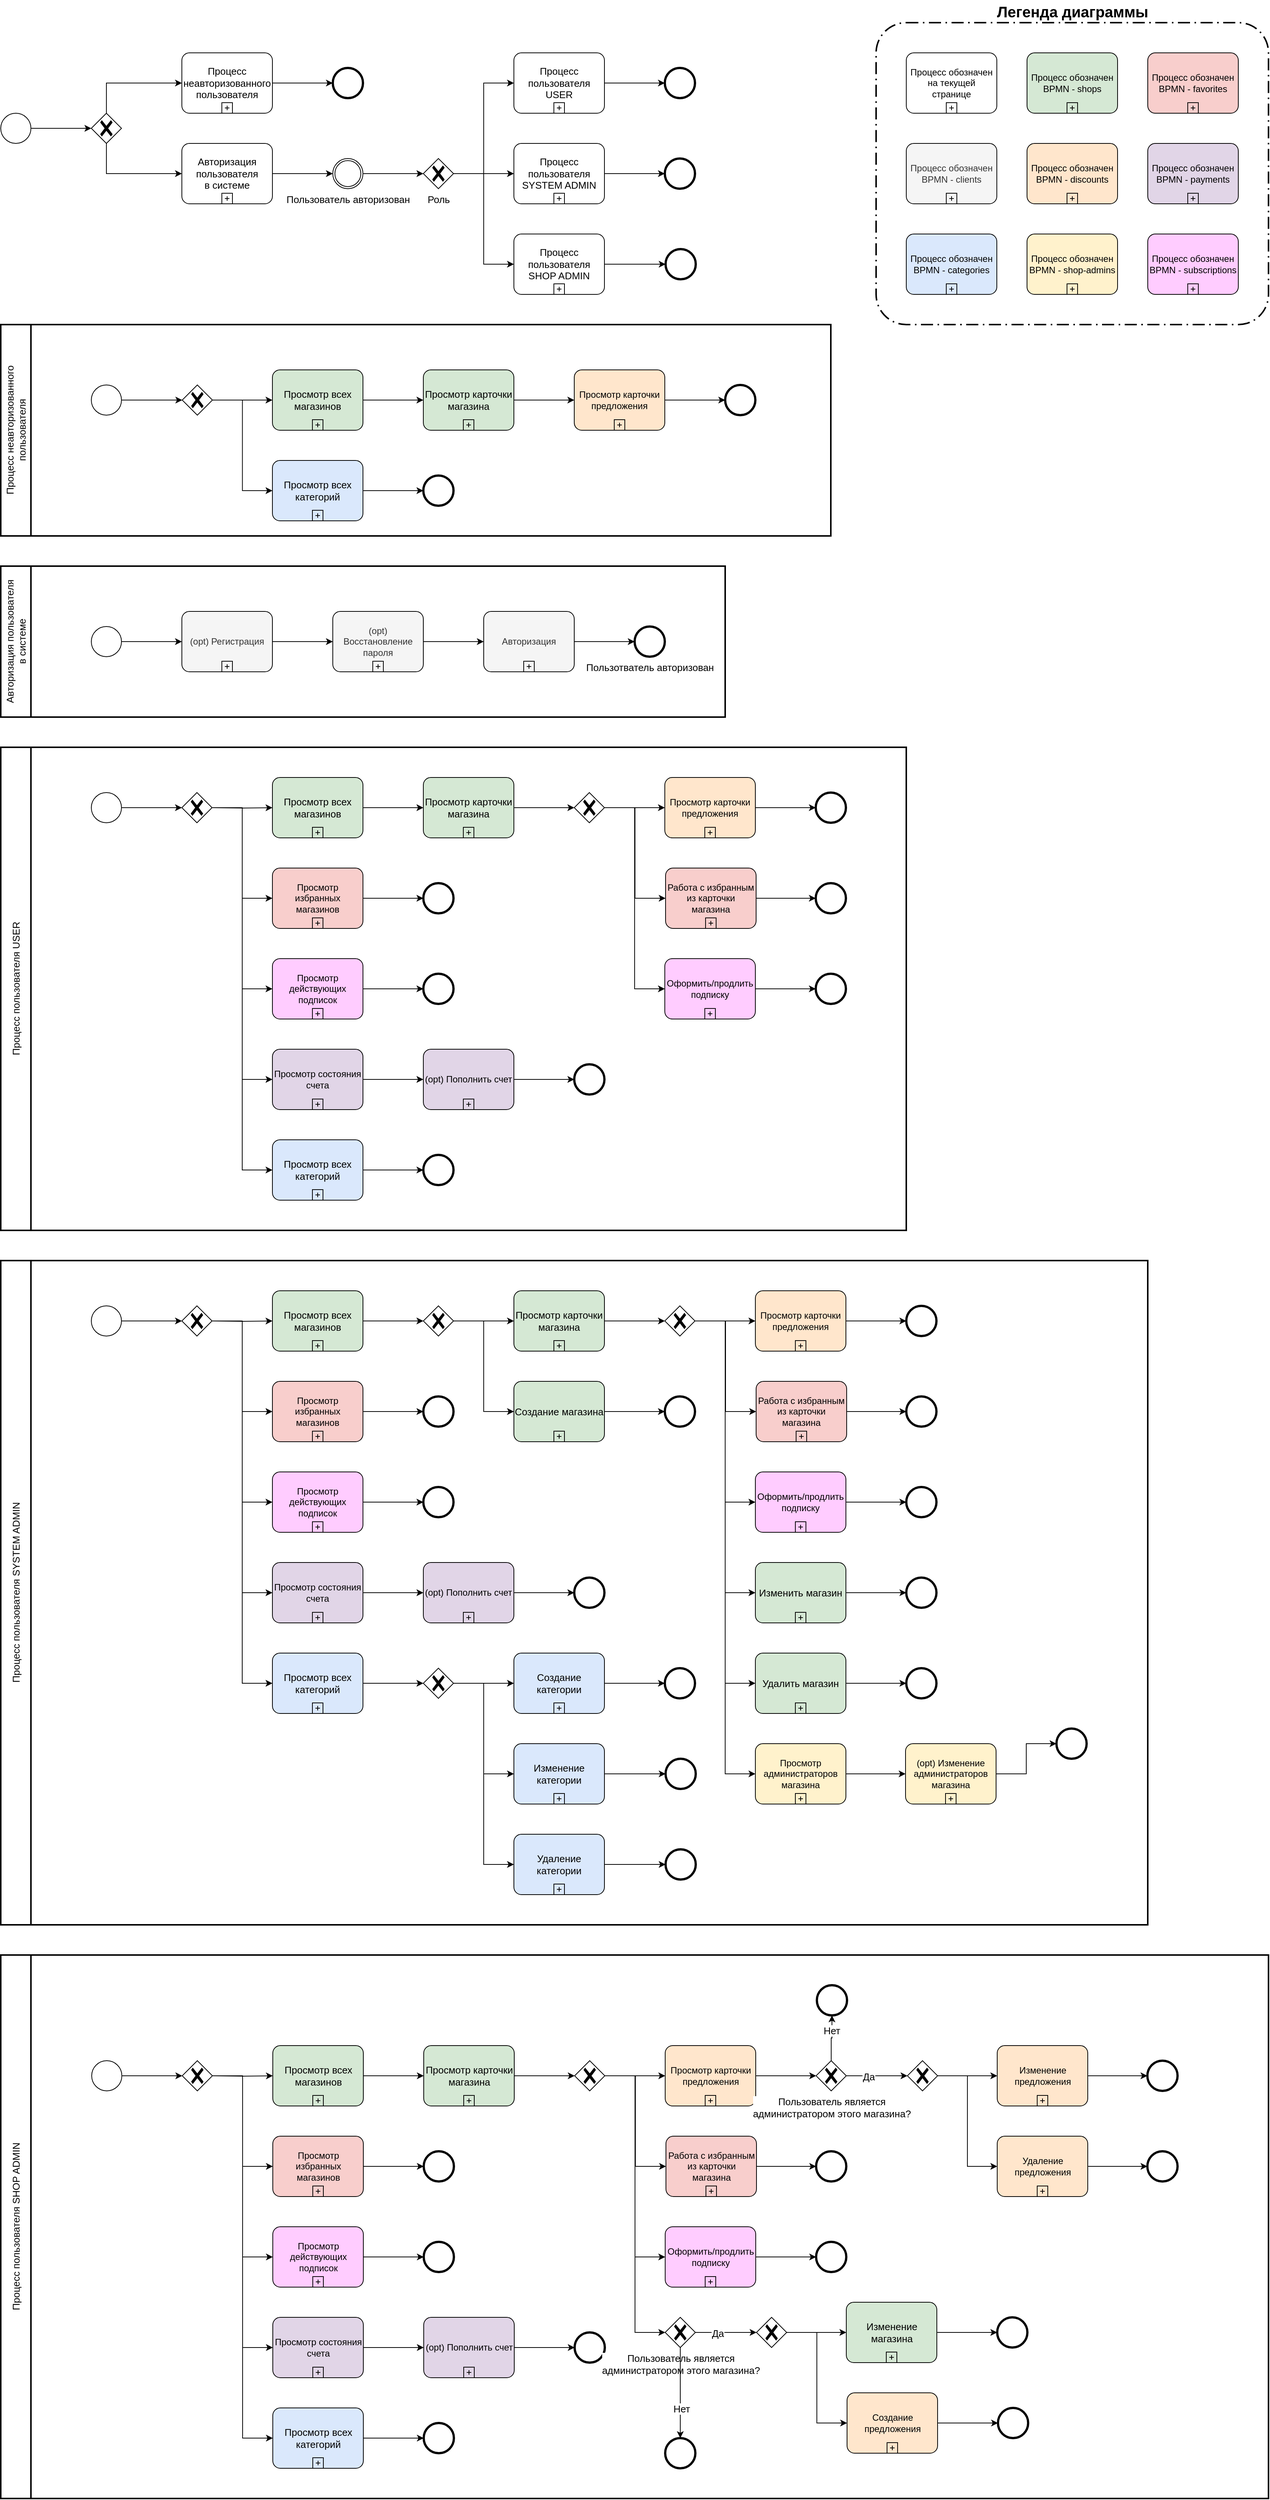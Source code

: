 <mxfile version="15.8.7" type="device" pages="9"><diagram id="Kw4TEiRyDCazEPWU1-in" name="BPMN"><mxGraphModel dx="1391" dy="2151" grid="1" gridSize="10" guides="1" tooltips="1" connect="1" arrows="1" fold="1" page="1" pageScale="1" pageWidth="827" pageHeight="1169" math="0" shadow="0"><root><mxCell id="sZsrm_4EmpH5_dhO_HPQ-0"/><mxCell id="sZsrm_4EmpH5_dhO_HPQ-1" parent="sZsrm_4EmpH5_dhO_HPQ-0"/><mxCell id="rhJxSUbvVDSmsfVN_d5O-10" value="" style="points=[[0.25,0,0],[0.5,0,0],[0.75,0,0],[1,0.25,0],[1,0.5,0],[1,0.75,0],[0.75,1,0],[0.5,1,0],[0.25,1,0],[0,0.75,0],[0,0.5,0],[0,0.25,0]];rounded=1;arcSize=10;dashed=1;strokeColor=#000000;fillColor=none;gradientColor=none;dashPattern=8 3 1 3;strokeWidth=2;fontSize=13;" parent="sZsrm_4EmpH5_dhO_HPQ-1" vertex="1"><mxGeometry x="1480" y="-200" width="520" height="400" as="geometry"/></mxCell><mxCell id="YImNZp995uIZX11v0r4d-9" value="Авторизация пользователя&lt;br&gt;в системе" style="swimlane;html=1;startSize=40;fontStyle=0;collapsible=0;horizontal=0;swimlaneLine=1;swimlaneFillColor=none;strokeWidth=2;fontSize=13;" parent="sZsrm_4EmpH5_dhO_HPQ-1" vertex="1"><mxGeometry x="320" y="520" width="960" height="200" as="geometry"/></mxCell><mxCell id="YImNZp995uIZX11v0r4d-11" value="(opt) Регистрация" style="points=[[0.25,0,0],[0.5,0,0],[0.75,0,0],[1,0.25,0],[1,0.5,0],[1,0.75,0],[0.75,1,0],[0.5,1,0],[0.25,1,0],[0,0.75,0],[0,0.5,0],[0,0.25,0]];shape=mxgraph.bpmn.task;whiteSpace=wrap;rectStyle=rounded;size=10;taskMarker=abstract;isLoopSub=1;fontColor=#333333;strokeColor=#000000;fillColor=#f5f5f5;" parent="YImNZp995uIZX11v0r4d-9" vertex="1"><mxGeometry x="240" y="60" width="120" height="80" as="geometry"/></mxCell><mxCell id="YImNZp995uIZX11v0r4d-13" value="(opt) Восстановление пароля" style="points=[[0.25,0,0],[0.5,0,0],[0.75,0,0],[1,0.25,0],[1,0.5,0],[1,0.75,0],[0.75,1,0],[0.5,1,0],[0.25,1,0],[0,0.75,0],[0,0.5,0],[0,0.25,0]];shape=mxgraph.bpmn.task;whiteSpace=wrap;rectStyle=rounded;size=10;taskMarker=abstract;isLoopSub=1;fontColor=#333333;strokeColor=#000000;fillColor=#f5f5f5;" parent="YImNZp995uIZX11v0r4d-9" vertex="1"><mxGeometry x="440" y="60" width="120" height="80" as="geometry"/></mxCell><mxCell id="YImNZp995uIZX11v0r4d-10" style="edgeStyle=orthogonalEdgeStyle;rounded=0;orthogonalLoop=1;jettySize=auto;html=1;endArrow=classic;endFill=1;" parent="YImNZp995uIZX11v0r4d-9" source="YImNZp995uIZX11v0r4d-11" target="YImNZp995uIZX11v0r4d-13" edge="1"><mxGeometry relative="1" as="geometry"/></mxCell><mxCell id="YImNZp995uIZX11v0r4d-14" value="Авторизация" style="points=[[0.25,0,0],[0.5,0,0],[0.75,0,0],[1,0.25,0],[1,0.5,0],[1,0.75,0],[0.75,1,0],[0.5,1,0],[0.25,1,0],[0,0.75,0],[0,0.5,0],[0,0.25,0]];shape=mxgraph.bpmn.task;whiteSpace=wrap;rectStyle=rounded;size=10;taskMarker=abstract;isLoopSub=1;fontColor=#333333;strokeColor=#000000;fillColor=#f5f5f5;" parent="YImNZp995uIZX11v0r4d-9" vertex="1"><mxGeometry x="640" y="60" width="120" height="80" as="geometry"/></mxCell><mxCell id="YImNZp995uIZX11v0r4d-12" style="edgeStyle=orthogonalEdgeStyle;rounded=0;orthogonalLoop=1;jettySize=auto;html=1;endArrow=classic;endFill=1;" parent="YImNZp995uIZX11v0r4d-9" source="YImNZp995uIZX11v0r4d-13" target="YImNZp995uIZX11v0r4d-14" edge="1"><mxGeometry relative="1" as="geometry"/></mxCell><mxCell id="YImNZp995uIZX11v0r4d-16" style="edgeStyle=orthogonalEdgeStyle;rounded=0;orthogonalLoop=1;jettySize=auto;html=1;fontSize=13;endArrow=classic;endFill=1;" parent="YImNZp995uIZX11v0r4d-9" source="YImNZp995uIZX11v0r4d-15" target="YImNZp995uIZX11v0r4d-11" edge="1"><mxGeometry relative="1" as="geometry"/></mxCell><mxCell id="YImNZp995uIZX11v0r4d-15" value="" style="points=[[0.145,0.145,0],[0.5,0,0],[0.855,0.145,0],[1,0.5,0],[0.855,0.855,0],[0.5,1,0],[0.145,0.855,0],[0,0.5,0]];shape=mxgraph.bpmn.event;html=1;verticalLabelPosition=bottom;labelBackgroundColor=#ffffff;verticalAlign=top;align=center;perimeter=ellipsePerimeter;outlineConnect=0;aspect=fixed;outline=standard;symbol=general;" parent="YImNZp995uIZX11v0r4d-9" vertex="1"><mxGeometry x="120" y="80" width="40" height="40" as="geometry"/></mxCell><mxCell id="YImNZp995uIZX11v0r4d-17" value="Пользотватель авторизован" style="points=[[0.145,0.145,0],[0.5,0,0],[0.855,0.145,0],[1,0.5,0],[0.855,0.855,0],[0.5,1,0],[0.145,0.855,0],[0,0.5,0]];shape=mxgraph.bpmn.event;html=1;verticalLabelPosition=bottom;labelBackgroundColor=#ffffff;verticalAlign=top;align=center;perimeter=ellipsePerimeter;outlineConnect=0;aspect=fixed;outline=end;symbol=terminate2;fontSize=13;" parent="sZsrm_4EmpH5_dhO_HPQ-1" vertex="1"><mxGeometry x="1160" y="600" width="40" height="40" as="geometry"/></mxCell><mxCell id="YImNZp995uIZX11v0r4d-18" style="edgeStyle=orthogonalEdgeStyle;rounded=0;orthogonalLoop=1;jettySize=auto;html=1;fontSize=13;endArrow=classic;endFill=1;" parent="sZsrm_4EmpH5_dhO_HPQ-1" source="YImNZp995uIZX11v0r4d-14" target="YImNZp995uIZX11v0r4d-17" edge="1"><mxGeometry relative="1" as="geometry"/></mxCell><mxCell id="spydgAF-xDOpnxnPhzHt-26" style="edgeStyle=none;rounded=0;orthogonalLoop=1;jettySize=auto;html=1;fontSize=13;endArrow=classic;endFill=1;" parent="sZsrm_4EmpH5_dhO_HPQ-1" source="spydgAF-xDOpnxnPhzHt-24" target="spydgAF-xDOpnxnPhzHt-25" edge="1"><mxGeometry relative="1" as="geometry"/></mxCell><mxCell id="spydgAF-xDOpnxnPhzHt-24" value="" style="points=[[0.145,0.145,0],[0.5,0,0],[0.855,0.145,0],[1,0.5,0],[0.855,0.855,0],[0.5,1,0],[0.145,0.855,0],[0,0.5,0]];shape=mxgraph.bpmn.event;html=1;verticalLabelPosition=bottom;labelBackgroundColor=#ffffff;verticalAlign=top;align=center;perimeter=ellipsePerimeter;outlineConnect=0;aspect=fixed;outline=standard;symbol=general;" parent="sZsrm_4EmpH5_dhO_HPQ-1" vertex="1"><mxGeometry x="320" y="-80" width="40" height="40" as="geometry"/></mxCell><mxCell id="spydgAF-xDOpnxnPhzHt-29" style="edgeStyle=orthogonalEdgeStyle;rounded=0;orthogonalLoop=1;jettySize=auto;html=1;fontSize=13;endArrow=classic;endFill=1;" parent="sZsrm_4EmpH5_dhO_HPQ-1" source="spydgAF-xDOpnxnPhzHt-25" target="spydgAF-xDOpnxnPhzHt-28" edge="1"><mxGeometry relative="1" as="geometry"><Array as="points"><mxPoint x="460" y="-120"/></Array></mxGeometry></mxCell><mxCell id="spydgAF-xDOpnxnPhzHt-31" style="edgeStyle=orthogonalEdgeStyle;rounded=0;orthogonalLoop=1;jettySize=auto;html=1;entryX=0;entryY=0.5;entryDx=0;entryDy=0;entryPerimeter=0;fontSize=13;endArrow=classic;endFill=1;" parent="sZsrm_4EmpH5_dhO_HPQ-1" source="spydgAF-xDOpnxnPhzHt-25" target="spydgAF-xDOpnxnPhzHt-30" edge="1"><mxGeometry relative="1" as="geometry"><Array as="points"><mxPoint x="460"/></Array></mxGeometry></mxCell><mxCell id="spydgAF-xDOpnxnPhzHt-25" value="" style="points=[[0.25,0.25,0],[0.5,0,0],[0.75,0.25,0],[1,0.5,0],[0.75,0.75,0],[0.5,1,0],[0.25,0.75,0],[0,0.5,0]];shape=mxgraph.bpmn.gateway2;html=1;verticalLabelPosition=bottom;labelBackgroundColor=#ffffff;verticalAlign=top;align=center;perimeter=rhombusPerimeter;outlineConnect=0;outline=none;symbol=none;gwType=exclusive;fontSize=13;aspect=fixed;" parent="sZsrm_4EmpH5_dhO_HPQ-1" vertex="1"><mxGeometry x="440" y="-80" width="40" height="40" as="geometry"/></mxCell><mxCell id="spydgAF-xDOpnxnPhzHt-33" style="edgeStyle=orthogonalEdgeStyle;rounded=0;orthogonalLoop=1;jettySize=auto;html=1;fontSize=13;endArrow=classic;endFill=1;" parent="sZsrm_4EmpH5_dhO_HPQ-1" source="spydgAF-xDOpnxnPhzHt-28" target="spydgAF-xDOpnxnPhzHt-32" edge="1"><mxGeometry relative="1" as="geometry"/></mxCell><mxCell id="spydgAF-xDOpnxnPhzHt-28" value="Процесс неавторизованного пользователя" style="points=[[0.25,0,0],[0.5,0,0],[0.75,0,0],[1,0.25,0],[1,0.5,0],[1,0.75,0],[0.75,1,0],[0.5,1,0],[0.25,1,0],[0,0.75,0],[0,0.5,0],[0,0.25,0]];shape=mxgraph.bpmn.task;whiteSpace=wrap;rectStyle=rounded;size=10;taskMarker=abstract;isLoopSub=1;fontSize=13;" parent="sZsrm_4EmpH5_dhO_HPQ-1" vertex="1"><mxGeometry x="560" y="-160" width="120" height="80" as="geometry"/></mxCell><mxCell id="spydgAF-xDOpnxnPhzHt-35" style="edgeStyle=orthogonalEdgeStyle;rounded=0;orthogonalLoop=1;jettySize=auto;html=1;fontSize=13;endArrow=classic;endFill=1;" parent="sZsrm_4EmpH5_dhO_HPQ-1" source="spydgAF-xDOpnxnPhzHt-30" target="spydgAF-xDOpnxnPhzHt-34" edge="1"><mxGeometry relative="1" as="geometry"/></mxCell><mxCell id="spydgAF-xDOpnxnPhzHt-30" value="Авторизация пользователя&#10;в системе" style="points=[[0.25,0,0],[0.5,0,0],[0.75,0,0],[1,0.25,0],[1,0.5,0],[1,0.75,0],[0.75,1,0],[0.5,1,0],[0.25,1,0],[0,0.75,0],[0,0.5,0],[0,0.25,0]];shape=mxgraph.bpmn.task;whiteSpace=wrap;rectStyle=rounded;size=10;taskMarker=abstract;isLoopSub=1;fontSize=13;" parent="sZsrm_4EmpH5_dhO_HPQ-1" vertex="1"><mxGeometry x="560" y="-40" width="120" height="80" as="geometry"/></mxCell><mxCell id="spydgAF-xDOpnxnPhzHt-32" value="" style="points=[[0.145,0.145,0],[0.5,0,0],[0.855,0.145,0],[1,0.5,0],[0.855,0.855,0],[0.5,1,0],[0.145,0.855,0],[0,0.5,0]];shape=mxgraph.bpmn.event;html=1;verticalLabelPosition=bottom;labelBackgroundColor=#ffffff;verticalAlign=top;align=center;perimeter=ellipsePerimeter;outlineConnect=0;aspect=fixed;outline=end;symbol=terminate2;fontSize=13;" parent="sZsrm_4EmpH5_dhO_HPQ-1" vertex="1"><mxGeometry x="760" y="-140" width="40" height="40" as="geometry"/></mxCell><mxCell id="spydgAF-xDOpnxnPhzHt-37" style="edgeStyle=orthogonalEdgeStyle;rounded=0;orthogonalLoop=1;jettySize=auto;html=1;fontSize=13;endArrow=classic;endFill=1;" parent="sZsrm_4EmpH5_dhO_HPQ-1" source="spydgAF-xDOpnxnPhzHt-34" target="spydgAF-xDOpnxnPhzHt-36" edge="1"><mxGeometry relative="1" as="geometry"/></mxCell><mxCell id="spydgAF-xDOpnxnPhzHt-34" value="Пользователь авторизован" style="points=[[0.145,0.145,0],[0.5,0,0],[0.855,0.145,0],[1,0.5,0],[0.855,0.855,0],[0.5,1,0],[0.145,0.855,0],[0,0.5,0]];shape=mxgraph.bpmn.event;html=1;verticalLabelPosition=bottom;labelBackgroundColor=#ffffff;verticalAlign=top;align=center;perimeter=ellipsePerimeter;outlineConnect=0;aspect=fixed;outline=throwing;symbol=general;fontSize=13;" parent="sZsrm_4EmpH5_dhO_HPQ-1" vertex="1"><mxGeometry x="760" y="-20" width="40" height="40" as="geometry"/></mxCell><mxCell id="spydgAF-xDOpnxnPhzHt-40" style="edgeStyle=orthogonalEdgeStyle;rounded=0;orthogonalLoop=1;jettySize=auto;html=1;entryX=0;entryY=0.5;entryDx=0;entryDy=0;entryPerimeter=0;fontSize=13;endArrow=classic;endFill=1;" parent="sZsrm_4EmpH5_dhO_HPQ-1" source="spydgAF-xDOpnxnPhzHt-36" target="spydgAF-xDOpnxnPhzHt-38" edge="1"><mxGeometry relative="1" as="geometry"/></mxCell><mxCell id="spydgAF-xDOpnxnPhzHt-41" style="edgeStyle=orthogonalEdgeStyle;rounded=0;orthogonalLoop=1;jettySize=auto;html=1;fontSize=13;endArrow=classic;endFill=1;" parent="sZsrm_4EmpH5_dhO_HPQ-1" source="spydgAF-xDOpnxnPhzHt-36" target="spydgAF-xDOpnxnPhzHt-39" edge="1"><mxGeometry relative="1" as="geometry"/></mxCell><mxCell id="spydgAF-xDOpnxnPhzHt-43" style="edgeStyle=orthogonalEdgeStyle;rounded=0;orthogonalLoop=1;jettySize=auto;html=1;entryX=0;entryY=0.5;entryDx=0;entryDy=0;entryPerimeter=0;fontSize=13;endArrow=classic;endFill=1;" parent="sZsrm_4EmpH5_dhO_HPQ-1" source="spydgAF-xDOpnxnPhzHt-36" target="spydgAF-xDOpnxnPhzHt-42" edge="1"><mxGeometry relative="1" as="geometry"/></mxCell><mxCell id="spydgAF-xDOpnxnPhzHt-36" value="Роль" style="points=[[0.25,0.25,0],[0.5,0,0],[0.75,0.25,0],[1,0.5,0],[0.75,0.75,0],[0.5,1,0],[0.25,0.75,0],[0,0.5,0]];shape=mxgraph.bpmn.gateway2;html=1;verticalLabelPosition=bottom;labelBackgroundColor=#ffffff;verticalAlign=top;align=center;perimeter=rhombusPerimeter;outlineConnect=0;outline=none;symbol=none;gwType=exclusive;fontSize=13;aspect=fixed;" parent="sZsrm_4EmpH5_dhO_HPQ-1" vertex="1"><mxGeometry x="880" y="-20" width="40" height="40" as="geometry"/></mxCell><mxCell id="spydgAF-xDOpnxnPhzHt-45" style="edgeStyle=orthogonalEdgeStyle;rounded=0;orthogonalLoop=1;jettySize=auto;html=1;fontSize=13;endArrow=classic;endFill=1;" parent="sZsrm_4EmpH5_dhO_HPQ-1" source="spydgAF-xDOpnxnPhzHt-38" target="spydgAF-xDOpnxnPhzHt-44" edge="1"><mxGeometry relative="1" as="geometry"/></mxCell><mxCell id="spydgAF-xDOpnxnPhzHt-38" value="Процесс пользователя USER" style="points=[[0.25,0,0],[0.5,0,0],[0.75,0,0],[1,0.25,0],[1,0.5,0],[1,0.75,0],[0.75,1,0],[0.5,1,0],[0.25,1,0],[0,0.75,0],[0,0.5,0],[0,0.25,0]];shape=mxgraph.bpmn.task;whiteSpace=wrap;rectStyle=rounded;size=10;taskMarker=abstract;isLoopSub=1;fontSize=13;" parent="sZsrm_4EmpH5_dhO_HPQ-1" vertex="1"><mxGeometry x="1000" y="-160" width="120" height="80" as="geometry"/></mxCell><mxCell id="spydgAF-xDOpnxnPhzHt-47" style="edgeStyle=orthogonalEdgeStyle;rounded=0;orthogonalLoop=1;jettySize=auto;html=1;fontSize=13;endArrow=classic;endFill=1;" parent="sZsrm_4EmpH5_dhO_HPQ-1" source="spydgAF-xDOpnxnPhzHt-39" target="spydgAF-xDOpnxnPhzHt-46" edge="1"><mxGeometry relative="1" as="geometry"/></mxCell><mxCell id="spydgAF-xDOpnxnPhzHt-39" value="Процесс пользователя SYSTEM ADMIN" style="points=[[0.25,0,0],[0.5,0,0],[0.75,0,0],[1,0.25,0],[1,0.5,0],[1,0.75,0],[0.75,1,0],[0.5,1,0],[0.25,1,0],[0,0.75,0],[0,0.5,0],[0,0.25,0]];shape=mxgraph.bpmn.task;whiteSpace=wrap;rectStyle=rounded;size=10;taskMarker=abstract;isLoopSub=1;fontSize=13;" parent="sZsrm_4EmpH5_dhO_HPQ-1" vertex="1"><mxGeometry x="1000" y="-40" width="120" height="80" as="geometry"/></mxCell><mxCell id="spydgAF-xDOpnxnPhzHt-49" style="edgeStyle=orthogonalEdgeStyle;rounded=0;orthogonalLoop=1;jettySize=auto;html=1;fontSize=13;endArrow=classic;endFill=1;" parent="sZsrm_4EmpH5_dhO_HPQ-1" source="spydgAF-xDOpnxnPhzHt-42" target="spydgAF-xDOpnxnPhzHt-48" edge="1"><mxGeometry relative="1" as="geometry"/></mxCell><mxCell id="spydgAF-xDOpnxnPhzHt-42" value="Процесс пользователя SHOP ADMIN" style="points=[[0.25,0,0],[0.5,0,0],[0.75,0,0],[1,0.25,0],[1,0.5,0],[1,0.75,0],[0.75,1,0],[0.5,1,0],[0.25,1,0],[0,0.75,0],[0,0.5,0],[0,0.25,0]];shape=mxgraph.bpmn.task;whiteSpace=wrap;rectStyle=rounded;size=10;taskMarker=abstract;isLoopSub=1;fontSize=13;" parent="sZsrm_4EmpH5_dhO_HPQ-1" vertex="1"><mxGeometry x="1000" y="80" width="120" height="80" as="geometry"/></mxCell><mxCell id="spydgAF-xDOpnxnPhzHt-44" value="" style="points=[[0.145,0.145,0],[0.5,0,0],[0.855,0.145,0],[1,0.5,0],[0.855,0.855,0],[0.5,1,0],[0.145,0.855,0],[0,0.5,0]];shape=mxgraph.bpmn.event;html=1;verticalLabelPosition=bottom;labelBackgroundColor=#ffffff;verticalAlign=top;align=center;perimeter=ellipsePerimeter;outlineConnect=0;aspect=fixed;outline=end;symbol=terminate2;fontSize=13;" parent="sZsrm_4EmpH5_dhO_HPQ-1" vertex="1"><mxGeometry x="1200" y="-140" width="40" height="40" as="geometry"/></mxCell><mxCell id="spydgAF-xDOpnxnPhzHt-46" value="" style="points=[[0.145,0.145,0],[0.5,0,0],[0.855,0.145,0],[1,0.5,0],[0.855,0.855,0],[0.5,1,0],[0.145,0.855,0],[0,0.5,0]];shape=mxgraph.bpmn.event;html=1;verticalLabelPosition=bottom;labelBackgroundColor=#ffffff;verticalAlign=top;align=center;perimeter=ellipsePerimeter;outlineConnect=0;aspect=fixed;outline=end;symbol=terminate2;fontSize=13;" parent="sZsrm_4EmpH5_dhO_HPQ-1" vertex="1"><mxGeometry x="1200" y="-20" width="40" height="40" as="geometry"/></mxCell><mxCell id="spydgAF-xDOpnxnPhzHt-48" value="" style="points=[[0.145,0.145,0],[0.5,0,0],[0.855,0.145,0],[1,0.5,0],[0.855,0.855,0],[0.5,1,0],[0.145,0.855,0],[0,0.5,0]];shape=mxgraph.bpmn.event;html=1;verticalLabelPosition=bottom;labelBackgroundColor=#ffffff;verticalAlign=top;align=center;perimeter=ellipsePerimeter;outlineConnect=0;aspect=fixed;outline=end;symbol=terminate2;fontSize=13;" parent="sZsrm_4EmpH5_dhO_HPQ-1" vertex="1"><mxGeometry x="1201" y="100" width="40" height="40" as="geometry"/></mxCell><mxCell id="VaeTHhpzxkyx1U89FX3z-8" value="Процесс неавторизованного&lt;br&gt;пользователя" style="swimlane;html=1;startSize=40;fontStyle=0;collapsible=0;horizontal=0;swimlaneLine=1;swimlaneFillColor=none;strokeWidth=2;fontSize=13;" parent="sZsrm_4EmpH5_dhO_HPQ-1" vertex="1"><mxGeometry x="320" y="200" width="1100" height="280" as="geometry"/></mxCell><mxCell id="spydgAF-xDOpnxnPhzHt-51" value="" style="points=[[0.145,0.145,0],[0.5,0,0],[0.855,0.145,0],[1,0.5,0],[0.855,0.855,0],[0.5,1,0],[0.145,0.855,0],[0,0.5,0]];shape=mxgraph.bpmn.event;html=1;verticalLabelPosition=bottom;labelBackgroundColor=#ffffff;verticalAlign=top;align=center;perimeter=ellipsePerimeter;outlineConnect=0;aspect=fixed;outline=standard;symbol=general;" parent="VaeTHhpzxkyx1U89FX3z-8" vertex="1"><mxGeometry x="120" y="80" width="40" height="40" as="geometry"/></mxCell><mxCell id="spydgAF-xDOpnxnPhzHt-52" value="Просмотр всех магазинов" style="points=[[0.25,0,0],[0.5,0,0],[0.75,0,0],[1,0.25,0],[1,0.5,0],[1,0.75,0],[0.75,1,0],[0.5,1,0],[0.25,1,0],[0,0.75,0],[0,0.5,0],[0,0.25,0]];shape=mxgraph.bpmn.task;whiteSpace=wrap;rectStyle=rounded;size=10;taskMarker=abstract;isLoopSub=1;fontSize=13;strokeColor=#000000;fillColor=#d5e8d4;" parent="VaeTHhpzxkyx1U89FX3z-8" vertex="1"><mxGeometry x="360" y="60" width="120" height="80" as="geometry"/></mxCell><mxCell id="spydgAF-xDOpnxnPhzHt-53" style="edgeStyle=orthogonalEdgeStyle;rounded=0;orthogonalLoop=1;jettySize=auto;html=1;fontSize=13;endArrow=classic;endFill=1;startArrow=none;" parent="VaeTHhpzxkyx1U89FX3z-8" source="sk_5Jc1yqQ3IXadeNv3U-0" target="spydgAF-xDOpnxnPhzHt-52" edge="1"><mxGeometry relative="1" as="geometry"/></mxCell><mxCell id="VaeTHhpzxkyx1U89FX3z-0" value="Просмотр карточки магазина" style="points=[[0.25,0,0],[0.5,0,0],[0.75,0,0],[1,0.25,0],[1,0.5,0],[1,0.75,0],[0.75,1,0],[0.5,1,0],[0.25,1,0],[0,0.75,0],[0,0.5,0],[0,0.25,0]];shape=mxgraph.bpmn.task;whiteSpace=wrap;rectStyle=rounded;size=10;taskMarker=abstract;isLoopSub=1;fontSize=13;strokeColor=#000000;fillColor=#d5e8d4;" parent="VaeTHhpzxkyx1U89FX3z-8" vertex="1"><mxGeometry x="560" y="60" width="120" height="80" as="geometry"/></mxCell><mxCell id="VaeTHhpzxkyx1U89FX3z-1" style="edgeStyle=orthogonalEdgeStyle;rounded=0;orthogonalLoop=1;jettySize=auto;html=1;fontSize=13;endArrow=classic;endFill=1;" parent="VaeTHhpzxkyx1U89FX3z-8" source="spydgAF-xDOpnxnPhzHt-52" target="VaeTHhpzxkyx1U89FX3z-0" edge="1"><mxGeometry relative="1" as="geometry"/></mxCell><mxCell id="VaeTHhpzxkyx1U89FX3z-2" value="Просмотр карточки предложения" style="points=[[0.25,0,0],[0.5,0,0],[0.75,0,0],[1,0.25,0],[1,0.5,0],[1,0.75,0],[0.75,1,0],[0.5,1,0],[0.25,1,0],[0,0.75,0],[0,0.5,0],[0,0.25,0]];shape=mxgraph.bpmn.task;whiteSpace=wrap;rectStyle=rounded;size=10;taskMarker=abstract;isLoopSub=1;fontSize=12;strokeColor=#000000;fillColor=#ffe6cc;" parent="VaeTHhpzxkyx1U89FX3z-8" vertex="1"><mxGeometry x="760" y="60" width="120" height="80" as="geometry"/></mxCell><mxCell id="VaeTHhpzxkyx1U89FX3z-3" style="edgeStyle=orthogonalEdgeStyle;rounded=0;orthogonalLoop=1;jettySize=auto;html=1;fontSize=13;endArrow=classic;endFill=1;" parent="VaeTHhpzxkyx1U89FX3z-8" source="VaeTHhpzxkyx1U89FX3z-0" target="VaeTHhpzxkyx1U89FX3z-2" edge="1"><mxGeometry relative="1" as="geometry"/></mxCell><mxCell id="VaeTHhpzxkyx1U89FX3z-4" value="" style="points=[[0.145,0.145,0],[0.5,0,0],[0.855,0.145,0],[1,0.5,0],[0.855,0.855,0],[0.5,1,0],[0.145,0.855,0],[0,0.5,0]];shape=mxgraph.bpmn.event;html=1;verticalLabelPosition=bottom;labelBackgroundColor=#ffffff;verticalAlign=top;align=center;perimeter=ellipsePerimeter;outlineConnect=0;aspect=fixed;outline=end;symbol=terminate2;fontSize=13;" parent="VaeTHhpzxkyx1U89FX3z-8" vertex="1"><mxGeometry x="960" y="80" width="40" height="40" as="geometry"/></mxCell><mxCell id="VaeTHhpzxkyx1U89FX3z-5" style="edgeStyle=orthogonalEdgeStyle;rounded=0;orthogonalLoop=1;jettySize=auto;html=1;fontSize=13;endArrow=classic;endFill=1;" parent="VaeTHhpzxkyx1U89FX3z-8" source="VaeTHhpzxkyx1U89FX3z-2" target="VaeTHhpzxkyx1U89FX3z-4" edge="1"><mxGeometry relative="1" as="geometry"/></mxCell><mxCell id="sk_5Jc1yqQ3IXadeNv3U-0" value="" style="points=[[0.25,0.25,0],[0.5,0,0],[0.75,0.25,0],[1,0.5,0],[0.75,0.75,0],[0.5,1,0],[0.25,0.75,0],[0,0.5,0]];shape=mxgraph.bpmn.gateway2;html=1;verticalLabelPosition=bottom;labelBackgroundColor=#ffffff;verticalAlign=top;align=center;perimeter=rhombusPerimeter;outlineConnect=0;outline=none;symbol=none;gwType=exclusive;fontSize=13;aspect=fixed;" vertex="1" parent="VaeTHhpzxkyx1U89FX3z-8"><mxGeometry x="240.5" y="80" width="40" height="40" as="geometry"/></mxCell><mxCell id="sk_5Jc1yqQ3IXadeNv3U-1" value="" style="edgeStyle=orthogonalEdgeStyle;rounded=0;orthogonalLoop=1;jettySize=auto;html=1;fontSize=13;endArrow=classic;endFill=1;" edge="1" parent="VaeTHhpzxkyx1U89FX3z-8" source="spydgAF-xDOpnxnPhzHt-51" target="sk_5Jc1yqQ3IXadeNv3U-0"><mxGeometry relative="1" as="geometry"><mxPoint x="480" y="300" as="sourcePoint"/><mxPoint x="740" y="300" as="targetPoint"/></mxGeometry></mxCell><mxCell id="sk_5Jc1yqQ3IXadeNv3U-4" value="" style="points=[[0.145,0.145,0],[0.5,0,0],[0.855,0.145,0],[1,0.5,0],[0.855,0.855,0],[0.5,1,0],[0.145,0.855,0],[0,0.5,0]];shape=mxgraph.bpmn.event;html=1;verticalLabelPosition=bottom;labelBackgroundColor=#ffffff;verticalAlign=top;align=center;perimeter=ellipsePerimeter;outlineConnect=0;aspect=fixed;outline=end;symbol=terminate2;fontSize=13;" vertex="1" parent="VaeTHhpzxkyx1U89FX3z-8"><mxGeometry x="560" y="200" width="40" height="40" as="geometry"/></mxCell><mxCell id="nJ9epkqhEhNMqVzi3LrB-11" value="Процесс пользователя USER" style="swimlane;html=1;startSize=40;fontStyle=0;collapsible=0;horizontal=0;swimlaneLine=1;swimlaneFillColor=none;strokeWidth=2;fontSize=13;" parent="sZsrm_4EmpH5_dhO_HPQ-1" vertex="1"><mxGeometry x="320" y="760" width="1200" height="640" as="geometry"/></mxCell><mxCell id="VaeTHhpzxkyx1U89FX3z-20" value="Просмотр всех магазинов" style="points=[[0.25,0,0],[0.5,0,0],[0.75,0,0],[1,0.25,0],[1,0.5,0],[1,0.75,0],[0.75,1,0],[0.5,1,0],[0.25,1,0],[0,0.75,0],[0,0.5,0],[0,0.25,0]];shape=mxgraph.bpmn.task;whiteSpace=wrap;rectStyle=rounded;size=10;taskMarker=abstract;isLoopSub=1;fontSize=13;fillColor=#d5e8d4;strokeColor=#000000;" parent="nJ9epkqhEhNMqVzi3LrB-11" vertex="1"><mxGeometry x="360" y="40" width="120" height="80" as="geometry"/></mxCell><mxCell id="VaeTHhpzxkyx1U89FX3z-21" style="edgeStyle=orthogonalEdgeStyle;rounded=0;orthogonalLoop=1;jettySize=auto;html=1;fontSize=13;endArrow=classic;endFill=1;" parent="nJ9epkqhEhNMqVzi3LrB-11" target="VaeTHhpzxkyx1U89FX3z-20" edge="1"><mxGeometry relative="1" as="geometry"><mxPoint x="280" y="80" as="sourcePoint"/></mxGeometry></mxCell><mxCell id="VaeTHhpzxkyx1U89FX3z-22" value="Просмотр карточки магазина" style="points=[[0.25,0,0],[0.5,0,0],[0.75,0,0],[1,0.25,0],[1,0.5,0],[1,0.75,0],[0.75,1,0],[0.5,1,0],[0.25,1,0],[0,0.75,0],[0,0.5,0],[0,0.25,0]];shape=mxgraph.bpmn.task;whiteSpace=wrap;rectStyle=rounded;size=10;taskMarker=abstract;isLoopSub=1;fontSize=13;strokeColor=#000000;fillColor=#d5e8d4;" parent="nJ9epkqhEhNMqVzi3LrB-11" vertex="1"><mxGeometry x="560" y="40" width="120" height="80" as="geometry"/></mxCell><mxCell id="VaeTHhpzxkyx1U89FX3z-23" style="edgeStyle=orthogonalEdgeStyle;rounded=0;orthogonalLoop=1;jettySize=auto;html=1;fontSize=13;endArrow=classic;endFill=1;" parent="nJ9epkqhEhNMqVzi3LrB-11" source="VaeTHhpzxkyx1U89FX3z-20" target="VaeTHhpzxkyx1U89FX3z-22" edge="1"><mxGeometry relative="1" as="geometry"/></mxCell><mxCell id="VaeTHhpzxkyx1U89FX3z-24" value="Просмотр карточки предложения" style="points=[[0.25,0,0],[0.5,0,0],[0.75,0,0],[1,0.25,0],[1,0.5,0],[1,0.75,0],[0.75,1,0],[0.5,1,0],[0.25,1,0],[0,0.75,0],[0,0.5,0],[0,0.25,0]];shape=mxgraph.bpmn.task;whiteSpace=wrap;rectStyle=rounded;size=10;taskMarker=abstract;isLoopSub=1;fontSize=12;strokeColor=#000000;fillColor=#ffe6cc;" parent="nJ9epkqhEhNMqVzi3LrB-11" vertex="1"><mxGeometry x="880" y="40" width="120" height="80" as="geometry"/></mxCell><mxCell id="VaeTHhpzxkyx1U89FX3z-26" value="" style="points=[[0.145,0.145,0],[0.5,0,0],[0.855,0.145,0],[1,0.5,0],[0.855,0.855,0],[0.5,1,0],[0.145,0.855,0],[0,0.5,0]];shape=mxgraph.bpmn.event;html=1;verticalLabelPosition=bottom;labelBackgroundColor=#ffffff;verticalAlign=top;align=center;perimeter=ellipsePerimeter;outlineConnect=0;aspect=fixed;outline=end;symbol=terminate2;fontSize=13;" parent="nJ9epkqhEhNMqVzi3LrB-11" vertex="1"><mxGeometry x="1080" y="60" width="40" height="40" as="geometry"/></mxCell><mxCell id="VaeTHhpzxkyx1U89FX3z-27" style="edgeStyle=orthogonalEdgeStyle;rounded=0;orthogonalLoop=1;jettySize=auto;html=1;fontSize=13;endArrow=classic;endFill=1;" parent="nJ9epkqhEhNMqVzi3LrB-11" source="VaeTHhpzxkyx1U89FX3z-24" target="VaeTHhpzxkyx1U89FX3z-26" edge="1"><mxGeometry relative="1" as="geometry"/></mxCell><mxCell id="VaeTHhpzxkyx1U89FX3z-28" value="" style="points=[[0.25,0.25,0],[0.5,0,0],[0.75,0.25,0],[1,0.5,0],[0.75,0.75,0],[0.5,1,0],[0.25,0.75,0],[0,0.5,0]];shape=mxgraph.bpmn.gateway2;html=1;verticalLabelPosition=bottom;labelBackgroundColor=#ffffff;verticalAlign=top;align=center;perimeter=rhombusPerimeter;outlineConnect=0;outline=none;symbol=none;gwType=exclusive;fontSize=13;aspect=fixed;" parent="nJ9epkqhEhNMqVzi3LrB-11" vertex="1"><mxGeometry x="240" y="60" width="40" height="40" as="geometry"/></mxCell><mxCell id="VaeTHhpzxkyx1U89FX3z-30" style="edgeStyle=orthogonalEdgeStyle;rounded=0;orthogonalLoop=1;jettySize=auto;html=1;fontSize=13;endArrow=classic;endFill=1;" parent="nJ9epkqhEhNMqVzi3LrB-11" source="VaeTHhpzxkyx1U89FX3z-29" target="VaeTHhpzxkyx1U89FX3z-28" edge="1"><mxGeometry relative="1" as="geometry"/></mxCell><mxCell id="VaeTHhpzxkyx1U89FX3z-29" value="" style="points=[[0.145,0.145,0],[0.5,0,0],[0.855,0.145,0],[1,0.5,0],[0.855,0.855,0],[0.5,1,0],[0.145,0.855,0],[0,0.5,0]];shape=mxgraph.bpmn.event;html=1;verticalLabelPosition=bottom;labelBackgroundColor=#ffffff;verticalAlign=top;align=center;perimeter=ellipsePerimeter;outlineConnect=0;aspect=fixed;outline=standard;symbol=general;" parent="nJ9epkqhEhNMqVzi3LrB-11" vertex="1"><mxGeometry x="120" y="60" width="40" height="40" as="geometry"/></mxCell><mxCell id="VaeTHhpzxkyx1U89FX3z-31" value="Просмотр избранных магазинов" style="points=[[0.25,0,0],[0.5,0,0],[0.75,0,0],[1,0.25,0],[1,0.5,0],[1,0.75,0],[0.75,1,0],[0.5,1,0],[0.25,1,0],[0,0.75,0],[0,0.5,0],[0,0.25,0]];shape=mxgraph.bpmn.task;whiteSpace=wrap;rectStyle=rounded;size=10;taskMarker=abstract;isLoopSub=1;fontSize=12;fillColor=#f8cecc;" parent="nJ9epkqhEhNMqVzi3LrB-11" vertex="1"><mxGeometry x="360" y="160" width="120" height="80" as="geometry"/></mxCell><mxCell id="VaeTHhpzxkyx1U89FX3z-33" style="edgeStyle=orthogonalEdgeStyle;rounded=0;orthogonalLoop=1;jettySize=auto;html=1;entryX=0;entryY=0.5;entryDx=0;entryDy=0;entryPerimeter=0;fontSize=13;endArrow=classic;endFill=1;" parent="nJ9epkqhEhNMqVzi3LrB-11" source="VaeTHhpzxkyx1U89FX3z-28" target="VaeTHhpzxkyx1U89FX3z-31" edge="1"><mxGeometry relative="1" as="geometry"/></mxCell><mxCell id="VaeTHhpzxkyx1U89FX3z-32" value="Просмотр действующих подписок" style="points=[[0.25,0,0],[0.5,0,0],[0.75,0,0],[1,0.25,0],[1,0.5,0],[1,0.75,0],[0.75,1,0],[0.5,1,0],[0.25,1,0],[0,0.75,0],[0,0.5,0],[0,0.25,0]];shape=mxgraph.bpmn.task;whiteSpace=wrap;rectStyle=rounded;size=10;taskMarker=abstract;isLoopSub=1;fontSize=12;strokeColor=#000000;fillColor=#FFCCFF;" parent="nJ9epkqhEhNMqVzi3LrB-11" vertex="1"><mxGeometry x="360" y="280" width="120" height="80" as="geometry"/></mxCell><mxCell id="VaeTHhpzxkyx1U89FX3z-34" style="edgeStyle=orthogonalEdgeStyle;rounded=0;orthogonalLoop=1;jettySize=auto;html=1;entryX=0;entryY=0.5;entryDx=0;entryDy=0;entryPerimeter=0;fontSize=13;endArrow=classic;endFill=1;" parent="nJ9epkqhEhNMqVzi3LrB-11" source="VaeTHhpzxkyx1U89FX3z-28" target="VaeTHhpzxkyx1U89FX3z-32" edge="1"><mxGeometry relative="1" as="geometry"/></mxCell><mxCell id="VaeTHhpzxkyx1U89FX3z-35" value="" style="points=[[0.145,0.145,0],[0.5,0,0],[0.855,0.145,0],[1,0.5,0],[0.855,0.855,0],[0.5,1,0],[0.145,0.855,0],[0,0.5,0]];shape=mxgraph.bpmn.event;html=1;verticalLabelPosition=bottom;labelBackgroundColor=#ffffff;verticalAlign=top;align=center;perimeter=ellipsePerimeter;outlineConnect=0;aspect=fixed;outline=end;symbol=terminate2;fontSize=13;" parent="nJ9epkqhEhNMqVzi3LrB-11" vertex="1"><mxGeometry x="560" y="180" width="40" height="40" as="geometry"/></mxCell><mxCell id="VaeTHhpzxkyx1U89FX3z-37" style="edgeStyle=orthogonalEdgeStyle;rounded=0;orthogonalLoop=1;jettySize=auto;html=1;fontSize=13;endArrow=classic;endFill=1;" parent="nJ9epkqhEhNMqVzi3LrB-11" source="VaeTHhpzxkyx1U89FX3z-31" target="VaeTHhpzxkyx1U89FX3z-35" edge="1"><mxGeometry relative="1" as="geometry"/></mxCell><mxCell id="VaeTHhpzxkyx1U89FX3z-36" value="" style="points=[[0.145,0.145,0],[0.5,0,0],[0.855,0.145,0],[1,0.5,0],[0.855,0.855,0],[0.5,1,0],[0.145,0.855,0],[0,0.5,0]];shape=mxgraph.bpmn.event;html=1;verticalLabelPosition=bottom;labelBackgroundColor=#ffffff;verticalAlign=top;align=center;perimeter=ellipsePerimeter;outlineConnect=0;aspect=fixed;outline=end;symbol=terminate2;fontSize=13;" parent="nJ9epkqhEhNMqVzi3LrB-11" vertex="1"><mxGeometry x="560" y="300" width="40" height="40" as="geometry"/></mxCell><mxCell id="VaeTHhpzxkyx1U89FX3z-38" style="edgeStyle=orthogonalEdgeStyle;rounded=0;orthogonalLoop=1;jettySize=auto;html=1;fontSize=13;endArrow=classic;endFill=1;" parent="nJ9epkqhEhNMqVzi3LrB-11" source="VaeTHhpzxkyx1U89FX3z-32" target="VaeTHhpzxkyx1U89FX3z-36" edge="1"><mxGeometry relative="1" as="geometry"/></mxCell><mxCell id="VaeTHhpzxkyx1U89FX3z-39" value="Просмотр состояния счета" style="points=[[0.25,0,0],[0.5,0,0],[0.75,0,0],[1,0.25,0],[1,0.5,0],[1,0.75,0],[0.75,1,0],[0.5,1,0],[0.25,1,0],[0,0.75,0],[0,0.5,0],[0,0.25,0]];shape=mxgraph.bpmn.task;whiteSpace=wrap;rectStyle=rounded;size=10;taskMarker=abstract;isLoopSub=1;fontSize=12;strokeColor=#000000;fillColor=#e1d5e7;" parent="nJ9epkqhEhNMqVzi3LrB-11" vertex="1"><mxGeometry x="360" y="400" width="120" height="80" as="geometry"/></mxCell><mxCell id="VaeTHhpzxkyx1U89FX3z-40" style="edgeStyle=orthogonalEdgeStyle;rounded=0;orthogonalLoop=1;jettySize=auto;html=1;fontSize=13;endArrow=classic;endFill=1;" parent="nJ9epkqhEhNMqVzi3LrB-11" source="VaeTHhpzxkyx1U89FX3z-28" target="VaeTHhpzxkyx1U89FX3z-39" edge="1"><mxGeometry relative="1" as="geometry"><mxPoint x="289.966" y="90.034" as="sourcePoint"/><mxPoint x="370" y="330" as="targetPoint"/><Array as="points"><mxPoint x="320" y="80"/><mxPoint x="320" y="440"/></Array></mxGeometry></mxCell><mxCell id="VaeTHhpzxkyx1U89FX3z-41" value="(opt) Пополнить счет" style="points=[[0.25,0,0],[0.5,0,0],[0.75,0,0],[1,0.25,0],[1,0.5,0],[1,0.75,0],[0.75,1,0],[0.5,1,0],[0.25,1,0],[0,0.75,0],[0,0.5,0],[0,0.25,0]];shape=mxgraph.bpmn.task;whiteSpace=wrap;rectStyle=rounded;size=10;taskMarker=abstract;isLoopSub=1;fontSize=12;strokeColor=#000000;fillColor=#e1d5e7;" parent="nJ9epkqhEhNMqVzi3LrB-11" vertex="1"><mxGeometry x="560" y="400" width="120" height="80" as="geometry"/></mxCell><mxCell id="VaeTHhpzxkyx1U89FX3z-42" style="edgeStyle=orthogonalEdgeStyle;rounded=0;orthogonalLoop=1;jettySize=auto;html=1;fontSize=13;endArrow=classic;endFill=1;" parent="nJ9epkqhEhNMqVzi3LrB-11" source="VaeTHhpzxkyx1U89FX3z-39" target="VaeTHhpzxkyx1U89FX3z-41" edge="1"><mxGeometry relative="1" as="geometry"/></mxCell><mxCell id="VaeTHhpzxkyx1U89FX3z-43" value="" style="points=[[0.145,0.145,0],[0.5,0,0],[0.855,0.145,0],[1,0.5,0],[0.855,0.855,0],[0.5,1,0],[0.145,0.855,0],[0,0.5,0]];shape=mxgraph.bpmn.event;html=1;verticalLabelPosition=bottom;labelBackgroundColor=#ffffff;verticalAlign=top;align=center;perimeter=ellipsePerimeter;outlineConnect=0;aspect=fixed;outline=end;symbol=terminate2;fontSize=13;" parent="nJ9epkqhEhNMqVzi3LrB-11" vertex="1"><mxGeometry x="760" y="420" width="40" height="40" as="geometry"/></mxCell><mxCell id="VaeTHhpzxkyx1U89FX3z-44" style="edgeStyle=orthogonalEdgeStyle;rounded=0;orthogonalLoop=1;jettySize=auto;html=1;fontSize=13;endArrow=classic;endFill=1;" parent="nJ9epkqhEhNMqVzi3LrB-11" source="VaeTHhpzxkyx1U89FX3z-41" target="VaeTHhpzxkyx1U89FX3z-43" edge="1"><mxGeometry relative="1" as="geometry"/></mxCell><mxCell id="VaeTHhpzxkyx1U89FX3z-47" style="edgeStyle=orthogonalEdgeStyle;rounded=0;orthogonalLoop=1;jettySize=auto;html=1;fontSize=13;endArrow=classic;endFill=1;" parent="nJ9epkqhEhNMqVzi3LrB-11" source="VaeTHhpzxkyx1U89FX3z-45" target="VaeTHhpzxkyx1U89FX3z-24" edge="1"><mxGeometry relative="1" as="geometry"/></mxCell><mxCell id="VaeTHhpzxkyx1U89FX3z-45" value="" style="points=[[0.25,0.25,0],[0.5,0,0],[0.75,0.25,0],[1,0.5,0],[0.75,0.75,0],[0.5,1,0],[0.25,0.75,0],[0,0.5,0]];shape=mxgraph.bpmn.gateway2;html=1;verticalLabelPosition=bottom;labelBackgroundColor=#ffffff;verticalAlign=top;align=center;perimeter=rhombusPerimeter;outlineConnect=0;outline=none;symbol=none;gwType=exclusive;fontSize=13;aspect=fixed;" parent="nJ9epkqhEhNMqVzi3LrB-11" vertex="1"><mxGeometry x="760" y="60" width="40" height="40" as="geometry"/></mxCell><mxCell id="VaeTHhpzxkyx1U89FX3z-46" style="edgeStyle=orthogonalEdgeStyle;rounded=0;orthogonalLoop=1;jettySize=auto;html=1;fontSize=13;endArrow=classic;endFill=1;" parent="nJ9epkqhEhNMqVzi3LrB-11" source="VaeTHhpzxkyx1U89FX3z-22" target="VaeTHhpzxkyx1U89FX3z-45" edge="1"><mxGeometry relative="1" as="geometry"/></mxCell><mxCell id="VaeTHhpzxkyx1U89FX3z-48" value="Работа с избранным из карточки магазина" style="points=[[0.25,0,0],[0.5,0,0],[0.75,0,0],[1,0.25,0],[1,0.5,0],[1,0.75,0],[0.75,1,0],[0.5,1,0],[0.25,1,0],[0,0.75,0],[0,0.5,0],[0,0.25,0]];shape=mxgraph.bpmn.task;whiteSpace=wrap;rectStyle=rounded;size=10;taskMarker=abstract;isLoopSub=1;fontSize=12;fillColor=#f8cecc;" parent="nJ9epkqhEhNMqVzi3LrB-11" vertex="1"><mxGeometry x="881" y="160" width="120" height="80" as="geometry"/></mxCell><mxCell id="VaeTHhpzxkyx1U89FX3z-50" style="edgeStyle=orthogonalEdgeStyle;rounded=0;orthogonalLoop=1;jettySize=auto;html=1;fontSize=13;endArrow=classic;endFill=1;entryX=0;entryY=0.5;entryDx=0;entryDy=0;entryPerimeter=0;" parent="nJ9epkqhEhNMqVzi3LrB-11" source="VaeTHhpzxkyx1U89FX3z-45" target="VaeTHhpzxkyx1U89FX3z-48" edge="1"><mxGeometry relative="1" as="geometry"><mxPoint x="780" y="160" as="targetPoint"/></mxGeometry></mxCell><mxCell id="NgOZRiENzt5F7s0hX4Bs-0" value="" style="points=[[0.145,0.145,0],[0.5,0,0],[0.855,0.145,0],[1,0.5,0],[0.855,0.855,0],[0.5,1,0],[0.145,0.855,0],[0,0.5,0]];shape=mxgraph.bpmn.event;html=1;verticalLabelPosition=bottom;labelBackgroundColor=#ffffff;verticalAlign=top;align=center;perimeter=ellipsePerimeter;outlineConnect=0;aspect=fixed;outline=end;symbol=terminate2;fontSize=13;" parent="nJ9epkqhEhNMqVzi3LrB-11" vertex="1"><mxGeometry x="1080" y="180" width="40" height="40" as="geometry"/></mxCell><mxCell id="NgOZRiENzt5F7s0hX4Bs-1" style="edgeStyle=orthogonalEdgeStyle;rounded=0;orthogonalLoop=1;jettySize=auto;html=1;fontSize=13;endArrow=classic;endFill=1;" parent="nJ9epkqhEhNMqVzi3LrB-11" source="VaeTHhpzxkyx1U89FX3z-48" target="NgOZRiENzt5F7s0hX4Bs-0" edge="1"><mxGeometry relative="1" as="geometry"/></mxCell><mxCell id="TDulj_eKmRnOLn-4ffPJ-0" value="Оформить/продлить подписку" style="points=[[0.25,0,0],[0.5,0,0],[0.75,0,0],[1,0.25,0],[1,0.5,0],[1,0.75,0],[0.75,1,0],[0.5,1,0],[0.25,1,0],[0,0.75,0],[0,0.5,0],[0,0.25,0]];shape=mxgraph.bpmn.task;whiteSpace=wrap;rectStyle=rounded;size=10;taskMarker=abstract;isLoopSub=1;fontSize=12;strokeColor=#000000;fillColor=#FFCCFF;" parent="nJ9epkqhEhNMqVzi3LrB-11" vertex="1"><mxGeometry x="880" y="280" width="120" height="80" as="geometry"/></mxCell><mxCell id="nJ9epkqhEhNMqVzi3LrB-0" style="edgeStyle=orthogonalEdgeStyle;rounded=0;orthogonalLoop=1;jettySize=auto;html=1;entryX=0;entryY=0.5;entryDx=0;entryDy=0;entryPerimeter=0;fontSize=13;endArrow=classic;endFill=1;" parent="nJ9epkqhEhNMqVzi3LrB-11" source="VaeTHhpzxkyx1U89FX3z-45" target="TDulj_eKmRnOLn-4ffPJ-0" edge="1"><mxGeometry relative="1" as="geometry"/></mxCell><mxCell id="nJ9epkqhEhNMqVzi3LrB-1" value="" style="points=[[0.145,0.145,0],[0.5,0,0],[0.855,0.145,0],[1,0.5,0],[0.855,0.855,0],[0.5,1,0],[0.145,0.855,0],[0,0.5,0]];shape=mxgraph.bpmn.event;html=1;verticalLabelPosition=bottom;labelBackgroundColor=#ffffff;verticalAlign=top;align=center;perimeter=ellipsePerimeter;outlineConnect=0;aspect=fixed;outline=end;symbol=terminate2;fontSize=13;" parent="nJ9epkqhEhNMqVzi3LrB-11" vertex="1"><mxGeometry x="1080" y="300" width="40" height="40" as="geometry"/></mxCell><mxCell id="nJ9epkqhEhNMqVzi3LrB-2" style="edgeStyle=orthogonalEdgeStyle;rounded=0;orthogonalLoop=1;jettySize=auto;html=1;fontSize=13;endArrow=classic;endFill=1;" parent="nJ9epkqhEhNMqVzi3LrB-11" source="TDulj_eKmRnOLn-4ffPJ-0" target="nJ9epkqhEhNMqVzi3LrB-1" edge="1"><mxGeometry relative="1" as="geometry"/></mxCell><mxCell id="sk_5Jc1yqQ3IXadeNv3U-8" value="" style="points=[[0.145,0.145,0],[0.5,0,0],[0.855,0.145,0],[1,0.5,0],[0.855,0.855,0],[0.5,1,0],[0.145,0.855,0],[0,0.5,0]];shape=mxgraph.bpmn.event;html=1;verticalLabelPosition=bottom;labelBackgroundColor=#ffffff;verticalAlign=top;align=center;perimeter=ellipsePerimeter;outlineConnect=0;aspect=fixed;outline=end;symbol=terminate2;fontSize=13;" vertex="1" parent="nJ9epkqhEhNMqVzi3LrB-11"><mxGeometry x="560" y="540" width="40" height="40" as="geometry"/></mxCell><mxCell id="nJ9epkqhEhNMqVzi3LrB-62" value="Процесс пользователя SYSTEM ADMIN" style="swimlane;html=1;startSize=40;fontStyle=0;collapsible=0;horizontal=0;swimlaneLine=1;swimlaneFillColor=none;strokeWidth=2;fontSize=13;" parent="sZsrm_4EmpH5_dhO_HPQ-1" vertex="1"><mxGeometry x="320" y="1440" width="1520" height="880" as="geometry"/></mxCell><mxCell id="nJ9epkqhEhNMqVzi3LrB-13" value="Просмотр всех магазинов" style="points=[[0.25,0,0],[0.5,0,0],[0.75,0,0],[1,0.25,0],[1,0.5,0],[1,0.75,0],[0.75,1,0],[0.5,1,0],[0.25,1,0],[0,0.75,0],[0,0.5,0],[0,0.25,0]];shape=mxgraph.bpmn.task;whiteSpace=wrap;rectStyle=rounded;size=10;taskMarker=abstract;isLoopSub=1;fontSize=13;strokeColor=#000000;fillColor=#d5e8d4;" parent="nJ9epkqhEhNMqVzi3LrB-62" vertex="1"><mxGeometry x="360" y="40" width="120" height="80" as="geometry"/></mxCell><mxCell id="nJ9epkqhEhNMqVzi3LrB-14" style="edgeStyle=orthogonalEdgeStyle;rounded=0;orthogonalLoop=1;jettySize=auto;html=1;fontSize=13;endArrow=classic;endFill=1;" parent="nJ9epkqhEhNMqVzi3LrB-62" target="nJ9epkqhEhNMqVzi3LrB-13" edge="1"><mxGeometry relative="1" as="geometry"><mxPoint x="280" y="80" as="sourcePoint"/></mxGeometry></mxCell><mxCell id="nJ9epkqhEhNMqVzi3LrB-15" value="Просмотр карточки магазина" style="points=[[0.25,0,0],[0.5,0,0],[0.75,0,0],[1,0.25,0],[1,0.5,0],[1,0.75,0],[0.75,1,0],[0.5,1,0],[0.25,1,0],[0,0.75,0],[0,0.5,0],[0,0.25,0]];shape=mxgraph.bpmn.task;whiteSpace=wrap;rectStyle=rounded;size=10;taskMarker=abstract;isLoopSub=1;fontSize=13;strokeColor=#000000;fillColor=#d5e8d4;" parent="nJ9epkqhEhNMqVzi3LrB-62" vertex="1"><mxGeometry x="680" y="40" width="120" height="80" as="geometry"/></mxCell><mxCell id="nJ9epkqhEhNMqVzi3LrB-16" style="edgeStyle=orthogonalEdgeStyle;rounded=0;orthogonalLoop=1;jettySize=auto;html=1;fontSize=13;endArrow=classic;endFill=1;startArrow=none;" parent="nJ9epkqhEhNMqVzi3LrB-62" source="nJ9epkqhEhNMqVzi3LrB-48" target="nJ9epkqhEhNMqVzi3LrB-15" edge="1"><mxGeometry relative="1" as="geometry"/></mxCell><mxCell id="nJ9epkqhEhNMqVzi3LrB-17" value="Просмотр карточки предложения" style="points=[[0.25,0,0],[0.5,0,0],[0.75,0,0],[1,0.25,0],[1,0.5,0],[1,0.75,0],[0.75,1,0],[0.5,1,0],[0.25,1,0],[0,0.75,0],[0,0.5,0],[0,0.25,0]];shape=mxgraph.bpmn.task;whiteSpace=wrap;rectStyle=rounded;size=10;taskMarker=abstract;isLoopSub=1;fontSize=12;strokeColor=#000000;fillColor=#ffe6cc;" parent="nJ9epkqhEhNMqVzi3LrB-62" vertex="1"><mxGeometry x="1000" y="40" width="120" height="80" as="geometry"/></mxCell><mxCell id="nJ9epkqhEhNMqVzi3LrB-18" value="" style="points=[[0.145,0.145,0],[0.5,0,0],[0.855,0.145,0],[1,0.5,0],[0.855,0.855,0],[0.5,1,0],[0.145,0.855,0],[0,0.5,0]];shape=mxgraph.bpmn.event;html=1;verticalLabelPosition=bottom;labelBackgroundColor=#ffffff;verticalAlign=top;align=center;perimeter=ellipsePerimeter;outlineConnect=0;aspect=fixed;outline=end;symbol=terminate2;fontSize=13;" parent="nJ9epkqhEhNMqVzi3LrB-62" vertex="1"><mxGeometry x="1200" y="60" width="40" height="40" as="geometry"/></mxCell><mxCell id="nJ9epkqhEhNMqVzi3LrB-19" style="edgeStyle=orthogonalEdgeStyle;rounded=0;orthogonalLoop=1;jettySize=auto;html=1;fontSize=13;endArrow=classic;endFill=1;" parent="nJ9epkqhEhNMqVzi3LrB-62" source="nJ9epkqhEhNMqVzi3LrB-17" target="nJ9epkqhEhNMqVzi3LrB-18" edge="1"><mxGeometry relative="1" as="geometry"/></mxCell><mxCell id="nJ9epkqhEhNMqVzi3LrB-20" value="" style="points=[[0.25,0.25,0],[0.5,0,0],[0.75,0.25,0],[1,0.5,0],[0.75,0.75,0],[0.5,1,0],[0.25,0.75,0],[0,0.5,0]];shape=mxgraph.bpmn.gateway2;html=1;verticalLabelPosition=bottom;labelBackgroundColor=#ffffff;verticalAlign=top;align=center;perimeter=rhombusPerimeter;outlineConnect=0;outline=none;symbol=none;gwType=exclusive;fontSize=13;aspect=fixed;" parent="nJ9epkqhEhNMqVzi3LrB-62" vertex="1"><mxGeometry x="240" y="60" width="40" height="40" as="geometry"/></mxCell><mxCell id="nJ9epkqhEhNMqVzi3LrB-21" style="edgeStyle=orthogonalEdgeStyle;rounded=0;orthogonalLoop=1;jettySize=auto;html=1;fontSize=13;endArrow=classic;endFill=1;" parent="nJ9epkqhEhNMqVzi3LrB-62" source="nJ9epkqhEhNMqVzi3LrB-22" target="nJ9epkqhEhNMqVzi3LrB-20" edge="1"><mxGeometry relative="1" as="geometry"/></mxCell><mxCell id="nJ9epkqhEhNMqVzi3LrB-22" value="" style="points=[[0.145,0.145,0],[0.5,0,0],[0.855,0.145,0],[1,0.5,0],[0.855,0.855,0],[0.5,1,0],[0.145,0.855,0],[0,0.5,0]];shape=mxgraph.bpmn.event;html=1;verticalLabelPosition=bottom;labelBackgroundColor=#ffffff;verticalAlign=top;align=center;perimeter=ellipsePerimeter;outlineConnect=0;aspect=fixed;outline=standard;symbol=general;" parent="nJ9epkqhEhNMqVzi3LrB-62" vertex="1"><mxGeometry x="120" y="60" width="40" height="40" as="geometry"/></mxCell><mxCell id="nJ9epkqhEhNMqVzi3LrB-23" value="Просмотр избранных магазинов" style="points=[[0.25,0,0],[0.5,0,0],[0.75,0,0],[1,0.25,0],[1,0.5,0],[1,0.75,0],[0.75,1,0],[0.5,1,0],[0.25,1,0],[0,0.75,0],[0,0.5,0],[0,0.25,0]];shape=mxgraph.bpmn.task;whiteSpace=wrap;rectStyle=rounded;size=10;taskMarker=abstract;isLoopSub=1;fontSize=12;fillColor=#f8cecc;" parent="nJ9epkqhEhNMqVzi3LrB-62" vertex="1"><mxGeometry x="360" y="160" width="120" height="80" as="geometry"/></mxCell><mxCell id="nJ9epkqhEhNMqVzi3LrB-24" style="edgeStyle=orthogonalEdgeStyle;rounded=0;orthogonalLoop=1;jettySize=auto;html=1;entryX=0;entryY=0.5;entryDx=0;entryDy=0;entryPerimeter=0;fontSize=13;endArrow=classic;endFill=1;" parent="nJ9epkqhEhNMqVzi3LrB-62" source="nJ9epkqhEhNMqVzi3LrB-20" target="nJ9epkqhEhNMqVzi3LrB-23" edge="1"><mxGeometry relative="1" as="geometry"/></mxCell><mxCell id="nJ9epkqhEhNMqVzi3LrB-25" value="Просмотр действующих подписок" style="points=[[0.25,0,0],[0.5,0,0],[0.75,0,0],[1,0.25,0],[1,0.5,0],[1,0.75,0],[0.75,1,0],[0.5,1,0],[0.25,1,0],[0,0.75,0],[0,0.5,0],[0,0.25,0]];shape=mxgraph.bpmn.task;whiteSpace=wrap;rectStyle=rounded;size=10;taskMarker=abstract;isLoopSub=1;fontSize=12;strokeColor=#000000;fillColor=#FFCCFF;" parent="nJ9epkqhEhNMqVzi3LrB-62" vertex="1"><mxGeometry x="360" y="280" width="120" height="80" as="geometry"/></mxCell><mxCell id="nJ9epkqhEhNMqVzi3LrB-26" style="edgeStyle=orthogonalEdgeStyle;rounded=0;orthogonalLoop=1;jettySize=auto;html=1;entryX=0;entryY=0.5;entryDx=0;entryDy=0;entryPerimeter=0;fontSize=13;endArrow=classic;endFill=1;" parent="nJ9epkqhEhNMqVzi3LrB-62" source="nJ9epkqhEhNMqVzi3LrB-20" target="nJ9epkqhEhNMqVzi3LrB-25" edge="1"><mxGeometry relative="1" as="geometry"/></mxCell><mxCell id="nJ9epkqhEhNMqVzi3LrB-27" value="" style="points=[[0.145,0.145,0],[0.5,0,0],[0.855,0.145,0],[1,0.5,0],[0.855,0.855,0],[0.5,1,0],[0.145,0.855,0],[0,0.5,0]];shape=mxgraph.bpmn.event;html=1;verticalLabelPosition=bottom;labelBackgroundColor=#ffffff;verticalAlign=top;align=center;perimeter=ellipsePerimeter;outlineConnect=0;aspect=fixed;outline=end;symbol=terminate2;fontSize=13;" parent="nJ9epkqhEhNMqVzi3LrB-62" vertex="1"><mxGeometry x="560" y="180" width="40" height="40" as="geometry"/></mxCell><mxCell id="nJ9epkqhEhNMqVzi3LrB-28" style="edgeStyle=orthogonalEdgeStyle;rounded=0;orthogonalLoop=1;jettySize=auto;html=1;fontSize=13;endArrow=classic;endFill=1;" parent="nJ9epkqhEhNMqVzi3LrB-62" source="nJ9epkqhEhNMqVzi3LrB-23" target="nJ9epkqhEhNMqVzi3LrB-27" edge="1"><mxGeometry relative="1" as="geometry"/></mxCell><mxCell id="nJ9epkqhEhNMqVzi3LrB-29" value="" style="points=[[0.145,0.145,0],[0.5,0,0],[0.855,0.145,0],[1,0.5,0],[0.855,0.855,0],[0.5,1,0],[0.145,0.855,0],[0,0.5,0]];shape=mxgraph.bpmn.event;html=1;verticalLabelPosition=bottom;labelBackgroundColor=#ffffff;verticalAlign=top;align=center;perimeter=ellipsePerimeter;outlineConnect=0;aspect=fixed;outline=end;symbol=terminate2;fontSize=13;" parent="nJ9epkqhEhNMqVzi3LrB-62" vertex="1"><mxGeometry x="560" y="300" width="40" height="40" as="geometry"/></mxCell><mxCell id="nJ9epkqhEhNMqVzi3LrB-30" style="edgeStyle=orthogonalEdgeStyle;rounded=0;orthogonalLoop=1;jettySize=auto;html=1;fontSize=13;endArrow=classic;endFill=1;" parent="nJ9epkqhEhNMqVzi3LrB-62" source="nJ9epkqhEhNMqVzi3LrB-25" target="nJ9epkqhEhNMqVzi3LrB-29" edge="1"><mxGeometry relative="1" as="geometry"/></mxCell><mxCell id="nJ9epkqhEhNMqVzi3LrB-31" value="Просмотр состояния счета" style="points=[[0.25,0,0],[0.5,0,0],[0.75,0,0],[1,0.25,0],[1,0.5,0],[1,0.75,0],[0.75,1,0],[0.5,1,0],[0.25,1,0],[0,0.75,0],[0,0.5,0],[0,0.25,0]];shape=mxgraph.bpmn.task;whiteSpace=wrap;rectStyle=rounded;size=10;taskMarker=abstract;isLoopSub=1;fontSize=12;strokeColor=#000000;fillColor=#e1d5e7;" parent="nJ9epkqhEhNMqVzi3LrB-62" vertex="1"><mxGeometry x="360" y="400" width="120" height="80" as="geometry"/></mxCell><mxCell id="nJ9epkqhEhNMqVzi3LrB-32" style="edgeStyle=orthogonalEdgeStyle;rounded=0;orthogonalLoop=1;jettySize=auto;html=1;fontSize=13;endArrow=classic;endFill=1;" parent="nJ9epkqhEhNMqVzi3LrB-62" source="nJ9epkqhEhNMqVzi3LrB-20" target="nJ9epkqhEhNMqVzi3LrB-31" edge="1"><mxGeometry relative="1" as="geometry"><mxPoint x="-30.034" y="-589.966" as="sourcePoint"/><mxPoint x="50" y="-350" as="targetPoint"/><Array as="points"><mxPoint x="320" y="80"/><mxPoint x="320" y="440"/></Array></mxGeometry></mxCell><mxCell id="nJ9epkqhEhNMqVzi3LrB-33" value="(opt) Пополнить счет" style="points=[[0.25,0,0],[0.5,0,0],[0.75,0,0],[1,0.25,0],[1,0.5,0],[1,0.75,0],[0.75,1,0],[0.5,1,0],[0.25,1,0],[0,0.75,0],[0,0.5,0],[0,0.25,0]];shape=mxgraph.bpmn.task;whiteSpace=wrap;rectStyle=rounded;size=10;taskMarker=abstract;isLoopSub=1;fontSize=12;strokeColor=#000000;fillColor=#e1d5e7;" parent="nJ9epkqhEhNMqVzi3LrB-62" vertex="1"><mxGeometry x="560" y="400" width="120" height="80" as="geometry"/></mxCell><mxCell id="nJ9epkqhEhNMqVzi3LrB-34" style="edgeStyle=orthogonalEdgeStyle;rounded=0;orthogonalLoop=1;jettySize=auto;html=1;fontSize=13;endArrow=classic;endFill=1;" parent="nJ9epkqhEhNMqVzi3LrB-62" source="nJ9epkqhEhNMqVzi3LrB-31" target="nJ9epkqhEhNMqVzi3LrB-33" edge="1"><mxGeometry relative="1" as="geometry"/></mxCell><mxCell id="nJ9epkqhEhNMqVzi3LrB-35" value="" style="points=[[0.145,0.145,0],[0.5,0,0],[0.855,0.145,0],[1,0.5,0],[0.855,0.855,0],[0.5,1,0],[0.145,0.855,0],[0,0.5,0]];shape=mxgraph.bpmn.event;html=1;verticalLabelPosition=bottom;labelBackgroundColor=#ffffff;verticalAlign=top;align=center;perimeter=ellipsePerimeter;outlineConnect=0;aspect=fixed;outline=end;symbol=terminate2;fontSize=13;" parent="nJ9epkqhEhNMqVzi3LrB-62" vertex="1"><mxGeometry x="760" y="420" width="40" height="40" as="geometry"/></mxCell><mxCell id="nJ9epkqhEhNMqVzi3LrB-36" style="edgeStyle=orthogonalEdgeStyle;rounded=0;orthogonalLoop=1;jettySize=auto;html=1;fontSize=13;endArrow=classic;endFill=1;" parent="nJ9epkqhEhNMqVzi3LrB-62" source="nJ9epkqhEhNMqVzi3LrB-33" target="nJ9epkqhEhNMqVzi3LrB-35" edge="1"><mxGeometry relative="1" as="geometry"/></mxCell><mxCell id="nJ9epkqhEhNMqVzi3LrB-37" style="edgeStyle=orthogonalEdgeStyle;rounded=0;orthogonalLoop=1;jettySize=auto;html=1;fontSize=13;endArrow=classic;endFill=1;" parent="nJ9epkqhEhNMqVzi3LrB-62" source="nJ9epkqhEhNMqVzi3LrB-38" target="nJ9epkqhEhNMqVzi3LrB-17" edge="1"><mxGeometry relative="1" as="geometry"/></mxCell><mxCell id="nJ9epkqhEhNMqVzi3LrB-38" value="" style="points=[[0.25,0.25,0],[0.5,0,0],[0.75,0.25,0],[1,0.5,0],[0.75,0.75,0],[0.5,1,0],[0.25,0.75,0],[0,0.5,0]];shape=mxgraph.bpmn.gateway2;html=1;verticalLabelPosition=bottom;labelBackgroundColor=#ffffff;verticalAlign=top;align=center;perimeter=rhombusPerimeter;outlineConnect=0;outline=none;symbol=none;gwType=exclusive;fontSize=13;aspect=fixed;" parent="nJ9epkqhEhNMqVzi3LrB-62" vertex="1"><mxGeometry x="880" y="60" width="40" height="40" as="geometry"/></mxCell><mxCell id="nJ9epkqhEhNMqVzi3LrB-39" style="edgeStyle=orthogonalEdgeStyle;rounded=0;orthogonalLoop=1;jettySize=auto;html=1;fontSize=13;endArrow=classic;endFill=1;" parent="nJ9epkqhEhNMqVzi3LrB-62" source="nJ9epkqhEhNMqVzi3LrB-15" target="nJ9epkqhEhNMqVzi3LrB-38" edge="1"><mxGeometry relative="1" as="geometry"/></mxCell><mxCell id="nJ9epkqhEhNMqVzi3LrB-40" value="Работа с избранным из карточки магазина" style="points=[[0.25,0,0],[0.5,0,0],[0.75,0,0],[1,0.25,0],[1,0.5,0],[1,0.75,0],[0.75,1,0],[0.5,1,0],[0.25,1,0],[0,0.75,0],[0,0.5,0],[0,0.25,0]];shape=mxgraph.bpmn.task;whiteSpace=wrap;rectStyle=rounded;size=10;taskMarker=abstract;isLoopSub=1;fontSize=12;fillColor=#f8cecc;" parent="nJ9epkqhEhNMqVzi3LrB-62" vertex="1"><mxGeometry x="1001" y="160" width="120" height="80" as="geometry"/></mxCell><mxCell id="nJ9epkqhEhNMqVzi3LrB-41" style="edgeStyle=orthogonalEdgeStyle;rounded=0;orthogonalLoop=1;jettySize=auto;html=1;fontSize=13;endArrow=classic;endFill=1;entryX=0;entryY=0.5;entryDx=0;entryDy=0;entryPerimeter=0;" parent="nJ9epkqhEhNMqVzi3LrB-62" source="nJ9epkqhEhNMqVzi3LrB-38" target="nJ9epkqhEhNMqVzi3LrB-40" edge="1"><mxGeometry relative="1" as="geometry"><mxPoint x="580" y="-520" as="targetPoint"/></mxGeometry></mxCell><mxCell id="nJ9epkqhEhNMqVzi3LrB-42" value="" style="points=[[0.145,0.145,0],[0.5,0,0],[0.855,0.145,0],[1,0.5,0],[0.855,0.855,0],[0.5,1,0],[0.145,0.855,0],[0,0.5,0]];shape=mxgraph.bpmn.event;html=1;verticalLabelPosition=bottom;labelBackgroundColor=#ffffff;verticalAlign=top;align=center;perimeter=ellipsePerimeter;outlineConnect=0;aspect=fixed;outline=end;symbol=terminate2;fontSize=13;" parent="nJ9epkqhEhNMqVzi3LrB-62" vertex="1"><mxGeometry x="1200" y="180" width="40" height="40" as="geometry"/></mxCell><mxCell id="nJ9epkqhEhNMqVzi3LrB-43" style="edgeStyle=orthogonalEdgeStyle;rounded=0;orthogonalLoop=1;jettySize=auto;html=1;fontSize=13;endArrow=classic;endFill=1;" parent="nJ9epkqhEhNMqVzi3LrB-62" source="nJ9epkqhEhNMqVzi3LrB-40" target="nJ9epkqhEhNMqVzi3LrB-42" edge="1"><mxGeometry relative="1" as="geometry"/></mxCell><mxCell id="nJ9epkqhEhNMqVzi3LrB-44" value="Оформить/продлить подписку" style="points=[[0.25,0,0],[0.5,0,0],[0.75,0,0],[1,0.25,0],[1,0.5,0],[1,0.75,0],[0.75,1,0],[0.5,1,0],[0.25,1,0],[0,0.75,0],[0,0.5,0],[0,0.25,0]];shape=mxgraph.bpmn.task;whiteSpace=wrap;rectStyle=rounded;size=10;taskMarker=abstract;isLoopSub=1;fontSize=12;strokeColor=#000000;fillColor=#FFCCFF;" parent="nJ9epkqhEhNMqVzi3LrB-62" vertex="1"><mxGeometry x="1000" y="280" width="120" height="80" as="geometry"/></mxCell><mxCell id="nJ9epkqhEhNMqVzi3LrB-45" style="edgeStyle=orthogonalEdgeStyle;rounded=0;orthogonalLoop=1;jettySize=auto;html=1;entryX=0;entryY=0.5;entryDx=0;entryDy=0;entryPerimeter=0;fontSize=13;endArrow=classic;endFill=1;" parent="nJ9epkqhEhNMqVzi3LrB-62" source="nJ9epkqhEhNMqVzi3LrB-38" target="nJ9epkqhEhNMqVzi3LrB-44" edge="1"><mxGeometry relative="1" as="geometry"/></mxCell><mxCell id="nJ9epkqhEhNMqVzi3LrB-46" value="" style="points=[[0.145,0.145,0],[0.5,0,0],[0.855,0.145,0],[1,0.5,0],[0.855,0.855,0],[0.5,1,0],[0.145,0.855,0],[0,0.5,0]];shape=mxgraph.bpmn.event;html=1;verticalLabelPosition=bottom;labelBackgroundColor=#ffffff;verticalAlign=top;align=center;perimeter=ellipsePerimeter;outlineConnect=0;aspect=fixed;outline=end;symbol=terminate2;fontSize=13;" parent="nJ9epkqhEhNMqVzi3LrB-62" vertex="1"><mxGeometry x="1200" y="300" width="40" height="40" as="geometry"/></mxCell><mxCell id="nJ9epkqhEhNMqVzi3LrB-47" style="edgeStyle=orthogonalEdgeStyle;rounded=0;orthogonalLoop=1;jettySize=auto;html=1;fontSize=13;endArrow=classic;endFill=1;" parent="nJ9epkqhEhNMqVzi3LrB-62" source="nJ9epkqhEhNMqVzi3LrB-44" target="nJ9epkqhEhNMqVzi3LrB-46" edge="1"><mxGeometry relative="1" as="geometry"/></mxCell><mxCell id="nJ9epkqhEhNMqVzi3LrB-48" value="" style="points=[[0.25,0.25,0],[0.5,0,0],[0.75,0.25,0],[1,0.5,0],[0.75,0.75,0],[0.5,1,0],[0.25,0.75,0],[0,0.5,0]];shape=mxgraph.bpmn.gateway2;html=1;verticalLabelPosition=bottom;labelBackgroundColor=#ffffff;verticalAlign=top;align=center;perimeter=rhombusPerimeter;outlineConnect=0;outline=none;symbol=none;gwType=exclusive;fontSize=13;aspect=fixed;" parent="nJ9epkqhEhNMqVzi3LrB-62" vertex="1"><mxGeometry x="560" y="60" width="40" height="40" as="geometry"/></mxCell><mxCell id="nJ9epkqhEhNMqVzi3LrB-49" value="" style="edgeStyle=orthogonalEdgeStyle;rounded=0;orthogonalLoop=1;jettySize=auto;html=1;fontSize=13;endArrow=classic;endFill=1;" parent="nJ9epkqhEhNMqVzi3LrB-62" source="nJ9epkqhEhNMqVzi3LrB-13" target="nJ9epkqhEhNMqVzi3LrB-48" edge="1"><mxGeometry relative="1" as="geometry"><mxPoint x="480" y="80" as="sourcePoint"/><mxPoint x="960" y="80" as="targetPoint"/></mxGeometry></mxCell><mxCell id="nJ9epkqhEhNMqVzi3LrB-50" value="Создание магазина" style="points=[[0.25,0,0],[0.5,0,0],[0.75,0,0],[1,0.25,0],[1,0.5,0],[1,0.75,0],[0.75,1,0],[0.5,1,0],[0.25,1,0],[0,0.75,0],[0,0.5,0],[0,0.25,0]];shape=mxgraph.bpmn.task;whiteSpace=wrap;rectStyle=rounded;size=10;taskMarker=abstract;isLoopSub=1;fontSize=13;strokeColor=#000000;fillColor=#d5e8d4;" parent="nJ9epkqhEhNMqVzi3LrB-62" vertex="1"><mxGeometry x="680" y="160" width="120" height="80" as="geometry"/></mxCell><mxCell id="nJ9epkqhEhNMqVzi3LrB-51" style="edgeStyle=orthogonalEdgeStyle;rounded=0;orthogonalLoop=1;jettySize=auto;html=1;entryX=0;entryY=0.5;entryDx=0;entryDy=0;entryPerimeter=0;fontSize=13;endArrow=classic;endFill=1;" parent="nJ9epkqhEhNMqVzi3LrB-62" source="nJ9epkqhEhNMqVzi3LrB-48" target="nJ9epkqhEhNMqVzi3LrB-50" edge="1"><mxGeometry relative="1" as="geometry"/></mxCell><mxCell id="nJ9epkqhEhNMqVzi3LrB-52" value="" style="points=[[0.145,0.145,0],[0.5,0,0],[0.855,0.145,0],[1,0.5,0],[0.855,0.855,0],[0.5,1,0],[0.145,0.855,0],[0,0.5,0]];shape=mxgraph.bpmn.event;html=1;verticalLabelPosition=bottom;labelBackgroundColor=#ffffff;verticalAlign=top;align=center;perimeter=ellipsePerimeter;outlineConnect=0;aspect=fixed;outline=end;symbol=terminate2;fontSize=13;" parent="nJ9epkqhEhNMqVzi3LrB-62" vertex="1"><mxGeometry x="880" y="180" width="40" height="40" as="geometry"/></mxCell><mxCell id="nJ9epkqhEhNMqVzi3LrB-53" style="edgeStyle=orthogonalEdgeStyle;rounded=0;orthogonalLoop=1;jettySize=auto;html=1;fontSize=13;endArrow=classic;endFill=1;" parent="nJ9epkqhEhNMqVzi3LrB-62" source="nJ9epkqhEhNMqVzi3LrB-50" target="nJ9epkqhEhNMqVzi3LrB-52" edge="1"><mxGeometry relative="1" as="geometry"/></mxCell><mxCell id="nJ9epkqhEhNMqVzi3LrB-54" value="Изменить магазин" style="points=[[0.25,0,0],[0.5,0,0],[0.75,0,0],[1,0.25,0],[1,0.5,0],[1,0.75,0],[0.75,1,0],[0.5,1,0],[0.25,1,0],[0,0.75,0],[0,0.5,0],[0,0.25,0]];shape=mxgraph.bpmn.task;whiteSpace=wrap;rectStyle=rounded;size=10;taskMarker=abstract;isLoopSub=1;fontSize=13;strokeColor=#000000;fillColor=#d5e8d4;" parent="nJ9epkqhEhNMqVzi3LrB-62" vertex="1"><mxGeometry x="1000" y="400" width="120" height="80" as="geometry"/></mxCell><mxCell id="nJ9epkqhEhNMqVzi3LrB-55" value="Удалить магазин" style="points=[[0.25,0,0],[0.5,0,0],[0.75,0,0],[1,0.25,0],[1,0.5,0],[1,0.75,0],[0.75,1,0],[0.5,1,0],[0.25,1,0],[0,0.75,0],[0,0.5,0],[0,0.25,0]];shape=mxgraph.bpmn.task;whiteSpace=wrap;rectStyle=rounded;size=10;taskMarker=abstract;isLoopSub=1;fontSize=13;strokeColor=#000000;fillColor=#d5e8d4;" parent="nJ9epkqhEhNMqVzi3LrB-62" vertex="1"><mxGeometry x="1000" y="520" width="120" height="80" as="geometry"/></mxCell><mxCell id="nJ9epkqhEhNMqVzi3LrB-60" style="edgeStyle=orthogonalEdgeStyle;rounded=0;orthogonalLoop=1;jettySize=auto;html=1;entryX=0;entryY=0.5;entryDx=0;entryDy=0;entryPerimeter=0;fontSize=13;endArrow=classic;endFill=1;" parent="nJ9epkqhEhNMqVzi3LrB-62" source="nJ9epkqhEhNMqVzi3LrB-38" target="nJ9epkqhEhNMqVzi3LrB-54" edge="1"><mxGeometry relative="1" as="geometry"/></mxCell><mxCell id="nJ9epkqhEhNMqVzi3LrB-56" value="" style="points=[[0.145,0.145,0],[0.5,0,0],[0.855,0.145,0],[1,0.5,0],[0.855,0.855,0],[0.5,1,0],[0.145,0.855,0],[0,0.5,0]];shape=mxgraph.bpmn.event;html=1;verticalLabelPosition=bottom;labelBackgroundColor=#ffffff;verticalAlign=top;align=center;perimeter=ellipsePerimeter;outlineConnect=0;aspect=fixed;outline=end;symbol=terminate2;fontSize=13;" parent="nJ9epkqhEhNMqVzi3LrB-62" vertex="1"><mxGeometry x="1200" y="420" width="40" height="40" as="geometry"/></mxCell><mxCell id="nJ9epkqhEhNMqVzi3LrB-57" style="edgeStyle=orthogonalEdgeStyle;rounded=0;orthogonalLoop=1;jettySize=auto;html=1;fontSize=13;endArrow=classic;endFill=1;" parent="nJ9epkqhEhNMqVzi3LrB-62" source="nJ9epkqhEhNMqVzi3LrB-54" target="nJ9epkqhEhNMqVzi3LrB-56" edge="1"><mxGeometry relative="1" as="geometry"><mxPoint x="1120" y="440" as="sourcePoint"/></mxGeometry></mxCell><mxCell id="nJ9epkqhEhNMqVzi3LrB-58" value="" style="points=[[0.145,0.145,0],[0.5,0,0],[0.855,0.145,0],[1,0.5,0],[0.855,0.855,0],[0.5,1,0],[0.145,0.855,0],[0,0.5,0]];shape=mxgraph.bpmn.event;html=1;verticalLabelPosition=bottom;labelBackgroundColor=#ffffff;verticalAlign=top;align=center;perimeter=ellipsePerimeter;outlineConnect=0;aspect=fixed;outline=end;symbol=terminate2;fontSize=13;" parent="nJ9epkqhEhNMqVzi3LrB-62" vertex="1"><mxGeometry x="1200" y="540" width="40" height="40" as="geometry"/></mxCell><mxCell id="nJ9epkqhEhNMqVzi3LrB-63" value="Просмотр всех категорий" style="points=[[0.25,0,0],[0.5,0,0],[0.75,0,0],[1,0.25,0],[1,0.5,0],[1,0.75,0],[0.75,1,0],[0.5,1,0],[0.25,1,0],[0,0.75,0],[0,0.5,0],[0,0.25,0]];shape=mxgraph.bpmn.task;whiteSpace=wrap;rectStyle=rounded;size=10;taskMarker=abstract;isLoopSub=1;fontSize=13;fillColor=#dae8fc;strokeColor=#000000;" parent="nJ9epkqhEhNMqVzi3LrB-62" vertex="1"><mxGeometry x="360" y="520" width="120" height="80" as="geometry"/></mxCell><mxCell id="nJ9epkqhEhNMqVzi3LrB-65" style="edgeStyle=orthogonalEdgeStyle;rounded=0;orthogonalLoop=1;jettySize=auto;html=1;fontSize=13;endArrow=classic;endFill=1;" parent="nJ9epkqhEhNMqVzi3LrB-62" source="nJ9epkqhEhNMqVzi3LrB-63" edge="1"><mxGeometry relative="1" as="geometry"><mxPoint x="560" y="560" as="targetPoint"/></mxGeometry></mxCell><mxCell id="nJ9epkqhEhNMqVzi3LrB-69" value="" style="points=[[0.25,0.25,0],[0.5,0,0],[0.75,0.25,0],[1,0.5,0],[0.75,0.75,0],[0.5,1,0],[0.25,0.75,0],[0,0.5,0]];shape=mxgraph.bpmn.gateway2;html=1;verticalLabelPosition=bottom;labelBackgroundColor=#ffffff;verticalAlign=top;align=center;perimeter=rhombusPerimeter;outlineConnect=0;outline=none;symbol=none;gwType=exclusive;fontSize=13;aspect=fixed;" parent="nJ9epkqhEhNMqVzi3LrB-62" vertex="1"><mxGeometry x="560" y="540" width="40" height="40" as="geometry"/></mxCell><mxCell id="nJ9epkqhEhNMqVzi3LrB-61" style="edgeStyle=orthogonalEdgeStyle;rounded=0;orthogonalLoop=1;jettySize=auto;html=1;entryX=0;entryY=0.5;entryDx=0;entryDy=0;entryPerimeter=0;fontSize=13;endArrow=classic;endFill=1;" parent="nJ9epkqhEhNMqVzi3LrB-62" source="nJ9epkqhEhNMqVzi3LrB-38" target="nJ9epkqhEhNMqVzi3LrB-55" edge="1"><mxGeometry relative="1" as="geometry"/></mxCell><mxCell id="nJ9epkqhEhNMqVzi3LrB-59" style="edgeStyle=orthogonalEdgeStyle;rounded=0;orthogonalLoop=1;jettySize=auto;html=1;fontSize=13;endArrow=classic;endFill=1;" parent="nJ9epkqhEhNMqVzi3LrB-62" source="nJ9epkqhEhNMqVzi3LrB-55" target="nJ9epkqhEhNMqVzi3LrB-58" edge="1"><mxGeometry relative="1" as="geometry"/></mxCell><mxCell id="nJ9epkqhEhNMqVzi3LrB-68" style="edgeStyle=orthogonalEdgeStyle;rounded=0;orthogonalLoop=1;jettySize=auto;html=1;entryX=0;entryY=0.5;entryDx=0;entryDy=0;entryPerimeter=0;fontSize=13;endArrow=classic;endFill=1;" parent="nJ9epkqhEhNMqVzi3LrB-62" source="nJ9epkqhEhNMqVzi3LrB-20" target="nJ9epkqhEhNMqVzi3LrB-63" edge="1"><mxGeometry relative="1" as="geometry"/></mxCell><mxCell id="nJ9epkqhEhNMqVzi3LrB-70" value="Создание категории" style="points=[[0.25,0,0],[0.5,0,0],[0.75,0,0],[1,0.25,0],[1,0.5,0],[1,0.75,0],[0.75,1,0],[0.5,1,0],[0.25,1,0],[0,0.75,0],[0,0.5,0],[0,0.25,0]];shape=mxgraph.bpmn.task;whiteSpace=wrap;rectStyle=rounded;size=10;taskMarker=abstract;isLoopSub=1;fontSize=13;fillColor=#dae8fc;strokeColor=#000000;" parent="nJ9epkqhEhNMqVzi3LrB-62" vertex="1"><mxGeometry x="680" y="520" width="120" height="80" as="geometry"/></mxCell><mxCell id="nJ9epkqhEhNMqVzi3LrB-71" style="edgeStyle=orthogonalEdgeStyle;rounded=0;orthogonalLoop=1;jettySize=auto;html=1;fontSize=13;endArrow=classic;endFill=1;" parent="nJ9epkqhEhNMqVzi3LrB-62" source="nJ9epkqhEhNMqVzi3LrB-69" target="nJ9epkqhEhNMqVzi3LrB-70" edge="1"><mxGeometry relative="1" as="geometry"/></mxCell><mxCell id="nJ9epkqhEhNMqVzi3LrB-72" value="Изменение категории" style="points=[[0.25,0,0],[0.5,0,0],[0.75,0,0],[1,0.25,0],[1,0.5,0],[1,0.75,0],[0.75,1,0],[0.5,1,0],[0.25,1,0],[0,0.75,0],[0,0.5,0],[0,0.25,0]];shape=mxgraph.bpmn.task;whiteSpace=wrap;rectStyle=rounded;size=10;taskMarker=abstract;isLoopSub=1;fontSize=13;fillColor=#dae8fc;strokeColor=#000000;" parent="nJ9epkqhEhNMqVzi3LrB-62" vertex="1"><mxGeometry x="680" y="640" width="120" height="80" as="geometry"/></mxCell><mxCell id="nJ9epkqhEhNMqVzi3LrB-74" style="edgeStyle=orthogonalEdgeStyle;rounded=0;orthogonalLoop=1;jettySize=auto;html=1;entryX=0;entryY=0.5;entryDx=0;entryDy=0;entryPerimeter=0;fontSize=13;endArrow=classic;endFill=1;" parent="nJ9epkqhEhNMqVzi3LrB-62" source="nJ9epkqhEhNMqVzi3LrB-69" target="nJ9epkqhEhNMqVzi3LrB-72" edge="1"><mxGeometry relative="1" as="geometry"/></mxCell><mxCell id="nJ9epkqhEhNMqVzi3LrB-73" value="Удаление категории" style="points=[[0.25,0,0],[0.5,0,0],[0.75,0,0],[1,0.25,0],[1,0.5,0],[1,0.75,0],[0.75,1,0],[0.5,1,0],[0.25,1,0],[0,0.75,0],[0,0.5,0],[0,0.25,0]];shape=mxgraph.bpmn.task;whiteSpace=wrap;rectStyle=rounded;size=10;taskMarker=abstract;isLoopSub=1;fontSize=13;fillColor=#dae8fc;strokeColor=#000000;" parent="nJ9epkqhEhNMqVzi3LrB-62" vertex="1"><mxGeometry x="680" y="760" width="120" height="80" as="geometry"/></mxCell><mxCell id="nJ9epkqhEhNMqVzi3LrB-75" style="edgeStyle=orthogonalEdgeStyle;rounded=0;orthogonalLoop=1;jettySize=auto;html=1;entryX=0;entryY=0.5;entryDx=0;entryDy=0;entryPerimeter=0;fontSize=13;endArrow=classic;endFill=1;" parent="nJ9epkqhEhNMqVzi3LrB-62" source="nJ9epkqhEhNMqVzi3LrB-69" target="nJ9epkqhEhNMqVzi3LrB-73" edge="1"><mxGeometry relative="1" as="geometry"/></mxCell><mxCell id="nJ9epkqhEhNMqVzi3LrB-76" value="" style="points=[[0.145,0.145,0],[0.5,0,0],[0.855,0.145,0],[1,0.5,0],[0.855,0.855,0],[0.5,1,0],[0.145,0.855,0],[0,0.5,0]];shape=mxgraph.bpmn.event;html=1;verticalLabelPosition=bottom;labelBackgroundColor=#ffffff;verticalAlign=top;align=center;perimeter=ellipsePerimeter;outlineConnect=0;aspect=fixed;outline=end;symbol=terminate2;fontSize=13;" parent="nJ9epkqhEhNMqVzi3LrB-62" vertex="1"><mxGeometry x="880" y="540" width="40" height="40" as="geometry"/></mxCell><mxCell id="nJ9epkqhEhNMqVzi3LrB-77" value="" style="points=[[0.145,0.145,0],[0.5,0,0],[0.855,0.145,0],[1,0.5,0],[0.855,0.855,0],[0.5,1,0],[0.145,0.855,0],[0,0.5,0]];shape=mxgraph.bpmn.event;html=1;verticalLabelPosition=bottom;labelBackgroundColor=#ffffff;verticalAlign=top;align=center;perimeter=ellipsePerimeter;outlineConnect=0;aspect=fixed;outline=end;symbol=terminate2;fontSize=13;" parent="nJ9epkqhEhNMqVzi3LrB-62" vertex="1"><mxGeometry x="881" y="660" width="40" height="40" as="geometry"/></mxCell><mxCell id="nJ9epkqhEhNMqVzi3LrB-78" value="" style="points=[[0.145,0.145,0],[0.5,0,0],[0.855,0.145,0],[1,0.5,0],[0.855,0.855,0],[0.5,1,0],[0.145,0.855,0],[0,0.5,0]];shape=mxgraph.bpmn.event;html=1;verticalLabelPosition=bottom;labelBackgroundColor=#ffffff;verticalAlign=top;align=center;perimeter=ellipsePerimeter;outlineConnect=0;aspect=fixed;outline=end;symbol=terminate2;fontSize=13;" parent="nJ9epkqhEhNMqVzi3LrB-62" vertex="1"><mxGeometry x="881" y="780" width="40" height="40" as="geometry"/></mxCell><mxCell id="nJ9epkqhEhNMqVzi3LrB-81" style="edgeStyle=orthogonalEdgeStyle;rounded=0;orthogonalLoop=1;jettySize=auto;html=1;fontSize=13;endArrow=classic;endFill=1;" parent="nJ9epkqhEhNMqVzi3LrB-62" source="nJ9epkqhEhNMqVzi3LrB-70" target="nJ9epkqhEhNMqVzi3LrB-76" edge="1"><mxGeometry relative="1" as="geometry"/></mxCell><mxCell id="nJ9epkqhEhNMqVzi3LrB-80" style="edgeStyle=orthogonalEdgeStyle;rounded=0;orthogonalLoop=1;jettySize=auto;html=1;fontSize=13;endArrow=classic;endFill=1;" parent="nJ9epkqhEhNMqVzi3LrB-62" source="nJ9epkqhEhNMqVzi3LrB-72" target="nJ9epkqhEhNMqVzi3LrB-77" edge="1"><mxGeometry relative="1" as="geometry"/></mxCell><mxCell id="nJ9epkqhEhNMqVzi3LrB-79" style="edgeStyle=orthogonalEdgeStyle;rounded=0;orthogonalLoop=1;jettySize=auto;html=1;fontSize=13;endArrow=classic;endFill=1;" parent="nJ9epkqhEhNMqVzi3LrB-62" source="nJ9epkqhEhNMqVzi3LrB-73" target="nJ9epkqhEhNMqVzi3LrB-78" edge="1"><mxGeometry relative="1" as="geometry"/></mxCell><mxCell id="XxsBB0qn43WlUsKF_PNp-1" style="edgeStyle=orthogonalEdgeStyle;rounded=0;orthogonalLoop=1;jettySize=auto;html=1;" parent="nJ9epkqhEhNMqVzi3LrB-62" source="4NWMgLanTknxy1hxDEvm-0" target="XxsBB0qn43WlUsKF_PNp-0" edge="1"><mxGeometry relative="1" as="geometry"/></mxCell><mxCell id="4NWMgLanTknxy1hxDEvm-0" value="Просмотр администраторов магазина" style="points=[[0.25,0,0],[0.5,0,0],[0.75,0,0],[1,0.25,0],[1,0.5,0],[1,0.75,0],[0.75,1,0],[0.5,1,0],[0.25,1,0],[0,0.75,0],[0,0.5,0],[0,0.25,0]];shape=mxgraph.bpmn.task;whiteSpace=wrap;rectStyle=rounded;size=10;taskMarker=abstract;isLoopSub=1;fontSize=12;strokeColor=#000000;fillColor=#fff2cc;" parent="nJ9epkqhEhNMqVzi3LrB-62" vertex="1"><mxGeometry x="1000" y="640" width="120" height="80" as="geometry"/></mxCell><mxCell id="4NWMgLanTknxy1hxDEvm-1" style="edgeStyle=orthogonalEdgeStyle;rounded=0;orthogonalLoop=1;jettySize=auto;html=1;entryX=0;entryY=0.5;entryDx=0;entryDy=0;entryPerimeter=0;fontSize=13;endArrow=classic;endFill=1;" parent="nJ9epkqhEhNMqVzi3LrB-62" source="nJ9epkqhEhNMqVzi3LrB-38" target="4NWMgLanTknxy1hxDEvm-0" edge="1"><mxGeometry relative="1" as="geometry"><mxPoint x="929.966" y="90.034" as="sourcePoint"/><mxPoint x="1010" y="570" as="targetPoint"/></mxGeometry></mxCell><mxCell id="XxsBB0qn43WlUsKF_PNp-0" value="(opt) Изменение администраторов магазина" style="points=[[0.25,0,0],[0.5,0,0],[0.75,0,0],[1,0.25,0],[1,0.5,0],[1,0.75,0],[0.75,1,0],[0.5,1,0],[0.25,1,0],[0,0.75,0],[0,0.5,0],[0,0.25,0]];shape=mxgraph.bpmn.task;whiteSpace=wrap;rectStyle=rounded;size=10;taskMarker=abstract;isLoopSub=1;fontSize=12;strokeColor=#000000;fillColor=#fff2cc;" parent="nJ9epkqhEhNMqVzi3LrB-62" vertex="1"><mxGeometry x="1199" y="640" width="120" height="80" as="geometry"/></mxCell><mxCell id="nJ9epkqhEhNMqVzi3LrB-200" value="Процесс пользователя SHOP ADMIN" style="swimlane;html=1;startSize=40;fontStyle=0;collapsible=0;horizontal=0;swimlaneLine=1;swimlaneFillColor=none;strokeWidth=2;fontSize=13;" parent="sZsrm_4EmpH5_dhO_HPQ-1" vertex="1"><mxGeometry x="320" y="2360" width="1680" height="720" as="geometry"/></mxCell><mxCell id="nJ9epkqhEhNMqVzi3LrB-148" value="Просмотр всех магазинов" style="points=[[0.25,0,0],[0.5,0,0],[0.75,0,0],[1,0.25,0],[1,0.5,0],[1,0.75,0],[0.75,1,0],[0.5,1,0],[0.25,1,0],[0,0.75,0],[0,0.5,0],[0,0.25,0]];shape=mxgraph.bpmn.task;whiteSpace=wrap;rectStyle=rounded;size=10;taskMarker=abstract;isLoopSub=1;fontSize=13;strokeColor=#000000;fillColor=#d5e8d4;" parent="nJ9epkqhEhNMqVzi3LrB-200" vertex="1"><mxGeometry x="360.5" y="120" width="120" height="80" as="geometry"/></mxCell><mxCell id="nJ9epkqhEhNMqVzi3LrB-149" style="edgeStyle=orthogonalEdgeStyle;rounded=0;orthogonalLoop=1;jettySize=auto;html=1;fontSize=13;endArrow=classic;endFill=1;" parent="nJ9epkqhEhNMqVzi3LrB-200" target="nJ9epkqhEhNMqVzi3LrB-148" edge="1"><mxGeometry relative="1" as="geometry"><mxPoint x="280.5" y="160" as="sourcePoint"/></mxGeometry></mxCell><mxCell id="nJ9epkqhEhNMqVzi3LrB-150" value="Просмотр карточки магазина" style="points=[[0.25,0,0],[0.5,0,0],[0.75,0,0],[1,0.25,0],[1,0.5,0],[1,0.75,0],[0.75,1,0],[0.5,1,0],[0.25,1,0],[0,0.75,0],[0,0.5,0],[0,0.25,0]];shape=mxgraph.bpmn.task;whiteSpace=wrap;rectStyle=rounded;size=10;taskMarker=abstract;isLoopSub=1;fontSize=13;strokeColor=#000000;fillColor=#d5e8d4;" parent="nJ9epkqhEhNMqVzi3LrB-200" vertex="1"><mxGeometry x="560.5" y="120" width="120" height="80" as="geometry"/></mxCell><mxCell id="nJ9epkqhEhNMqVzi3LrB-151" style="edgeStyle=orthogonalEdgeStyle;rounded=0;orthogonalLoop=1;jettySize=auto;html=1;fontSize=13;endArrow=classic;endFill=1;" parent="nJ9epkqhEhNMqVzi3LrB-200" source="nJ9epkqhEhNMqVzi3LrB-148" target="nJ9epkqhEhNMqVzi3LrB-150" edge="1"><mxGeometry relative="1" as="geometry"/></mxCell><mxCell id="nJ9epkqhEhNMqVzi3LrB-152" value="Просмотр карточки предложения" style="points=[[0.25,0,0],[0.5,0,0],[0.75,0,0],[1,0.25,0],[1,0.5,0],[1,0.75,0],[0.75,1,0],[0.5,1,0],[0.25,1,0],[0,0.75,0],[0,0.5,0],[0,0.25,0]];shape=mxgraph.bpmn.task;whiteSpace=wrap;rectStyle=rounded;size=10;taskMarker=abstract;isLoopSub=1;fontSize=12;strokeColor=#000000;fillColor=#ffe6cc;" parent="nJ9epkqhEhNMqVzi3LrB-200" vertex="1"><mxGeometry x="880.5" y="120" width="120" height="80" as="geometry"/></mxCell><mxCell id="nJ9epkqhEhNMqVzi3LrB-154" style="edgeStyle=orthogonalEdgeStyle;rounded=0;orthogonalLoop=1;jettySize=auto;html=1;fontSize=13;endArrow=classic;endFill=1;" parent="nJ9epkqhEhNMqVzi3LrB-200" source="nJ9epkqhEhNMqVzi3LrB-152" target="nJ9epkqhEhNMqVzi3LrB-213" edge="1"><mxGeometry relative="1" as="geometry"><mxPoint x="1080.5" y="160" as="targetPoint"/></mxGeometry></mxCell><mxCell id="sk_5Jc1yqQ3IXadeNv3U-13" style="edgeStyle=orthogonalEdgeStyle;rounded=0;orthogonalLoop=1;jettySize=auto;html=1;entryX=0;entryY=0.5;entryDx=0;entryDy=0;entryPerimeter=0;endArrow=classic;endFill=1;" edge="1" parent="nJ9epkqhEhNMqVzi3LrB-200" source="nJ9epkqhEhNMqVzi3LrB-155" target="sk_5Jc1yqQ3IXadeNv3U-12"><mxGeometry relative="1" as="geometry"/></mxCell><mxCell id="nJ9epkqhEhNMqVzi3LrB-155" value="" style="points=[[0.25,0.25,0],[0.5,0,0],[0.75,0.25,0],[1,0.5,0],[0.75,0.75,0],[0.5,1,0],[0.25,0.75,0],[0,0.5,0]];shape=mxgraph.bpmn.gateway2;html=1;verticalLabelPosition=bottom;labelBackgroundColor=#ffffff;verticalAlign=top;align=center;perimeter=rhombusPerimeter;outlineConnect=0;outline=none;symbol=none;gwType=exclusive;fontSize=13;aspect=fixed;" parent="nJ9epkqhEhNMqVzi3LrB-200" vertex="1"><mxGeometry x="240.5" y="140" width="40" height="40" as="geometry"/></mxCell><mxCell id="nJ9epkqhEhNMqVzi3LrB-156" style="edgeStyle=orthogonalEdgeStyle;rounded=0;orthogonalLoop=1;jettySize=auto;html=1;fontSize=13;endArrow=classic;endFill=1;" parent="nJ9epkqhEhNMqVzi3LrB-200" source="nJ9epkqhEhNMqVzi3LrB-157" target="nJ9epkqhEhNMqVzi3LrB-155" edge="1"><mxGeometry relative="1" as="geometry"/></mxCell><mxCell id="nJ9epkqhEhNMqVzi3LrB-157" value="" style="points=[[0.145,0.145,0],[0.5,0,0],[0.855,0.145,0],[1,0.5,0],[0.855,0.855,0],[0.5,1,0],[0.145,0.855,0],[0,0.5,0]];shape=mxgraph.bpmn.event;html=1;verticalLabelPosition=bottom;labelBackgroundColor=#ffffff;verticalAlign=top;align=center;perimeter=ellipsePerimeter;outlineConnect=0;aspect=fixed;outline=standard;symbol=general;" parent="nJ9epkqhEhNMqVzi3LrB-200" vertex="1"><mxGeometry x="120.5" y="140" width="40" height="40" as="geometry"/></mxCell><mxCell id="nJ9epkqhEhNMqVzi3LrB-158" value="Просмотр избранных магазинов" style="points=[[0.25,0,0],[0.5,0,0],[0.75,0,0],[1,0.25,0],[1,0.5,0],[1,0.75,0],[0.75,1,0],[0.5,1,0],[0.25,1,0],[0,0.75,0],[0,0.5,0],[0,0.25,0]];shape=mxgraph.bpmn.task;whiteSpace=wrap;rectStyle=rounded;size=10;taskMarker=abstract;isLoopSub=1;fontSize=12;fillColor=#f8cecc;" parent="nJ9epkqhEhNMqVzi3LrB-200" vertex="1"><mxGeometry x="360.5" y="240" width="120" height="80" as="geometry"/></mxCell><mxCell id="nJ9epkqhEhNMqVzi3LrB-159" style="edgeStyle=orthogonalEdgeStyle;rounded=0;orthogonalLoop=1;jettySize=auto;html=1;entryX=0;entryY=0.5;entryDx=0;entryDy=0;entryPerimeter=0;fontSize=13;endArrow=classic;endFill=1;" parent="nJ9epkqhEhNMqVzi3LrB-200" source="nJ9epkqhEhNMqVzi3LrB-155" target="nJ9epkqhEhNMqVzi3LrB-158" edge="1"><mxGeometry relative="1" as="geometry"/></mxCell><mxCell id="nJ9epkqhEhNMqVzi3LrB-160" value="Просмотр действующих подписок" style="points=[[0.25,0,0],[0.5,0,0],[0.75,0,0],[1,0.25,0],[1,0.5,0],[1,0.75,0],[0.75,1,0],[0.5,1,0],[0.25,1,0],[0,0.75,0],[0,0.5,0],[0,0.25,0]];shape=mxgraph.bpmn.task;whiteSpace=wrap;rectStyle=rounded;size=10;taskMarker=abstract;isLoopSub=1;fontSize=12;strokeColor=#000000;fillColor=#FFCCFF;" parent="nJ9epkqhEhNMqVzi3LrB-200" vertex="1"><mxGeometry x="360.5" y="360" width="120" height="80" as="geometry"/></mxCell><mxCell id="nJ9epkqhEhNMqVzi3LrB-161" style="edgeStyle=orthogonalEdgeStyle;rounded=0;orthogonalLoop=1;jettySize=auto;html=1;entryX=0;entryY=0.5;entryDx=0;entryDy=0;entryPerimeter=0;fontSize=13;endArrow=classic;endFill=1;" parent="nJ9epkqhEhNMqVzi3LrB-200" source="nJ9epkqhEhNMqVzi3LrB-155" target="nJ9epkqhEhNMqVzi3LrB-160" edge="1"><mxGeometry relative="1" as="geometry"/></mxCell><mxCell id="nJ9epkqhEhNMqVzi3LrB-162" value="" style="points=[[0.145,0.145,0],[0.5,0,0],[0.855,0.145,0],[1,0.5,0],[0.855,0.855,0],[0.5,1,0],[0.145,0.855,0],[0,0.5,0]];shape=mxgraph.bpmn.event;html=1;verticalLabelPosition=bottom;labelBackgroundColor=#ffffff;verticalAlign=top;align=center;perimeter=ellipsePerimeter;outlineConnect=0;aspect=fixed;outline=end;symbol=terminate2;fontSize=13;" parent="nJ9epkqhEhNMqVzi3LrB-200" vertex="1"><mxGeometry x="560.5" y="260" width="40" height="40" as="geometry"/></mxCell><mxCell id="nJ9epkqhEhNMqVzi3LrB-163" style="edgeStyle=orthogonalEdgeStyle;rounded=0;orthogonalLoop=1;jettySize=auto;html=1;fontSize=13;endArrow=classic;endFill=1;" parent="nJ9epkqhEhNMqVzi3LrB-200" source="nJ9epkqhEhNMqVzi3LrB-158" target="nJ9epkqhEhNMqVzi3LrB-162" edge="1"><mxGeometry relative="1" as="geometry"/></mxCell><mxCell id="nJ9epkqhEhNMqVzi3LrB-164" value="" style="points=[[0.145,0.145,0],[0.5,0,0],[0.855,0.145,0],[1,0.5,0],[0.855,0.855,0],[0.5,1,0],[0.145,0.855,0],[0,0.5,0]];shape=mxgraph.bpmn.event;html=1;verticalLabelPosition=bottom;labelBackgroundColor=#ffffff;verticalAlign=top;align=center;perimeter=ellipsePerimeter;outlineConnect=0;aspect=fixed;outline=end;symbol=terminate2;fontSize=13;" parent="nJ9epkqhEhNMqVzi3LrB-200" vertex="1"><mxGeometry x="560.5" y="380" width="40" height="40" as="geometry"/></mxCell><mxCell id="nJ9epkqhEhNMqVzi3LrB-165" style="edgeStyle=orthogonalEdgeStyle;rounded=0;orthogonalLoop=1;jettySize=auto;html=1;fontSize=13;endArrow=classic;endFill=1;" parent="nJ9epkqhEhNMqVzi3LrB-200" source="nJ9epkqhEhNMqVzi3LrB-160" target="nJ9epkqhEhNMqVzi3LrB-164" edge="1"><mxGeometry relative="1" as="geometry"/></mxCell><mxCell id="nJ9epkqhEhNMqVzi3LrB-166" value="Просмотр состояния счета" style="points=[[0.25,0,0],[0.5,0,0],[0.75,0,0],[1,0.25,0],[1,0.5,0],[1,0.75,0],[0.75,1,0],[0.5,1,0],[0.25,1,0],[0,0.75,0],[0,0.5,0],[0,0.25,0]];shape=mxgraph.bpmn.task;whiteSpace=wrap;rectStyle=rounded;size=10;taskMarker=abstract;isLoopSub=1;fontSize=12;strokeColor=#000000;fillColor=#e1d5e7;" parent="nJ9epkqhEhNMqVzi3LrB-200" vertex="1"><mxGeometry x="360.5" y="480" width="120" height="80" as="geometry"/></mxCell><mxCell id="nJ9epkqhEhNMqVzi3LrB-167" style="edgeStyle=orthogonalEdgeStyle;rounded=0;orthogonalLoop=1;jettySize=auto;html=1;fontSize=13;endArrow=classic;endFill=1;" parent="nJ9epkqhEhNMqVzi3LrB-200" source="nJ9epkqhEhNMqVzi3LrB-155" target="nJ9epkqhEhNMqVzi3LrB-166" edge="1"><mxGeometry relative="1" as="geometry"><mxPoint x="-29.534" y="-509.966" as="sourcePoint"/><mxPoint x="50.5" y="-270" as="targetPoint"/><Array as="points"><mxPoint x="320.5" y="160"/><mxPoint x="320.5" y="520"/></Array></mxGeometry></mxCell><mxCell id="nJ9epkqhEhNMqVzi3LrB-168" value="(opt) Пополнить счет" style="points=[[0.25,0,0],[0.5,0,0],[0.75,0,0],[1,0.25,0],[1,0.5,0],[1,0.75,0],[0.75,1,0],[0.5,1,0],[0.25,1,0],[0,0.75,0],[0,0.5,0],[0,0.25,0]];shape=mxgraph.bpmn.task;whiteSpace=wrap;rectStyle=rounded;size=10;taskMarker=abstract;isLoopSub=1;fontSize=12;strokeColor=#000000;fillColor=#e1d5e7;" parent="nJ9epkqhEhNMqVzi3LrB-200" vertex="1"><mxGeometry x="560.5" y="480" width="120" height="80" as="geometry"/></mxCell><mxCell id="nJ9epkqhEhNMqVzi3LrB-169" style="edgeStyle=orthogonalEdgeStyle;rounded=0;orthogonalLoop=1;jettySize=auto;html=1;fontSize=13;endArrow=classic;endFill=1;" parent="nJ9epkqhEhNMqVzi3LrB-200" source="nJ9epkqhEhNMqVzi3LrB-166" target="nJ9epkqhEhNMqVzi3LrB-168" edge="1"><mxGeometry relative="1" as="geometry"/></mxCell><mxCell id="nJ9epkqhEhNMqVzi3LrB-170" value="" style="points=[[0.145,0.145,0],[0.5,0,0],[0.855,0.145,0],[1,0.5,0],[0.855,0.855,0],[0.5,1,0],[0.145,0.855,0],[0,0.5,0]];shape=mxgraph.bpmn.event;html=1;verticalLabelPosition=bottom;labelBackgroundColor=#ffffff;verticalAlign=top;align=center;perimeter=ellipsePerimeter;outlineConnect=0;aspect=fixed;outline=end;symbol=terminate2;fontSize=13;" parent="nJ9epkqhEhNMqVzi3LrB-200" vertex="1"><mxGeometry x="760.5" y="500" width="40" height="40" as="geometry"/></mxCell><mxCell id="nJ9epkqhEhNMqVzi3LrB-171" style="edgeStyle=orthogonalEdgeStyle;rounded=0;orthogonalLoop=1;jettySize=auto;html=1;fontSize=13;endArrow=classic;endFill=1;" parent="nJ9epkqhEhNMqVzi3LrB-200" source="nJ9epkqhEhNMqVzi3LrB-168" target="nJ9epkqhEhNMqVzi3LrB-170" edge="1"><mxGeometry relative="1" as="geometry"/></mxCell><mxCell id="nJ9epkqhEhNMqVzi3LrB-172" style="edgeStyle=orthogonalEdgeStyle;rounded=0;orthogonalLoop=1;jettySize=auto;html=1;fontSize=13;endArrow=classic;endFill=1;" parent="nJ9epkqhEhNMqVzi3LrB-200" source="nJ9epkqhEhNMqVzi3LrB-173" target="nJ9epkqhEhNMqVzi3LrB-152" edge="1"><mxGeometry relative="1" as="geometry"/></mxCell><mxCell id="nJ9epkqhEhNMqVzi3LrB-173" value="" style="points=[[0.25,0.25,0],[0.5,0,0],[0.75,0.25,0],[1,0.5,0],[0.75,0.75,0],[0.5,1,0],[0.25,0.75,0],[0,0.5,0]];shape=mxgraph.bpmn.gateway2;html=1;verticalLabelPosition=bottom;labelBackgroundColor=#ffffff;verticalAlign=top;align=center;perimeter=rhombusPerimeter;outlineConnect=0;outline=none;symbol=none;gwType=exclusive;fontSize=13;aspect=fixed;" parent="nJ9epkqhEhNMqVzi3LrB-200" vertex="1"><mxGeometry x="760.5" y="140" width="40" height="40" as="geometry"/></mxCell><mxCell id="nJ9epkqhEhNMqVzi3LrB-174" style="edgeStyle=orthogonalEdgeStyle;rounded=0;orthogonalLoop=1;jettySize=auto;html=1;fontSize=13;endArrow=classic;endFill=1;" parent="nJ9epkqhEhNMqVzi3LrB-200" source="nJ9epkqhEhNMqVzi3LrB-150" target="nJ9epkqhEhNMqVzi3LrB-173" edge="1"><mxGeometry relative="1" as="geometry"/></mxCell><mxCell id="nJ9epkqhEhNMqVzi3LrB-175" value="Работа с избранным из карточки магазина" style="points=[[0.25,0,0],[0.5,0,0],[0.75,0,0],[1,0.25,0],[1,0.5,0],[1,0.75,0],[0.75,1,0],[0.5,1,0],[0.25,1,0],[0,0.75,0],[0,0.5,0],[0,0.25,0]];shape=mxgraph.bpmn.task;whiteSpace=wrap;rectStyle=rounded;size=10;taskMarker=abstract;isLoopSub=1;fontSize=12;fillColor=#f8cecc;" parent="nJ9epkqhEhNMqVzi3LrB-200" vertex="1"><mxGeometry x="881.5" y="240" width="120" height="80" as="geometry"/></mxCell><mxCell id="nJ9epkqhEhNMqVzi3LrB-176" style="edgeStyle=orthogonalEdgeStyle;rounded=0;orthogonalLoop=1;jettySize=auto;html=1;fontSize=13;endArrow=classic;endFill=1;entryX=0;entryY=0.5;entryDx=0;entryDy=0;entryPerimeter=0;" parent="nJ9epkqhEhNMqVzi3LrB-200" source="nJ9epkqhEhNMqVzi3LrB-173" target="nJ9epkqhEhNMqVzi3LrB-175" edge="1"><mxGeometry relative="1" as="geometry"><mxPoint x="460.5" y="-440" as="targetPoint"/></mxGeometry></mxCell><mxCell id="nJ9epkqhEhNMqVzi3LrB-177" value="" style="points=[[0.145,0.145,0],[0.5,0,0],[0.855,0.145,0],[1,0.5,0],[0.855,0.855,0],[0.5,1,0],[0.145,0.855,0],[0,0.5,0]];shape=mxgraph.bpmn.event;html=1;verticalLabelPosition=bottom;labelBackgroundColor=#ffffff;verticalAlign=top;align=center;perimeter=ellipsePerimeter;outlineConnect=0;aspect=fixed;outline=end;symbol=terminate2;fontSize=13;" parent="nJ9epkqhEhNMqVzi3LrB-200" vertex="1"><mxGeometry x="1080.5" y="260" width="40" height="40" as="geometry"/></mxCell><mxCell id="nJ9epkqhEhNMqVzi3LrB-178" style="edgeStyle=orthogonalEdgeStyle;rounded=0;orthogonalLoop=1;jettySize=auto;html=1;fontSize=13;endArrow=classic;endFill=1;" parent="nJ9epkqhEhNMqVzi3LrB-200" source="nJ9epkqhEhNMqVzi3LrB-175" target="nJ9epkqhEhNMqVzi3LrB-177" edge="1"><mxGeometry relative="1" as="geometry"/></mxCell><mxCell id="nJ9epkqhEhNMqVzi3LrB-179" value="Оформить/продлить подписку" style="points=[[0.25,0,0],[0.5,0,0],[0.75,0,0],[1,0.25,0],[1,0.5,0],[1,0.75,0],[0.75,1,0],[0.5,1,0],[0.25,1,0],[0,0.75,0],[0,0.5,0],[0,0.25,0]];shape=mxgraph.bpmn.task;whiteSpace=wrap;rectStyle=rounded;size=10;taskMarker=abstract;isLoopSub=1;fontSize=12;strokeColor=#000000;fillColor=#FFCCFF;" parent="nJ9epkqhEhNMqVzi3LrB-200" vertex="1"><mxGeometry x="880.5" y="360" width="120" height="80" as="geometry"/></mxCell><mxCell id="nJ9epkqhEhNMqVzi3LrB-180" style="edgeStyle=orthogonalEdgeStyle;rounded=0;orthogonalLoop=1;jettySize=auto;html=1;entryX=0;entryY=0.5;entryDx=0;entryDy=0;entryPerimeter=0;fontSize=13;endArrow=classic;endFill=1;" parent="nJ9epkqhEhNMqVzi3LrB-200" source="nJ9epkqhEhNMqVzi3LrB-173" target="nJ9epkqhEhNMqVzi3LrB-179" edge="1"><mxGeometry relative="1" as="geometry"/></mxCell><mxCell id="nJ9epkqhEhNMqVzi3LrB-181" value="" style="points=[[0.145,0.145,0],[0.5,0,0],[0.855,0.145,0],[1,0.5,0],[0.855,0.855,0],[0.5,1,0],[0.145,0.855,0],[0,0.5,0]];shape=mxgraph.bpmn.event;html=1;verticalLabelPosition=bottom;labelBackgroundColor=#ffffff;verticalAlign=top;align=center;perimeter=ellipsePerimeter;outlineConnect=0;aspect=fixed;outline=end;symbol=terminate2;fontSize=13;" parent="nJ9epkqhEhNMqVzi3LrB-200" vertex="1"><mxGeometry x="1080.5" y="380" width="40" height="40" as="geometry"/></mxCell><mxCell id="nJ9epkqhEhNMqVzi3LrB-182" style="edgeStyle=orthogonalEdgeStyle;rounded=0;orthogonalLoop=1;jettySize=auto;html=1;fontSize=13;endArrow=classic;endFill=1;" parent="nJ9epkqhEhNMqVzi3LrB-200" source="nJ9epkqhEhNMqVzi3LrB-179" target="nJ9epkqhEhNMqVzi3LrB-181" edge="1"><mxGeometry relative="1" as="geometry"/></mxCell><mxCell id="nJ9epkqhEhNMqVzi3LrB-183" value="Изменение магазина" style="points=[[0.25,0,0],[0.5,0,0],[0.75,0,0],[1,0.25,0],[1,0.5,0],[1,0.75,0],[0.75,1,0],[0.5,1,0],[0.25,1,0],[0,0.75,0],[0,0.5,0],[0,0.25,0]];shape=mxgraph.bpmn.task;whiteSpace=wrap;rectStyle=rounded;size=10;taskMarker=abstract;isLoopSub=1;fontSize=13;strokeColor=#000000;fillColor=#d5e8d4;" parent="nJ9epkqhEhNMqVzi3LrB-200" vertex="1"><mxGeometry x="1120.5" y="460" width="120" height="80" as="geometry"/></mxCell><mxCell id="nJ9epkqhEhNMqVzi3LrB-185" value="" style="points=[[0.145,0.145,0],[0.5,0,0],[0.855,0.145,0],[1,0.5,0],[0.855,0.855,0],[0.5,1,0],[0.145,0.855,0],[0,0.5,0]];shape=mxgraph.bpmn.event;html=1;verticalLabelPosition=bottom;labelBackgroundColor=#ffffff;verticalAlign=top;align=center;perimeter=ellipsePerimeter;outlineConnect=0;aspect=fixed;outline=end;symbol=terminate2;fontSize=13;" parent="nJ9epkqhEhNMqVzi3LrB-200" vertex="1"><mxGeometry x="1320.5" y="480" width="40" height="40" as="geometry"/></mxCell><mxCell id="nJ9epkqhEhNMqVzi3LrB-186" style="edgeStyle=orthogonalEdgeStyle;rounded=0;orthogonalLoop=1;jettySize=auto;html=1;fontSize=13;endArrow=classic;endFill=1;" parent="nJ9epkqhEhNMqVzi3LrB-200" source="nJ9epkqhEhNMqVzi3LrB-183" target="nJ9epkqhEhNMqVzi3LrB-185" edge="1"><mxGeometry relative="1" as="geometry"/></mxCell><mxCell id="nJ9epkqhEhNMqVzi3LrB-188" value="Создание предложения" style="points=[[0.25,0,0],[0.5,0,0],[0.75,0,0],[1,0.25,0],[1,0.5,0],[1,0.75,0],[0.75,1,0],[0.5,1,0],[0.25,1,0],[0,0.75,0],[0,0.5,0],[0,0.25,0]];shape=mxgraph.bpmn.task;whiteSpace=wrap;rectStyle=rounded;size=10;taskMarker=abstract;isLoopSub=1;fontSize=12;strokeColor=#000000;fillColor=#ffe6cc;" parent="nJ9epkqhEhNMqVzi3LrB-200" vertex="1"><mxGeometry x="1121.5" y="580" width="120" height="80" as="geometry"/></mxCell><mxCell id="nJ9epkqhEhNMqVzi3LrB-189" value="" style="points=[[0.145,0.145,0],[0.5,0,0],[0.855,0.145,0],[1,0.5,0],[0.855,0.855,0],[0.5,1,0],[0.145,0.855,0],[0,0.5,0]];shape=mxgraph.bpmn.event;html=1;verticalLabelPosition=bottom;labelBackgroundColor=#ffffff;verticalAlign=top;align=center;perimeter=ellipsePerimeter;outlineConnect=0;aspect=fixed;outline=end;symbol=terminate2;fontSize=13;" parent="nJ9epkqhEhNMqVzi3LrB-200" vertex="1"><mxGeometry x="1321.5" y="600" width="40" height="40" as="geometry"/></mxCell><mxCell id="nJ9epkqhEhNMqVzi3LrB-187" style="edgeStyle=orthogonalEdgeStyle;rounded=0;orthogonalLoop=1;jettySize=auto;html=1;fontSize=13;endArrow=classic;endFill=1;" parent="nJ9epkqhEhNMqVzi3LrB-200" source="nJ9epkqhEhNMqVzi3LrB-188" target="nJ9epkqhEhNMqVzi3LrB-189" edge="1"><mxGeometry relative="1" as="geometry"/></mxCell><mxCell id="nJ9epkqhEhNMqVzi3LrB-192" value="Изменение предложения" style="points=[[0.25,0,0],[0.5,0,0],[0.75,0,0],[1,0.25,0],[1,0.5,0],[1,0.75,0],[0.75,1,0],[0.5,1,0],[0.25,1,0],[0,0.75,0],[0,0.5,0],[0,0.25,0]];shape=mxgraph.bpmn.task;whiteSpace=wrap;rectStyle=rounded;size=10;taskMarker=abstract;isLoopSub=1;fontSize=12;strokeColor=#000000;fillColor=#ffe6cc;" parent="nJ9epkqhEhNMqVzi3LrB-200" vertex="1"><mxGeometry x="1320.5" y="120" width="120" height="80" as="geometry"/></mxCell><mxCell id="nJ9epkqhEhNMqVzi3LrB-193" value="" style="points=[[0.145,0.145,0],[0.5,0,0],[0.855,0.145,0],[1,0.5,0],[0.855,0.855,0],[0.5,1,0],[0.145,0.855,0],[0,0.5,0]];shape=mxgraph.bpmn.event;html=1;verticalLabelPosition=bottom;labelBackgroundColor=#ffffff;verticalAlign=top;align=center;perimeter=ellipsePerimeter;outlineConnect=0;aspect=fixed;outline=end;symbol=terminate2;fontSize=13;" parent="nJ9epkqhEhNMqVzi3LrB-200" vertex="1"><mxGeometry x="1519.5" y="140" width="40" height="40" as="geometry"/></mxCell><mxCell id="nJ9epkqhEhNMqVzi3LrB-194" style="edgeStyle=orthogonalEdgeStyle;rounded=0;orthogonalLoop=1;jettySize=auto;html=1;fontSize=13;endArrow=classic;endFill=1;" parent="nJ9epkqhEhNMqVzi3LrB-200" source="nJ9epkqhEhNMqVzi3LrB-192" target="nJ9epkqhEhNMqVzi3LrB-193" edge="1"><mxGeometry relative="1" as="geometry"/></mxCell><mxCell id="nJ9epkqhEhNMqVzi3LrB-196" value="Удаление предложения" style="points=[[0.25,0,0],[0.5,0,0],[0.75,0,0],[1,0.25,0],[1,0.5,0],[1,0.75,0],[0.75,1,0],[0.5,1,0],[0.25,1,0],[0,0.75,0],[0,0.5,0],[0,0.25,0]];shape=mxgraph.bpmn.task;whiteSpace=wrap;rectStyle=rounded;size=10;taskMarker=abstract;isLoopSub=1;fontSize=12;strokeColor=#000000;fillColor=#ffe6cc;" parent="nJ9epkqhEhNMqVzi3LrB-200" vertex="1"><mxGeometry x="1320.5" y="240" width="120" height="80" as="geometry"/></mxCell><mxCell id="nJ9epkqhEhNMqVzi3LrB-197" value="" style="points=[[0.145,0.145,0],[0.5,0,0],[0.855,0.145,0],[1,0.5,0],[0.855,0.855,0],[0.5,1,0],[0.145,0.855,0],[0,0.5,0]];shape=mxgraph.bpmn.event;html=1;verticalLabelPosition=bottom;labelBackgroundColor=#ffffff;verticalAlign=top;align=center;perimeter=ellipsePerimeter;outlineConnect=0;aspect=fixed;outline=end;symbol=terminate2;fontSize=13;" parent="nJ9epkqhEhNMqVzi3LrB-200" vertex="1"><mxGeometry x="1519.5" y="260" width="40" height="40" as="geometry"/></mxCell><mxCell id="nJ9epkqhEhNMqVzi3LrB-198" style="edgeStyle=orthogonalEdgeStyle;rounded=0;orthogonalLoop=1;jettySize=auto;html=1;fontSize=13;endArrow=classic;endFill=1;" parent="nJ9epkqhEhNMqVzi3LrB-200" source="nJ9epkqhEhNMqVzi3LrB-196" target="nJ9epkqhEhNMqVzi3LrB-197" edge="1"><mxGeometry relative="1" as="geometry"/></mxCell><mxCell id="nJ9epkqhEhNMqVzi3LrB-203" style="edgeStyle=orthogonalEdgeStyle;rounded=0;orthogonalLoop=1;jettySize=auto;html=1;fontSize=13;endArrow=classic;endFill=1;startArrow=none;" parent="nJ9epkqhEhNMqVzi3LrB-200" source="nJ9epkqhEhNMqVzi3LrB-205" target="nJ9epkqhEhNMqVzi3LrB-183" edge="1"><mxGeometry relative="1" as="geometry"/></mxCell><mxCell id="nJ9epkqhEhNMqVzi3LrB-204" style="edgeStyle=orthogonalEdgeStyle;rounded=0;orthogonalLoop=1;jettySize=auto;html=1;entryX=0;entryY=0.5;entryDx=0;entryDy=0;entryPerimeter=0;fontSize=13;endArrow=classic;endFill=1;" parent="nJ9epkqhEhNMqVzi3LrB-200" source="nJ9epkqhEhNMqVzi3LrB-205" target="nJ9epkqhEhNMqVzi3LrB-188" edge="1"><mxGeometry relative="1" as="geometry"/></mxCell><mxCell id="nJ9epkqhEhNMqVzi3LrB-201" value="Пользователь является &lt;br&gt;администратором этого магазина?" style="points=[[0.25,0.25,0],[0.5,0,0],[0.75,0.25,0],[1,0.5,0],[0.75,0.75,0],[0.5,1,0],[0.25,0.75,0],[0,0.5,0]];shape=mxgraph.bpmn.gateway2;html=1;verticalLabelPosition=bottom;labelBackgroundColor=#ffffff;verticalAlign=top;align=center;perimeter=rhombusPerimeter;outlineConnect=0;outline=none;symbol=none;gwType=exclusive;fontSize=13;aspect=fixed;" parent="nJ9epkqhEhNMqVzi3LrB-200" vertex="1"><mxGeometry x="880.5" y="480" width="40" height="40" as="geometry"/></mxCell><mxCell id="nJ9epkqhEhNMqVzi3LrB-202" style="edgeStyle=orthogonalEdgeStyle;rounded=0;orthogonalLoop=1;jettySize=auto;html=1;entryX=0;entryY=0.5;entryDx=0;entryDy=0;entryPerimeter=0;fontSize=13;endArrow=classic;endFill=1;" parent="nJ9epkqhEhNMqVzi3LrB-200" source="nJ9epkqhEhNMqVzi3LrB-173" target="nJ9epkqhEhNMqVzi3LrB-201" edge="1"><mxGeometry relative="1" as="geometry"/></mxCell><mxCell id="nJ9epkqhEhNMqVzi3LrB-205" value="" style="points=[[0.25,0.25,0],[0.5,0,0],[0.75,0.25,0],[1,0.5,0],[0.75,0.75,0],[0.5,1,0],[0.25,0.75,0],[0,0.5,0]];shape=mxgraph.bpmn.gateway2;html=1;verticalLabelPosition=bottom;labelBackgroundColor=#ffffff;verticalAlign=top;align=center;perimeter=rhombusPerimeter;outlineConnect=0;outline=none;symbol=none;gwType=exclusive;fontSize=13;aspect=fixed;" parent="nJ9epkqhEhNMqVzi3LrB-200" vertex="1"><mxGeometry x="1001.5" y="480" width="40" height="40" as="geometry"/></mxCell><mxCell id="nJ9epkqhEhNMqVzi3LrB-206" value="" style="edgeStyle=orthogonalEdgeStyle;rounded=0;orthogonalLoop=1;jettySize=auto;html=1;fontSize=13;endArrow=classic;endFill=1;" parent="nJ9epkqhEhNMqVzi3LrB-200" source="nJ9epkqhEhNMqVzi3LrB-201" target="nJ9epkqhEhNMqVzi3LrB-205" edge="1"><mxGeometry relative="1" as="geometry"><mxPoint x="921.5" y="500" as="sourcePoint"/><mxPoint x="1079.5" y="500" as="targetPoint"/></mxGeometry></mxCell><mxCell id="nJ9epkqhEhNMqVzi3LrB-207" value="Да" style="edgeLabel;html=1;align=center;verticalAlign=middle;resizable=0;points=[];fontSize=13;" parent="nJ9epkqhEhNMqVzi3LrB-206" vertex="1" connectable="0"><mxGeometry x="-0.27" y="-1" relative="1" as="geometry"><mxPoint as="offset"/></mxGeometry></mxCell><mxCell id="nJ9epkqhEhNMqVzi3LrB-208" value="" style="points=[[0.145,0.145,0],[0.5,0,0],[0.855,0.145,0],[1,0.5,0],[0.855,0.855,0],[0.5,1,0],[0.145,0.855,0],[0,0.5,0]];shape=mxgraph.bpmn.event;html=1;verticalLabelPosition=bottom;labelBackgroundColor=#ffffff;verticalAlign=top;align=center;perimeter=ellipsePerimeter;outlineConnect=0;aspect=fixed;outline=end;symbol=terminate2;fontSize=13;" parent="nJ9epkqhEhNMqVzi3LrB-200" vertex="1"><mxGeometry x="880.5" y="640" width="40" height="40" as="geometry"/></mxCell><mxCell id="nJ9epkqhEhNMqVzi3LrB-209" style="edgeStyle=orthogonalEdgeStyle;rounded=0;orthogonalLoop=1;jettySize=auto;html=1;fontSize=13;endArrow=classic;endFill=1;" parent="nJ9epkqhEhNMqVzi3LrB-200" source="nJ9epkqhEhNMqVzi3LrB-201" target="nJ9epkqhEhNMqVzi3LrB-208" edge="1"><mxGeometry relative="1" as="geometry"/></mxCell><mxCell id="nJ9epkqhEhNMqVzi3LrB-210" value="Нет" style="edgeLabel;html=1;align=center;verticalAlign=middle;resizable=0;points=[];fontSize=13;" parent="nJ9epkqhEhNMqVzi3LrB-209" vertex="1" connectable="0"><mxGeometry x="0.351" y="1" relative="1" as="geometry"><mxPoint as="offset"/></mxGeometry></mxCell><mxCell id="nJ9epkqhEhNMqVzi3LrB-213" value="Пользователь является &lt;br&gt;администратором этого магазина?" style="points=[[0.25,0.25,0],[0.5,0,0],[0.75,0.25,0],[1,0.5,0],[0.75,0.75,0],[0.5,1,0],[0.25,0.75,0],[0,0.5,0]];shape=mxgraph.bpmn.gateway2;html=1;verticalLabelPosition=bottom;labelBackgroundColor=#ffffff;verticalAlign=top;align=center;perimeter=rhombusPerimeter;outlineConnect=0;outline=none;symbol=none;gwType=exclusive;fontSize=13;aspect=fixed;" parent="nJ9epkqhEhNMqVzi3LrB-200" vertex="1"><mxGeometry x="1080.5" y="140" width="40" height="40" as="geometry"/></mxCell><mxCell id="nJ9epkqhEhNMqVzi3LrB-218" style="edgeStyle=orthogonalEdgeStyle;rounded=0;orthogonalLoop=1;jettySize=auto;html=1;fontSize=13;endArrow=classic;endFill=1;" parent="nJ9epkqhEhNMqVzi3LrB-200" source="nJ9epkqhEhNMqVzi3LrB-214" target="nJ9epkqhEhNMqVzi3LrB-192" edge="1"><mxGeometry relative="1" as="geometry"/></mxCell><mxCell id="nJ9epkqhEhNMqVzi3LrB-219" style="edgeStyle=orthogonalEdgeStyle;rounded=0;orthogonalLoop=1;jettySize=auto;html=1;entryX=0;entryY=0.5;entryDx=0;entryDy=0;entryPerimeter=0;fontSize=13;endArrow=classic;endFill=1;" parent="nJ9epkqhEhNMqVzi3LrB-200" source="nJ9epkqhEhNMqVzi3LrB-214" target="nJ9epkqhEhNMqVzi3LrB-196" edge="1"><mxGeometry relative="1" as="geometry"/></mxCell><mxCell id="nJ9epkqhEhNMqVzi3LrB-214" value="" style="points=[[0.25,0.25,0],[0.5,0,0],[0.75,0.25,0],[1,0.5,0],[0.75,0.75,0],[0.5,1,0],[0.25,0.75,0],[0,0.5,0]];shape=mxgraph.bpmn.gateway2;html=1;verticalLabelPosition=bottom;labelBackgroundColor=#ffffff;verticalAlign=top;align=center;perimeter=rhombusPerimeter;outlineConnect=0;outline=none;symbol=none;gwType=exclusive;fontSize=13;aspect=fixed;" parent="nJ9epkqhEhNMqVzi3LrB-200" vertex="1"><mxGeometry x="1201.5" y="140" width="40" height="40" as="geometry"/></mxCell><mxCell id="nJ9epkqhEhNMqVzi3LrB-215" value="" style="edgeStyle=orthogonalEdgeStyle;rounded=0;orthogonalLoop=1;jettySize=auto;html=1;fontSize=13;endArrow=classic;endFill=1;" parent="nJ9epkqhEhNMqVzi3LrB-200" source="nJ9epkqhEhNMqVzi3LrB-213" target="nJ9epkqhEhNMqVzi3LrB-214" edge="1"><mxGeometry relative="1" as="geometry"><mxPoint x="1121.5" y="160" as="sourcePoint"/><mxPoint x="1279.5" y="160" as="targetPoint"/></mxGeometry></mxCell><mxCell id="nJ9epkqhEhNMqVzi3LrB-216" value="Да" style="edgeLabel;html=1;align=center;verticalAlign=middle;resizable=0;points=[];fontSize=13;" parent="nJ9epkqhEhNMqVzi3LrB-215" vertex="1" connectable="0"><mxGeometry x="-0.27" y="-1" relative="1" as="geometry"><mxPoint as="offset"/></mxGeometry></mxCell><mxCell id="nJ9epkqhEhNMqVzi3LrB-217" value="" style="points=[[0.145,0.145,0],[0.5,0,0],[0.855,0.145,0],[1,0.5,0],[0.855,0.855,0],[0.5,1,0],[0.145,0.855,0],[0,0.5,0]];shape=mxgraph.bpmn.event;html=1;verticalLabelPosition=bottom;labelBackgroundColor=#ffffff;verticalAlign=top;align=center;perimeter=ellipsePerimeter;outlineConnect=0;aspect=fixed;outline=end;symbol=terminate2;fontSize=13;" parent="nJ9epkqhEhNMqVzi3LrB-200" vertex="1"><mxGeometry x="1081.5" y="40" width="40" height="40" as="geometry"/></mxCell><mxCell id="nJ9epkqhEhNMqVzi3LrB-211" style="edgeStyle=orthogonalEdgeStyle;rounded=0;orthogonalLoop=1;jettySize=auto;html=1;fontSize=13;endArrow=classic;endFill=1;" parent="nJ9epkqhEhNMqVzi3LrB-200" source="nJ9epkqhEhNMqVzi3LrB-213" target="nJ9epkqhEhNMqVzi3LrB-217" edge="1"><mxGeometry relative="1" as="geometry"/></mxCell><mxCell id="nJ9epkqhEhNMqVzi3LrB-212" value="Нет" style="edgeLabel;html=1;align=center;verticalAlign=middle;resizable=0;points=[];fontSize=13;" parent="nJ9epkqhEhNMqVzi3LrB-211" vertex="1" connectable="0"><mxGeometry x="0.351" y="1" relative="1" as="geometry"><mxPoint as="offset"/></mxGeometry></mxCell><mxCell id="sk_5Jc1yqQ3IXadeNv3U-10" value="" style="points=[[0.145,0.145,0],[0.5,0,0],[0.855,0.145,0],[1,0.5,0],[0.855,0.855,0],[0.5,1,0],[0.145,0.855,0],[0,0.5,0]];shape=mxgraph.bpmn.event;html=1;verticalLabelPosition=bottom;labelBackgroundColor=#ffffff;verticalAlign=top;align=center;perimeter=ellipsePerimeter;outlineConnect=0;aspect=fixed;outline=end;symbol=terminate2;fontSize=13;" vertex="1" parent="nJ9epkqhEhNMqVzi3LrB-200"><mxGeometry x="560.5" y="620" width="40" height="40" as="geometry"/></mxCell><mxCell id="sk_5Jc1yqQ3IXadeNv3U-11" style="edgeStyle=orthogonalEdgeStyle;rounded=0;orthogonalLoop=1;jettySize=auto;html=1;endArrow=classic;endFill=1;" edge="1" parent="nJ9epkqhEhNMqVzi3LrB-200" source="sk_5Jc1yqQ3IXadeNv3U-12" target="sk_5Jc1yqQ3IXadeNv3U-10"><mxGeometry relative="1" as="geometry"/></mxCell><mxCell id="sk_5Jc1yqQ3IXadeNv3U-12" value="Просмотр всех категорий" style="points=[[0.25,0,0],[0.5,0,0],[0.75,0,0],[1,0.25,0],[1,0.5,0],[1,0.75,0],[0.75,1,0],[0.5,1,0],[0.25,1,0],[0,0.75,0],[0,0.5,0],[0,0.25,0]];shape=mxgraph.bpmn.task;whiteSpace=wrap;rectStyle=rounded;size=10;taskMarker=abstract;isLoopSub=1;fontSize=13;fillColor=#dae8fc;strokeColor=#000000;" vertex="1" parent="nJ9epkqhEhNMqVzi3LrB-200"><mxGeometry x="360.5" y="600" width="120" height="80" as="geometry"/></mxCell><mxCell id="rhJxSUbvVDSmsfVN_d5O-0" value="Процесс обозначен на текущей странице" style="points=[[0.25,0,0],[0.5,0,0],[0.75,0,0],[1,0.25,0],[1,0.5,0],[1,0.75,0],[0.75,1,0],[0.5,1,0],[0.25,1,0],[0,0.75,0],[0,0.5,0],[0,0.25,0]];shape=mxgraph.bpmn.task;whiteSpace=wrap;rectStyle=rounded;size=10;taskMarker=abstract;isLoopSub=1;" parent="sZsrm_4EmpH5_dhO_HPQ-1" vertex="1"><mxGeometry x="1520" y="-160" width="120" height="80" as="geometry"/></mxCell><mxCell id="rhJxSUbvVDSmsfVN_d5O-2" value="Процесс обозначен BPMN - clients" style="points=[[0.25,0,0],[0.5,0,0],[0.75,0,0],[1,0.25,0],[1,0.5,0],[1,0.75,0],[0.75,1,0],[0.5,1,0],[0.25,1,0],[0,0.75,0],[0,0.5,0],[0,0.25,0]];shape=mxgraph.bpmn.task;whiteSpace=wrap;rectStyle=rounded;size=10;taskMarker=abstract;isLoopSub=1;fillColor=#f5f5f5;strokeColor=#000000;fontColor=#333333;" parent="sZsrm_4EmpH5_dhO_HPQ-1" vertex="1"><mxGeometry x="1520" y="-40" width="120" height="80" as="geometry"/></mxCell><mxCell id="rhJxSUbvVDSmsfVN_d5O-3" value="Процесс обозначен BPMN - categories" style="points=[[0.25,0,0],[0.5,0,0],[0.75,0,0],[1,0.25,0],[1,0.5,0],[1,0.75,0],[0.75,1,0],[0.5,1,0],[0.25,1,0],[0,0.75,0],[0,0.5,0],[0,0.25,0]];shape=mxgraph.bpmn.task;whiteSpace=wrap;rectStyle=rounded;size=10;taskMarker=abstract;isLoopSub=1;fillColor=#dae8fc;strokeColor=#000000;" parent="sZsrm_4EmpH5_dhO_HPQ-1" vertex="1"><mxGeometry x="1520" y="80" width="120" height="80" as="geometry"/></mxCell><mxCell id="rhJxSUbvVDSmsfVN_d5O-4" value="Процесс обозначен BPMN - shops" style="points=[[0.25,0,0],[0.5,0,0],[0.75,0,0],[1,0.25,0],[1,0.5,0],[1,0.75,0],[0.75,1,0],[0.5,1,0],[0.25,1,0],[0,0.75,0],[0,0.5,0],[0,0.25,0]];shape=mxgraph.bpmn.task;whiteSpace=wrap;rectStyle=rounded;size=10;taskMarker=abstract;isLoopSub=1;fillColor=#d5e8d4;strokeColor=#000000;" parent="sZsrm_4EmpH5_dhO_HPQ-1" vertex="1"><mxGeometry x="1680" y="-160" width="120" height="80" as="geometry"/></mxCell><mxCell id="rhJxSUbvVDSmsfVN_d5O-5" value="Процесс обозначен BPMN - discounts" style="points=[[0.25,0,0],[0.5,0,0],[0.75,0,0],[1,0.25,0],[1,0.5,0],[1,0.75,0],[0.75,1,0],[0.5,1,0],[0.25,1,0],[0,0.75,0],[0,0.5,0],[0,0.25,0]];shape=mxgraph.bpmn.task;whiteSpace=wrap;rectStyle=rounded;size=10;taskMarker=abstract;isLoopSub=1;fillColor=#ffe6cc;strokeColor=#000000;" parent="sZsrm_4EmpH5_dhO_HPQ-1" vertex="1"><mxGeometry x="1680" y="-40" width="120" height="80" as="geometry"/></mxCell><mxCell id="rhJxSUbvVDSmsfVN_d5O-6" value="Процесс обозначен BPMN - shop-admins" style="points=[[0.25,0,0],[0.5,0,0],[0.75,0,0],[1,0.25,0],[1,0.5,0],[1,0.75,0],[0.75,1,0],[0.5,1,0],[0.25,1,0],[0,0.75,0],[0,0.5,0],[0,0.25,0]];shape=mxgraph.bpmn.task;whiteSpace=wrap;rectStyle=rounded;size=10;taskMarker=abstract;isLoopSub=1;fillColor=#fff2cc;strokeColor=#000000;" parent="sZsrm_4EmpH5_dhO_HPQ-1" vertex="1"><mxGeometry x="1680" y="80" width="120" height="80" as="geometry"/></mxCell><mxCell id="rhJxSUbvVDSmsfVN_d5O-7" value="Процесс обозначен BPMN - favorites" style="points=[[0.25,0,0],[0.5,0,0],[0.75,0,0],[1,0.25,0],[1,0.5,0],[1,0.75,0],[0.75,1,0],[0.5,1,0],[0.25,1,0],[0,0.75,0],[0,0.5,0],[0,0.25,0]];shape=mxgraph.bpmn.task;whiteSpace=wrap;rectStyle=rounded;size=10;taskMarker=abstract;isLoopSub=1;fillColor=#f8cecc;strokeColor=default;" parent="sZsrm_4EmpH5_dhO_HPQ-1" vertex="1"><mxGeometry x="1840" y="-160" width="120" height="80" as="geometry"/></mxCell><mxCell id="rhJxSUbvVDSmsfVN_d5O-8" value="Процесс обозначен BPMN - payments" style="points=[[0.25,0,0],[0.5,0,0],[0.75,0,0],[1,0.25,0],[1,0.5,0],[1,0.75,0],[0.75,1,0],[0.5,1,0],[0.25,1,0],[0,0.75,0],[0,0.5,0],[0,0.25,0]];shape=mxgraph.bpmn.task;whiteSpace=wrap;rectStyle=rounded;size=10;taskMarker=abstract;isLoopSub=1;fillColor=#e1d5e7;strokeColor=#000000;" parent="sZsrm_4EmpH5_dhO_HPQ-1" vertex="1"><mxGeometry x="1840" y="-40" width="120" height="80" as="geometry"/></mxCell><mxCell id="rhJxSUbvVDSmsfVN_d5O-9" value="Процесс обозначен BPMN - subscriptions" style="points=[[0.25,0,0],[0.5,0,0],[0.75,0,0],[1,0.25,0],[1,0.5,0],[1,0.75,0],[0.75,1,0],[0.5,1,0],[0.25,1,0],[0,0.75,0],[0,0.5,0],[0,0.25,0]];shape=mxgraph.bpmn.task;whiteSpace=wrap;rectStyle=rounded;size=10;taskMarker=abstract;isLoopSub=1;fillColor=#FFCCFF;strokeColor=#000000;" parent="sZsrm_4EmpH5_dhO_HPQ-1" vertex="1"><mxGeometry x="1840" y="80" width="120" height="80" as="geometry"/></mxCell><mxCell id="rhJxSUbvVDSmsfVN_d5O-11" value="Легенда диаграммы" style="text;html=1;align=center;verticalAlign=middle;resizable=0;points=[];autosize=1;strokeColor=none;fillColor=none;fontSize=20;fontStyle=1" parent="sZsrm_4EmpH5_dhO_HPQ-1" vertex="1"><mxGeometry x="1630" y="-230" width="220" height="30" as="geometry"/></mxCell><mxCell id="XxsBB0qn43WlUsKF_PNp-2" value="" style="points=[[0.145,0.145,0],[0.5,0,0],[0.855,0.145,0],[1,0.5,0],[0.855,0.855,0],[0.5,1,0],[0.145,0.855,0],[0,0.5,0]];shape=mxgraph.bpmn.event;html=1;verticalLabelPosition=bottom;labelBackgroundColor=#ffffff;verticalAlign=top;align=center;perimeter=ellipsePerimeter;outlineConnect=0;aspect=fixed;outline=end;symbol=terminate2;fontSize=13;" parent="sZsrm_4EmpH5_dhO_HPQ-1" vertex="1"><mxGeometry x="1719" y="2060" width="40" height="40" as="geometry"/></mxCell><mxCell id="XxsBB0qn43WlUsKF_PNp-3" style="edgeStyle=orthogonalEdgeStyle;rounded=0;orthogonalLoop=1;jettySize=auto;html=1;" parent="sZsrm_4EmpH5_dhO_HPQ-1" source="XxsBB0qn43WlUsKF_PNp-0" target="XxsBB0qn43WlUsKF_PNp-2" edge="1"><mxGeometry relative="1" as="geometry"/></mxCell><mxCell id="sk_5Jc1yqQ3IXadeNv3U-5" style="edgeStyle=orthogonalEdgeStyle;rounded=0;orthogonalLoop=1;jettySize=auto;html=1;endArrow=classic;endFill=1;" edge="1" parent="sZsrm_4EmpH5_dhO_HPQ-1" source="sk_5Jc1yqQ3IXadeNv3U-2" target="sk_5Jc1yqQ3IXadeNv3U-4"><mxGeometry relative="1" as="geometry"/></mxCell><mxCell id="sk_5Jc1yqQ3IXadeNv3U-2" value="Просмотр всех категорий" style="points=[[0.25,0,0],[0.5,0,0],[0.75,0,0],[1,0.25,0],[1,0.5,0],[1,0.75,0],[0.75,1,0],[0.5,1,0],[0.25,1,0],[0,0.75,0],[0,0.5,0],[0,0.25,0]];shape=mxgraph.bpmn.task;whiteSpace=wrap;rectStyle=rounded;size=10;taskMarker=abstract;isLoopSub=1;fontSize=13;fillColor=#dae8fc;strokeColor=#000000;" vertex="1" parent="sZsrm_4EmpH5_dhO_HPQ-1"><mxGeometry x="680" y="380" width="120" height="80" as="geometry"/></mxCell><mxCell id="sk_5Jc1yqQ3IXadeNv3U-3" style="edgeStyle=orthogonalEdgeStyle;rounded=0;orthogonalLoop=1;jettySize=auto;html=1;entryX=0;entryY=0.5;entryDx=0;entryDy=0;entryPerimeter=0;endArrow=classic;endFill=1;" edge="1" parent="sZsrm_4EmpH5_dhO_HPQ-1" source="sk_5Jc1yqQ3IXadeNv3U-0" target="sk_5Jc1yqQ3IXadeNv3U-2"><mxGeometry relative="1" as="geometry"/></mxCell><mxCell id="sk_5Jc1yqQ3IXadeNv3U-9" style="edgeStyle=orthogonalEdgeStyle;rounded=0;orthogonalLoop=1;jettySize=auto;html=1;endArrow=classic;endFill=1;" edge="1" parent="sZsrm_4EmpH5_dhO_HPQ-1" source="sk_5Jc1yqQ3IXadeNv3U-6" target="sk_5Jc1yqQ3IXadeNv3U-8"><mxGeometry relative="1" as="geometry"/></mxCell><mxCell id="sk_5Jc1yqQ3IXadeNv3U-6" value="Просмотр всех категорий" style="points=[[0.25,0,0],[0.5,0,0],[0.75,0,0],[1,0.25,0],[1,0.5,0],[1,0.75,0],[0.75,1,0],[0.5,1,0],[0.25,1,0],[0,0.75,0],[0,0.5,0],[0,0.25,0]];shape=mxgraph.bpmn.task;whiteSpace=wrap;rectStyle=rounded;size=10;taskMarker=abstract;isLoopSub=1;fontSize=13;fillColor=#dae8fc;strokeColor=#000000;" vertex="1" parent="sZsrm_4EmpH5_dhO_HPQ-1"><mxGeometry x="680" y="1280" width="120" height="80" as="geometry"/></mxCell><mxCell id="sk_5Jc1yqQ3IXadeNv3U-7" style="edgeStyle=orthogonalEdgeStyle;rounded=0;orthogonalLoop=1;jettySize=auto;html=1;entryX=0;entryY=0.5;entryDx=0;entryDy=0;entryPerimeter=0;endArrow=classic;endFill=1;" edge="1" parent="sZsrm_4EmpH5_dhO_HPQ-1" source="VaeTHhpzxkyx1U89FX3z-28" target="sk_5Jc1yqQ3IXadeNv3U-6"><mxGeometry relative="1" as="geometry"/></mxCell></root></mxGraphModel></diagram><diagram id="odz1hqFvR_skk99huDth" name="clients"><mxGraphModel dx="2595" dy="1623" grid="1" gridSize="10" guides="1" tooltips="1" connect="1" arrows="1" fold="1" page="1" pageScale="1" pageWidth="827" pageHeight="1169" math="0" shadow="0"><root><mxCell id="Q5_0lsf1DMjbUfBNMulk-0"/><mxCell id="Q5_0lsf1DMjbUfBNMulk-1" parent="Q5_0lsf1DMjbUfBNMulk-0"/><mxCell id="Q5_0lsf1DMjbUfBNMulk-2" value="Регистрация" style="swimlane;html=1;childLayout=stackLayout;resizeParent=1;resizeParentMax=0;horizontal=0;startSize=20;horizontalStack=0;fillColor=#f5f5f5;fontColor=#333333;strokeColor=#666666;" parent="Q5_0lsf1DMjbUfBNMulk-1" vertex="1"><mxGeometry x="160" y="120" width="1120" height="560" as="geometry"/></mxCell><mxCell id="Q5_0lsf1DMjbUfBNMulk-3" value="Клиент" style="swimlane;html=1;startSize=20;horizontal=0;" parent="Q5_0lsf1DMjbUfBNMulk-2" vertex="1"><mxGeometry x="20" width="1100" height="240" as="geometry"/></mxCell><mxCell id="Q5_0lsf1DMjbUfBNMulk-9" style="edgeStyle=orthogonalEdgeStyle;rounded=0;orthogonalLoop=1;jettySize=auto;html=1;" parent="Q5_0lsf1DMjbUfBNMulk-3" source="Q5_0lsf1DMjbUfBNMulk-7" edge="1"><mxGeometry relative="1" as="geometry"><mxPoint x="180" y="120" as="targetPoint"/></mxGeometry></mxCell><mxCell id="Q5_0lsf1DMjbUfBNMulk-7" value="Отображена &lt;br&gt;форма регистрации" style="points=[[0.145,0.145,0],[0.5,0,0],[0.855,0.145,0],[1,0.5,0],[0.855,0.855,0],[0.5,1,0],[0.145,0.855,0],[0,0.5,0]];shape=mxgraph.bpmn.event;html=1;verticalLabelPosition=bottom;labelBackgroundColor=#ffffff;verticalAlign=top;align=center;perimeter=ellipsePerimeter;outlineConnect=0;aspect=fixed;outline=standard;symbol=general;" parent="Q5_0lsf1DMjbUfBNMulk-3" vertex="1"><mxGeometry x="80" y="100" width="40" height="40" as="geometry"/></mxCell><mxCell id="Q5_0lsf1DMjbUfBNMulk-12" value="Заполнить форму регистрации" style="points=[[0.25,0,0],[0.5,0,0],[0.75,0,0],[1,0.25,0],[1,0.5,0],[1,0.75,0],[0.75,1,0],[0.5,1,0],[0.25,1,0],[0,0.75,0],[0,0.5,0],[0,0.25,0]];shape=mxgraph.bpmn.task;whiteSpace=wrap;rectStyle=rounded;size=10;taskMarker=user;" parent="Q5_0lsf1DMjbUfBNMulk-3" vertex="1"><mxGeometry x="180" y="80" width="120" height="80" as="geometry"/></mxCell><mxCell id="Q5_0lsf1DMjbUfBNMulk-20" style="edgeStyle=orthogonalEdgeStyle;rounded=0;orthogonalLoop=1;jettySize=auto;html=1;" parent="Q5_0lsf1DMjbUfBNMulk-3" source="Q5_0lsf1DMjbUfBNMulk-15" target="Q5_0lsf1DMjbUfBNMulk-19" edge="1"><mxGeometry relative="1" as="geometry"/></mxCell><mxCell id="Q5_0lsf1DMjbUfBNMulk-15" value="Предоставить пользователю возможность отправить запрос регистрации" style="points=[[0.25,0,0],[0.5,0,0],[0.75,0,0],[1,0.25,0],[1,0.5,0],[1,0.75,0],[0.75,1,0],[0.5,1,0],[0.25,1,0],[0,0.75,0],[0,0.5,0],[0,0.25,0]];shape=mxgraph.bpmn.task;whiteSpace=wrap;rectStyle=rounded;size=10;taskMarker=script;" parent="Q5_0lsf1DMjbUfBNMulk-3" vertex="1"><mxGeometry x="420" y="80" width="120" height="80" as="geometry"/></mxCell><mxCell id="Q5_0lsf1DMjbUfBNMulk-14" value="" style="edgeStyle=elbowEdgeStyle;fontSize=12;html=1;endArrow=blockThin;endFill=1;startArrow=diamondThin;startFill=0;endSize=6;startSize=10;rounded=0;" parent="Q5_0lsf1DMjbUfBNMulk-3" source="Q5_0lsf1DMjbUfBNMulk-12" target="Q5_0lsf1DMjbUfBNMulk-15" edge="1"><mxGeometry width="160" relative="1" as="geometry"><mxPoint x="320" y="60" as="sourcePoint"/><mxPoint x="480" y="60" as="targetPoint"/></mxGeometry></mxCell><mxCell id="Q5_0lsf1DMjbUfBNMulk-18" value="Поля заполнены&lt;br&gt;корректно" style="edgeLabel;html=1;align=center;verticalAlign=middle;resizable=0;points=[];" parent="Q5_0lsf1DMjbUfBNMulk-14" vertex="1" connectable="0"><mxGeometry x="-0.323" relative="1" as="geometry"><mxPoint x="19" y="20" as="offset"/></mxGeometry></mxCell><mxCell id="Q5_0lsf1DMjbUfBNMulk-19" value="Отправить форму регистрации" style="points=[[0.25,0,0],[0.5,0,0],[0.75,0,0],[1,0.25,0],[1,0.5,0],[1,0.75,0],[0.75,1,0],[0.5,1,0],[0.25,1,0],[0,0.75,0],[0,0.5,0],[0,0.25,0]];shape=mxgraph.bpmn.task;whiteSpace=wrap;rectStyle=rounded;size=10;taskMarker=user;" parent="Q5_0lsf1DMjbUfBNMulk-3" vertex="1"><mxGeometry x="600" y="80" width="120" height="80" as="geometry"/></mxCell><mxCell id="Q5_0lsf1DMjbUfBNMulk-32" style="edgeStyle=orthogonalEdgeStyle;rounded=0;orthogonalLoop=1;jettySize=auto;html=1;" parent="Q5_0lsf1DMjbUfBNMulk-3" source="Q5_0lsf1DMjbUfBNMulk-29" target="Q5_0lsf1DMjbUfBNMulk-31" edge="1"><mxGeometry relative="1" as="geometry"/></mxCell><mxCell id="Q5_0lsf1DMjbUfBNMulk-29" value="Отобразить пользователю результат регистрации" style="points=[[0.25,0,0],[0.5,0,0],[0.75,0,0],[1,0.25,0],[1,0.5,0],[1,0.75,0],[0.75,1,0],[0.5,1,0],[0.25,1,0],[0,0.75,0],[0,0.5,0],[0,0.25,0]];shape=mxgraph.bpmn.task;whiteSpace=wrap;rectStyle=rounded;size=10;taskMarker=script;" parent="Q5_0lsf1DMjbUfBNMulk-3" vertex="1"><mxGeometry x="780" y="80" width="120" height="80" as="geometry"/></mxCell><mxCell id="Q5_0lsf1DMjbUfBNMulk-31" value="Пользователь зарегитрирован" style="points=[[0.145,0.145,0],[0.5,0,0],[0.855,0.145,0],[1,0.5,0],[0.855,0.855,0],[0.5,1,0],[0.145,0.855,0],[0,0.5,0]];shape=mxgraph.bpmn.event;html=1;verticalLabelPosition=bottom;labelBackgroundColor=#ffffff;verticalAlign=top;align=center;perimeter=ellipsePerimeter;outlineConnect=0;aspect=fixed;outline=end;symbol=terminate2;" parent="Q5_0lsf1DMjbUfBNMulk-3" vertex="1"><mxGeometry x="980" y="100" width="40" height="40" as="geometry"/></mxCell><mxCell id="Q5_0lsf1DMjbUfBNMulk-22" style="edgeStyle=orthogonalEdgeStyle;rounded=0;orthogonalLoop=1;jettySize=auto;html=1;" parent="Q5_0lsf1DMjbUfBNMulk-2" source="Q5_0lsf1DMjbUfBNMulk-19" target="Q5_0lsf1DMjbUfBNMulk-21" edge="1"><mxGeometry relative="1" as="geometry"/></mxCell><mxCell id="Q5_0lsf1DMjbUfBNMulk-24" value="POST&amp;nbsp; /clients/register" style="edgeLabel;html=1;align=center;verticalAlign=middle;resizable=0;points=[];" parent="Q5_0lsf1DMjbUfBNMulk-22" vertex="1" connectable="0"><mxGeometry x="-0.209" y="-2" relative="1" as="geometry"><mxPoint as="offset"/></mxGeometry></mxCell><mxCell id="Q5_0lsf1DMjbUfBNMulk-6" value="Монолит" style="swimlane;html=1;startSize=20;horizontal=0;" parent="Q5_0lsf1DMjbUfBNMulk-2" vertex="1"><mxGeometry x="20" y="240" width="1100" height="320" as="geometry"/></mxCell><mxCell id="Q5_0lsf1DMjbUfBNMulk-21" value="Зарегистрировать пользователя" style="points=[[0.25,0,0],[0.5,0,0],[0.75,0,0],[1,0.25,0],[1,0.5,0],[1,0.75,0],[0.75,1,0],[0.5,1,0],[0.25,1,0],[0,0.75,0],[0,0.5,0],[0,0.25,0]];shape=mxgraph.bpmn.task;whiteSpace=wrap;rectStyle=rounded;size=10;taskMarker=service;" parent="Q5_0lsf1DMjbUfBNMulk-6" vertex="1"><mxGeometry x="600" y="80" width="120" height="80" as="geometry"/></mxCell><mxCell id="Q5_0lsf1DMjbUfBNMulk-25" value="" style="shape=datastore;whiteSpace=wrap;html=1;labelPosition=center;verticalLabelPosition=bottom;align=center;verticalAlign=top;" parent="Q5_0lsf1DMjbUfBNMulk-6" vertex="1"><mxGeometry x="630" y="200" width="60" height="60" as="geometry"/></mxCell><mxCell id="Q5_0lsf1DMjbUfBNMulk-27" value="" style="edgeStyle=elbowEdgeStyle;fontSize=12;html=1;endFill=0;startFill=0;endSize=6;startSize=6;dashed=1;dashPattern=1 4;endArrow=openThin;startArrow=none;rounded=0;" parent="Q5_0lsf1DMjbUfBNMulk-6" source="Q5_0lsf1DMjbUfBNMulk-21" target="Q5_0lsf1DMjbUfBNMulk-25" edge="1"><mxGeometry width="160" relative="1" as="geometry"><mxPoint x="360" y="160" as="sourcePoint"/><mxPoint x="520" y="160" as="targetPoint"/></mxGeometry></mxCell><mxCell id="Q5_0lsf1DMjbUfBNMulk-28" value="БД таблица client" style="text;html=1;align=center;verticalAlign=middle;resizable=0;points=[];autosize=1;strokeColor=none;fillColor=none;" parent="Q5_0lsf1DMjbUfBNMulk-6" vertex="1"><mxGeometry x="605" y="270" width="110" height="20" as="geometry"/></mxCell><mxCell id="Q5_0lsf1DMjbUfBNMulk-30" style="edgeStyle=orthogonalEdgeStyle;rounded=0;orthogonalLoop=1;jettySize=auto;html=1;" parent="Q5_0lsf1DMjbUfBNMulk-2" source="Q5_0lsf1DMjbUfBNMulk-21" target="Q5_0lsf1DMjbUfBNMulk-29" edge="1"><mxGeometry relative="1" as="geometry"/></mxCell><mxCell id="Q5_0lsf1DMjbUfBNMulk-33" value="Восстанолвние пароля" style="swimlane;html=1;childLayout=stackLayout;resizeParent=1;resizeParentMax=0;horizontal=0;startSize=20;horizontalStack=0;fillColor=#f5f5f5;fontColor=#333333;strokeColor=#666666;" parent="Q5_0lsf1DMjbUfBNMulk-1" vertex="1"><mxGeometry x="160" y="760" width="2520" height="840" as="geometry"/></mxCell><mxCell id="Q5_0lsf1DMjbUfBNMulk-64" value="" style="edgeStyle=elbowEdgeStyle;fontSize=12;html=1;endFill=0;startFill=0;endSize=6;startSize=6;dashed=1;dashPattern=1 4;endArrow=openThin;startArrow=none;rounded=0;" parent="Q5_0lsf1DMjbUfBNMulk-33" source="Q5_0lsf1DMjbUfBNMulk-59" target="Q5_0lsf1DMjbUfBNMulk-62" edge="1"><mxGeometry width="160" relative="1" as="geometry"><mxPoint x="640" y="500" as="sourcePoint"/><mxPoint x="800" y="500" as="targetPoint"/></mxGeometry></mxCell><mxCell id="Q5_0lsf1DMjbUfBNMulk-34" value="Клиент" style="swimlane;html=1;startSize=20;horizontal=0;" parent="Q5_0lsf1DMjbUfBNMulk-33" vertex="1"><mxGeometry x="20" width="2500" height="360" as="geometry"/></mxCell><mxCell id="Q5_0lsf1DMjbUfBNMulk-35" style="edgeStyle=orthogonalEdgeStyle;rounded=0;orthogonalLoop=1;jettySize=auto;html=1;" parent="Q5_0lsf1DMjbUfBNMulk-34" source="Q5_0lsf1DMjbUfBNMulk-36" edge="1"><mxGeometry relative="1" as="geometry"><mxPoint x="180" y="120" as="targetPoint"/></mxGeometry></mxCell><mxCell id="Q5_0lsf1DMjbUfBNMulk-36" value="Отображена &lt;br&gt;форма восстановления&lt;br&gt;&amp;nbsp;пароля" style="points=[[0.145,0.145,0],[0.5,0,0],[0.855,0.145,0],[1,0.5,0],[0.855,0.855,0],[0.5,1,0],[0.145,0.855,0],[0,0.5,0]];shape=mxgraph.bpmn.event;html=1;verticalLabelPosition=bottom;labelBackgroundColor=#ffffff;verticalAlign=top;align=center;perimeter=ellipsePerimeter;outlineConnect=0;aspect=fixed;outline=standard;symbol=general;" parent="Q5_0lsf1DMjbUfBNMulk-34" vertex="1"><mxGeometry x="80" y="100" width="40" height="40" as="geometry"/></mxCell><mxCell id="Q5_0lsf1DMjbUfBNMulk-37" value="Заполнить форму восстановления пароля" style="points=[[0.25,0,0],[0.5,0,0],[0.75,0,0],[1,0.25,0],[1,0.5,0],[1,0.75,0],[0.75,1,0],[0.5,1,0],[0.25,1,0],[0,0.75,0],[0,0.5,0],[0,0.25,0]];shape=mxgraph.bpmn.task;whiteSpace=wrap;rectStyle=rounded;size=10;taskMarker=user;" parent="Q5_0lsf1DMjbUfBNMulk-34" vertex="1"><mxGeometry x="180" y="80" width="120" height="80" as="geometry"/></mxCell><mxCell id="Q5_0lsf1DMjbUfBNMulk-38" style="edgeStyle=orthogonalEdgeStyle;rounded=0;orthogonalLoop=1;jettySize=auto;html=1;" parent="Q5_0lsf1DMjbUfBNMulk-34" source="Q5_0lsf1DMjbUfBNMulk-39" target="Q5_0lsf1DMjbUfBNMulk-42" edge="1"><mxGeometry relative="1" as="geometry"/></mxCell><mxCell id="Q5_0lsf1DMjbUfBNMulk-39" value="Предоставить пользователю возможность отправить запрос" style="points=[[0.25,0,0],[0.5,0,0],[0.75,0,0],[1,0.25,0],[1,0.5,0],[1,0.75,0],[0.75,1,0],[0.5,1,0],[0.25,1,0],[0,0.75,0],[0,0.5,0],[0,0.25,0]];shape=mxgraph.bpmn.task;whiteSpace=wrap;rectStyle=rounded;size=10;taskMarker=script;" parent="Q5_0lsf1DMjbUfBNMulk-34" vertex="1"><mxGeometry x="420" y="80" width="120" height="80" as="geometry"/></mxCell><mxCell id="Q5_0lsf1DMjbUfBNMulk-40" value="" style="edgeStyle=elbowEdgeStyle;fontSize=12;html=1;endArrow=blockThin;endFill=1;startArrow=diamondThin;startFill=0;endSize=6;startSize=10;rounded=0;" parent="Q5_0lsf1DMjbUfBNMulk-34" source="Q5_0lsf1DMjbUfBNMulk-37" target="Q5_0lsf1DMjbUfBNMulk-39" edge="1"><mxGeometry width="160" relative="1" as="geometry"><mxPoint x="320" y="60" as="sourcePoint"/><mxPoint x="480" y="60" as="targetPoint"/></mxGeometry></mxCell><mxCell id="Q5_0lsf1DMjbUfBNMulk-41" value="Поля заполнены&lt;br&gt;корректно" style="edgeLabel;html=1;align=center;verticalAlign=middle;resizable=0;points=[];" parent="Q5_0lsf1DMjbUfBNMulk-40" vertex="1" connectable="0"><mxGeometry x="-0.323" relative="1" as="geometry"><mxPoint x="19" y="20" as="offset"/></mxGeometry></mxCell><mxCell id="Q5_0lsf1DMjbUfBNMulk-42" value="Отправить форму восстановления пароля" style="points=[[0.25,0,0],[0.5,0,0],[0.75,0,0],[1,0.25,0],[1,0.5,0],[1,0.75,0],[0.75,1,0],[0.5,1,0],[0.25,1,0],[0,0.75,0],[0,0.5,0],[0,0.25,0]];shape=mxgraph.bpmn.task;whiteSpace=wrap;rectStyle=rounded;size=10;taskMarker=user;" parent="Q5_0lsf1DMjbUfBNMulk-34" vertex="1"><mxGeometry x="600" y="80" width="120" height="80" as="geometry"/></mxCell><mxCell id="Q5_0lsf1DMjbUfBNMulk-44" value="Отобразить пользователю форму смены пароля" style="points=[[0.25,0,0],[0.5,0,0],[0.75,0,0],[1,0.25,0],[1,0.5,0],[1,0.75,0],[0.75,1,0],[0.5,1,0],[0.25,1,0],[0,0.75,0],[0,0.5,0],[0,0.25,0]];shape=mxgraph.bpmn.task;whiteSpace=wrap;rectStyle=rounded;size=10;taskMarker=script;" parent="Q5_0lsf1DMjbUfBNMulk-34" vertex="1"><mxGeometry x="780" y="80" width="120" height="80" as="geometry"/></mxCell><mxCell id="BkEeDiTyuEz39wE-soH6-1" style="edgeStyle=orthogonalEdgeStyle;rounded=0;orthogonalLoop=1;jettySize=auto;html=1;endArrow=classic;endFill=1;" parent="Q5_0lsf1DMjbUfBNMulk-34" source="Q5_0lsf1DMjbUfBNMulk-74" target="BkEeDiTyuEz39wE-soH6-0" edge="1"><mxGeometry relative="1" as="geometry"/></mxCell><mxCell id="Q5_0lsf1DMjbUfBNMulk-74" value="Предоставить пользователю возможность отправить запрос" style="points=[[0.25,0,0],[0.5,0,0],[0.75,0,0],[1,0.25,0],[1,0.5,0],[1,0.75,0],[0.75,1,0],[0.5,1,0],[0.25,1,0],[0,0.75,0],[0,0.5,0],[0,0.25,0]];shape=mxgraph.bpmn.task;whiteSpace=wrap;rectStyle=rounded;size=10;taskMarker=script;" parent="Q5_0lsf1DMjbUfBNMulk-34" vertex="1"><mxGeometry x="1620" y="80" width="120" height="80" as="geometry"/></mxCell><mxCell id="Q5_0lsf1DMjbUfBNMulk-82" value="Отобразить информацию об успешной смене пароля" style="points=[[0.25,0,0],[0.5,0,0],[0.75,0,0],[1,0.25,0],[1,0.5,0],[1,0.75,0],[0.75,1,0],[0.5,1,0],[0.25,1,0],[0,0.75,0],[0,0.5,0],[0,0.25,0]];shape=mxgraph.bpmn.task;whiteSpace=wrap;rectStyle=rounded;size=10;taskMarker=script;" parent="Q5_0lsf1DMjbUfBNMulk-34" vertex="1"><mxGeometry x="2020" y="80" width="120" height="80" as="geometry"/></mxCell><mxCell id="Q5_0lsf1DMjbUfBNMulk-87" value="Отобразить пользователю информацию о некорректном коде восстановления" style="points=[[0.25,0,0],[0.5,0,0],[0.75,0,0],[1,0.25,0],[1,0.5,0],[1,0.75,0],[0.75,1,0],[0.5,1,0],[0.25,1,0],[0,0.75,0],[0,0.5,0],[0,0.25,0]];shape=mxgraph.bpmn.task;whiteSpace=wrap;rectStyle=rounded;size=10;taskMarker=script;" parent="Q5_0lsf1DMjbUfBNMulk-34" vertex="1"><mxGeometry x="1380" y="240" width="120" height="80" as="geometry"/></mxCell><mxCell id="BkEeDiTyuEz39wE-soH6-0" value="Отправить запрос" style="points=[[0.25,0,0],[0.5,0,0],[0.75,0,0],[1,0.25,0],[1,0.5,0],[1,0.75,0],[0.75,1,0],[0.5,1,0],[0.25,1,0],[0,0.75,0],[0,0.5,0],[0,0.25,0]];shape=mxgraph.bpmn.task;whiteSpace=wrap;rectStyle=rounded;size=10;taskMarker=user;" parent="Q5_0lsf1DMjbUfBNMulk-34" vertex="1"><mxGeometry x="1820" y="80" width="120" height="80" as="geometry"/></mxCell><mxCell id="BkEeDiTyuEz39wE-soH6-4" value="Получено сообщение&lt;br&gt;по почте" style="points=[[0.145,0.145,0],[0.5,0,0],[0.855,0.145,0],[1,0.5,0],[0.855,0.855,0],[0.5,1,0],[0.145,0.855,0],[0,0.5,0]];shape=mxgraph.bpmn.event;html=1;verticalLabelPosition=bottom;labelBackgroundColor=#ffffff;verticalAlign=top;align=center;perimeter=ellipsePerimeter;outlineConnect=0;aspect=fixed;outline=standard;symbol=message;" parent="Q5_0lsf1DMjbUfBNMulk-34" vertex="1"><mxGeometry x="1140" y="200" width="40" height="40" as="geometry"/></mxCell><mxCell id="Q5_0lsf1DMjbUfBNMulk-46" style="edgeStyle=orthogonalEdgeStyle;rounded=0;orthogonalLoop=1;jettySize=auto;html=1;" parent="Q5_0lsf1DMjbUfBNMulk-33" source="Q5_0lsf1DMjbUfBNMulk-42" target="Q5_0lsf1DMjbUfBNMulk-49" edge="1"><mxGeometry relative="1" as="geometry"/></mxCell><mxCell id="Q5_0lsf1DMjbUfBNMulk-47" value="POST&amp;nbsp; /clients/request-change-password" style="edgeLabel;html=1;align=center;verticalAlign=middle;resizable=0;points=[];" parent="Q5_0lsf1DMjbUfBNMulk-46" vertex="1" connectable="0"><mxGeometry x="-0.209" y="-2" relative="1" as="geometry"><mxPoint as="offset"/></mxGeometry></mxCell><mxCell id="Q5_0lsf1DMjbUfBNMulk-48" value="Монолит" style="swimlane;html=1;startSize=20;horizontal=0;" parent="Q5_0lsf1DMjbUfBNMulk-33" vertex="1"><mxGeometry x="20" y="360" width="2500" height="320" as="geometry"/></mxCell><mxCell id="Q5_0lsf1DMjbUfBNMulk-49" value="Сгенерировать код восстановления" style="points=[[0.25,0,0],[0.5,0,0],[0.75,0,0],[1,0.25,0],[1,0.5,0],[1,0.75,0],[0.75,1,0],[0.5,1,0],[0.25,1,0],[0,0.75,0],[0,0.5,0],[0,0.25,0]];shape=mxgraph.bpmn.task;whiteSpace=wrap;rectStyle=rounded;size=10;taskMarker=service;" parent="Q5_0lsf1DMjbUfBNMulk-48" vertex="1"><mxGeometry x="600" y="80" width="120" height="80" as="geometry"/></mxCell><mxCell id="Q5_0lsf1DMjbUfBNMulk-50" value="" style="shape=datastore;whiteSpace=wrap;html=1;labelPosition=center;verticalLabelPosition=bottom;align=center;verticalAlign=top;" parent="Q5_0lsf1DMjbUfBNMulk-48" vertex="1"><mxGeometry x="630" y="200" width="60" height="60" as="geometry"/></mxCell><mxCell id="Q5_0lsf1DMjbUfBNMulk-51" value="" style="edgeStyle=elbowEdgeStyle;fontSize=12;html=1;endFill=0;startFill=0;endSize=6;startSize=6;dashed=1;dashPattern=1 4;endArrow=openThin;startArrow=none;rounded=0;" parent="Q5_0lsf1DMjbUfBNMulk-48" source="Q5_0lsf1DMjbUfBNMulk-49" target="Q5_0lsf1DMjbUfBNMulk-50" edge="1"><mxGeometry width="160" relative="1" as="geometry"><mxPoint x="360" y="160" as="sourcePoint"/><mxPoint x="520" y="160" as="targetPoint"/></mxGeometry></mxCell><mxCell id="Q5_0lsf1DMjbUfBNMulk-52" value="БД таблица client" style="text;html=1;align=center;verticalAlign=middle;resizable=0;points=[];autosize=1;strokeColor=none;fillColor=none;" parent="Q5_0lsf1DMjbUfBNMulk-48" vertex="1"><mxGeometry x="605" y="270" width="110" height="20" as="geometry"/></mxCell><mxCell id="Q5_0lsf1DMjbUfBNMulk-59" value="Отправить сообщение для отправки кода восстановления по почте" style="points=[[0.25,0,0],[0.5,0,0],[0.75,0,0],[1,0.25,0],[1,0.5,0],[1,0.75,0],[0.75,1,0],[0.5,1,0],[0.25,1,0],[0,0.75,0],[0,0.5,0],[0,0.25,0]];shape=mxgraph.bpmn.task;whiteSpace=wrap;rectStyle=rounded;size=10;taskMarker=send;" parent="Q5_0lsf1DMjbUfBNMulk-48" vertex="1"><mxGeometry x="780" y="80" width="120" height="80" as="geometry"/></mxCell><mxCell id="Q5_0lsf1DMjbUfBNMulk-53" style="edgeStyle=orthogonalEdgeStyle;rounded=0;orthogonalLoop=1;jettySize=auto;html=1;" parent="Q5_0lsf1DMjbUfBNMulk-48" source="Q5_0lsf1DMjbUfBNMulk-49" target="Q5_0lsf1DMjbUfBNMulk-59" edge="1"><mxGeometry relative="1" as="geometry"/></mxCell><mxCell id="Q5_0lsf1DMjbUfBNMulk-65" value="" style="shape=message;html=1;whiteSpace=wrap;html=1;outlineConnect=0;aspect=fixed;" parent="Q5_0lsf1DMjbUfBNMulk-48" vertex="1"><mxGeometry x="817.5" y="200" width="45" height="30" as="geometry"/></mxCell><mxCell id="Q5_0lsf1DMjbUfBNMulk-67" value="NotificationJmsMessage" style="text;html=1;align=center;verticalAlign=middle;resizable=0;points=[];autosize=1;strokeColor=none;fillColor=none;" parent="Q5_0lsf1DMjbUfBNMulk-48" vertex="1"><mxGeometry x="765" y="240" width="150" height="20" as="geometry"/></mxCell><mxCell id="Q5_0lsf1DMjbUfBNMulk-77" value="Проверить код восстановления и сменить пароль" style="points=[[0.25,0,0],[0.5,0,0],[0.75,0,0],[1,0.25,0],[1,0.5,0],[1,0.75,0],[0.75,1,0],[0.5,1,0],[0.25,1,0],[0,0.75,0],[0,0.5,0],[0,0.25,0]];shape=mxgraph.bpmn.task;whiteSpace=wrap;rectStyle=rounded;size=10;taskMarker=service;" parent="Q5_0lsf1DMjbUfBNMulk-48" vertex="1"><mxGeometry x="1820" y="80" width="120" height="80" as="geometry"/></mxCell><mxCell id="Q5_0lsf1DMjbUfBNMulk-78" value="" style="fontSize=12;html=1;endFill=0;startFill=0;endSize=6;startSize=6;dashed=1;dashPattern=1 4;endArrow=openThin;startArrow=none;rounded=0;" parent="Q5_0lsf1DMjbUfBNMulk-48" source="Q5_0lsf1DMjbUfBNMulk-77" target="Q5_0lsf1DMjbUfBNMulk-50" edge="1"><mxGeometry width="160" relative="1" as="geometry"><mxPoint x="670" y="170" as="sourcePoint"/><mxPoint x="670" y="210" as="targetPoint"/></mxGeometry></mxCell><mxCell id="Q5_0lsf1DMjbUfBNMulk-79" value="Неверный код восстановления" style="points=[[0.145,0.145,0],[0.5,0,0],[0.855,0.145,0],[1,0.5,0],[0.855,0.855,0],[0.5,1,0],[0.145,0.855,0],[0,0.5,0]];shape=mxgraph.bpmn.event;html=1;verticalLabelPosition=bottom;labelBackgroundColor=#ffffff;verticalAlign=top;align=center;perimeter=ellipsePerimeter;outlineConnect=0;aspect=fixed;outline=boundInt;symbol=error;" parent="Q5_0lsf1DMjbUfBNMulk-48" vertex="1"><mxGeometry x="1865" y="145" width="30" height="30" as="geometry"/></mxCell><mxCell id="Q5_0lsf1DMjbUfBNMulk-54" value="Сервис нотификаций" style="swimlane;html=1;startSize=20;horizontal=0;" parent="Q5_0lsf1DMjbUfBNMulk-33" vertex="1"><mxGeometry x="20" y="680" width="2500" height="160" as="geometry"/></mxCell><mxCell id="Q5_0lsf1DMjbUfBNMulk-70" style="edgeStyle=orthogonalEdgeStyle;rounded=0;orthogonalLoop=1;jettySize=auto;html=1;" parent="Q5_0lsf1DMjbUfBNMulk-54" source="Q5_0lsf1DMjbUfBNMulk-62" target="Q5_0lsf1DMjbUfBNMulk-69" edge="1"><mxGeometry relative="1" as="geometry"/></mxCell><mxCell id="Q5_0lsf1DMjbUfBNMulk-62" value="" style="points=[[0.145,0.145,0],[0.5,0,0],[0.855,0.145,0],[1,0.5,0],[0.855,0.855,0],[0.5,1,0],[0.145,0.855,0],[0,0.5,0]];shape=mxgraph.bpmn.event;html=1;verticalLabelPosition=bottom;labelBackgroundColor=#ffffff;verticalAlign=top;align=center;perimeter=ellipsePerimeter;outlineConnect=0;aspect=fixed;outline=standard;symbol=message;" parent="Q5_0lsf1DMjbUfBNMulk-54" vertex="1"><mxGeometry x="815" y="55" width="50" height="50" as="geometry"/></mxCell><mxCell id="Q5_0lsf1DMjbUfBNMulk-72" style="edgeStyle=orthogonalEdgeStyle;rounded=0;orthogonalLoop=1;jettySize=auto;html=1;" parent="Q5_0lsf1DMjbUfBNMulk-54" source="Q5_0lsf1DMjbUfBNMulk-69" target="BkEeDiTyuEz39wE-soH6-7" edge="1"><mxGeometry relative="1" as="geometry"><mxPoint x="1140" y="80" as="targetPoint"/></mxGeometry></mxCell><mxCell id="Q5_0lsf1DMjbUfBNMulk-69" value="Отправить код восстановления пароля по почте пользователя" style="points=[[0.25,0,0],[0.5,0,0],[0.75,0,0],[1,0.25,0],[1,0.5,0],[1,0.75,0],[0.75,1,0],[0.5,1,0],[0.25,1,0],[0,0.75,0],[0,0.5,0],[0,0.25,0]];shape=mxgraph.bpmn.task;whiteSpace=wrap;rectStyle=rounded;size=10;taskMarker=service;" parent="Q5_0lsf1DMjbUfBNMulk-54" vertex="1"><mxGeometry x="941" y="40" width="120" height="80" as="geometry"/></mxCell><mxCell id="BkEeDiTyuEz39wE-soH6-7" value="" style="points=[[0.145,0.145,0],[0.5,0,0],[0.855,0.145,0],[1,0.5,0],[0.855,0.855,0],[0.5,1,0],[0.145,0.855,0],[0,0.5,0]];shape=mxgraph.bpmn.event;html=1;verticalLabelPosition=bottom;labelBackgroundColor=#ffffff;verticalAlign=top;align=center;perimeter=ellipsePerimeter;outlineConnect=0;aspect=fixed;outline=throwing;symbol=general;" parent="Q5_0lsf1DMjbUfBNMulk-54" vertex="1"><mxGeometry x="1140" y="60" width="40" height="40" as="geometry"/></mxCell><mxCell id="Q5_0lsf1DMjbUfBNMulk-61" style="edgeStyle=orthogonalEdgeStyle;rounded=0;orthogonalLoop=1;jettySize=auto;html=1;" parent="Q5_0lsf1DMjbUfBNMulk-33" source="Q5_0lsf1DMjbUfBNMulk-59" target="Q5_0lsf1DMjbUfBNMulk-44" edge="1"><mxGeometry relative="1" as="geometry"/></mxCell><mxCell id="Q5_0lsf1DMjbUfBNMulk-80" style="edgeStyle=orthogonalEdgeStyle;rounded=0;orthogonalLoop=1;jettySize=auto;html=1;exitX=0.5;exitY=1;exitDx=0;exitDy=0;exitPerimeter=0;" parent="Q5_0lsf1DMjbUfBNMulk-33" source="BkEeDiTyuEz39wE-soH6-0" target="Q5_0lsf1DMjbUfBNMulk-77" edge="1"><mxGeometry relative="1" as="geometry"><mxPoint x="690" y="170" as="sourcePoint"/><mxPoint x="690" y="330" as="targetPoint"/><Array as="points"><mxPoint x="1780" y="310"/><mxPoint x="1780" y="310"/></Array></mxGeometry></mxCell><mxCell id="Q5_0lsf1DMjbUfBNMulk-81" value="PUT /clients/change-password" style="edgeLabel;html=1;align=center;verticalAlign=middle;resizable=0;points=[];" parent="Q5_0lsf1DMjbUfBNMulk-80" vertex="1" connectable="0"><mxGeometry x="-0.209" y="-2" relative="1" as="geometry"><mxPoint as="offset"/></mxGeometry></mxCell><mxCell id="Q5_0lsf1DMjbUfBNMulk-83" style="edgeStyle=orthogonalEdgeStyle;rounded=0;orthogonalLoop=1;jettySize=auto;html=1;" parent="Q5_0lsf1DMjbUfBNMulk-33" source="Q5_0lsf1DMjbUfBNMulk-77" target="Q5_0lsf1DMjbUfBNMulk-82" edge="1"><mxGeometry relative="1" as="geometry"/></mxCell><mxCell id="Q5_0lsf1DMjbUfBNMulk-86" style="edgeStyle=orthogonalEdgeStyle;rounded=0;orthogonalLoop=1;jettySize=auto;html=1;" parent="Q5_0lsf1DMjbUfBNMulk-33" source="Q5_0lsf1DMjbUfBNMulk-79" target="Q5_0lsf1DMjbUfBNMulk-87" edge="1"><mxGeometry relative="1" as="geometry"><mxPoint x="1070" y="280" as="targetPoint"/><Array as="points"><mxPoint x="1900" y="580"/><mxPoint x="1460" y="580"/></Array></mxGeometry></mxCell><mxCell id="BkEeDiTyuEz39wE-soH6-5" value="" style="edgeStyle=elbowEdgeStyle;fontSize=12;html=1;endFill=0;startFill=0;endSize=6;startSize=6;dashed=1;dashPattern=1 4;endArrow=openThin;startArrow=none;rounded=0;" parent="Q5_0lsf1DMjbUfBNMulk-33" source="BkEeDiTyuEz39wE-soH6-7" target="BkEeDiTyuEz39wE-soH6-4" edge="1"><mxGeometry width="160" relative="1" as="geometry"><mxPoint x="1180" y="740" as="sourcePoint"/><mxPoint x="870" y="745" as="targetPoint"/></mxGeometry></mxCell><mxCell id="Q5_0lsf1DMjbUfBNMulk-73" value="Заполнить форму смены пароля" style="points=[[0.25,0,0],[0.5,0,0],[0.75,0,0],[1,0.25,0],[1,0.5,0],[1,0.75,0],[0.75,1,0],[0.5,1,0],[0.25,1,0],[0,0.75,0],[0,0.5,0],[0,0.25,0]];shape=mxgraph.bpmn.task;whiteSpace=wrap;rectStyle=rounded;size=10;taskMarker=user;" parent="Q5_0lsf1DMjbUfBNMulk-1" vertex="1"><mxGeometry x="1560" y="840" width="120" height="80" as="geometry"/></mxCell><mxCell id="Q5_0lsf1DMjbUfBNMulk-75" value="" style="edgeStyle=elbowEdgeStyle;fontSize=12;html=1;endArrow=blockThin;endFill=1;startArrow=diamondThin;startFill=0;endSize=6;startSize=10;rounded=0;" parent="Q5_0lsf1DMjbUfBNMulk-1" source="Q5_0lsf1DMjbUfBNMulk-73" target="Q5_0lsf1DMjbUfBNMulk-74" edge="1"><mxGeometry width="160" relative="1" as="geometry"><mxPoint x="1520" y="60" as="sourcePoint"/><mxPoint x="1680" y="60" as="targetPoint"/></mxGeometry></mxCell><mxCell id="Q5_0lsf1DMjbUfBNMulk-76" value="Поля заполнены&lt;br&gt;корректно" style="edgeLabel;html=1;align=center;verticalAlign=middle;resizable=0;points=[];" parent="Q5_0lsf1DMjbUfBNMulk-75" vertex="1" connectable="0"><mxGeometry x="-0.323" relative="1" as="geometry"><mxPoint x="19" y="20" as="offset"/></mxGeometry></mxCell><mxCell id="Q5_0lsf1DMjbUfBNMulk-43" style="edgeStyle=orthogonalEdgeStyle;rounded=0;orthogonalLoop=1;jettySize=auto;html=1;startArrow=none;" parent="Q5_0lsf1DMjbUfBNMulk-1" source="BkEeDiTyuEz39wE-soH6-9" target="Q5_0lsf1DMjbUfBNMulk-73" edge="1"><mxGeometry relative="1" as="geometry"><mxPoint x="1160" y="880.0" as="targetPoint"/></mxGeometry></mxCell><mxCell id="Q5_0lsf1DMjbUfBNMulk-84" value="Пароль восстановлен" style="points=[[0.145,0.145,0],[0.5,0,0],[0.855,0.145,0],[1,0.5,0],[0.855,0.855,0],[0.5,1,0],[0.145,0.855,0],[0,0.5,0]];shape=mxgraph.bpmn.event;html=1;verticalLabelPosition=bottom;labelBackgroundColor=#ffffff;verticalAlign=top;align=center;perimeter=ellipsePerimeter;outlineConnect=0;aspect=fixed;outline=end;symbol=terminate2;" parent="Q5_0lsf1DMjbUfBNMulk-1" vertex="1"><mxGeometry x="2400" y="860" width="40" height="40" as="geometry"/></mxCell><mxCell id="Q5_0lsf1DMjbUfBNMulk-85" style="edgeStyle=orthogonalEdgeStyle;rounded=0;orthogonalLoop=1;jettySize=auto;html=1;" parent="Q5_0lsf1DMjbUfBNMulk-1" source="Q5_0lsf1DMjbUfBNMulk-82" target="Q5_0lsf1DMjbUfBNMulk-84" edge="1"><mxGeometry relative="1" as="geometry"/></mxCell><mxCell id="Q5_0lsf1DMjbUfBNMulk-88" style="edgeStyle=orthogonalEdgeStyle;rounded=0;orthogonalLoop=1;jettySize=auto;html=1;" parent="Q5_0lsf1DMjbUfBNMulk-1" source="Q5_0lsf1DMjbUfBNMulk-87" target="Q5_0lsf1DMjbUfBNMulk-73" edge="1"><mxGeometry relative="1" as="geometry"/></mxCell><mxCell id="Q5_0lsf1DMjbUfBNMulk-89" value="Авторизация" style="swimlane;html=1;childLayout=stackLayout;resizeParent=1;resizeParentMax=0;horizontal=0;startSize=20;horizontalStack=0;fillColor=#f5f5f5;fontColor=#333333;strokeColor=#666666;" parent="Q5_0lsf1DMjbUfBNMulk-1" vertex="1"><mxGeometry x="160" y="1680" width="1320" height="680" as="geometry"/></mxCell><mxCell id="Q5_0lsf1DMjbUfBNMulk-91" value="Клиент" style="swimlane;html=1;startSize=20;horizontal=0;" parent="Q5_0lsf1DMjbUfBNMulk-89" vertex="1"><mxGeometry x="20" width="1300" height="360" as="geometry"/></mxCell><mxCell id="Q5_0lsf1DMjbUfBNMulk-92" style="edgeStyle=orthogonalEdgeStyle;rounded=0;orthogonalLoop=1;jettySize=auto;html=1;" parent="Q5_0lsf1DMjbUfBNMulk-91" source="Q5_0lsf1DMjbUfBNMulk-93" edge="1"><mxGeometry relative="1" as="geometry"><mxPoint x="180" y="120" as="targetPoint"/></mxGeometry></mxCell><mxCell id="Q5_0lsf1DMjbUfBNMulk-93" value="Отображена &lt;br&gt;форма авторизации" style="points=[[0.145,0.145,0],[0.5,0,0],[0.855,0.145,0],[1,0.5,0],[0.855,0.855,0],[0.5,1,0],[0.145,0.855,0],[0,0.5,0]];shape=mxgraph.bpmn.event;html=1;verticalLabelPosition=bottom;labelBackgroundColor=#ffffff;verticalAlign=top;align=center;perimeter=ellipsePerimeter;outlineConnect=0;aspect=fixed;outline=standard;symbol=general;" parent="Q5_0lsf1DMjbUfBNMulk-91" vertex="1"><mxGeometry x="80" y="100" width="40" height="40" as="geometry"/></mxCell><mxCell id="Q5_0lsf1DMjbUfBNMulk-94" value="Заполнить форму авторизации" style="points=[[0.25,0,0],[0.5,0,0],[0.75,0,0],[1,0.25,0],[1,0.5,0],[1,0.75,0],[0.75,1,0],[0.5,1,0],[0.25,1,0],[0,0.75,0],[0,0.5,0],[0,0.25,0]];shape=mxgraph.bpmn.task;whiteSpace=wrap;rectStyle=rounded;size=10;taskMarker=user;" parent="Q5_0lsf1DMjbUfBNMulk-91" vertex="1"><mxGeometry x="180" y="80" width="120" height="80" as="geometry"/></mxCell><mxCell id="Q5_0lsf1DMjbUfBNMulk-95" style="edgeStyle=orthogonalEdgeStyle;rounded=0;orthogonalLoop=1;jettySize=auto;html=1;" parent="Q5_0lsf1DMjbUfBNMulk-91" source="Q5_0lsf1DMjbUfBNMulk-96" target="Q5_0lsf1DMjbUfBNMulk-99" edge="1"><mxGeometry relative="1" as="geometry"/></mxCell><mxCell id="Q5_0lsf1DMjbUfBNMulk-96" value="Предоставить пользователю возможность отправить запрос" style="points=[[0.25,0,0],[0.5,0,0],[0.75,0,0],[1,0.25,0],[1,0.5,0],[1,0.75,0],[0.75,1,0],[0.5,1,0],[0.25,1,0],[0,0.75,0],[0,0.5,0],[0,0.25,0]];shape=mxgraph.bpmn.task;whiteSpace=wrap;rectStyle=rounded;size=10;taskMarker=script;" parent="Q5_0lsf1DMjbUfBNMulk-91" vertex="1"><mxGeometry x="420" y="80" width="120" height="80" as="geometry"/></mxCell><mxCell id="Q5_0lsf1DMjbUfBNMulk-97" value="" style="edgeStyle=elbowEdgeStyle;fontSize=12;html=1;endArrow=blockThin;endFill=1;startArrow=diamondThin;startFill=0;endSize=6;startSize=10;rounded=0;" parent="Q5_0lsf1DMjbUfBNMulk-91" source="Q5_0lsf1DMjbUfBNMulk-94" target="Q5_0lsf1DMjbUfBNMulk-96" edge="1"><mxGeometry width="160" relative="1" as="geometry"><mxPoint x="320" y="60" as="sourcePoint"/><mxPoint x="480" y="60" as="targetPoint"/></mxGeometry></mxCell><mxCell id="Q5_0lsf1DMjbUfBNMulk-98" value="Поля заполнены&lt;br&gt;корректно" style="edgeLabel;html=1;align=center;verticalAlign=middle;resizable=0;points=[];" parent="Q5_0lsf1DMjbUfBNMulk-97" vertex="1" connectable="0"><mxGeometry x="-0.323" relative="1" as="geometry"><mxPoint x="19" y="20" as="offset"/></mxGeometry></mxCell><mxCell id="Q5_0lsf1DMjbUfBNMulk-99" value="Отправить форму авторизации" style="points=[[0.25,0,0],[0.5,0,0],[0.75,0,0],[1,0.25,0],[1,0.5,0],[1,0.75,0],[0.75,1,0],[0.5,1,0],[0.25,1,0],[0,0.75,0],[0,0.5,0],[0,0.25,0]];shape=mxgraph.bpmn.task;whiteSpace=wrap;rectStyle=rounded;size=10;taskMarker=user;" parent="Q5_0lsf1DMjbUfBNMulk-91" vertex="1"><mxGeometry x="600" y="80" width="120" height="80" as="geometry"/></mxCell><mxCell id="Q5_0lsf1DMjbUfBNMulk-134" style="edgeStyle=orthogonalEdgeStyle;rounded=0;orthogonalLoop=1;jettySize=auto;html=1;" parent="Q5_0lsf1DMjbUfBNMulk-91" source="Q5_0lsf1DMjbUfBNMulk-100" target="Q5_0lsf1DMjbUfBNMulk-133" edge="1"><mxGeometry relative="1" as="geometry"/></mxCell><mxCell id="Q5_0lsf1DMjbUfBNMulk-100" value="Отобразить информацию о корректной авторизации" style="points=[[0.25,0,0],[0.5,0,0],[0.75,0,0],[1,0.25,0],[1,0.5,0],[1,0.75,0],[0.75,1,0],[0.5,1,0],[0.25,1,0],[0,0.75,0],[0,0.5,0],[0,0.25,0]];shape=mxgraph.bpmn.task;whiteSpace=wrap;rectStyle=rounded;size=10;taskMarker=script;" parent="Q5_0lsf1DMjbUfBNMulk-91" vertex="1"><mxGeometry x="780" y="80" width="120" height="80" as="geometry"/></mxCell><mxCell id="Q5_0lsf1DMjbUfBNMulk-131" style="edgeStyle=orthogonalEdgeStyle;rounded=0;orthogonalLoop=1;jettySize=auto;html=1;" parent="Q5_0lsf1DMjbUfBNMulk-91" source="Q5_0lsf1DMjbUfBNMulk-130" target="Q5_0lsf1DMjbUfBNMulk-94" edge="1"><mxGeometry relative="1" as="geometry"/></mxCell><mxCell id="Q5_0lsf1DMjbUfBNMulk-130" value="Отобразить информацию о некорректной авторизации" style="points=[[0.25,0,0],[0.5,0,0],[0.75,0,0],[1,0.25,0],[1,0.5,0],[1,0.75,0],[0.75,1,0],[0.5,1,0],[0.25,1,0],[0,0.75,0],[0,0.5,0],[0,0.25,0]];shape=mxgraph.bpmn.task;whiteSpace=wrap;rectStyle=rounded;size=10;taskMarker=script;" parent="Q5_0lsf1DMjbUfBNMulk-91" vertex="1"><mxGeometry x="180" y="240" width="120" height="80" as="geometry"/></mxCell><mxCell id="Q5_0lsf1DMjbUfBNMulk-136" style="edgeStyle=orthogonalEdgeStyle;rounded=0;orthogonalLoop=1;jettySize=auto;html=1;" parent="Q5_0lsf1DMjbUfBNMulk-91" source="Q5_0lsf1DMjbUfBNMulk-133" target="Q5_0lsf1DMjbUfBNMulk-135" edge="1"><mxGeometry relative="1" as="geometry"/></mxCell><mxCell id="Q5_0lsf1DMjbUfBNMulk-133" value="Сохранить username и password на frontend" style="points=[[0.25,0,0],[0.5,0,0],[0.75,0,0],[1,0.25,0],[1,0.5,0],[1,0.75,0],[0.75,1,0],[0.5,1,0],[0.25,1,0],[0,0.75,0],[0,0.5,0],[0,0.25,0]];shape=mxgraph.bpmn.task;whiteSpace=wrap;rectStyle=rounded;size=10;taskMarker=script;" parent="Q5_0lsf1DMjbUfBNMulk-91" vertex="1"><mxGeometry x="980" y="80" width="120" height="80" as="geometry"/></mxCell><mxCell id="Q5_0lsf1DMjbUfBNMulk-135" value="" style="points=[[0.145,0.145,0],[0.5,0,0],[0.855,0.145,0],[1,0.5,0],[0.855,0.855,0],[0.5,1,0],[0.145,0.855,0],[0,0.5,0]];shape=mxgraph.bpmn.event;html=1;verticalLabelPosition=bottom;labelBackgroundColor=#ffffff;verticalAlign=top;align=center;perimeter=ellipsePerimeter;outlineConnect=0;aspect=fixed;outline=end;symbol=terminate2;" parent="Q5_0lsf1DMjbUfBNMulk-91" vertex="1"><mxGeometry x="1180" y="100" width="40" height="40" as="geometry"/></mxCell><mxCell id="Q5_0lsf1DMjbUfBNMulk-137" value="Пользователь авторизован" style="text;html=1;align=center;verticalAlign=middle;resizable=0;points=[];autosize=1;strokeColor=none;fillColor=none;" parent="Q5_0lsf1DMjbUfBNMulk-91" vertex="1"><mxGeometry x="1115" y="150" width="170" height="20" as="geometry"/></mxCell><mxCell id="Q5_0lsf1DMjbUfBNMulk-104" style="edgeStyle=orthogonalEdgeStyle;rounded=0;orthogonalLoop=1;jettySize=auto;html=1;" parent="Q5_0lsf1DMjbUfBNMulk-89" source="Q5_0lsf1DMjbUfBNMulk-99" target="Q5_0lsf1DMjbUfBNMulk-107" edge="1"><mxGeometry relative="1" as="geometry"/></mxCell><mxCell id="Q5_0lsf1DMjbUfBNMulk-105" value="POST&amp;nbsp; /clients/auth" style="edgeLabel;html=1;align=center;verticalAlign=middle;resizable=0;points=[];" parent="Q5_0lsf1DMjbUfBNMulk-104" vertex="1" connectable="0"><mxGeometry x="-0.209" y="-2" relative="1" as="geometry"><mxPoint as="offset"/></mxGeometry></mxCell><mxCell id="Q5_0lsf1DMjbUfBNMulk-106" value="Монолит" style="swimlane;html=1;startSize=20;horizontal=0;" parent="Q5_0lsf1DMjbUfBNMulk-89" vertex="1"><mxGeometry x="20" y="360" width="1300" height="320" as="geometry"/></mxCell><mxCell id="Q5_0lsf1DMjbUfBNMulk-107" value="Проверить корректность пользовательских данных" style="points=[[0.25,0,0],[0.5,0,0],[0.75,0,0],[1,0.25,0],[1,0.5,0],[1,0.75,0],[0.75,1,0],[0.5,1,0],[0.25,1,0],[0,0.75,0],[0,0.5,0],[0,0.25,0]];shape=mxgraph.bpmn.task;whiteSpace=wrap;rectStyle=rounded;size=10;taskMarker=service;" parent="Q5_0lsf1DMjbUfBNMulk-106" vertex="1"><mxGeometry x="600" y="80" width="120" height="80" as="geometry"/></mxCell><mxCell id="Q5_0lsf1DMjbUfBNMulk-108" value="" style="shape=datastore;whiteSpace=wrap;html=1;labelPosition=center;verticalLabelPosition=bottom;align=center;verticalAlign=top;" parent="Q5_0lsf1DMjbUfBNMulk-106" vertex="1"><mxGeometry x="630" y="200" width="60" height="60" as="geometry"/></mxCell><mxCell id="Q5_0lsf1DMjbUfBNMulk-109" value="" style="edgeStyle=elbowEdgeStyle;fontSize=12;html=1;endFill=0;startFill=0;endSize=6;startSize=6;dashed=1;dashPattern=1 4;endArrow=openThin;startArrow=none;rounded=0;" parent="Q5_0lsf1DMjbUfBNMulk-106" source="Q5_0lsf1DMjbUfBNMulk-107" target="Q5_0lsf1DMjbUfBNMulk-108" edge="1"><mxGeometry width="160" relative="1" as="geometry"><mxPoint x="360" y="160" as="sourcePoint"/><mxPoint x="520" y="160" as="targetPoint"/></mxGeometry></mxCell><mxCell id="Q5_0lsf1DMjbUfBNMulk-110" value="БД таблица client" style="text;html=1;align=center;verticalAlign=middle;resizable=0;points=[];autosize=1;strokeColor=none;fillColor=none;" parent="Q5_0lsf1DMjbUfBNMulk-106" vertex="1"><mxGeometry x="605" y="270" width="110" height="20" as="geometry"/></mxCell><mxCell id="Q5_0lsf1DMjbUfBNMulk-116" value="" style="fontSize=12;html=1;endFill=0;startFill=0;endSize=6;startSize=6;dashed=1;dashPattern=1 4;endArrow=openThin;startArrow=none;rounded=0;" parent="Q5_0lsf1DMjbUfBNMulk-106" target="Q5_0lsf1DMjbUfBNMulk-108" edge="1"><mxGeometry width="160" relative="1" as="geometry"><mxPoint x="1220" y="130.645" as="sourcePoint"/><mxPoint x="670" y="210" as="targetPoint"/></mxGeometry></mxCell><mxCell id="Q5_0lsf1DMjbUfBNMulk-129" value="Неверные данные пользователя" style="points=[[0.145,0.145,0],[0.5,0,0],[0.855,0.145,0],[1,0.5,0],[0.855,0.855,0],[0.5,1,0],[0.145,0.855,0],[0,0.5,0]];shape=mxgraph.bpmn.event;html=1;verticalLabelPosition=bottom;labelBackgroundColor=#ffffff;verticalAlign=top;align=center;perimeter=ellipsePerimeter;outlineConnect=0;aspect=fixed;outline=boundInt;symbol=error;" parent="Q5_0lsf1DMjbUfBNMulk-106" vertex="1"><mxGeometry x="585" y="145" width="30" height="30" as="geometry"/></mxCell><mxCell id="Q5_0lsf1DMjbUfBNMulk-124" style="edgeStyle=orthogonalEdgeStyle;rounded=0;orthogonalLoop=1;jettySize=auto;html=1;" parent="Q5_0lsf1DMjbUfBNMulk-89" source="Q5_0lsf1DMjbUfBNMulk-107" target="Q5_0lsf1DMjbUfBNMulk-100" edge="1"><mxGeometry relative="1" as="geometry"><mxPoint x="860" y="440" as="sourcePoint"/></mxGeometry></mxCell><mxCell id="Q5_0lsf1DMjbUfBNMulk-132" style="edgeStyle=orthogonalEdgeStyle;rounded=0;orthogonalLoop=1;jettySize=auto;html=1;" parent="Q5_0lsf1DMjbUfBNMulk-89" source="Q5_0lsf1DMjbUfBNMulk-129" target="Q5_0lsf1DMjbUfBNMulk-130" edge="1"><mxGeometry relative="1" as="geometry"/></mxCell><mxCell id="BkEeDiTyuEz39wE-soH6-9" value="" style="points=[[0.25,0.25,0],[0.5,0,0],[0.75,0.25,0],[1,0.5,0],[0.75,0.75,0],[0.5,1,0],[0.25,0.75,0],[0,0.5,0]];shape=mxgraph.bpmn.gateway2;html=1;verticalLabelPosition=bottom;labelBackgroundColor=#ffffff;verticalAlign=top;align=center;perimeter=rhombusPerimeter;outlineConnect=0;outline=none;symbol=none;gwType=parallel;aspect=fixed;" parent="Q5_0lsf1DMjbUfBNMulk-1" vertex="1"><mxGeometry x="1440" y="860" width="40" height="40" as="geometry"/></mxCell><mxCell id="BkEeDiTyuEz39wE-soH6-10" style="edgeStyle=orthogonalEdgeStyle;rounded=0;orthogonalLoop=1;jettySize=auto;html=1;endArrow=classic;endFill=1;" parent="Q5_0lsf1DMjbUfBNMulk-1" source="BkEeDiTyuEz39wE-soH6-4" target="BkEeDiTyuEz39wE-soH6-9" edge="1"><mxGeometry relative="1" as="geometry"/></mxCell><mxCell id="BkEeDiTyuEz39wE-soH6-11" value="" style="edgeStyle=orthogonalEdgeStyle;rounded=0;orthogonalLoop=1;jettySize=auto;html=1;endArrow=classic;endFill=1;" parent="Q5_0lsf1DMjbUfBNMulk-1" source="Q5_0lsf1DMjbUfBNMulk-44" target="BkEeDiTyuEz39wE-soH6-9" edge="1"><mxGeometry relative="1" as="geometry"><mxPoint x="1560" y="880" as="targetPoint"/><mxPoint x="1080" y="880" as="sourcePoint"/></mxGeometry></mxCell></root></mxGraphModel></diagram><diagram id="dRYxq1aWXkpqYUCVdpZ3" name="categories"><mxGraphModel dx="1182" dy="-1503" grid="1" gridSize="10" guides="1" tooltips="1" connect="1" arrows="1" fold="1" page="1" pageScale="1" pageWidth="827" pageHeight="1169" math="0" shadow="0"><root><mxCell id="2UwmqnInElEVKjtKyPz5-0"/><mxCell id="2UwmqnInElEVKjtKyPz5-1" parent="2UwmqnInElEVKjtKyPz5-0"/><mxCell id="e2X4C_IgFkHQMWpdN6ET-0" value="Просмотр всех категорий" style="swimlane;html=1;childLayout=stackLayout;resizeParent=1;resizeParentMax=0;horizontal=0;startSize=20;horizontalStack=0;fillColor=#dae8fc;strokeColor=#6c8ebf;" parent="2UwmqnInElEVKjtKyPz5-1" vertex="1"><mxGeometry x="160" y="2600" width="760" height="480" as="geometry"/></mxCell><mxCell id="e2X4C_IgFkHQMWpdN6ET-6" style="edgeStyle=orthogonalEdgeStyle;rounded=0;orthogonalLoop=1;jettySize=auto;html=1;" parent="e2X4C_IgFkHQMWpdN6ET-0" source="e2X4C_IgFkHQMWpdN6ET-19" target="e2X4C_IgFkHQMWpdN6ET-12" edge="1"><mxGeometry relative="1" as="geometry"/></mxCell><mxCell id="e2X4C_IgFkHQMWpdN6ET-4" style="edgeStyle=orthogonalEdgeStyle;rounded=0;orthogonalLoop=1;jettySize=auto;html=1;" parent="e2X4C_IgFkHQMWpdN6ET-0" source="e2X4C_IgFkHQMWpdN6ET-11" target="e2X4C_IgFkHQMWpdN6ET-19" edge="1"><mxGeometry relative="1" as="geometry"/></mxCell><mxCell id="e2X4C_IgFkHQMWpdN6ET-5" value="GET /categories" style="edgeLabel;html=1;align=center;verticalAlign=middle;resizable=0;points=[];" parent="e2X4C_IgFkHQMWpdN6ET-4" vertex="1" connectable="0"><mxGeometry x="0.074" y="-3" relative="1" as="geometry"><mxPoint x="3" y="-14" as="offset"/></mxGeometry></mxCell><mxCell id="e2X4C_IgFkHQMWpdN6ET-7" value="Клиент" style="swimlane;html=1;startSize=20;horizontal=0;" parent="e2X4C_IgFkHQMWpdN6ET-0" vertex="1"><mxGeometry x="20" width="740" height="200" as="geometry"/></mxCell><mxCell id="e2X4C_IgFkHQMWpdN6ET-8" style="edgeStyle=orthogonalEdgeStyle;rounded=0;orthogonalLoop=1;jettySize=auto;html=1;" parent="e2X4C_IgFkHQMWpdN6ET-7" source="e2X4C_IgFkHQMWpdN6ET-9" target="e2X4C_IgFkHQMWpdN6ET-11" edge="1"><mxGeometry relative="1" as="geometry"><mxPoint x="220" y="80" as="targetPoint"/></mxGeometry></mxCell><mxCell id="e2X4C_IgFkHQMWpdN6ET-9" value="Вход на сайт" style="points=[[0.145,0.145,0],[0.5,0,0],[0.855,0.145,0],[1,0.5,0],[0.855,0.855,0],[0.5,1,0],[0.145,0.855,0],[0,0.5,0]];shape=mxgraph.bpmn.event;html=1;verticalLabelPosition=bottom;labelBackgroundColor=#ffffff;verticalAlign=top;align=center;perimeter=ellipsePerimeter;outlineConnect=0;aspect=fixed;outline=standard;symbol=general;" parent="e2X4C_IgFkHQMWpdN6ET-7" vertex="1"><mxGeometry x="100" y="60" width="40" height="40" as="geometry"/></mxCell><mxCell id="e2X4C_IgFkHQMWpdN6ET-11" value="Запросить перечень всех категорий" style="points=[[0.25,0,0],[0.5,0,0],[0.75,0,0],[1,0.25,0],[1,0.5,0],[1,0.75,0],[0.75,1,0],[0.5,1,0],[0.25,1,0],[0,0.75,0],[0,0.5,0],[0,0.25,0]];shape=mxgraph.bpmn.task;whiteSpace=wrap;rectStyle=rounded;size=10;taskMarker=script;" parent="e2X4C_IgFkHQMWpdN6ET-7" vertex="1"><mxGeometry x="220" y="40" width="120" height="80" as="geometry"/></mxCell><mxCell id="e2X4C_IgFkHQMWpdN6ET-12" value="Отобразить перечень категорий" style="points=[[0.25,0,0],[0.5,0,0],[0.75,0,0],[1,0.25,0],[1,0.5,0],[1,0.75,0],[0.75,1,0],[0.5,1,0],[0.25,1,0],[0,0.75,0],[0,0.5,0],[0,0.25,0]];shape=mxgraph.bpmn.task;whiteSpace=wrap;rectStyle=rounded;size=10;taskMarker=script;" parent="e2X4C_IgFkHQMWpdN6ET-7" vertex="1"><mxGeometry x="420" y="40" width="120" height="80" as="geometry"/></mxCell><mxCell id="e2X4C_IgFkHQMWpdN6ET-14" value="Монолит" style="swimlane;html=1;startSize=20;horizontal=0;" parent="e2X4C_IgFkHQMWpdN6ET-0" vertex="1"><mxGeometry x="20" y="200" width="740" height="280" as="geometry"/></mxCell><mxCell id="e2X4C_IgFkHQMWpdN6ET-19" value="Получить перечень всех категорий" style="points=[[0.25,0,0],[0.5,0,0],[0.75,0,0],[1,0.25,0],[1,0.5,0],[1,0.75,0],[0.75,1,0],[0.5,1,0],[0.25,1,0],[0,0.75,0],[0,0.5,0],[0,0.25,0]];shape=mxgraph.bpmn.task;whiteSpace=wrap;rectStyle=rounded;size=10;taskMarker=service;" parent="e2X4C_IgFkHQMWpdN6ET-14" vertex="1"><mxGeometry x="220" y="40" width="120" height="80" as="geometry"/></mxCell><mxCell id="e2X4C_IgFkHQMWpdN6ET-20" value="" style="shape=datastore;whiteSpace=wrap;html=1;labelPosition=center;verticalLabelPosition=bottom;align=center;verticalAlign=top;" parent="e2X4C_IgFkHQMWpdN6ET-14" vertex="1"><mxGeometry x="250" y="160" width="60" height="60" as="geometry"/></mxCell><mxCell id="e2X4C_IgFkHQMWpdN6ET-21" value="" style="edgeStyle=elbowEdgeStyle;fontSize=12;html=1;endFill=0;startFill=0;endSize=6;startSize=6;dashed=1;dashPattern=1 4;endArrow=openThin;startArrow=none;rounded=0;" parent="e2X4C_IgFkHQMWpdN6ET-14" source="e2X4C_IgFkHQMWpdN6ET-19" target="e2X4C_IgFkHQMWpdN6ET-20" edge="1"><mxGeometry width="160" relative="1" as="geometry"><mxPoint x="-210" y="-2840" as="sourcePoint"/><mxPoint x="-50" y="-2840" as="targetPoint"/></mxGeometry></mxCell><mxCell id="e2X4C_IgFkHQMWpdN6ET-22" value="БД таблица category" style="text;html=1;align=center;verticalAlign=middle;resizable=0;points=[];autosize=1;strokeColor=none;fillColor=none;" parent="e2X4C_IgFkHQMWpdN6ET-14" vertex="1"><mxGeometry x="215" y="220" width="130" height="20" as="geometry"/></mxCell><mxCell id="e2X4C_IgFkHQMWpdN6ET-41" value="Создание каегории" style="swimlane;html=1;childLayout=stackLayout;resizeParent=1;resizeParentMax=0;horizontal=0;startSize=20;horizontalStack=0;fillColor=#dae8fc;strokeColor=#6c8ebf;" parent="2UwmqnInElEVKjtKyPz5-1" vertex="1"><mxGeometry x="160" y="3160" width="1800" height="640" as="geometry"/></mxCell><mxCell id="e2X4C_IgFkHQMWpdN6ET-42" style="edgeStyle=orthogonalEdgeStyle;rounded=0;orthogonalLoop=1;jettySize=auto;html=1;" parent="e2X4C_IgFkHQMWpdN6ET-41" source="e2X4C_IgFkHQMWpdN6ET-73" target="e2X4C_IgFkHQMWpdN6ET-50" edge="1"><mxGeometry relative="1" as="geometry"/></mxCell><mxCell id="e2X4C_IgFkHQMWpdN6ET-43" style="edgeStyle=orthogonalEdgeStyle;rounded=0;orthogonalLoop=1;jettySize=auto;html=1;" parent="e2X4C_IgFkHQMWpdN6ET-41" source="e2X4C_IgFkHQMWpdN6ET-52" target="e2X4C_IgFkHQMWpdN6ET-69" edge="1"><mxGeometry relative="1" as="geometry"/></mxCell><mxCell id="e2X4C_IgFkHQMWpdN6ET-44" value="POST /categories" style="edgeLabel;html=1;align=center;verticalAlign=middle;resizable=0;points=[];" parent="e2X4C_IgFkHQMWpdN6ET-43" vertex="1" connectable="0"><mxGeometry x="-0.315" y="-4" relative="1" as="geometry"><mxPoint as="offset"/></mxGeometry></mxCell><mxCell id="e2X4C_IgFkHQMWpdN6ET-45" value="Клиент" style="swimlane;html=1;startSize=20;horizontal=0;" parent="e2X4C_IgFkHQMWpdN6ET-41" vertex="1"><mxGeometry x="20" width="1780" height="360" as="geometry"/></mxCell><mxCell id="e2X4C_IgFkHQMWpdN6ET-46" style="edgeStyle=orthogonalEdgeStyle;rounded=0;orthogonalLoop=1;jettySize=auto;html=1;" parent="e2X4C_IgFkHQMWpdN6ET-45" source="e2X4C_IgFkHQMWpdN6ET-47" edge="1"><mxGeometry relative="1" as="geometry"><mxPoint x="320.059" y="140.059" as="targetPoint"/></mxGeometry></mxCell><mxCell id="e2X4C_IgFkHQMWpdN6ET-47" value="&lt;span style=&quot;background-color: rgb(248 , 249 , 250)&quot;&gt;Выполнен процесс &lt;br&gt;&quot;Просмотр всех категорий&quot;&lt;/span&gt;" style="points=[[0.145,0.145,0],[0.5,0,0],[0.855,0.145,0],[1,0.5,0],[0.855,0.855,0],[0.5,1,0],[0.145,0.855,0],[0,0.5,0]];shape=mxgraph.bpmn.event;html=1;verticalLabelPosition=bottom;labelBackgroundColor=#ffffff;verticalAlign=top;align=center;perimeter=ellipsePerimeter;outlineConnect=0;aspect=fixed;outline=standard;symbol=general;" parent="e2X4C_IgFkHQMWpdN6ET-45" vertex="1"><mxGeometry x="100" y="40" width="40" height="40" as="geometry"/></mxCell><mxCell id="e2X4C_IgFkHQMWpdN6ET-48" value="Отобразить кнопку [Создать категорию]" style="points=[[0.25,0,0],[0.5,0,0],[0.75,0,0],[1,0.25,0],[1,0.5,0],[1,0.75,0],[0.75,1,0],[0.5,1,0],[0.25,1,0],[0,0.75,0],[0,0.5,0],[0,0.25,0]];shape=mxgraph.bpmn.task;whiteSpace=wrap;rectStyle=rounded;size=10;taskMarker=script;" parent="e2X4C_IgFkHQMWpdN6ET-45" vertex="1"><mxGeometry x="420" y="120" width="120" height="80" as="geometry"/></mxCell><mxCell id="e2X4C_IgFkHQMWpdN6ET-49" value="Отобразить форму создания категории" style="points=[[0.25,0,0],[0.5,0,0],[0.75,0,0],[1,0.25,0],[1,0.5,0],[1,0.75,0],[0.75,1,0],[0.5,1,0],[0.25,1,0],[0,0.75,0],[0,0.5,0],[0,0.25,0]];shape=mxgraph.bpmn.task;whiteSpace=wrap;rectStyle=rounded;size=10;taskMarker=script;" parent="e2X4C_IgFkHQMWpdN6ET-45" vertex="1"><mxGeometry x="820" y="120" width="120" height="80" as="geometry"/></mxCell><mxCell id="e2X4C_IgFkHQMWpdN6ET-50" value="Отобразить информацию об ошибке" style="points=[[0.25,0,0],[0.5,0,0],[0.75,0,0],[1,0.25,0],[1,0.5,0],[1,0.75,0],[0.75,1,0],[0.5,1,0],[0.25,1,0],[0,0.75,0],[0,0.5,0],[0,0.25,0]];shape=mxgraph.bpmn.task;whiteSpace=wrap;rectStyle=rounded;size=10;taskMarker=script;" parent="e2X4C_IgFkHQMWpdN6ET-45" vertex="1"><mxGeometry x="1020" y="240" width="120" height="80" as="geometry"/></mxCell><mxCell id="e2X4C_IgFkHQMWpdN6ET-51" value="Категория создана" style="points=[[0.145,0.145,0],[0.5,0,0],[0.855,0.145,0],[1,0.5,0],[0.855,0.855,0],[0.5,1,0],[0.145,0.855,0],[0,0.5,0]];shape=mxgraph.bpmn.event;html=1;verticalLabelPosition=bottom;labelBackgroundColor=#ffffff;verticalAlign=top;align=center;perimeter=ellipsePerimeter;outlineConnect=0;aspect=fixed;outline=end;symbol=terminate2;" parent="e2X4C_IgFkHQMWpdN6ET-45" vertex="1"><mxGeometry x="1660" y="140" width="40" height="40" as="geometry"/></mxCell><mxCell id="e2X4C_IgFkHQMWpdN6ET-52" value="Отправить форму создания категории" style="points=[[0.25,0,0],[0.5,0,0],[0.75,0,0],[1,0.25,0],[1,0.5,0],[1,0.75,0],[0.75,1,0],[0.5,1,0],[0.25,1,0],[0,0.75,0],[0,0.5,0],[0,0.25,0]];shape=mxgraph.bpmn.task;whiteSpace=wrap;rectStyle=rounded;size=10;taskMarker=user;" parent="e2X4C_IgFkHQMWpdN6ET-45" vertex="1"><mxGeometry x="1460" y="120" width="120" height="80" as="geometry"/></mxCell><mxCell id="e2X4C_IgFkHQMWpdN6ET-53" style="edgeStyle=orthogonalEdgeStyle;rounded=0;orthogonalLoop=1;jettySize=auto;html=1;endArrow=classic;endFill=1;" parent="e2X4C_IgFkHQMWpdN6ET-45" source="e2X4C_IgFkHQMWpdN6ET-55" edge="1"><mxGeometry relative="1" as="geometry"><mxPoint x="320.059" y="179.941" as="targetPoint"/></mxGeometry></mxCell><mxCell id="e2X4C_IgFkHQMWpdN6ET-54" value="Пользователь - &lt;br&gt;системный администратор" style="edgeLabel;html=1;align=center;verticalAlign=middle;resizable=0;points=[];" parent="e2X4C_IgFkHQMWpdN6ET-53" vertex="1" connectable="0"><mxGeometry x="-0.492" y="1" relative="1" as="geometry"><mxPoint x="24" y="1" as="offset"/></mxGeometry></mxCell><mxCell id="e2X4C_IgFkHQMWpdN6ET-55" value="&lt;span style=&quot;background-color: rgb(248 , 249 , 250)&quot;&gt;Выполнен процесс&lt;br&gt;&quot;Авторизация&quot;&lt;/span&gt;" style="points=[[0.145,0.145,0],[0.5,0,0],[0.855,0.145,0],[1,0.5,0],[0.855,0.855,0],[0.5,1,0],[0.145,0.855,0],[0,0.5,0]];shape=mxgraph.bpmn.event;html=1;verticalLabelPosition=bottom;labelBackgroundColor=#ffffff;verticalAlign=top;align=center;perimeter=ellipsePerimeter;outlineConnect=0;aspect=fixed;outline=standard;symbol=general;" parent="e2X4C_IgFkHQMWpdN6ET-45" vertex="1"><mxGeometry x="100" y="260" width="40" height="40" as="geometry"/></mxCell><mxCell id="e2X4C_IgFkHQMWpdN6ET-56" style="edgeStyle=orthogonalEdgeStyle;rounded=0;orthogonalLoop=1;jettySize=auto;html=1;endArrow=classic;endFill=1;" parent="e2X4C_IgFkHQMWpdN6ET-45" target="e2X4C_IgFkHQMWpdN6ET-48" edge="1"><mxGeometry relative="1" as="geometry"><mxPoint x="340" y="160" as="sourcePoint"/></mxGeometry></mxCell><mxCell id="e2X4C_IgFkHQMWpdN6ET-57" value="Нажать на кнопку [Создать категорию]" style="points=[[0.25,0,0],[0.5,0,0],[0.75,0,0],[1,0.25,0],[1,0.5,0],[1,0.75,0],[0.75,1,0],[0.5,1,0],[0.25,1,0],[0,0.75,0],[0,0.5,0],[0,0.25,0]];shape=mxgraph.bpmn.task;whiteSpace=wrap;rectStyle=rounded;size=10;taskMarker=user;" parent="e2X4C_IgFkHQMWpdN6ET-45" vertex="1"><mxGeometry x="620" y="120" width="120" height="80" as="geometry"/></mxCell><mxCell id="e2X4C_IgFkHQMWpdN6ET-58" style="edgeStyle=orthogonalEdgeStyle;rounded=0;orthogonalLoop=1;jettySize=auto;html=1;" parent="e2X4C_IgFkHQMWpdN6ET-45" source="e2X4C_IgFkHQMWpdN6ET-48" target="e2X4C_IgFkHQMWpdN6ET-57" edge="1"><mxGeometry relative="1" as="geometry"/></mxCell><mxCell id="e2X4C_IgFkHQMWpdN6ET-59" style="edgeStyle=orthogonalEdgeStyle;rounded=0;orthogonalLoop=1;jettySize=auto;html=1;" parent="e2X4C_IgFkHQMWpdN6ET-45" source="e2X4C_IgFkHQMWpdN6ET-57" target="e2X4C_IgFkHQMWpdN6ET-49" edge="1"><mxGeometry relative="1" as="geometry"/></mxCell><mxCell id="e2X4C_IgFkHQMWpdN6ET-60" value="Заполнить форму создания категории" style="points=[[0.25,0,0],[0.5,0,0],[0.75,0,0],[1,0.25,0],[1,0.5,0],[1,0.75,0],[0.75,1,0],[0.5,1,0],[0.25,1,0],[0,0.75,0],[0,0.5,0],[0,0.25,0]];shape=mxgraph.bpmn.task;whiteSpace=wrap;rectStyle=rounded;size=10;taskMarker=user;" parent="e2X4C_IgFkHQMWpdN6ET-45" vertex="1"><mxGeometry x="1020" y="120" width="120" height="80" as="geometry"/></mxCell><mxCell id="e2X4C_IgFkHQMWpdN6ET-61" style="edgeStyle=orthogonalEdgeStyle;rounded=0;orthogonalLoop=1;jettySize=auto;html=1;" parent="e2X4C_IgFkHQMWpdN6ET-45" source="e2X4C_IgFkHQMWpdN6ET-49" target="e2X4C_IgFkHQMWpdN6ET-60" edge="1"><mxGeometry relative="1" as="geometry"/></mxCell><mxCell id="e2X4C_IgFkHQMWpdN6ET-62" style="edgeStyle=orthogonalEdgeStyle;rounded=0;orthogonalLoop=1;jettySize=auto;html=1;" parent="e2X4C_IgFkHQMWpdN6ET-45" source="e2X4C_IgFkHQMWpdN6ET-50" target="e2X4C_IgFkHQMWpdN6ET-60" edge="1"><mxGeometry relative="1" as="geometry"/></mxCell><mxCell id="e2X4C_IgFkHQMWpdN6ET-63" value="Предоставить пользователю возможность отправить запрос" style="points=[[0.25,0,0],[0.5,0,0],[0.75,0,0],[1,0.25,0],[1,0.5,0],[1,0.75,0],[0.75,1,0],[0.5,1,0],[0.25,1,0],[0,0.75,0],[0,0.5,0],[0,0.25,0]];shape=mxgraph.bpmn.task;whiteSpace=wrap;rectStyle=rounded;size=10;taskMarker=script;" parent="e2X4C_IgFkHQMWpdN6ET-45" vertex="1"><mxGeometry x="1260" y="120" width="120" height="80" as="geometry"/></mxCell><mxCell id="e2X4C_IgFkHQMWpdN6ET-64" style="edgeStyle=orthogonalEdgeStyle;rounded=0;orthogonalLoop=1;jettySize=auto;html=1;" parent="e2X4C_IgFkHQMWpdN6ET-45" source="e2X4C_IgFkHQMWpdN6ET-63" target="e2X4C_IgFkHQMWpdN6ET-52" edge="1"><mxGeometry relative="1" as="geometry"/></mxCell><mxCell id="e2X4C_IgFkHQMWpdN6ET-65" value="" style="edgeStyle=elbowEdgeStyle;fontSize=12;html=1;endArrow=blockThin;endFill=1;startArrow=diamondThin;startFill=0;endSize=6;startSize=10;rounded=0;" parent="e2X4C_IgFkHQMWpdN6ET-45" source="e2X4C_IgFkHQMWpdN6ET-60" target="e2X4C_IgFkHQMWpdN6ET-63" edge="1"><mxGeometry width="160" relative="1" as="geometry"><mxPoint x="990" y="-1580" as="sourcePoint"/><mxPoint x="1150" y="-1580" as="targetPoint"/></mxGeometry></mxCell><mxCell id="e2X4C_IgFkHQMWpdN6ET-66" value="Поля заполнены&lt;br&gt;корректно" style="edgeLabel;html=1;align=center;verticalAlign=middle;resizable=0;points=[];" parent="e2X4C_IgFkHQMWpdN6ET-65" vertex="1" connectable="0"><mxGeometry x="-0.323" relative="1" as="geometry"><mxPoint x="19" y="20" as="offset"/></mxGeometry></mxCell><mxCell id="e2X4C_IgFkHQMWpdN6ET-67" value="" style="points=[[0.25,0.25,0],[0.5,0,0],[0.75,0.25,0],[1,0.5,0],[0.75,0.75,0],[0.5,1,0],[0.25,0.75,0],[0,0.5,0]];shape=mxgraph.bpmn.gateway2;html=1;verticalLabelPosition=bottom;labelBackgroundColor=#ffffff;verticalAlign=top;align=center;perimeter=rhombusPerimeter;outlineConnect=0;outline=none;symbol=none;gwType=parallel;aspect=fixed;" parent="e2X4C_IgFkHQMWpdN6ET-45" vertex="1"><mxGeometry x="300" y="140" width="40" height="40" as="geometry"/></mxCell><mxCell id="e2X4C_IgFkHQMWpdN6ET-68" value="Монолит" style="swimlane;html=1;startSize=20;horizontal=0;" parent="e2X4C_IgFkHQMWpdN6ET-41" vertex="1"><mxGeometry x="20" y="360" width="1780" height="280" as="geometry"/></mxCell><mxCell id="e2X4C_IgFkHQMWpdN6ET-69" value="Создать категорию" style="points=[[0.25,0,0],[0.5,0,0],[0.75,0,0],[1,0.25,0],[1,0.5,0],[1,0.75,0],[0.75,1,0],[0.5,1,0],[0.25,1,0],[0,0.75,0],[0,0.5,0],[0,0.25,0]];shape=mxgraph.bpmn.task;whiteSpace=wrap;rectStyle=rounded;size=10;taskMarker=service;" parent="e2X4C_IgFkHQMWpdN6ET-68" vertex="1"><mxGeometry x="1460" y="40" width="120" height="80" as="geometry"/></mxCell><mxCell id="e2X4C_IgFkHQMWpdN6ET-70" value="" style="shape=datastore;whiteSpace=wrap;html=1;labelPosition=center;verticalLabelPosition=bottom;align=center;verticalAlign=top;" parent="e2X4C_IgFkHQMWpdN6ET-68" vertex="1"><mxGeometry x="1490" y="160" width="60" height="60" as="geometry"/></mxCell><mxCell id="e2X4C_IgFkHQMWpdN6ET-71" value="" style="edgeStyle=elbowEdgeStyle;fontSize=12;html=1;endFill=0;startFill=0;endSize=6;startSize=6;dashed=1;dashPattern=1 4;endArrow=openThin;startArrow=none;rounded=0;" parent="e2X4C_IgFkHQMWpdN6ET-68" source="e2X4C_IgFkHQMWpdN6ET-69" target="e2X4C_IgFkHQMWpdN6ET-70" edge="1"><mxGeometry width="160" relative="1" as="geometry"><mxPoint x="1037.5" y="-1920" as="sourcePoint"/><mxPoint x="1197.5" y="-1920" as="targetPoint"/></mxGeometry></mxCell><mxCell id="e2X4C_IgFkHQMWpdN6ET-72" value="БД таблица category" style="text;html=1;align=center;verticalAlign=middle;resizable=0;points=[];autosize=1;strokeColor=none;fillColor=none;" parent="e2X4C_IgFkHQMWpdN6ET-68" vertex="1"><mxGeometry x="1455" y="220" width="130" height="20" as="geometry"/></mxCell><mxCell id="e2X4C_IgFkHQMWpdN6ET-73" value="Наименование не уникально" style="points=[[0.145,0.145,0],[0.5,0,0],[0.855,0.145,0],[1,0.5,0],[0.855,0.855,0],[0.5,1,0],[0.145,0.855,0],[0,0.5,0]];shape=mxgraph.bpmn.event;html=1;verticalLabelPosition=bottom;labelBackgroundColor=#ffffff;verticalAlign=top;align=center;perimeter=ellipsePerimeter;outlineConnect=0;aspect=fixed;outline=boundInt;symbol=error;" parent="e2X4C_IgFkHQMWpdN6ET-68" vertex="1"><mxGeometry x="1445" y="105" width="30" height="30" as="geometry"/></mxCell><mxCell id="e2X4C_IgFkHQMWpdN6ET-76" style="edgeStyle=orthogonalEdgeStyle;rounded=0;orthogonalLoop=1;jettySize=auto;html=1;entryX=0;entryY=0.5;entryDx=0;entryDy=0;entryPerimeter=0;endArrow=classic;endFill=1;" parent="e2X4C_IgFkHQMWpdN6ET-41" source="e2X4C_IgFkHQMWpdN6ET-69" target="e2X4C_IgFkHQMWpdN6ET-51" edge="1"><mxGeometry relative="1" as="geometry"/></mxCell><mxCell id="e2X4C_IgFkHQMWpdN6ET-77" value="Изменение категории" style="swimlane;html=1;childLayout=stackLayout;resizeParent=1;resizeParentMax=0;horizontal=0;startSize=20;horizontalStack=0;fillColor=#dae8fc;strokeColor=#6c8ebf;" parent="2UwmqnInElEVKjtKyPz5-1" vertex="1"><mxGeometry x="160" y="3880" width="1840" height="640" as="geometry"/></mxCell><mxCell id="e2X4C_IgFkHQMWpdN6ET-78" value="Клиент" style="swimlane;html=1;startSize=20;horizontal=0;" parent="e2X4C_IgFkHQMWpdN6ET-77" vertex="1"><mxGeometry x="20" width="1820" height="360" as="geometry"/></mxCell><mxCell id="e2X4C_IgFkHQMWpdN6ET-79" value="Отобразить кнопку [Изменить категорию]" style="points=[[0.25,0,0],[0.5,0,0],[0.75,0,0],[1,0.25,0],[1,0.5,0],[1,0.75,0],[0.75,1,0],[0.5,1,0],[0.25,1,0],[0,0.75,0],[0,0.5,0],[0,0.25,0]];shape=mxgraph.bpmn.task;whiteSpace=wrap;rectStyle=rounded;size=10;taskMarker=script;" parent="e2X4C_IgFkHQMWpdN6ET-78" vertex="1"><mxGeometry x="460" y="120" width="120" height="80" as="geometry"/></mxCell><mxCell id="e2X4C_IgFkHQMWpdN6ET-80" value="Отобразить форму изменения категории" style="points=[[0.25,0,0],[0.5,0,0],[0.75,0,0],[1,0.25,0],[1,0.5,0],[1,0.75,0],[0.75,1,0],[0.5,1,0],[0.25,1,0],[0,0.75,0],[0,0.5,0],[0,0.25,0]];shape=mxgraph.bpmn.task;whiteSpace=wrap;rectStyle=rounded;size=10;taskMarker=script;" parent="e2X4C_IgFkHQMWpdN6ET-78" vertex="1"><mxGeometry x="860" y="120" width="120" height="80" as="geometry"/></mxCell><mxCell id="e2X4C_IgFkHQMWpdN6ET-81" value="Отобразить информацию об ошибке" style="points=[[0.25,0,0],[0.5,0,0],[0.75,0,0],[1,0.25,0],[1,0.5,0],[1,0.75,0],[0.75,1,0],[0.5,1,0],[0.25,1,0],[0,0.75,0],[0,0.5,0],[0,0.25,0]];shape=mxgraph.bpmn.task;whiteSpace=wrap;rectStyle=rounded;size=10;taskMarker=script;" parent="e2X4C_IgFkHQMWpdN6ET-78" vertex="1"><mxGeometry x="1060" y="240" width="120" height="80" as="geometry"/></mxCell><mxCell id="e2X4C_IgFkHQMWpdN6ET-82" value="Категория изменена" style="points=[[0.145,0.145,0],[0.5,0,0],[0.855,0.145,0],[1,0.5,0],[0.855,0.855,0],[0.5,1,0],[0.145,0.855,0],[0,0.5,0]];shape=mxgraph.bpmn.event;html=1;verticalLabelPosition=bottom;labelBackgroundColor=#ffffff;verticalAlign=top;align=center;perimeter=ellipsePerimeter;outlineConnect=0;aspect=fixed;outline=end;symbol=terminate2;" parent="e2X4C_IgFkHQMWpdN6ET-78" vertex="1"><mxGeometry x="1700" y="140" width="40" height="40" as="geometry"/></mxCell><mxCell id="e2X4C_IgFkHQMWpdN6ET-83" value="Отправить форму изменения категории" style="points=[[0.25,0,0],[0.5,0,0],[0.75,0,0],[1,0.25,0],[1,0.5,0],[1,0.75,0],[0.75,1,0],[0.5,1,0],[0.25,1,0],[0,0.75,0],[0,0.5,0],[0,0.25,0]];shape=mxgraph.bpmn.task;whiteSpace=wrap;rectStyle=rounded;size=10;taskMarker=user;" parent="e2X4C_IgFkHQMWpdN6ET-78" vertex="1"><mxGeometry x="1500" y="120" width="120" height="80" as="geometry"/></mxCell><mxCell id="e2X4C_IgFkHQMWpdN6ET-84" value="&lt;span style=&quot;background-color: rgb(248 , 249 , 250)&quot;&gt;Выполнен процесс &lt;br&gt;&quot;Просмотр всех категорий&quot;&lt;/span&gt;" style="points=[[0.145,0.145,0],[0.5,0,0],[0.855,0.145,0],[1,0.5,0],[0.855,0.855,0],[0.5,1,0],[0.145,0.855,0],[0,0.5,0]];shape=mxgraph.bpmn.event;html=1;verticalLabelPosition=bottom;labelBackgroundColor=#ffffff;verticalAlign=top;align=center;perimeter=ellipsePerimeter;outlineConnect=0;aspect=fixed;outline=standard;symbol=general;" parent="e2X4C_IgFkHQMWpdN6ET-78" vertex="1"><mxGeometry x="100" y="40" width="40" height="40" as="geometry"/></mxCell><mxCell id="e2X4C_IgFkHQMWpdN6ET-85" value="&lt;span style=&quot;background-color: rgb(248 , 249 , 250)&quot;&gt;Выполнен процесс&lt;br&gt;&quot;Авторизация&quot;&lt;/span&gt;" style="points=[[0.145,0.145,0],[0.5,0,0],[0.855,0.145,0],[1,0.5,0],[0.855,0.855,0],[0.5,1,0],[0.145,0.855,0],[0,0.5,0]];shape=mxgraph.bpmn.event;html=1;verticalLabelPosition=bottom;labelBackgroundColor=#ffffff;verticalAlign=top;align=center;perimeter=ellipsePerimeter;outlineConnect=0;aspect=fixed;outline=standard;symbol=general;" parent="e2X4C_IgFkHQMWpdN6ET-78" vertex="1"><mxGeometry x="100" y="230" width="40" height="40" as="geometry"/></mxCell><mxCell id="e2X4C_IgFkHQMWpdN6ET-86" style="edgeStyle=orthogonalEdgeStyle;rounded=0;orthogonalLoop=1;jettySize=auto;html=1;endArrow=classic;endFill=1;" parent="e2X4C_IgFkHQMWpdN6ET-78" target="e2X4C_IgFkHQMWpdN6ET-79" edge="1"><mxGeometry relative="1" as="geometry"><mxPoint x="380" y="160" as="sourcePoint"/></mxGeometry></mxCell><mxCell id="e2X4C_IgFkHQMWpdN6ET-87" style="edgeStyle=orthogonalEdgeStyle;rounded=0;orthogonalLoop=1;jettySize=auto;html=1;" parent="e2X4C_IgFkHQMWpdN6ET-78" source="e2X4C_IgFkHQMWpdN6ET-84" edge="1"><mxGeometry relative="1" as="geometry"><mxPoint x="360.059" y="140.059" as="targetPoint"/></mxGeometry></mxCell><mxCell id="e2X4C_IgFkHQMWpdN6ET-88" style="edgeStyle=orthogonalEdgeStyle;rounded=0;orthogonalLoop=1;jettySize=auto;html=1;endArrow=classic;endFill=1;" parent="e2X4C_IgFkHQMWpdN6ET-78" source="e2X4C_IgFkHQMWpdN6ET-85" edge="1"><mxGeometry relative="1" as="geometry"><mxPoint x="360.059" y="179.941" as="targetPoint"/></mxGeometry></mxCell><mxCell id="e2X4C_IgFkHQMWpdN6ET-89" value="&lt;span style=&quot;font-size: 12px&quot;&gt;Пользователь -&lt;/span&gt;&lt;br style=&quot;font-size: 12px ; background-color: rgb(248 , 249 , 250)&quot;&gt;&lt;span style=&quot;font-size: 12px&quot;&gt;системный администратор&lt;/span&gt;" style="edgeLabel;html=1;align=center;verticalAlign=middle;resizable=0;points=[];" parent="e2X4C_IgFkHQMWpdN6ET-88" vertex="1" connectable="0"><mxGeometry x="-0.527" y="1" relative="1" as="geometry"><mxPoint x="42" y="1" as="offset"/></mxGeometry></mxCell><mxCell id="e2X4C_IgFkHQMWpdN6ET-90" value="" style="points=[[0.25,0.25,0],[0.5,0,0],[0.75,0.25,0],[1,0.5,0],[0.75,0.75,0],[0.5,1,0],[0.25,0.75,0],[0,0.5,0]];shape=mxgraph.bpmn.gateway2;html=1;verticalLabelPosition=bottom;labelBackgroundColor=#ffffff;verticalAlign=top;align=center;perimeter=rhombusPerimeter;outlineConnect=0;outline=none;symbol=none;gwType=parallel;aspect=fixed;" parent="e2X4C_IgFkHQMWpdN6ET-78" vertex="1"><mxGeometry x="340" y="140" width="40" height="40" as="geometry"/></mxCell><mxCell id="e2X4C_IgFkHQMWpdN6ET-91" style="edgeStyle=orthogonalEdgeStyle;rounded=0;orthogonalLoop=1;jettySize=auto;html=1;" parent="e2X4C_IgFkHQMWpdN6ET-77" source="e2X4C_IgFkHQMWpdN6ET-99" target="e2X4C_IgFkHQMWpdN6ET-81" edge="1"><mxGeometry relative="1" as="geometry"/></mxCell><mxCell id="e2X4C_IgFkHQMWpdN6ET-92" style="edgeStyle=orthogonalEdgeStyle;rounded=0;orthogonalLoop=1;jettySize=auto;html=1;" parent="e2X4C_IgFkHQMWpdN6ET-77" source="e2X4C_IgFkHQMWpdN6ET-83" target="e2X4C_IgFkHQMWpdN6ET-95" edge="1"><mxGeometry relative="1" as="geometry"/></mxCell><mxCell id="e2X4C_IgFkHQMWpdN6ET-93" value="PUT /categories/{id}" style="edgeLabel;html=1;align=center;verticalAlign=middle;resizable=0;points=[];" parent="e2X4C_IgFkHQMWpdN6ET-92" vertex="1" connectable="0"><mxGeometry x="-0.315" y="-4" relative="1" as="geometry"><mxPoint as="offset"/></mxGeometry></mxCell><mxCell id="e2X4C_IgFkHQMWpdN6ET-94" value="Монолит" style="swimlane;html=1;startSize=20;horizontal=0;" parent="e2X4C_IgFkHQMWpdN6ET-77" vertex="1"><mxGeometry x="20" y="360" width="1820" height="280" as="geometry"/></mxCell><mxCell id="e2X4C_IgFkHQMWpdN6ET-95" value="Изменить категорию" style="points=[[0.25,0,0],[0.5,0,0],[0.75,0,0],[1,0.25,0],[1,0.5,0],[1,0.75,0],[0.75,1,0],[0.5,1,0],[0.25,1,0],[0,0.75,0],[0,0.5,0],[0,0.25,0]];shape=mxgraph.bpmn.task;whiteSpace=wrap;rectStyle=rounded;size=10;taskMarker=service;" parent="e2X4C_IgFkHQMWpdN6ET-94" vertex="1"><mxGeometry x="1500" y="40" width="120" height="80" as="geometry"/></mxCell><mxCell id="e2X4C_IgFkHQMWpdN6ET-96" value="" style="shape=datastore;whiteSpace=wrap;html=1;labelPosition=center;verticalLabelPosition=bottom;align=center;verticalAlign=top;" parent="e2X4C_IgFkHQMWpdN6ET-94" vertex="1"><mxGeometry x="1530" y="160" width="60" height="60" as="geometry"/></mxCell><mxCell id="e2X4C_IgFkHQMWpdN6ET-97" value="" style="edgeStyle=elbowEdgeStyle;fontSize=12;html=1;endFill=0;startFill=0;endSize=6;startSize=6;dashed=1;dashPattern=1 4;endArrow=openThin;startArrow=none;rounded=0;" parent="e2X4C_IgFkHQMWpdN6ET-94" source="e2X4C_IgFkHQMWpdN6ET-95" target="e2X4C_IgFkHQMWpdN6ET-96" edge="1"><mxGeometry width="160" relative="1" as="geometry"><mxPoint x="1067.5" y="-1920" as="sourcePoint"/><mxPoint x="1227.5" y="-1920" as="targetPoint"/></mxGeometry></mxCell><mxCell id="e2X4C_IgFkHQMWpdN6ET-98" value="БД таблица category" style="text;html=1;align=center;verticalAlign=middle;resizable=0;points=[];autosize=1;strokeColor=none;fillColor=none;" parent="e2X4C_IgFkHQMWpdN6ET-94" vertex="1"><mxGeometry x="1495" y="220" width="130" height="20" as="geometry"/></mxCell><mxCell id="e2X4C_IgFkHQMWpdN6ET-99" value="Наименование не уникально" style="points=[[0.145,0.145,0],[0.5,0,0],[0.855,0.145,0],[1,0.5,0],[0.855,0.855,0],[0.5,1,0],[0.145,0.855,0],[0,0.5,0]];shape=mxgraph.bpmn.event;html=1;verticalLabelPosition=bottom;labelBackgroundColor=#ffffff;verticalAlign=top;align=center;perimeter=ellipsePerimeter;outlineConnect=0;aspect=fixed;outline=boundInt;symbol=error;" parent="e2X4C_IgFkHQMWpdN6ET-94" vertex="1"><mxGeometry x="1485" y="105" width="30" height="30" as="geometry"/></mxCell><mxCell id="e2X4C_IgFkHQMWpdN6ET-102" style="edgeStyle=orthogonalEdgeStyle;rounded=0;orthogonalLoop=1;jettySize=auto;html=1;entryX=0;entryY=0.5;entryDx=0;entryDy=0;entryPerimeter=0;" parent="e2X4C_IgFkHQMWpdN6ET-77" source="e2X4C_IgFkHQMWpdN6ET-95" target="e2X4C_IgFkHQMWpdN6ET-82" edge="1"><mxGeometry relative="1" as="geometry"/></mxCell><mxCell id="e2X4C_IgFkHQMWpdN6ET-103" style="edgeStyle=orthogonalEdgeStyle;rounded=0;orthogonalLoop=1;jettySize=auto;html=1;" parent="2UwmqnInElEVKjtKyPz5-1" source="e2X4C_IgFkHQMWpdN6ET-104" target="e2X4C_IgFkHQMWpdN6ET-80" edge="1"><mxGeometry relative="1" as="geometry"/></mxCell><mxCell id="e2X4C_IgFkHQMWpdN6ET-104" value="Нажать на кнопку [Изменить категорию]" style="points=[[0.25,0,0],[0.5,0,0],[0.75,0,0],[1,0.25,0],[1,0.5,0],[1,0.75,0],[0.75,1,0],[0.5,1,0],[0.25,1,0],[0,0.75,0],[0,0.5,0],[0,0.25,0]];shape=mxgraph.bpmn.task;whiteSpace=wrap;rectStyle=rounded;size=10;taskMarker=user;" parent="2UwmqnInElEVKjtKyPz5-1" vertex="1"><mxGeometry x="840" y="4000" width="120" height="80" as="geometry"/></mxCell><mxCell id="e2X4C_IgFkHQMWpdN6ET-105" style="edgeStyle=orthogonalEdgeStyle;rounded=0;orthogonalLoop=1;jettySize=auto;html=1;" parent="2UwmqnInElEVKjtKyPz5-1" source="e2X4C_IgFkHQMWpdN6ET-79" target="e2X4C_IgFkHQMWpdN6ET-104" edge="1"><mxGeometry relative="1" as="geometry"/></mxCell><mxCell id="e2X4C_IgFkHQMWpdN6ET-106" value="Заполнить форму изменения категории" style="points=[[0.25,0,0],[0.5,0,0],[0.75,0,0],[1,0.25,0],[1,0.5,0],[1,0.75,0],[0.75,1,0],[0.5,1,0],[0.25,1,0],[0,0.75,0],[0,0.5,0],[0,0.25,0]];shape=mxgraph.bpmn.task;whiteSpace=wrap;rectStyle=rounded;size=10;taskMarker=user;" parent="2UwmqnInElEVKjtKyPz5-1" vertex="1"><mxGeometry x="1240" y="4000" width="120" height="80" as="geometry"/></mxCell><mxCell id="e2X4C_IgFkHQMWpdN6ET-107" style="edgeStyle=orthogonalEdgeStyle;rounded=0;orthogonalLoop=1;jettySize=auto;html=1;" parent="2UwmqnInElEVKjtKyPz5-1" source="e2X4C_IgFkHQMWpdN6ET-108" target="e2X4C_IgFkHQMWpdN6ET-83" edge="1"><mxGeometry relative="1" as="geometry"/></mxCell><mxCell id="e2X4C_IgFkHQMWpdN6ET-108" value="Предоставить пользователю возможность отправить запрос" style="points=[[0.25,0,0],[0.5,0,0],[0.75,0,0],[1,0.25,0],[1,0.5,0],[1,0.75,0],[0.75,1,0],[0.5,1,0],[0.25,1,0],[0,0.75,0],[0,0.5,0],[0,0.25,0]];shape=mxgraph.bpmn.task;whiteSpace=wrap;rectStyle=rounded;size=10;taskMarker=script;" parent="2UwmqnInElEVKjtKyPz5-1" vertex="1"><mxGeometry x="1480" y="4000" width="120" height="80" as="geometry"/></mxCell><mxCell id="e2X4C_IgFkHQMWpdN6ET-109" value="" style="edgeStyle=elbowEdgeStyle;fontSize=12;html=1;endArrow=blockThin;endFill=1;startArrow=diamondThin;startFill=0;endSize=6;startSize=10;rounded=0;" parent="2UwmqnInElEVKjtKyPz5-1" source="e2X4C_IgFkHQMWpdN6ET-106" target="e2X4C_IgFkHQMWpdN6ET-108" edge="1"><mxGeometry width="160" relative="1" as="geometry"><mxPoint x="1200" y="2300" as="sourcePoint"/><mxPoint x="1360" y="2300" as="targetPoint"/></mxGeometry></mxCell><mxCell id="e2X4C_IgFkHQMWpdN6ET-110" value="Поля заполнены&lt;br&gt;корректно" style="edgeLabel;html=1;align=center;verticalAlign=middle;resizable=0;points=[];" parent="e2X4C_IgFkHQMWpdN6ET-109" vertex="1" connectable="0"><mxGeometry x="-0.323" relative="1" as="geometry"><mxPoint x="19" y="20" as="offset"/></mxGeometry></mxCell><mxCell id="e2X4C_IgFkHQMWpdN6ET-111" style="edgeStyle=orthogonalEdgeStyle;rounded=0;orthogonalLoop=1;jettySize=auto;html=1;" parent="2UwmqnInElEVKjtKyPz5-1" source="e2X4C_IgFkHQMWpdN6ET-80" target="e2X4C_IgFkHQMWpdN6ET-106" edge="1"><mxGeometry relative="1" as="geometry"/></mxCell><mxCell id="e2X4C_IgFkHQMWpdN6ET-112" style="edgeStyle=orthogonalEdgeStyle;rounded=0;orthogonalLoop=1;jettySize=auto;html=1;" parent="2UwmqnInElEVKjtKyPz5-1" source="e2X4C_IgFkHQMWpdN6ET-81" target="e2X4C_IgFkHQMWpdN6ET-106" edge="1"><mxGeometry relative="1" as="geometry"/></mxCell><mxCell id="e2X4C_IgFkHQMWpdN6ET-113" value="Удаление категории" style="swimlane;html=1;childLayout=stackLayout;resizeParent=1;resizeParentMax=0;horizontal=0;startSize=20;horizontalStack=0;fillColor=#dae8fc;strokeColor=#6c8ebf;" parent="2UwmqnInElEVKjtKyPz5-1" vertex="1"><mxGeometry x="160" y="4600" width="1200" height="640" as="geometry"/></mxCell><mxCell id="e2X4C_IgFkHQMWpdN6ET-114" style="edgeStyle=orthogonalEdgeStyle;rounded=0;orthogonalLoop=1;jettySize=auto;html=1;" parent="e2X4C_IgFkHQMWpdN6ET-113" source="e2X4C_IgFkHQMWpdN6ET-128" target="e2X4C_IgFkHQMWpdN6ET-119" edge="1"><mxGeometry relative="1" as="geometry"><mxPoint x="940.0" y="320" as="targetPoint"/><Array as="points"><mxPoint x="940" y="440"/></Array></mxGeometry></mxCell><mxCell id="e2X4C_IgFkHQMWpdN6ET-115" value="Клиент" style="swimlane;html=1;startSize=20;horizontal=0;" parent="e2X4C_IgFkHQMWpdN6ET-113" vertex="1"><mxGeometry x="20" width="1180" height="360" as="geometry"/></mxCell><mxCell id="e2X4C_IgFkHQMWpdN6ET-116" value="Отобразить кнопку [Удалить категорию]" style="points=[[0.25,0,0],[0.5,0,0],[0.75,0,0],[1,0.25,0],[1,0.5,0],[1,0.75,0],[0.75,1,0],[0.5,1,0],[0.25,1,0],[0,0.75,0],[0,0.5,0],[0,0.25,0]];shape=mxgraph.bpmn.task;whiteSpace=wrap;rectStyle=rounded;size=10;taskMarker=script;" parent="e2X4C_IgFkHQMWpdN6ET-115" vertex="1"><mxGeometry x="460" y="120" width="120" height="80" as="geometry"/></mxCell><mxCell id="e2X4C_IgFkHQMWpdN6ET-117" value="&lt;span style=&quot;background-color: rgb(248 , 249 , 250)&quot;&gt;Отображен перечень категорий&lt;/span&gt;" style="points=[[0.145,0.145,0],[0.5,0,0],[0.855,0.145,0],[1,0.5,0],[0.855,0.855,0],[0.5,1,0],[0.145,0.855,0],[0,0.5,0]];shape=mxgraph.bpmn.event;html=1;verticalLabelPosition=bottom;labelBackgroundColor=#ffffff;verticalAlign=top;align=center;perimeter=ellipsePerimeter;outlineConnect=0;aspect=fixed;outline=end;symbol=terminate2;" parent="e2X4C_IgFkHQMWpdN6ET-115" vertex="1"><mxGeometry x="1060" y="140" width="40" height="40" as="geometry"/></mxCell><mxCell id="e2X4C_IgFkHQMWpdN6ET-118" style="edgeStyle=orthogonalEdgeStyle;rounded=0;orthogonalLoop=1;jettySize=auto;html=1;" parent="e2X4C_IgFkHQMWpdN6ET-115" source="e2X4C_IgFkHQMWpdN6ET-119" target="e2X4C_IgFkHQMWpdN6ET-117" edge="1"><mxGeometry relative="1" as="geometry"><mxPoint x="880" y="-2440" as="targetPoint"/><mxPoint x="980" y="160" as="sourcePoint"/></mxGeometry></mxCell><mxCell id="e2X4C_IgFkHQMWpdN6ET-119" value="Просмотр всех категорий" style="points=[[0.25,0,0],[0.5,0,0],[0.75,0,0],[1,0.25,0],[1,0.5,0],[1,0.75,0],[0.75,1,0],[0.5,1,0],[0.25,1,0],[0,0.75,0],[0,0.5,0],[0,0.25,0]];shape=mxgraph.bpmn.task;whiteSpace=wrap;rectStyle=rounded;size=10;taskMarker=abstract;isLoopSub=1;" parent="e2X4C_IgFkHQMWpdN6ET-115" vertex="1"><mxGeometry x="860" y="120" width="120" height="80" as="geometry"/></mxCell><mxCell id="e2X4C_IgFkHQMWpdN6ET-120" value="&lt;span style=&quot;background-color: rgb(248 , 249 , 250)&quot;&gt;Выполнен процесс &lt;br&gt;&quot;Просмотр всех категорий&quot;&lt;/span&gt;" style="points=[[0.145,0.145,0],[0.5,0,0],[0.855,0.145,0],[1,0.5,0],[0.855,0.855,0],[0.5,1,0],[0.145,0.855,0],[0,0.5,0]];shape=mxgraph.bpmn.event;html=1;verticalLabelPosition=bottom;labelBackgroundColor=#ffffff;verticalAlign=top;align=center;perimeter=ellipsePerimeter;outlineConnect=0;aspect=fixed;outline=standard;symbol=general;" parent="e2X4C_IgFkHQMWpdN6ET-115" vertex="1"><mxGeometry x="100" y="40" width="40" height="40" as="geometry"/></mxCell><mxCell id="e2X4C_IgFkHQMWpdN6ET-121" style="edgeStyle=orthogonalEdgeStyle;rounded=0;orthogonalLoop=1;jettySize=auto;html=1;" parent="e2X4C_IgFkHQMWpdN6ET-115" target="e2X4C_IgFkHQMWpdN6ET-116" edge="1"><mxGeometry relative="1" as="geometry"><mxPoint x="380.0" y="160" as="sourcePoint"/><mxPoint x="320.0" y="160" as="targetPoint"/></mxGeometry></mxCell><mxCell id="e2X4C_IgFkHQMWpdN6ET-122" value="&lt;span style=&quot;background-color: rgb(248 , 249 , 250)&quot;&gt;Выполнен процесс&lt;br&gt;&quot;Авторизация&quot;&lt;/span&gt;" style="points=[[0.145,0.145,0],[0.5,0,0],[0.855,0.145,0],[1,0.5,0],[0.855,0.855,0],[0.5,1,0],[0.145,0.855,0],[0,0.5,0]];shape=mxgraph.bpmn.event;html=1;verticalLabelPosition=bottom;labelBackgroundColor=#ffffff;verticalAlign=top;align=center;perimeter=ellipsePerimeter;outlineConnect=0;aspect=fixed;outline=standard;symbol=general;" parent="e2X4C_IgFkHQMWpdN6ET-115" vertex="1"><mxGeometry x="100" y="230" width="40" height="40" as="geometry"/></mxCell><mxCell id="e2X4C_IgFkHQMWpdN6ET-123" style="edgeStyle=orthogonalEdgeStyle;rounded=0;orthogonalLoop=1;jettySize=auto;html=1;" parent="e2X4C_IgFkHQMWpdN6ET-115" source="e2X4C_IgFkHQMWpdN6ET-120" edge="1"><mxGeometry relative="1" as="geometry"><mxPoint x="359.941" y="140.059" as="targetPoint"/></mxGeometry></mxCell><mxCell id="e2X4C_IgFkHQMWpdN6ET-124" style="edgeStyle=orthogonalEdgeStyle;rounded=0;orthogonalLoop=1;jettySize=auto;html=1;endArrow=classic;endFill=1;" parent="e2X4C_IgFkHQMWpdN6ET-115" source="e2X4C_IgFkHQMWpdN6ET-122" edge="1"><mxGeometry relative="1" as="geometry"><mxPoint x="359.941" y="179.941" as="targetPoint"/></mxGeometry></mxCell><mxCell id="e2X4C_IgFkHQMWpdN6ET-125" value="&lt;span style=&quot;font-size: 12px&quot;&gt;Пользователь -&lt;/span&gt;&lt;br style=&quot;font-size: 12px ; background-color: rgb(248 , 249 , 250)&quot;&gt;&lt;span style=&quot;font-size: 12px&quot;&gt;системный администратор&lt;/span&gt;" style="edgeLabel;html=1;align=center;verticalAlign=middle;resizable=0;points=[];" parent="e2X4C_IgFkHQMWpdN6ET-124" vertex="1" connectable="0"><mxGeometry x="-0.382" y="-1" relative="1" as="geometry"><mxPoint x="31" y="-1" as="offset"/></mxGeometry></mxCell><mxCell id="e2X4C_IgFkHQMWpdN6ET-126" value="" style="points=[[0.25,0.25,0],[0.5,0,0],[0.75,0.25,0],[1,0.5,0],[0.75,0.75,0],[0.5,1,0],[0.25,0.75,0],[0,0.5,0]];shape=mxgraph.bpmn.gateway2;html=1;verticalLabelPosition=bottom;labelBackgroundColor=#ffffff;verticalAlign=top;align=center;perimeter=rhombusPerimeter;outlineConnect=0;outline=none;symbol=none;gwType=parallel;aspect=fixed;" parent="e2X4C_IgFkHQMWpdN6ET-115" vertex="1"><mxGeometry x="340" y="140" width="40" height="40" as="geometry"/></mxCell><mxCell id="e2X4C_IgFkHQMWpdN6ET-127" value="Монолит" style="swimlane;html=1;startSize=20;horizontal=0;" parent="e2X4C_IgFkHQMWpdN6ET-113" vertex="1"><mxGeometry x="20" y="360" width="1180" height="280" as="geometry"/></mxCell><mxCell id="e2X4C_IgFkHQMWpdN6ET-128" value="Удалить категорию" style="points=[[0.25,0,0],[0.5,0,0],[0.75,0,0],[1,0.25,0],[1,0.5,0],[1,0.75,0],[0.75,1,0],[0.5,1,0],[0.25,1,0],[0,0.75,0],[0,0.5,0],[0,0.25,0]];shape=mxgraph.bpmn.task;whiteSpace=wrap;rectStyle=rounded;size=10;taskMarker=service;" parent="e2X4C_IgFkHQMWpdN6ET-127" vertex="1"><mxGeometry x="660" y="40" width="120" height="80" as="geometry"/></mxCell><mxCell id="e2X4C_IgFkHQMWpdN6ET-129" value="" style="shape=datastore;whiteSpace=wrap;html=1;labelPosition=center;verticalLabelPosition=bottom;align=center;verticalAlign=top;" parent="e2X4C_IgFkHQMWpdN6ET-127" vertex="1"><mxGeometry x="690" y="160" width="60" height="60" as="geometry"/></mxCell><mxCell id="e2X4C_IgFkHQMWpdN6ET-130" value="" style="fontSize=12;html=1;endFill=0;startFill=0;endSize=6;startSize=6;dashed=1;dashPattern=1 4;endArrow=openThin;startArrow=none;rounded=0;" parent="e2X4C_IgFkHQMWpdN6ET-127" source="e2X4C_IgFkHQMWpdN6ET-128" target="e2X4C_IgFkHQMWpdN6ET-129" edge="1"><mxGeometry width="160" relative="1" as="geometry"><mxPoint x="227.5" y="-1920" as="sourcePoint"/><mxPoint x="387.5" y="-1920" as="targetPoint"/></mxGeometry></mxCell><mxCell id="e2X4C_IgFkHQMWpdN6ET-131" value="БД таблица&lt;br&gt;category" style="text;html=1;align=center;verticalAlign=middle;resizable=0;points=[];autosize=1;strokeColor=none;fillColor=none;" parent="e2X4C_IgFkHQMWpdN6ET-127" vertex="1"><mxGeometry x="680" y="220" width="80" height="30" as="geometry"/></mxCell><mxCell id="e2X4C_IgFkHQMWpdN6ET-146" value="Нажать на кнопку [Удалить категорию]" style="points=[[0.25,0,0],[0.5,0,0],[0.75,0,0],[1,0.25,0],[1,0.5,0],[1,0.75,0],[0.75,1,0],[0.5,1,0],[0.25,1,0],[0,0.75,0],[0,0.5,0],[0,0.25,0]];shape=mxgraph.bpmn.task;whiteSpace=wrap;rectStyle=rounded;size=10;taskMarker=user;" parent="2UwmqnInElEVKjtKyPz5-1" vertex="1"><mxGeometry x="840" y="4720" width="120" height="80" as="geometry"/></mxCell><mxCell id="e2X4C_IgFkHQMWpdN6ET-147" style="edgeStyle=orthogonalEdgeStyle;rounded=0;orthogonalLoop=1;jettySize=auto;html=1;" parent="2UwmqnInElEVKjtKyPz5-1" source="e2X4C_IgFkHQMWpdN6ET-116" target="e2X4C_IgFkHQMWpdN6ET-146" edge="1"><mxGeometry relative="1" as="geometry"/></mxCell><mxCell id="e2X4C_IgFkHQMWpdN6ET-148" style="edgeStyle=orthogonalEdgeStyle;rounded=0;orthogonalLoop=1;jettySize=auto;html=1;" parent="2UwmqnInElEVKjtKyPz5-1" source="e2X4C_IgFkHQMWpdN6ET-146" target="e2X4C_IgFkHQMWpdN6ET-128" edge="1"><mxGeometry relative="1" as="geometry"><mxPoint x="1740" y="4920" as="sourcePoint"/></mxGeometry></mxCell><mxCell id="e2X4C_IgFkHQMWpdN6ET-149" value="DELETE /shops/{id}" style="edgeLabel;html=1;align=center;verticalAlign=middle;resizable=0;points=[];" parent="e2X4C_IgFkHQMWpdN6ET-148" vertex="1" connectable="0"><mxGeometry x="-0.315" y="-4" relative="1" as="geometry"><mxPoint as="offset"/></mxGeometry></mxCell><mxCell id="e2X4C_IgFkHQMWpdN6ET-13" value="&lt;span style=&quot;background-color: rgb(248 , 249 , 250)&quot;&gt;Отображен перечень категорий&lt;/span&gt;" style="points=[[0.145,0.145,0],[0.5,0,0],[0.855,0.145,0],[1,0.5,0],[0.855,0.855,0],[0.5,1,0],[0.145,0.855,0],[0,0.5,0]];shape=mxgraph.bpmn.event;html=1;verticalLabelPosition=bottom;labelBackgroundColor=#ffffff;verticalAlign=top;align=center;perimeter=ellipsePerimeter;outlineConnect=0;aspect=fixed;outline=end;symbol=terminate2;" parent="2UwmqnInElEVKjtKyPz5-1" vertex="1"><mxGeometry x="800" y="2660" width="40" height="40" as="geometry"/></mxCell><mxCell id="e2X4C_IgFkHQMWpdN6ET-151" value="" style="edgeStyle=orthogonalEdgeStyle;rounded=0;orthogonalLoop=1;jettySize=auto;html=1;endArrow=classic;endFill=1;" parent="2UwmqnInElEVKjtKyPz5-1" source="e2X4C_IgFkHQMWpdN6ET-12" target="e2X4C_IgFkHQMWpdN6ET-13" edge="1"><mxGeometry relative="1" as="geometry"><mxPoint x="1000" y="2680.0" as="targetPoint"/><mxPoint x="720" y="2680.0" as="sourcePoint"/></mxGeometry></mxCell></root></mxGraphModel></diagram><diagram id="eIzDfzmhvyQrQzJt7MuK" name="shops"><mxGraphModel dx="1182" dy="-1503" grid="1" gridSize="10" guides="1" tooltips="1" connect="1" arrows="1" fold="1" page="1" pageScale="1" pageWidth="827" pageHeight="1169" math="0" shadow="0"><root><mxCell id="Pvwz-DMQyPu1fZHFGy-r-0"/><mxCell id="Pvwz-DMQyPu1fZHFGy-r-1" parent="Pvwz-DMQyPu1fZHFGy-r-0"/><mxCell id="TBPCyZ_4LTgPaouM4xFX-0" value="Просмотр всех магазинов" style="swimlane;html=1;childLayout=stackLayout;resizeParent=1;resizeParentMax=0;horizontal=0;startSize=20;horizontalStack=0;fillColor=#d5e8d4;strokeColor=#82b366;" parent="Pvwz-DMQyPu1fZHFGy-r-1" vertex="1"><mxGeometry x="160" y="2600" width="960" height="480" as="geometry"/></mxCell><mxCell id="TBPCyZ_4LTgPaouM4xFX-23" style="edgeStyle=orthogonalEdgeStyle;rounded=0;orthogonalLoop=1;jettySize=auto;html=1;" parent="TBPCyZ_4LTgPaouM4xFX-0" source="TBPCyZ_4LTgPaouM4xFX-4" target="TBPCyZ_4LTgPaouM4xFX-13" edge="1"><mxGeometry relative="1" as="geometry"/></mxCell><mxCell id="TBPCyZ_4LTgPaouM4xFX-24" value="GET /shops" style="edgeLabel;html=1;align=center;verticalAlign=middle;resizable=0;points=[];" parent="TBPCyZ_4LTgPaouM4xFX-23" vertex="1" connectable="0"><mxGeometry x="0.082" y="-1" relative="1" as="geometry"><mxPoint x="1" y="-14" as="offset"/></mxGeometry></mxCell><mxCell id="TBPCyZ_4LTgPaouM4xFX-25" style="edgeStyle=orthogonalEdgeStyle;rounded=0;orthogonalLoop=1;jettySize=auto;html=1;entryX=0;entryY=0.5;entryDx=0;entryDy=0;entryPerimeter=0;" parent="TBPCyZ_4LTgPaouM4xFX-0" source="TBPCyZ_4LTgPaouM4xFX-13" target="TBPCyZ_4LTgPaouM4xFX-5" edge="1"><mxGeometry relative="1" as="geometry"/></mxCell><mxCell id="TBPCyZ_4LTgPaouM4xFX-26" style="edgeStyle=orthogonalEdgeStyle;rounded=0;orthogonalLoop=1;jettySize=auto;html=1;" parent="TBPCyZ_4LTgPaouM4xFX-0" source="TBPCyZ_4LTgPaouM4xFX-5" target="TBPCyZ_4LTgPaouM4xFX-17" edge="1"><mxGeometry relative="1" as="geometry"/></mxCell><mxCell id="TBPCyZ_4LTgPaouM4xFX-27" value="GET /categories" style="edgeLabel;html=1;align=center;verticalAlign=middle;resizable=0;points=[];" parent="TBPCyZ_4LTgPaouM4xFX-26" vertex="1" connectable="0"><mxGeometry x="0.074" y="-3" relative="1" as="geometry"><mxPoint x="3" y="-14" as="offset"/></mxGeometry></mxCell><mxCell id="TBPCyZ_4LTgPaouM4xFX-28" style="edgeStyle=orthogonalEdgeStyle;rounded=0;orthogonalLoop=1;jettySize=auto;html=1;" parent="TBPCyZ_4LTgPaouM4xFX-0" source="TBPCyZ_4LTgPaouM4xFX-17" target="TBPCyZ_4LTgPaouM4xFX-7" edge="1"><mxGeometry relative="1" as="geometry"/></mxCell><mxCell id="TBPCyZ_4LTgPaouM4xFX-1" value="Клиент" style="swimlane;html=1;startSize=20;horizontal=0;" parent="TBPCyZ_4LTgPaouM4xFX-0" vertex="1"><mxGeometry x="20" width="940" height="200" as="geometry"/></mxCell><mxCell id="TBPCyZ_4LTgPaouM4xFX-2" style="edgeStyle=orthogonalEdgeStyle;rounded=0;orthogonalLoop=1;jettySize=auto;html=1;" parent="TBPCyZ_4LTgPaouM4xFX-1" source="TBPCyZ_4LTgPaouM4xFX-3" target="TBPCyZ_4LTgPaouM4xFX-4" edge="1"><mxGeometry relative="1" as="geometry"><mxPoint x="200" y="80" as="targetPoint"/></mxGeometry></mxCell><mxCell id="TBPCyZ_4LTgPaouM4xFX-3" value="Вход на сайт" style="points=[[0.145,0.145,0],[0.5,0,0],[0.855,0.145,0],[1,0.5,0],[0.855,0.855,0],[0.5,1,0],[0.145,0.855,0],[0,0.5,0]];shape=mxgraph.bpmn.event;html=1;verticalLabelPosition=bottom;labelBackgroundColor=#ffffff;verticalAlign=top;align=center;perimeter=ellipsePerimeter;outlineConnect=0;aspect=fixed;outline=standard;symbol=general;" parent="TBPCyZ_4LTgPaouM4xFX-1" vertex="1"><mxGeometry x="100" y="60" width="40" height="40" as="geometry"/></mxCell><mxCell id="TBPCyZ_4LTgPaouM4xFX-4" value="Запросить перечень всех магазинов" style="points=[[0.25,0,0],[0.5,0,0],[0.75,0,0],[1,0.25,0],[1,0.5,0],[1,0.75,0],[0.75,1,0],[0.5,1,0],[0.25,1,0],[0,0.75,0],[0,0.5,0],[0,0.25,0]];shape=mxgraph.bpmn.task;whiteSpace=wrap;rectStyle=rounded;size=10;taskMarker=script;" parent="TBPCyZ_4LTgPaouM4xFX-1" vertex="1"><mxGeometry x="220" y="40" width="120" height="80" as="geometry"/></mxCell><mxCell id="TBPCyZ_4LTgPaouM4xFX-5" value="Запросить перечень всех категорий" style="points=[[0.25,0,0],[0.5,0,0],[0.75,0,0],[1,0.25,0],[1,0.5,0],[1,0.75,0],[0.75,1,0],[0.5,1,0],[0.25,1,0],[0,0.75,0],[0,0.5,0],[0,0.25,0]];shape=mxgraph.bpmn.task;whiteSpace=wrap;rectStyle=rounded;size=10;taskMarker=script;" parent="TBPCyZ_4LTgPaouM4xFX-1" vertex="1"><mxGeometry x="420" y="40" width="120" height="80" as="geometry"/></mxCell><mxCell id="TBPCyZ_4LTgPaouM4xFX-7" value="Отобразить перечень магазинов с возможностью фильтрации по категориям" style="points=[[0.25,0,0],[0.5,0,0],[0.75,0,0],[1,0.25,0],[1,0.5,0],[1,0.75,0],[0.75,1,0],[0.5,1,0],[0.25,1,0],[0,0.75,0],[0,0.5,0],[0,0.25,0]];shape=mxgraph.bpmn.task;whiteSpace=wrap;rectStyle=rounded;size=10;taskMarker=script;" parent="TBPCyZ_4LTgPaouM4xFX-1" vertex="1"><mxGeometry x="620" y="40" width="120" height="80" as="geometry"/></mxCell><mxCell id="TBPCyZ_4LTgPaouM4xFX-87" value="&lt;span style=&quot;background-color: rgb(248 , 249 , 250)&quot;&gt;Отображен перечень&lt;/span&gt;&lt;br&gt;&lt;span style=&quot;background-color: rgb(248 , 249 , 250)&quot;&gt;магазинов с возможностью&lt;/span&gt;&lt;br&gt;&lt;span style=&quot;background-color: rgb(248 , 249 , 250)&quot;&gt;&amp;nbsp;фильтрации&lt;/span&gt;&lt;br&gt;&lt;span style=&quot;background-color: rgb(248 , 249 , 250)&quot;&gt;&amp;nbsp;по категориям&lt;/span&gt;" style="points=[[0.145,0.145,0],[0.5,0,0],[0.855,0.145,0],[1,0.5,0],[0.855,0.855,0],[0.5,1,0],[0.145,0.855,0],[0,0.5,0]];shape=mxgraph.bpmn.event;html=1;verticalLabelPosition=bottom;labelBackgroundColor=#ffffff;verticalAlign=top;align=center;perimeter=ellipsePerimeter;outlineConnect=0;aspect=fixed;outline=end;symbol=terminate2;" parent="TBPCyZ_4LTgPaouM4xFX-1" vertex="1"><mxGeometry x="820" y="60" width="40" height="40" as="geometry"/></mxCell><mxCell id="TBPCyZ_4LTgPaouM4xFX-12" value="Монолит" style="swimlane;html=1;startSize=20;horizontal=0;" parent="TBPCyZ_4LTgPaouM4xFX-0" vertex="1"><mxGeometry x="20" y="200" width="940" height="280" as="geometry"/></mxCell><mxCell id="TBPCyZ_4LTgPaouM4xFX-13" value="Получить перечень всех магазинов" style="points=[[0.25,0,0],[0.5,0,0],[0.75,0,0],[1,0.25,0],[1,0.5,0],[1,0.75,0],[0.75,1,0],[0.5,1,0],[0.25,1,0],[0,0.75,0],[0,0.5,0],[0,0.25,0]];shape=mxgraph.bpmn.task;whiteSpace=wrap;rectStyle=rounded;size=10;taskMarker=service;" parent="TBPCyZ_4LTgPaouM4xFX-12" vertex="1"><mxGeometry x="220" y="40" width="120" height="80" as="geometry"/></mxCell><mxCell id="TBPCyZ_4LTgPaouM4xFX-14" value="" style="shape=datastore;whiteSpace=wrap;html=1;labelPosition=center;verticalLabelPosition=bottom;align=center;verticalAlign=top;" parent="TBPCyZ_4LTgPaouM4xFX-12" vertex="1"><mxGeometry x="250" y="160" width="60" height="60" as="geometry"/></mxCell><mxCell id="TBPCyZ_4LTgPaouM4xFX-15" value="" style="edgeStyle=elbowEdgeStyle;fontSize=12;html=1;endFill=0;startFill=0;endSize=6;startSize=6;dashed=1;dashPattern=1 4;endArrow=openThin;startArrow=none;rounded=0;" parent="TBPCyZ_4LTgPaouM4xFX-12" source="TBPCyZ_4LTgPaouM4xFX-13" target="TBPCyZ_4LTgPaouM4xFX-14" edge="1"><mxGeometry width="160" relative="1" as="geometry"><mxPoint x="-25" y="120" as="sourcePoint"/><mxPoint x="135" y="120" as="targetPoint"/></mxGeometry></mxCell><mxCell id="TBPCyZ_4LTgPaouM4xFX-16" value="БД таблица shop" style="text;html=1;align=center;verticalAlign=middle;resizable=0;points=[];autosize=1;strokeColor=none;fillColor=none;" parent="TBPCyZ_4LTgPaouM4xFX-12" vertex="1"><mxGeometry x="225" y="220" width="110" height="20" as="geometry"/></mxCell><mxCell id="TBPCyZ_4LTgPaouM4xFX-17" value="Получить перечень всех категорий" style="points=[[0.25,0,0],[0.5,0,0],[0.75,0,0],[1,0.25,0],[1,0.5,0],[1,0.75,0],[0.75,1,0],[0.5,1,0],[0.25,1,0],[0,0.75,0],[0,0.5,0],[0,0.25,0]];shape=mxgraph.bpmn.task;whiteSpace=wrap;rectStyle=rounded;size=10;taskMarker=service;" parent="TBPCyZ_4LTgPaouM4xFX-12" vertex="1"><mxGeometry x="420" y="40" width="120" height="80" as="geometry"/></mxCell><mxCell id="TBPCyZ_4LTgPaouM4xFX-18" value="" style="shape=datastore;whiteSpace=wrap;html=1;labelPosition=center;verticalLabelPosition=bottom;align=center;verticalAlign=top;" parent="TBPCyZ_4LTgPaouM4xFX-12" vertex="1"><mxGeometry x="450" y="160" width="60" height="60" as="geometry"/></mxCell><mxCell id="TBPCyZ_4LTgPaouM4xFX-19" value="" style="edgeStyle=elbowEdgeStyle;fontSize=12;html=1;endFill=0;startFill=0;endSize=6;startSize=6;dashed=1;dashPattern=1 4;endArrow=openThin;startArrow=none;rounded=0;" parent="TBPCyZ_4LTgPaouM4xFX-12" source="TBPCyZ_4LTgPaouM4xFX-17" target="TBPCyZ_4LTgPaouM4xFX-18" edge="1"><mxGeometry width="160" relative="1" as="geometry"><mxPoint x="-10" y="-2840" as="sourcePoint"/><mxPoint x="150" y="-2840" as="targetPoint"/></mxGeometry></mxCell><mxCell id="TBPCyZ_4LTgPaouM4xFX-20" value="БД таблица category" style="text;html=1;align=center;verticalAlign=middle;resizable=0;points=[];autosize=1;strokeColor=none;fillColor=none;" parent="TBPCyZ_4LTgPaouM4xFX-12" vertex="1"><mxGeometry x="415" y="220" width="130" height="20" as="geometry"/></mxCell><mxCell id="TBPCyZ_4LTgPaouM4xFX-51" value="" style="edgeStyle=elbowEdgeStyle;fontSize=12;html=1;endFill=0;startFill=0;endSize=6;startSize=6;dashed=1;dashPattern=1 4;endArrow=openThin;startArrow=none;rounded=0;" parent="Pvwz-DMQyPu1fZHFGy-r-1" source="TBPCyZ_4LTgPaouM4xFX-63" edge="1"><mxGeometry width="160" relative="1" as="geometry"><mxPoint x="1800" y="2720" as="sourcePoint"/><mxPoint x="2160" y="2680" as="targetPoint"/></mxGeometry></mxCell><mxCell id="TBPCyZ_4LTgPaouM4xFX-52" value="Просмотр карточки магазина" style="swimlane;html=1;childLayout=stackLayout;resizeParent=1;resizeParentMax=0;horizontal=0;startSize=20;horizontalStack=0;fillColor=#d5e8d4;strokeColor=#82b366;" parent="Pvwz-DMQyPu1fZHFGy-r-1" vertex="1"><mxGeometry x="1200" y="2600" width="760" height="480" as="geometry"/></mxCell><mxCell id="TBPCyZ_4LTgPaouM4xFX-81" style="edgeStyle=orthogonalEdgeStyle;rounded=0;orthogonalLoop=1;jettySize=auto;html=1;" parent="TBPCyZ_4LTgPaouM4xFX-52" source="TBPCyZ_4LTgPaouM4xFX-60" target="TBPCyZ_4LTgPaouM4xFX-73" edge="1"><mxGeometry relative="1" as="geometry"/></mxCell><mxCell id="TBPCyZ_4LTgPaouM4xFX-82" value="GET /shops/{id}" style="edgeLabel;html=1;align=center;verticalAlign=middle;resizable=0;points=[];" parent="TBPCyZ_4LTgPaouM4xFX-81" vertex="1" connectable="0"><mxGeometry x="0.21" y="3" relative="1" as="geometry"><mxPoint x="-3" y="-31" as="offset"/></mxGeometry></mxCell><mxCell id="TBPCyZ_4LTgPaouM4xFX-83" style="edgeStyle=orthogonalEdgeStyle;rounded=0;orthogonalLoop=1;jettySize=auto;html=1;" parent="TBPCyZ_4LTgPaouM4xFX-52" source="TBPCyZ_4LTgPaouM4xFX-73" target="TBPCyZ_4LTgPaouM4xFX-62" edge="1"><mxGeometry relative="1" as="geometry"/></mxCell><mxCell id="TBPCyZ_4LTgPaouM4xFX-53" value="Клиент" style="swimlane;html=1;startSize=20;horizontal=0;" parent="TBPCyZ_4LTgPaouM4xFX-52" vertex="1"><mxGeometry x="20" width="740" height="200" as="geometry"/></mxCell><mxCell id="TBPCyZ_4LTgPaouM4xFX-54" style="edgeStyle=orthogonalEdgeStyle;rounded=0;orthogonalLoop=1;jettySize=auto;html=1;" parent="TBPCyZ_4LTgPaouM4xFX-53" source="TBPCyZ_4LTgPaouM4xFX-55" target="TBPCyZ_4LTgPaouM4xFX-60" edge="1"><mxGeometry relative="1" as="geometry"><mxPoint x="200" y="80" as="targetPoint"/></mxGeometry></mxCell><mxCell id="TBPCyZ_4LTgPaouM4xFX-55" value="&lt;span style=&quot;background-color: rgb(248 , 249 , 250)&quot;&gt;Выполнен процесс&lt;br&gt;&quot;Просмотр всех магазинов&quot;&lt;/span&gt;" style="points=[[0.145,0.145,0],[0.5,0,0],[0.855,0.145,0],[1,0.5,0],[0.855,0.855,0],[0.5,1,0],[0.145,0.855,0],[0,0.5,0]];shape=mxgraph.bpmn.event;html=1;verticalLabelPosition=bottom;labelBackgroundColor=#ffffff;verticalAlign=top;align=center;perimeter=ellipsePerimeter;outlineConnect=0;aspect=fixed;outline=standard;symbol=general;" parent="TBPCyZ_4LTgPaouM4xFX-53" vertex="1"><mxGeometry x="100" y="60" width="40" height="40" as="geometry"/></mxCell><mxCell id="TBPCyZ_4LTgPaouM4xFX-60" value="Выбрать магазин" style="points=[[0.25,0,0],[0.5,0,0],[0.75,0,0],[1,0.25,0],[1,0.5,0],[1,0.75,0],[0.75,1,0],[0.5,1,0],[0.25,1,0],[0,0.75,0],[0,0.5,0],[0,0.25,0]];shape=mxgraph.bpmn.task;whiteSpace=wrap;rectStyle=rounded;size=10;taskMarker=user;" parent="TBPCyZ_4LTgPaouM4xFX-53" vertex="1"><mxGeometry x="220" y="40" width="120" height="80" as="geometry"/></mxCell><mxCell id="9ZEMIngKq91Z5e5WsbbM-1" style="edgeStyle=none;rounded=0;orthogonalLoop=1;jettySize=auto;html=1;endArrow=classic;endFill=1;" parent="TBPCyZ_4LTgPaouM4xFX-53" source="TBPCyZ_4LTgPaouM4xFX-62" target="TBPCyZ_4LTgPaouM4xFX-63" edge="1"><mxGeometry relative="1" as="geometry"><mxPoint x="620" y="80" as="targetPoint"/></mxGeometry></mxCell><mxCell id="TBPCyZ_4LTgPaouM4xFX-62" value="Отобразить карточку магазина со списком предложений" style="points=[[0.25,0,0],[0.5,0,0],[0.75,0,0],[1,0.25,0],[1,0.5,0],[1,0.75,0],[0.75,1,0],[0.5,1,0],[0.25,1,0],[0,0.75,0],[0,0.5,0],[0,0.25,0]];shape=mxgraph.bpmn.task;whiteSpace=wrap;rectStyle=rounded;size=10;taskMarker=script;" parent="TBPCyZ_4LTgPaouM4xFX-53" vertex="1"><mxGeometry x="420" y="40" width="120" height="80" as="geometry"/></mxCell><mxCell id="TBPCyZ_4LTgPaouM4xFX-63" value="Отображена карточка &lt;br&gt;магазина" style="points=[[0.145,0.145,0],[0.5,0,0],[0.855,0.145,0],[1,0.5,0],[0.855,0.855,0],[0.5,1,0],[0.145,0.855,0],[0,0.5,0]];shape=mxgraph.bpmn.event;html=1;verticalLabelPosition=bottom;labelBackgroundColor=#ffffff;verticalAlign=top;align=center;perimeter=ellipsePerimeter;outlineConnect=0;aspect=fixed;outline=end;symbol=terminate2;" parent="TBPCyZ_4LTgPaouM4xFX-53" vertex="1"><mxGeometry x="621" y="60" width="40" height="40" as="geometry"/></mxCell><mxCell id="TBPCyZ_4LTgPaouM4xFX-64" value="Монолит" style="swimlane;html=1;startSize=20;horizontal=0;" parent="TBPCyZ_4LTgPaouM4xFX-52" vertex="1"><mxGeometry x="20" y="200" width="740" height="280" as="geometry"/></mxCell><mxCell id="TBPCyZ_4LTgPaouM4xFX-73" value="Получить информацию о выбранном магазине" style="points=[[0.25,0,0],[0.5,0,0],[0.75,0,0],[1,0.25,0],[1,0.5,0],[1,0.75,0],[0.75,1,0],[0.5,1,0],[0.25,1,0],[0,0.75,0],[0,0.5,0],[0,0.25,0]];shape=mxgraph.bpmn.task;whiteSpace=wrap;rectStyle=rounded;size=10;taskMarker=service;" parent="TBPCyZ_4LTgPaouM4xFX-64" vertex="1"><mxGeometry x="220" y="37.06" width="120" height="80" as="geometry"/></mxCell><mxCell id="TBPCyZ_4LTgPaouM4xFX-84" value="" style="shape=datastore;whiteSpace=wrap;html=1;labelPosition=center;verticalLabelPosition=bottom;align=center;verticalAlign=top;" parent="TBPCyZ_4LTgPaouM4xFX-64" vertex="1"><mxGeometry x="249" y="159.06" width="60" height="60" as="geometry"/></mxCell><mxCell id="TBPCyZ_4LTgPaouM4xFX-85" value="" style="edgeStyle=elbowEdgeStyle;fontSize=12;html=1;endFill=0;startFill=0;endSize=6;startSize=6;dashed=1;dashPattern=1 4;endArrow=openThin;startArrow=none;rounded=0;" parent="TBPCyZ_4LTgPaouM4xFX-64" source="TBPCyZ_4LTgPaouM4xFX-73" target="TBPCyZ_4LTgPaouM4xFX-84" edge="1"><mxGeometry width="160" relative="1" as="geometry"><mxPoint x="279" y="119.06" as="sourcePoint"/><mxPoint x="-46" y="-2840.94" as="targetPoint"/></mxGeometry></mxCell><mxCell id="TBPCyZ_4LTgPaouM4xFX-86" value="БД таблица shop" style="text;html=1;align=center;verticalAlign=middle;resizable=0;points=[];autosize=1;strokeColor=none;fillColor=none;" parent="TBPCyZ_4LTgPaouM4xFX-64" vertex="1"><mxGeometry x="225" y="219.06" width="110" height="20" as="geometry"/></mxCell><mxCell id="TBPCyZ_4LTgPaouM4xFX-88" value="" style="edgeStyle=elbowEdgeStyle;fontSize=12;html=1;endFill=0;startFill=0;endSize=6;startSize=6;dashed=1;dashPattern=1 4;endArrow=openThin;startArrow=none;rounded=0;" parent="Pvwz-DMQyPu1fZHFGy-r-1" source="TBPCyZ_4LTgPaouM4xFX-87" target="TBPCyZ_4LTgPaouM4xFX-55" edge="1"><mxGeometry width="160" relative="1" as="geometry"><mxPoint x="1810" y="2730" as="sourcePoint"/><mxPoint x="1280" y="2720" as="targetPoint"/></mxGeometry></mxCell><mxCell id="BraxQshkidDJKmMXb_kj-0" value="Создание магазина" style="swimlane;html=1;childLayout=stackLayout;resizeParent=1;resizeParentMax=0;horizontal=0;startSize=20;horizontalStack=0;fillColor=#d5e8d4;strokeColor=#82b366;" parent="Pvwz-DMQyPu1fZHFGy-r-1" vertex="1"><mxGeometry x="160" y="3160" width="1800" height="640" as="geometry"/></mxCell><mxCell id="kHG4NkETVB0na5wgdare-8" style="edgeStyle=orthogonalEdgeStyle;rounded=0;orthogonalLoop=1;jettySize=auto;html=1;" parent="BraxQshkidDJKmMXb_kj-0" source="kHG4NkETVB0na5wgdare-4" target="kHG4NkETVB0na5wgdare-6" edge="1"><mxGeometry relative="1" as="geometry"/></mxCell><mxCell id="kHG4NkETVB0na5wgdare-5" style="edgeStyle=orthogonalEdgeStyle;rounded=0;orthogonalLoop=1;jettySize=auto;html=1;" parent="BraxQshkidDJKmMXb_kj-0" source="-wCcv-FraC3Cb99KI_3--5" target="kHG4NkETVB0na5wgdare-0" edge="1"><mxGeometry relative="1" as="geometry"/></mxCell><mxCell id="kHG4NkETVB0na5wgdare-9" value="POST /shops" style="edgeLabel;html=1;align=center;verticalAlign=middle;resizable=0;points=[];" parent="kHG4NkETVB0na5wgdare-5" vertex="1" connectable="0"><mxGeometry x="-0.315" y="-4" relative="1" as="geometry"><mxPoint as="offset"/></mxGeometry></mxCell><mxCell id="BraxQshkidDJKmMXb_kj-1" value="Клиент" style="swimlane;html=1;startSize=20;horizontal=0;" parent="BraxQshkidDJKmMXb_kj-0" vertex="1"><mxGeometry x="20" width="1780" height="360" as="geometry"/></mxCell><mxCell id="BraxQshkidDJKmMXb_kj-2" style="edgeStyle=orthogonalEdgeStyle;rounded=0;orthogonalLoop=1;jettySize=auto;html=1;" parent="BraxQshkidDJKmMXb_kj-1" source="BraxQshkidDJKmMXb_kj-3" edge="1"><mxGeometry relative="1" as="geometry"><mxPoint x="320.059" y="140.059" as="targetPoint"/></mxGeometry></mxCell><mxCell id="BraxQshkidDJKmMXb_kj-3" value="&lt;span style=&quot;background-color: rgb(248 , 249 , 250)&quot;&gt;Выполнен процесс &lt;br&gt;&quot;Просмотр всех магазинов&quot;&lt;/span&gt;" style="points=[[0.145,0.145,0],[0.5,0,0],[0.855,0.145,0],[1,0.5,0],[0.855,0.855,0],[0.5,1,0],[0.145,0.855,0],[0,0.5,0]];shape=mxgraph.bpmn.event;html=1;verticalLabelPosition=bottom;labelBackgroundColor=#ffffff;verticalAlign=top;align=center;perimeter=ellipsePerimeter;outlineConnect=0;aspect=fixed;outline=standard;symbol=general;" parent="BraxQshkidDJKmMXb_kj-1" vertex="1"><mxGeometry x="100" y="40" width="40" height="40" as="geometry"/></mxCell><mxCell id="BraxQshkidDJKmMXb_kj-31" value="Отобразить кнопку [Создать магазин]" style="points=[[0.25,0,0],[0.5,0,0],[0.75,0,0],[1,0.25,0],[1,0.5,0],[1,0.75,0],[0.75,1,0],[0.5,1,0],[0.25,1,0],[0,0.75,0],[0,0.5,0],[0,0.25,0]];shape=mxgraph.bpmn.task;whiteSpace=wrap;rectStyle=rounded;size=10;taskMarker=script;" parent="BraxQshkidDJKmMXb_kj-1" vertex="1"><mxGeometry x="420" y="120" width="120" height="80" as="geometry"/></mxCell><mxCell id="BraxQshkidDJKmMXb_kj-36" value="Отобразить форму создания магазина" style="points=[[0.25,0,0],[0.5,0,0],[0.75,0,0],[1,0.25,0],[1,0.5,0],[1,0.75,0],[0.75,1,0],[0.5,1,0],[0.25,1,0],[0,0.75,0],[0,0.5,0],[0,0.25,0]];shape=mxgraph.bpmn.task;whiteSpace=wrap;rectStyle=rounded;size=10;taskMarker=script;" parent="BraxQshkidDJKmMXb_kj-1" vertex="1"><mxGeometry x="820" y="120" width="120" height="80" as="geometry"/></mxCell><mxCell id="kHG4NkETVB0na5wgdare-6" value="Отобразить информацию об ошибке" style="points=[[0.25,0,0],[0.5,0,0],[0.75,0,0],[1,0.25,0],[1,0.5,0],[1,0.75,0],[0.75,1,0],[0.5,1,0],[0.25,1,0],[0,0.75,0],[0,0.5,0],[0,0.25,0]];shape=mxgraph.bpmn.task;whiteSpace=wrap;rectStyle=rounded;size=10;taskMarker=script;" parent="BraxQshkidDJKmMXb_kj-1" vertex="1"><mxGeometry x="1020" y="240" width="120" height="80" as="geometry"/></mxCell><mxCell id="kHG4NkETVB0na5wgdare-10" value="Магазин создан" style="points=[[0.145,0.145,0],[0.5,0,0],[0.855,0.145,0],[1,0.5,0],[0.855,0.855,0],[0.5,1,0],[0.145,0.855,0],[0,0.5,0]];shape=mxgraph.bpmn.event;html=1;verticalLabelPosition=bottom;labelBackgroundColor=#ffffff;verticalAlign=top;align=center;perimeter=ellipsePerimeter;outlineConnect=0;aspect=fixed;outline=end;symbol=terminate2;" parent="BraxQshkidDJKmMXb_kj-1" vertex="1"><mxGeometry x="1660" y="140" width="40" height="40" as="geometry"/></mxCell><mxCell id="-wCcv-FraC3Cb99KI_3--5" value="Отправить форму создания магазина" style="points=[[0.25,0,0],[0.5,0,0],[0.75,0,0],[1,0.25,0],[1,0.5,0],[1,0.75,0],[0.75,1,0],[0.5,1,0],[0.25,1,0],[0,0.75,0],[0,0.5,0],[0,0.25,0]];shape=mxgraph.bpmn.task;whiteSpace=wrap;rectStyle=rounded;size=10;taskMarker=user;" parent="BraxQshkidDJKmMXb_kj-1" vertex="1"><mxGeometry x="1460" y="120" width="120" height="80" as="geometry"/></mxCell><mxCell id="eouk6mhV9uzE4tl6J-Hg-87" style="edgeStyle=orthogonalEdgeStyle;rounded=0;orthogonalLoop=1;jettySize=auto;html=1;endArrow=classic;endFill=1;" parent="BraxQshkidDJKmMXb_kj-1" source="eouk6mhV9uzE4tl6J-Hg-85" edge="1"><mxGeometry relative="1" as="geometry"><mxPoint x="320.059" y="179.941" as="targetPoint"/></mxGeometry></mxCell><mxCell id="eouk6mhV9uzE4tl6J-Hg-191" value="Пользователь - &lt;br&gt;системный администратор" style="edgeLabel;html=1;align=center;verticalAlign=middle;resizable=0;points=[];" parent="eouk6mhV9uzE4tl6J-Hg-87" vertex="1" connectable="0"><mxGeometry x="-0.492" y="1" relative="1" as="geometry"><mxPoint x="24" y="1" as="offset"/></mxGeometry></mxCell><mxCell id="eouk6mhV9uzE4tl6J-Hg-85" value="&lt;span style=&quot;background-color: rgb(248 , 249 , 250)&quot;&gt;Выполнен процесс&lt;br&gt;&quot;Авторизация&quot;&lt;/span&gt;" style="points=[[0.145,0.145,0],[0.5,0,0],[0.855,0.145,0],[1,0.5,0],[0.855,0.855,0],[0.5,1,0],[0.145,0.855,0],[0,0.5,0]];shape=mxgraph.bpmn.event;html=1;verticalLabelPosition=bottom;labelBackgroundColor=#ffffff;verticalAlign=top;align=center;perimeter=ellipsePerimeter;outlineConnect=0;aspect=fixed;outline=standard;symbol=general;" parent="BraxQshkidDJKmMXb_kj-1" vertex="1"><mxGeometry x="100" y="260" width="40" height="40" as="geometry"/></mxCell><mxCell id="eouk6mhV9uzE4tl6J-Hg-189" style="edgeStyle=orthogonalEdgeStyle;rounded=0;orthogonalLoop=1;jettySize=auto;html=1;endArrow=classic;endFill=1;" parent="BraxQshkidDJKmMXb_kj-1" target="BraxQshkidDJKmMXb_kj-31" edge="1"><mxGeometry relative="1" as="geometry"><mxPoint x="340" y="160" as="sourcePoint"/></mxGeometry></mxCell><mxCell id="BraxQshkidDJKmMXb_kj-34" value="Нажать на кнопку [Создать магазин]" style="points=[[0.25,0,0],[0.5,0,0],[0.75,0,0],[1,0.25,0],[1,0.5,0],[1,0.75,0],[0.75,1,0],[0.5,1,0],[0.25,1,0],[0,0.75,0],[0,0.5,0],[0,0.25,0]];shape=mxgraph.bpmn.task;whiteSpace=wrap;rectStyle=rounded;size=10;taskMarker=user;" parent="BraxQshkidDJKmMXb_kj-1" vertex="1"><mxGeometry x="620" y="120" width="120" height="80" as="geometry"/></mxCell><mxCell id="BraxQshkidDJKmMXb_kj-35" style="edgeStyle=orthogonalEdgeStyle;rounded=0;orthogonalLoop=1;jettySize=auto;html=1;" parent="BraxQshkidDJKmMXb_kj-1" source="BraxQshkidDJKmMXb_kj-31" target="BraxQshkidDJKmMXb_kj-34" edge="1"><mxGeometry relative="1" as="geometry"/></mxCell><mxCell id="BraxQshkidDJKmMXb_kj-37" style="edgeStyle=orthogonalEdgeStyle;rounded=0;orthogonalLoop=1;jettySize=auto;html=1;" parent="BraxQshkidDJKmMXb_kj-1" source="BraxQshkidDJKmMXb_kj-34" target="BraxQshkidDJKmMXb_kj-36" edge="1"><mxGeometry relative="1" as="geometry"/></mxCell><mxCell id="-wCcv-FraC3Cb99KI_3--0" value="Заполнить форму создания магазина" style="points=[[0.25,0,0],[0.5,0,0],[0.75,0,0],[1,0.25,0],[1,0.5,0],[1,0.75,0],[0.75,1,0],[0.5,1,0],[0.25,1,0],[0,0.75,0],[0,0.5,0],[0,0.25,0]];shape=mxgraph.bpmn.task;whiteSpace=wrap;rectStyle=rounded;size=10;taskMarker=user;" parent="BraxQshkidDJKmMXb_kj-1" vertex="1"><mxGeometry x="1020" y="120" width="120" height="80" as="geometry"/></mxCell><mxCell id="-wCcv-FraC3Cb99KI_3--6" style="edgeStyle=orthogonalEdgeStyle;rounded=0;orthogonalLoop=1;jettySize=auto;html=1;" parent="BraxQshkidDJKmMXb_kj-1" source="BraxQshkidDJKmMXb_kj-36" target="-wCcv-FraC3Cb99KI_3--0" edge="1"><mxGeometry relative="1" as="geometry"/></mxCell><mxCell id="kHG4NkETVB0na5wgdare-7" style="edgeStyle=orthogonalEdgeStyle;rounded=0;orthogonalLoop=1;jettySize=auto;html=1;" parent="BraxQshkidDJKmMXb_kj-1" source="kHG4NkETVB0na5wgdare-6" target="-wCcv-FraC3Cb99KI_3--0" edge="1"><mxGeometry relative="1" as="geometry"/></mxCell><mxCell id="-wCcv-FraC3Cb99KI_3--2" value="Предоставить пользователю возможность отправить запрос" style="points=[[0.25,0,0],[0.5,0,0],[0.75,0,0],[1,0.25,0],[1,0.5,0],[1,0.75,0],[0.75,1,0],[0.5,1,0],[0.25,1,0],[0,0.75,0],[0,0.5,0],[0,0.25,0]];shape=mxgraph.bpmn.task;whiteSpace=wrap;rectStyle=rounded;size=10;taskMarker=script;" parent="BraxQshkidDJKmMXb_kj-1" vertex="1"><mxGeometry x="1260" y="120" width="120" height="80" as="geometry"/></mxCell><mxCell id="-wCcv-FraC3Cb99KI_3--1" style="edgeStyle=orthogonalEdgeStyle;rounded=0;orthogonalLoop=1;jettySize=auto;html=1;" parent="BraxQshkidDJKmMXb_kj-1" source="-wCcv-FraC3Cb99KI_3--2" target="-wCcv-FraC3Cb99KI_3--5" edge="1"><mxGeometry relative="1" as="geometry"/></mxCell><mxCell id="-wCcv-FraC3Cb99KI_3--3" value="" style="edgeStyle=elbowEdgeStyle;fontSize=12;html=1;endArrow=blockThin;endFill=1;startArrow=diamondThin;startFill=0;endSize=6;startSize=10;rounded=0;" parent="BraxQshkidDJKmMXb_kj-1" source="-wCcv-FraC3Cb99KI_3--0" target="-wCcv-FraC3Cb99KI_3--2" edge="1"><mxGeometry width="160" relative="1" as="geometry"><mxPoint x="990" y="-1580" as="sourcePoint"/><mxPoint x="1150" y="-1580" as="targetPoint"/></mxGeometry></mxCell><mxCell id="-wCcv-FraC3Cb99KI_3--4" value="Поля заполнены&lt;br&gt;корректно" style="edgeLabel;html=1;align=center;verticalAlign=middle;resizable=0;points=[];" parent="-wCcv-FraC3Cb99KI_3--3" vertex="1" connectable="0"><mxGeometry x="-0.323" relative="1" as="geometry"><mxPoint x="19" y="20" as="offset"/></mxGeometry></mxCell><mxCell id="OL4eMIQh-c-d9QnWxa-n-0" value="" style="points=[[0.25,0.25,0],[0.5,0,0],[0.75,0.25,0],[1,0.5,0],[0.75,0.75,0],[0.5,1,0],[0.25,0.75,0],[0,0.5,0]];shape=mxgraph.bpmn.gateway2;html=1;verticalLabelPosition=bottom;labelBackgroundColor=#ffffff;verticalAlign=top;align=center;perimeter=rhombusPerimeter;outlineConnect=0;outline=none;symbol=none;gwType=parallel;aspect=fixed;" parent="BraxQshkidDJKmMXb_kj-1" vertex="1"><mxGeometry x="300" y="140" width="40" height="40" as="geometry"/></mxCell><mxCell id="BraxQshkidDJKmMXb_kj-9" value="Монолит" style="swimlane;html=1;startSize=20;horizontal=0;" parent="BraxQshkidDJKmMXb_kj-0" vertex="1"><mxGeometry x="20" y="360" width="1780" height="280" as="geometry"/></mxCell><mxCell id="kHG4NkETVB0na5wgdare-0" value="Создать магазин" style="points=[[0.25,0,0],[0.5,0,0],[0.75,0,0],[1,0.25,0],[1,0.5,0],[1,0.75,0],[0.75,1,0],[0.5,1,0],[0.25,1,0],[0,0.75,0],[0,0.5,0],[0,0.25,0]];shape=mxgraph.bpmn.task;whiteSpace=wrap;rectStyle=rounded;size=10;taskMarker=service;" parent="BraxQshkidDJKmMXb_kj-9" vertex="1"><mxGeometry x="1460" y="40" width="120" height="80" as="geometry"/></mxCell><mxCell id="kHG4NkETVB0na5wgdare-1" value="" style="shape=datastore;whiteSpace=wrap;html=1;labelPosition=center;verticalLabelPosition=bottom;align=center;verticalAlign=top;" parent="BraxQshkidDJKmMXb_kj-9" vertex="1"><mxGeometry x="1490" y="160" width="60" height="60" as="geometry"/></mxCell><mxCell id="kHG4NkETVB0na5wgdare-2" value="" style="edgeStyle=elbowEdgeStyle;fontSize=12;html=1;endFill=0;startFill=0;endSize=6;startSize=6;dashed=1;dashPattern=1 4;endArrow=openThin;startArrow=none;rounded=0;" parent="BraxQshkidDJKmMXb_kj-9" source="kHG4NkETVB0na5wgdare-0" target="kHG4NkETVB0na5wgdare-1" edge="1"><mxGeometry width="160" relative="1" as="geometry"><mxPoint x="1037.5" y="-1920" as="sourcePoint"/><mxPoint x="1197.5" y="-1920" as="targetPoint"/></mxGeometry></mxCell><mxCell id="kHG4NkETVB0na5wgdare-3" value="БД таблица shop" style="text;html=1;align=center;verticalAlign=middle;resizable=0;points=[];autosize=1;strokeColor=none;fillColor=none;" parent="BraxQshkidDJKmMXb_kj-9" vertex="1"><mxGeometry x="1465" y="220" width="110" height="20" as="geometry"/></mxCell><mxCell id="kHG4NkETVB0na5wgdare-4" value="Наименование не уникально" style="points=[[0.145,0.145,0],[0.5,0,0],[0.855,0.145,0],[1,0.5,0],[0.855,0.855,0],[0.5,1,0],[0.145,0.855,0],[0,0.5,0]];shape=mxgraph.bpmn.event;html=1;verticalLabelPosition=bottom;labelBackgroundColor=#ffffff;verticalAlign=top;align=center;perimeter=ellipsePerimeter;outlineConnect=0;aspect=fixed;outline=boundInt;symbol=error;" parent="BraxQshkidDJKmMXb_kj-9" vertex="1"><mxGeometry x="1445" y="105" width="30" height="30" as="geometry"/></mxCell><mxCell id="-C875F5ek6EmiuSQrqVg-0" style="rounded=0;orthogonalLoop=1;jettySize=auto;html=1;exitX=0;exitY=0.5;exitDx=0;exitDy=0;exitPerimeter=0;endArrow=none;endFill=0;dashed=1;" parent="BraxQshkidDJKmMXb_kj-9" source="-C875F5ek6EmiuSQrqVg-1" target="kHG4NkETVB0na5wgdare-0" edge="1"><mxGeometry relative="1" as="geometry"><mxPoint x="1580" y="120.004" as="targetPoint"/></mxGeometry></mxCell><mxCell id="-C875F5ek6EmiuSQrqVg-1" value="Транзакция" style="html=1;shape=mxgraph.flowchart.annotation_2;align=left;labelPosition=right;" parent="BraxQshkidDJKmMXb_kj-9" vertex="1"><mxGeometry x="1620" y="120.0" width="50" height="40" as="geometry"/></mxCell><mxCell id="eouk6mhV9uzE4tl6J-Hg-337" style="edgeStyle=orthogonalEdgeStyle;rounded=0;orthogonalLoop=1;jettySize=auto;html=1;entryX=0;entryY=0.5;entryDx=0;entryDy=0;entryPerimeter=0;endArrow=classic;endFill=1;" parent="BraxQshkidDJKmMXb_kj-0" source="kHG4NkETVB0na5wgdare-0" target="kHG4NkETVB0na5wgdare-10" edge="1"><mxGeometry relative="1" as="geometry"/></mxCell><mxCell id="kHG4NkETVB0na5wgdare-14" value="Изменение магазина" style="swimlane;html=1;childLayout=stackLayout;resizeParent=1;resizeParentMax=0;horizontal=0;startSize=20;horizontalStack=0;fillColor=#d5e8d4;strokeColor=#82b366;" parent="Pvwz-DMQyPu1fZHFGy-r-1" vertex="1"><mxGeometry x="160" y="3880" width="1840" height="640" as="geometry"/></mxCell><mxCell id="kHG4NkETVB0na5wgdare-15" value="Клиент" style="swimlane;html=1;startSize=20;horizontal=0;" parent="kHG4NkETVB0na5wgdare-14" vertex="1"><mxGeometry x="20" width="1820" height="360" as="geometry"/></mxCell><mxCell id="kHG4NkETVB0na5wgdare-27" value="Отобразить кнопку [Изменить магазин]" style="points=[[0.25,0,0],[0.5,0,0],[0.75,0,0],[1,0.25,0],[1,0.5,0],[1,0.75,0],[0.75,1,0],[0.5,1,0],[0.25,1,0],[0,0.75,0],[0,0.5,0],[0,0.25,0]];shape=mxgraph.bpmn.task;whiteSpace=wrap;rectStyle=rounded;size=10;taskMarker=script;" parent="kHG4NkETVB0na5wgdare-15" vertex="1"><mxGeometry x="460" y="120" width="120" height="80" as="geometry"/></mxCell><mxCell id="kHG4NkETVB0na5wgdare-28" value="Отобразить форму изменения магазина" style="points=[[0.25,0,0],[0.5,0,0],[0.75,0,0],[1,0.25,0],[1,0.5,0],[1,0.75,0],[0.75,1,0],[0.5,1,0],[0.25,1,0],[0,0.75,0],[0,0.5,0],[0,0.25,0]];shape=mxgraph.bpmn.task;whiteSpace=wrap;rectStyle=rounded;size=10;taskMarker=script;" parent="kHG4NkETVB0na5wgdare-15" vertex="1"><mxGeometry x="860" y="120" width="120" height="80" as="geometry"/></mxCell><mxCell id="kHG4NkETVB0na5wgdare-30" value="Отобразить информацию об ошибке" style="points=[[0.25,0,0],[0.5,0,0],[0.75,0,0],[1,0.25,0],[1,0.5,0],[1,0.75,0],[0.75,1,0],[0.5,1,0],[0.25,1,0],[0,0.75,0],[0,0.5,0],[0,0.25,0]];shape=mxgraph.bpmn.task;whiteSpace=wrap;rectStyle=rounded;size=10;taskMarker=script;" parent="kHG4NkETVB0na5wgdare-15" vertex="1"><mxGeometry x="1060" y="240" width="120" height="80" as="geometry"/></mxCell><mxCell id="kHG4NkETVB0na5wgdare-31" value="Магазин изменен" style="points=[[0.145,0.145,0],[0.5,0,0],[0.855,0.145,0],[1,0.5,0],[0.855,0.855,0],[0.5,1,0],[0.145,0.855,0],[0,0.5,0]];shape=mxgraph.bpmn.event;html=1;verticalLabelPosition=bottom;labelBackgroundColor=#ffffff;verticalAlign=top;align=center;perimeter=ellipsePerimeter;outlineConnect=0;aspect=fixed;outline=end;symbol=terminate2;" parent="kHG4NkETVB0na5wgdare-15" vertex="1"><mxGeometry x="1700" y="140" width="40" height="40" as="geometry"/></mxCell><mxCell id="kHG4NkETVB0na5wgdare-33" value="Отправить форму изменения магазина" style="points=[[0.25,0,0],[0.5,0,0],[0.75,0,0],[1,0.25,0],[1,0.5,0],[1,0.75,0],[0.75,1,0],[0.5,1,0],[0.25,1,0],[0,0.75,0],[0,0.5,0],[0,0.25,0]];shape=mxgraph.bpmn.task;whiteSpace=wrap;rectStyle=rounded;size=10;taskMarker=user;" parent="kHG4NkETVB0na5wgdare-15" vertex="1"><mxGeometry x="1500" y="120" width="120" height="80" as="geometry"/></mxCell><mxCell id="eouk6mhV9uzE4tl6J-Hg-91" value="&lt;span style=&quot;background-color: rgb(248 , 249 , 250)&quot;&gt;Выполнен процесс &lt;br&gt;&quot;Просмотр карточки магазина&quot;&lt;/span&gt;" style="points=[[0.145,0.145,0],[0.5,0,0],[0.855,0.145,0],[1,0.5,0],[0.855,0.855,0],[0.5,1,0],[0.145,0.855,0],[0,0.5,0]];shape=mxgraph.bpmn.event;html=1;verticalLabelPosition=bottom;labelBackgroundColor=#ffffff;verticalAlign=top;align=center;perimeter=ellipsePerimeter;outlineConnect=0;aspect=fixed;outline=standard;symbol=general;" parent="kHG4NkETVB0na5wgdare-15" vertex="1"><mxGeometry x="100" y="40" width="40" height="40" as="geometry"/></mxCell><mxCell id="eouk6mhV9uzE4tl6J-Hg-100" value="&lt;span style=&quot;background-color: rgb(248 , 249 , 250)&quot;&gt;Выполнен процесс&lt;br&gt;&quot;Авторизация&quot;&lt;/span&gt;" style="points=[[0.145,0.145,0],[0.5,0,0],[0.855,0.145,0],[1,0.5,0],[0.855,0.855,0],[0.5,1,0],[0.145,0.855,0],[0,0.5,0]];shape=mxgraph.bpmn.event;html=1;verticalLabelPosition=bottom;labelBackgroundColor=#ffffff;verticalAlign=top;align=center;perimeter=ellipsePerimeter;outlineConnect=0;aspect=fixed;outline=standard;symbol=general;" parent="kHG4NkETVB0na5wgdare-15" vertex="1"><mxGeometry x="100" y="230" width="40" height="40" as="geometry"/></mxCell><mxCell id="eouk6mhV9uzE4tl6J-Hg-192" style="edgeStyle=orthogonalEdgeStyle;rounded=0;orthogonalLoop=1;jettySize=auto;html=1;endArrow=classic;endFill=1;" parent="kHG4NkETVB0na5wgdare-15" target="kHG4NkETVB0na5wgdare-27" edge="1"><mxGeometry relative="1" as="geometry"><mxPoint x="380" y="160" as="sourcePoint"/></mxGeometry></mxCell><mxCell id="eouk6mhV9uzE4tl6J-Hg-90" style="edgeStyle=orthogonalEdgeStyle;rounded=0;orthogonalLoop=1;jettySize=auto;html=1;" parent="kHG4NkETVB0na5wgdare-15" source="eouk6mhV9uzE4tl6J-Hg-91" edge="1"><mxGeometry relative="1" as="geometry"><mxPoint x="360.059" y="140.059" as="targetPoint"/></mxGeometry></mxCell><mxCell id="eouk6mhV9uzE4tl6J-Hg-99" style="edgeStyle=orthogonalEdgeStyle;rounded=0;orthogonalLoop=1;jettySize=auto;html=1;endArrow=classic;endFill=1;" parent="kHG4NkETVB0na5wgdare-15" source="eouk6mhV9uzE4tl6J-Hg-100" edge="1"><mxGeometry relative="1" as="geometry"><mxPoint x="360.059" y="179.941" as="targetPoint"/></mxGeometry></mxCell><mxCell id="eouk6mhV9uzE4tl6J-Hg-195" value="&lt;span style=&quot;font-size: 12px&quot;&gt;Пользователь -&lt;/span&gt;&lt;br style=&quot;font-size: 12px ; background-color: rgb(248 , 249 , 250)&quot;&gt;&lt;span style=&quot;font-size: 12px&quot;&gt;системный администратор или&lt;/span&gt;&lt;br style=&quot;font-size: 12px ; background-color: rgb(248 , 249 , 250)&quot;&gt;&lt;span style=&quot;font-size: 12px&quot;&gt;администратор данного магазина&lt;/span&gt;" style="edgeLabel;html=1;align=center;verticalAlign=middle;resizable=0;points=[];" parent="eouk6mhV9uzE4tl6J-Hg-99" vertex="1" connectable="0"><mxGeometry x="-0.527" y="1" relative="1" as="geometry"><mxPoint x="42" y="1" as="offset"/></mxGeometry></mxCell><mxCell id="OL4eMIQh-c-d9QnWxa-n-1" value="" style="points=[[0.25,0.25,0],[0.5,0,0],[0.75,0.25,0],[1,0.5,0],[0.75,0.75,0],[0.5,1,0],[0.25,0.75,0],[0,0.5,0]];shape=mxgraph.bpmn.gateway2;html=1;verticalLabelPosition=bottom;labelBackgroundColor=#ffffff;verticalAlign=top;align=center;perimeter=rhombusPerimeter;outlineConnect=0;outline=none;symbol=none;gwType=parallel;aspect=fixed;" parent="kHG4NkETVB0na5wgdare-15" vertex="1"><mxGeometry x="340" y="140" width="40" height="40" as="geometry"/></mxCell><mxCell id="kHG4NkETVB0na5wgdare-40" style="edgeStyle=orthogonalEdgeStyle;rounded=0;orthogonalLoop=1;jettySize=auto;html=1;" parent="kHG4NkETVB0na5wgdare-14" source="kHG4NkETVB0na5wgdare-39" target="kHG4NkETVB0na5wgdare-30" edge="1"><mxGeometry relative="1" as="geometry"/></mxCell><mxCell id="kHG4NkETVB0na5wgdare-41" style="edgeStyle=orthogonalEdgeStyle;rounded=0;orthogonalLoop=1;jettySize=auto;html=1;" parent="kHG4NkETVB0na5wgdare-14" source="kHG4NkETVB0na5wgdare-33" target="kHG4NkETVB0na5wgdare-35" edge="1"><mxGeometry relative="1" as="geometry"/></mxCell><mxCell id="kHG4NkETVB0na5wgdare-42" value="PUT /shops/{id}" style="edgeLabel;html=1;align=center;verticalAlign=middle;resizable=0;points=[];" parent="kHG4NkETVB0na5wgdare-41" vertex="1" connectable="0"><mxGeometry x="-0.315" y="-4" relative="1" as="geometry"><mxPoint as="offset"/></mxGeometry></mxCell><mxCell id="kHG4NkETVB0na5wgdare-34" value="Монолит" style="swimlane;html=1;startSize=20;horizontal=0;" parent="kHG4NkETVB0na5wgdare-14" vertex="1"><mxGeometry x="20" y="360" width="1820" height="280" as="geometry"/></mxCell><mxCell id="kHG4NkETVB0na5wgdare-35" value="Изменить магазин" style="points=[[0.25,0,0],[0.5,0,0],[0.75,0,0],[1,0.25,0],[1,0.5,0],[1,0.75,0],[0.75,1,0],[0.5,1,0],[0.25,1,0],[0,0.75,0],[0,0.5,0],[0,0.25,0]];shape=mxgraph.bpmn.task;whiteSpace=wrap;rectStyle=rounded;size=10;taskMarker=service;" parent="kHG4NkETVB0na5wgdare-34" vertex="1"><mxGeometry x="1500" y="40" width="120" height="80" as="geometry"/></mxCell><mxCell id="kHG4NkETVB0na5wgdare-36" value="" style="shape=datastore;whiteSpace=wrap;html=1;labelPosition=center;verticalLabelPosition=bottom;align=center;verticalAlign=top;" parent="kHG4NkETVB0na5wgdare-34" vertex="1"><mxGeometry x="1530" y="160" width="60" height="60" as="geometry"/></mxCell><mxCell id="kHG4NkETVB0na5wgdare-37" value="" style="edgeStyle=elbowEdgeStyle;fontSize=12;html=1;endFill=0;startFill=0;endSize=6;startSize=6;dashed=1;dashPattern=1 4;endArrow=openThin;startArrow=none;rounded=0;" parent="kHG4NkETVB0na5wgdare-34" source="kHG4NkETVB0na5wgdare-35" target="kHG4NkETVB0na5wgdare-36" edge="1"><mxGeometry width="160" relative="1" as="geometry"><mxPoint x="1067.5" y="-1920" as="sourcePoint"/><mxPoint x="1227.5" y="-1920" as="targetPoint"/></mxGeometry></mxCell><mxCell id="kHG4NkETVB0na5wgdare-38" value="БД таблица shop" style="text;html=1;align=center;verticalAlign=middle;resizable=0;points=[];autosize=1;strokeColor=none;fillColor=none;" parent="kHG4NkETVB0na5wgdare-34" vertex="1"><mxGeometry x="1505" y="220" width="110" height="20" as="geometry"/></mxCell><mxCell id="kHG4NkETVB0na5wgdare-39" value="Наименование не уникально" style="points=[[0.145,0.145,0],[0.5,0,0],[0.855,0.145,0],[1,0.5,0],[0.855,0.855,0],[0.5,1,0],[0.145,0.855,0],[0,0.5,0]];shape=mxgraph.bpmn.event;html=1;verticalLabelPosition=bottom;labelBackgroundColor=#ffffff;verticalAlign=top;align=center;perimeter=ellipsePerimeter;outlineConnect=0;aspect=fixed;outline=boundInt;symbol=error;" parent="kHG4NkETVB0na5wgdare-34" vertex="1"><mxGeometry x="1485" y="105" width="30" height="30" as="geometry"/></mxCell><mxCell id="CIzQ6XPVLoTgNomMpIYe-1" style="rounded=0;orthogonalLoop=1;jettySize=auto;html=1;exitX=0;exitY=0.5;exitDx=0;exitDy=0;exitPerimeter=0;endArrow=none;endFill=0;dashed=1;" parent="kHG4NkETVB0na5wgdare-34" source="CIzQ6XPVLoTgNomMpIYe-2" target="kHG4NkETVB0na5wgdare-35" edge="1"><mxGeometry relative="1" as="geometry"><mxPoint x="1620" y="116" as="targetPoint"/></mxGeometry></mxCell><mxCell id="CIzQ6XPVLoTgNomMpIYe-2" value="Транзакция" style="html=1;shape=mxgraph.flowchart.annotation_2;align=left;labelPosition=right;" parent="kHG4NkETVB0na5wgdare-34" vertex="1"><mxGeometry x="1660" y="120" width="50" height="40" as="geometry"/></mxCell><mxCell id="kHG4NkETVB0na5wgdare-32" style="edgeStyle=orthogonalEdgeStyle;rounded=0;orthogonalLoop=1;jettySize=auto;html=1;entryX=0;entryY=0.5;entryDx=0;entryDy=0;entryPerimeter=0;" parent="kHG4NkETVB0na5wgdare-14" source="kHG4NkETVB0na5wgdare-35" target="kHG4NkETVB0na5wgdare-31" edge="1"><mxGeometry relative="1" as="geometry"/></mxCell><mxCell id="kHG4NkETVB0na5wgdare-43" style="edgeStyle=orthogonalEdgeStyle;rounded=0;orthogonalLoop=1;jettySize=auto;html=1;" parent="Pvwz-DMQyPu1fZHFGy-r-1" source="kHG4NkETVB0na5wgdare-44" target="kHG4NkETVB0na5wgdare-28" edge="1"><mxGeometry relative="1" as="geometry"/></mxCell><mxCell id="kHG4NkETVB0na5wgdare-44" value="Нажать на кнопку [Изменить магазин]" style="points=[[0.25,0,0],[0.5,0,0],[0.75,0,0],[1,0.25,0],[1,0.5,0],[1,0.75,0],[0.75,1,0],[0.5,1,0],[0.25,1,0],[0,0.75,0],[0,0.5,0],[0,0.25,0]];shape=mxgraph.bpmn.task;whiteSpace=wrap;rectStyle=rounded;size=10;taskMarker=user;" parent="Pvwz-DMQyPu1fZHFGy-r-1" vertex="1"><mxGeometry x="840" y="4000" width="120" height="80" as="geometry"/></mxCell><mxCell id="kHG4NkETVB0na5wgdare-45" style="edgeStyle=orthogonalEdgeStyle;rounded=0;orthogonalLoop=1;jettySize=auto;html=1;" parent="Pvwz-DMQyPu1fZHFGy-r-1" source="kHG4NkETVB0na5wgdare-27" target="kHG4NkETVB0na5wgdare-44" edge="1"><mxGeometry relative="1" as="geometry"/></mxCell><mxCell id="kHG4NkETVB0na5wgdare-46" value="Заполнить форму изменения магазина" style="points=[[0.25,0,0],[0.5,0,0],[0.75,0,0],[1,0.25,0],[1,0.5,0],[1,0.75,0],[0.75,1,0],[0.5,1,0],[0.25,1,0],[0,0.75,0],[0,0.5,0],[0,0.25,0]];shape=mxgraph.bpmn.task;whiteSpace=wrap;rectStyle=rounded;size=10;taskMarker=user;" parent="Pvwz-DMQyPu1fZHFGy-r-1" vertex="1"><mxGeometry x="1240" y="4000" width="120" height="80" as="geometry"/></mxCell><mxCell id="kHG4NkETVB0na5wgdare-47" style="edgeStyle=orthogonalEdgeStyle;rounded=0;orthogonalLoop=1;jettySize=auto;html=1;" parent="Pvwz-DMQyPu1fZHFGy-r-1" source="kHG4NkETVB0na5wgdare-48" target="kHG4NkETVB0na5wgdare-33" edge="1"><mxGeometry relative="1" as="geometry"/></mxCell><mxCell id="kHG4NkETVB0na5wgdare-48" value="Предоставить пользователю возможность отправить запрос" style="points=[[0.25,0,0],[0.5,0,0],[0.75,0,0],[1,0.25,0],[1,0.5,0],[1,0.75,0],[0.75,1,0],[0.5,1,0],[0.25,1,0],[0,0.75,0],[0,0.5,0],[0,0.25,0]];shape=mxgraph.bpmn.task;whiteSpace=wrap;rectStyle=rounded;size=10;taskMarker=script;" parent="Pvwz-DMQyPu1fZHFGy-r-1" vertex="1"><mxGeometry x="1480" y="4000" width="120" height="80" as="geometry"/></mxCell><mxCell id="kHG4NkETVB0na5wgdare-49" value="" style="edgeStyle=elbowEdgeStyle;fontSize=12;html=1;endArrow=blockThin;endFill=1;startArrow=diamondThin;startFill=0;endSize=6;startSize=10;rounded=0;" parent="Pvwz-DMQyPu1fZHFGy-r-1" source="kHG4NkETVB0na5wgdare-46" target="kHG4NkETVB0na5wgdare-48" edge="1"><mxGeometry width="160" relative="1" as="geometry"><mxPoint x="1200" y="2300" as="sourcePoint"/><mxPoint x="1360" y="2300" as="targetPoint"/></mxGeometry></mxCell><mxCell id="kHG4NkETVB0na5wgdare-50" value="Поля заполнены&lt;br&gt;корректно" style="edgeLabel;html=1;align=center;verticalAlign=middle;resizable=0;points=[];" parent="kHG4NkETVB0na5wgdare-49" vertex="1" connectable="0"><mxGeometry x="-0.323" relative="1" as="geometry"><mxPoint x="19" y="20" as="offset"/></mxGeometry></mxCell><mxCell id="kHG4NkETVB0na5wgdare-51" style="edgeStyle=orthogonalEdgeStyle;rounded=0;orthogonalLoop=1;jettySize=auto;html=1;" parent="Pvwz-DMQyPu1fZHFGy-r-1" source="kHG4NkETVB0na5wgdare-28" target="kHG4NkETVB0na5wgdare-46" edge="1"><mxGeometry relative="1" as="geometry"/></mxCell><mxCell id="kHG4NkETVB0na5wgdare-52" style="edgeStyle=orthogonalEdgeStyle;rounded=0;orthogonalLoop=1;jettySize=auto;html=1;" parent="Pvwz-DMQyPu1fZHFGy-r-1" source="kHG4NkETVB0na5wgdare-30" target="kHG4NkETVB0na5wgdare-46" edge="1"><mxGeometry relative="1" as="geometry"/></mxCell><mxCell id="kHG4NkETVB0na5wgdare-55" value="Удаление магазина" style="swimlane;html=1;childLayout=stackLayout;resizeParent=1;resizeParentMax=0;horizontal=0;startSize=20;horizontalStack=0;fillColor=#d5e8d4;strokeColor=#82b366;" parent="Pvwz-DMQyPu1fZHFGy-r-1" vertex="1"><mxGeometry x="160" y="4600" width="1200" height="640" as="geometry"/></mxCell><mxCell id="kHG4NkETVB0na5wgdare-103" style="edgeStyle=orthogonalEdgeStyle;rounded=0;orthogonalLoop=1;jettySize=auto;html=1;" parent="kHG4NkETVB0na5wgdare-55" source="kHG4NkETVB0na5wgdare-76" target="eouk6mhV9uzE4tl6J-Hg-0" edge="1"><mxGeometry relative="1" as="geometry"><mxPoint x="940.0" y="320" as="targetPoint"/><Array as="points"><mxPoint x="940" y="440"/></Array></mxGeometry></mxCell><mxCell id="kHG4NkETVB0na5wgdare-56" value="Клиент" style="swimlane;html=1;startSize=20;horizontal=0;" parent="kHG4NkETVB0na5wgdare-55" vertex="1"><mxGeometry x="20" width="1180" height="360" as="geometry"/></mxCell><mxCell id="kHG4NkETVB0na5wgdare-68" value="Отобразить кнопку [Удалить магазин]" style="points=[[0.25,0,0],[0.5,0,0],[0.75,0,0],[1,0.25,0],[1,0.5,0],[1,0.75,0],[0.75,1,0],[0.5,1,0],[0.25,1,0],[0,0.75,0],[0,0.5,0],[0,0.25,0]];shape=mxgraph.bpmn.task;whiteSpace=wrap;rectStyle=rounded;size=10;taskMarker=script;" parent="kHG4NkETVB0na5wgdare-56" vertex="1"><mxGeometry x="460" y="120" width="120" height="80" as="geometry"/></mxCell><mxCell id="kHG4NkETVB0na5wgdare-106" value="&lt;span style=&quot;background-color: rgb(248 , 249 , 250)&quot;&gt;Отображен перечень&lt;/span&gt;&lt;br&gt;&lt;span style=&quot;background-color: rgb(248 , 249 , 250)&quot;&gt;магазинов с возможностью&lt;/span&gt;&lt;br&gt;&lt;span style=&quot;background-color: rgb(248 , 249 , 250)&quot;&gt;&amp;nbsp;фильтрации&lt;/span&gt;&lt;br&gt;&lt;span style=&quot;background-color: rgb(248 , 249 , 250)&quot;&gt;&amp;nbsp;по категориям. &lt;br&gt;Выбранный магазин удален&lt;/span&gt;" style="points=[[0.145,0.145,0],[0.5,0,0],[0.855,0.145,0],[1,0.5,0],[0.855,0.855,0],[0.5,1,0],[0.145,0.855,0],[0,0.5,0]];shape=mxgraph.bpmn.event;html=1;verticalLabelPosition=bottom;labelBackgroundColor=#ffffff;verticalAlign=top;align=center;perimeter=ellipsePerimeter;outlineConnect=0;aspect=fixed;outline=end;symbol=terminate2;" parent="kHG4NkETVB0na5wgdare-56" vertex="1"><mxGeometry x="1060" y="140" width="40" height="40" as="geometry"/></mxCell><mxCell id="kHG4NkETVB0na5wgdare-104" style="edgeStyle=orthogonalEdgeStyle;rounded=0;orthogonalLoop=1;jettySize=auto;html=1;" parent="kHG4NkETVB0na5wgdare-56" source="eouk6mhV9uzE4tl6J-Hg-0" target="kHG4NkETVB0na5wgdare-106" edge="1"><mxGeometry relative="1" as="geometry"><mxPoint x="880" y="-2440" as="targetPoint"/><mxPoint x="980" y="160" as="sourcePoint"/></mxGeometry></mxCell><mxCell id="eouk6mhV9uzE4tl6J-Hg-0" value="Просмотр всех магазинов" style="points=[[0.25,0,0],[0.5,0,0],[0.75,0,0],[1,0.25,0],[1,0.5,0],[1,0.75,0],[0.75,1,0],[0.5,1,0],[0.25,1,0],[0,0.75,0],[0,0.5,0],[0,0.25,0]];shape=mxgraph.bpmn.task;whiteSpace=wrap;rectStyle=rounded;size=10;taskMarker=abstract;isLoopSub=1;" parent="kHG4NkETVB0na5wgdare-56" vertex="1"><mxGeometry x="860" y="120" width="120" height="80" as="geometry"/></mxCell><mxCell id="eouk6mhV9uzE4tl6J-Hg-103" value="&lt;span style=&quot;background-color: rgb(248 , 249 , 250)&quot;&gt;Выполнен процесс &lt;br&gt;&quot;Просмотр карточки магазина&quot;&lt;/span&gt;" style="points=[[0.145,0.145,0],[0.5,0,0],[0.855,0.145,0],[1,0.5,0],[0.855,0.855,0],[0.5,1,0],[0.145,0.855,0],[0,0.5,0]];shape=mxgraph.bpmn.event;html=1;verticalLabelPosition=bottom;labelBackgroundColor=#ffffff;verticalAlign=top;align=center;perimeter=ellipsePerimeter;outlineConnect=0;aspect=fixed;outline=standard;symbol=general;" parent="kHG4NkETVB0na5wgdare-56" vertex="1"><mxGeometry x="100" y="40" width="40" height="40" as="geometry"/></mxCell><mxCell id="eouk6mhV9uzE4tl6J-Hg-104" style="edgeStyle=orthogonalEdgeStyle;rounded=0;orthogonalLoop=1;jettySize=auto;html=1;" parent="kHG4NkETVB0na5wgdare-56" target="kHG4NkETVB0na5wgdare-68" edge="1"><mxGeometry relative="1" as="geometry"><mxPoint x="380.0" y="160" as="sourcePoint"/><mxPoint x="320.0" y="160" as="targetPoint"/></mxGeometry></mxCell><mxCell id="eouk6mhV9uzE4tl6J-Hg-111" value="&lt;span style=&quot;background-color: rgb(248 , 249 , 250)&quot;&gt;Выполнен процесс&lt;br&gt;&quot;Авторизация&quot;&lt;/span&gt;" style="points=[[0.145,0.145,0],[0.5,0,0],[0.855,0.145,0],[1,0.5,0],[0.855,0.855,0],[0.5,1,0],[0.145,0.855,0],[0,0.5,0]];shape=mxgraph.bpmn.event;html=1;verticalLabelPosition=bottom;labelBackgroundColor=#ffffff;verticalAlign=top;align=center;perimeter=ellipsePerimeter;outlineConnect=0;aspect=fixed;outline=standard;symbol=general;" parent="kHG4NkETVB0na5wgdare-56" vertex="1"><mxGeometry x="100" y="230" width="40" height="40" as="geometry"/></mxCell><mxCell id="eouk6mhV9uzE4tl6J-Hg-113" style="edgeStyle=orthogonalEdgeStyle;rounded=0;orthogonalLoop=1;jettySize=auto;html=1;" parent="kHG4NkETVB0na5wgdare-56" source="eouk6mhV9uzE4tl6J-Hg-103" edge="1"><mxGeometry relative="1" as="geometry"><mxPoint x="359.941" y="140.059" as="targetPoint"/></mxGeometry></mxCell><mxCell id="eouk6mhV9uzE4tl6J-Hg-114" style="edgeStyle=orthogonalEdgeStyle;rounded=0;orthogonalLoop=1;jettySize=auto;html=1;endArrow=classic;endFill=1;" parent="kHG4NkETVB0na5wgdare-56" source="eouk6mhV9uzE4tl6J-Hg-111" edge="1"><mxGeometry relative="1" as="geometry"><mxPoint x="359.941" y="179.941" as="targetPoint"/></mxGeometry></mxCell><mxCell id="eouk6mhV9uzE4tl6J-Hg-196" value="&lt;span style=&quot;font-size: 12px&quot;&gt;Пользователь -&lt;/span&gt;&lt;br style=&quot;font-size: 12px ; background-color: rgb(248 , 249 , 250)&quot;&gt;&lt;span style=&quot;font-size: 12px&quot;&gt;системный администратор&lt;/span&gt;" style="edgeLabel;html=1;align=center;verticalAlign=middle;resizable=0;points=[];" parent="eouk6mhV9uzE4tl6J-Hg-114" vertex="1" connectable="0"><mxGeometry x="-0.382" y="-1" relative="1" as="geometry"><mxPoint x="31" y="-1" as="offset"/></mxGeometry></mxCell><mxCell id="OL4eMIQh-c-d9QnWxa-n-2" value="" style="points=[[0.25,0.25,0],[0.5,0,0],[0.75,0.25,0],[1,0.5,0],[0.75,0.75,0],[0.5,1,0],[0.25,0.75,0],[0,0.5,0]];shape=mxgraph.bpmn.gateway2;html=1;verticalLabelPosition=bottom;labelBackgroundColor=#ffffff;verticalAlign=top;align=center;perimeter=rhombusPerimeter;outlineConnect=0;outline=none;symbol=none;gwType=parallel;aspect=fixed;" parent="kHG4NkETVB0na5wgdare-56" vertex="1"><mxGeometry x="340" y="140" width="40" height="40" as="geometry"/></mxCell><mxCell id="kHG4NkETVB0na5wgdare-75" value="Монолит" style="swimlane;html=1;startSize=20;horizontal=0;" parent="kHG4NkETVB0na5wgdare-55" vertex="1"><mxGeometry x="20" y="360" width="1180" height="280" as="geometry"/></mxCell><mxCell id="kHG4NkETVB0na5wgdare-76" value="Удалить магазин" style="points=[[0.25,0,0],[0.5,0,0],[0.75,0,0],[1,0.25,0],[1,0.5,0],[1,0.75,0],[0.75,1,0],[0.5,1,0],[0.25,1,0],[0,0.75,0],[0,0.5,0],[0,0.25,0]];shape=mxgraph.bpmn.task;whiteSpace=wrap;rectStyle=rounded;size=10;taskMarker=service;" parent="kHG4NkETVB0na5wgdare-75" vertex="1"><mxGeometry x="660" y="40" width="120" height="80" as="geometry"/></mxCell><mxCell id="kHG4NkETVB0na5wgdare-77" value="" style="shape=datastore;whiteSpace=wrap;html=1;labelPosition=center;verticalLabelPosition=bottom;align=center;verticalAlign=top;" parent="kHG4NkETVB0na5wgdare-75" vertex="1"><mxGeometry x="450" y="160" width="60" height="60" as="geometry"/></mxCell><mxCell id="kHG4NkETVB0na5wgdare-78" value="" style="fontSize=12;html=1;endFill=0;startFill=0;endSize=6;startSize=6;dashed=1;dashPattern=1 4;endArrow=openThin;startArrow=none;rounded=0;" parent="kHG4NkETVB0na5wgdare-75" source="kHG4NkETVB0na5wgdare-76" target="kHG4NkETVB0na5wgdare-77" edge="1"><mxGeometry width="160" relative="1" as="geometry"><mxPoint x="227.5" y="-1920" as="sourcePoint"/><mxPoint x="387.5" y="-1920" as="targetPoint"/></mxGeometry></mxCell><mxCell id="kHG4NkETVB0na5wgdare-79" value="БД таблица&lt;br&gt;shop" style="text;html=1;align=center;verticalAlign=middle;resizable=0;points=[];autosize=1;strokeColor=none;fillColor=none;" parent="kHG4NkETVB0na5wgdare-75" vertex="1"><mxGeometry x="440" y="220" width="80" height="30" as="geometry"/></mxCell><mxCell id="kHG4NkETVB0na5wgdare-94" value="" style="shape=datastore;whiteSpace=wrap;html=1;labelPosition=center;verticalLabelPosition=bottom;align=center;verticalAlign=top;" parent="kHG4NkETVB0na5wgdare-75" vertex="1"><mxGeometry x="565" y="160" width="60" height="60" as="geometry"/></mxCell><mxCell id="kHG4NkETVB0na5wgdare-95" value="БД таблица&lt;br&gt;client" style="text;html=1;align=center;verticalAlign=middle;resizable=0;points=[];autosize=1;strokeColor=none;fillColor=none;" parent="kHG4NkETVB0na5wgdare-75" vertex="1"><mxGeometry x="555" y="220" width="80" height="30" as="geometry"/></mxCell><mxCell id="kHG4NkETVB0na5wgdare-96" value="" style="shape=datastore;whiteSpace=wrap;html=1;labelPosition=center;verticalLabelPosition=bottom;align=center;verticalAlign=top;" parent="kHG4NkETVB0na5wgdare-75" vertex="1"><mxGeometry x="690" y="160" width="60" height="60" as="geometry"/></mxCell><mxCell id="kHG4NkETVB0na5wgdare-97" value="БД таблица&lt;br&gt;favorite" style="text;html=1;align=center;verticalAlign=middle;resizable=0;points=[];autosize=1;strokeColor=none;fillColor=none;" parent="kHG4NkETVB0na5wgdare-75" vertex="1"><mxGeometry x="680" y="220" width="80" height="30" as="geometry"/></mxCell><mxCell id="kHG4NkETVB0na5wgdare-98" value="" style="shape=datastore;whiteSpace=wrap;html=1;labelPosition=center;verticalLabelPosition=bottom;align=center;verticalAlign=top;" parent="kHG4NkETVB0na5wgdare-75" vertex="1"><mxGeometry x="810" y="160" width="60" height="60" as="geometry"/></mxCell><mxCell id="kHG4NkETVB0na5wgdare-99" value="БД таблица&lt;br&gt;subscription" style="text;html=1;align=center;verticalAlign=middle;resizable=0;points=[];autosize=1;strokeColor=none;fillColor=none;" parent="kHG4NkETVB0na5wgdare-75" vertex="1"><mxGeometry x="800" y="220" width="80" height="30" as="geometry"/></mxCell><mxCell id="kHG4NkETVB0na5wgdare-100" value="" style="fontSize=12;html=1;endFill=0;startFill=0;endSize=6;startSize=6;dashed=1;dashPattern=1 4;endArrow=openThin;startArrow=none;rounded=0;" parent="kHG4NkETVB0na5wgdare-75" source="kHG4NkETVB0na5wgdare-76" target="kHG4NkETVB0na5wgdare-94" edge="1"><mxGeometry width="160" relative="1" as="geometry"><mxPoint x="730" y="130" as="sourcePoint"/><mxPoint x="730" y="170" as="targetPoint"/></mxGeometry></mxCell><mxCell id="kHG4NkETVB0na5wgdare-101" value="" style="fontSize=12;html=1;endFill=0;startFill=0;endSize=6;startSize=6;dashed=1;dashPattern=1 4;endArrow=openThin;startArrow=none;rounded=0;" parent="kHG4NkETVB0na5wgdare-75" source="kHG4NkETVB0na5wgdare-76" target="kHG4NkETVB0na5wgdare-96" edge="1"><mxGeometry width="160" relative="1" as="geometry"><mxPoint x="771.818" y="130" as="sourcePoint"/><mxPoint x="815" y="171.304" as="targetPoint"/></mxGeometry></mxCell><mxCell id="kHG4NkETVB0na5wgdare-102" value="" style="fontSize=12;html=1;endFill=0;startFill=0;endSize=6;startSize=6;dashed=1;dashPattern=1 4;endArrow=openThin;startArrow=none;rounded=0;" parent="kHG4NkETVB0na5wgdare-75" source="kHG4NkETVB0na5wgdare-76" target="kHG4NkETVB0na5wgdare-98" edge="1"><mxGeometry width="160" relative="1" as="geometry"><mxPoint x="790" y="117.5" as="sourcePoint"/><mxPoint x="940" y="186.25" as="targetPoint"/></mxGeometry></mxCell><mxCell id="MthSN1l5iDxN3R1CARil-0" value="" style="shape=datastore;whiteSpace=wrap;html=1;labelPosition=center;verticalLabelPosition=bottom;align=center;verticalAlign=top;" parent="kHG4NkETVB0na5wgdare-75" vertex="1"><mxGeometry x="930" y="160" width="60" height="60" as="geometry"/></mxCell><mxCell id="MthSN1l5iDxN3R1CARil-1" value="БД таблица&lt;br&gt;discount" style="text;html=1;align=center;verticalAlign=middle;resizable=0;points=[];autosize=1;strokeColor=none;fillColor=none;" parent="kHG4NkETVB0na5wgdare-75" vertex="1"><mxGeometry x="920" y="220" width="80" height="30" as="geometry"/></mxCell><mxCell id="MthSN1l5iDxN3R1CARil-2" value="" style="fontSize=12;html=1;endFill=0;startFill=0;endSize=6;startSize=6;dashed=1;dashPattern=1 4;endArrow=openThin;startArrow=none;rounded=0;" parent="kHG4NkETVB0na5wgdare-75" source="kHG4NkETVB0na5wgdare-76" target="MthSN1l5iDxN3R1CARil-0" edge="1"><mxGeometry width="160" relative="1" as="geometry"><mxPoint x="751.818" y="130" as="sourcePoint"/><mxPoint x="773.636" y="170" as="targetPoint"/></mxGeometry></mxCell><mxCell id="MthSN1l5iDxN3R1CARil-5" style="rounded=0;orthogonalLoop=1;jettySize=auto;html=1;exitX=0;exitY=0.5;exitDx=0;exitDy=0;exitPerimeter=0;endArrow=none;endFill=0;dashed=1;" parent="kHG4NkETVB0na5wgdare-75" source="MthSN1l5iDxN3R1CARil-4" target="kHG4NkETVB0na5wgdare-76" edge="1"><mxGeometry relative="1" as="geometry"/></mxCell><mxCell id="MthSN1l5iDxN3R1CARil-4" value="Транзакция" style="html=1;shape=mxgraph.flowchart.annotation_2;align=left;labelPosition=right;" parent="kHG4NkETVB0na5wgdare-75" vertex="1"><mxGeometry x="1050" y="120" width="50" height="40" as="geometry"/></mxCell><mxCell id="kHG4NkETVB0na5wgdare-85" value="Нажать на кнопку [Удалить магазин]" style="points=[[0.25,0,0],[0.5,0,0],[0.75,0,0],[1,0.25,0],[1,0.5,0],[1,0.75,0],[0.75,1,0],[0.5,1,0],[0.25,1,0],[0,0.75,0],[0,0.5,0],[0,0.25,0]];shape=mxgraph.bpmn.task;whiteSpace=wrap;rectStyle=rounded;size=10;taskMarker=user;" parent="Pvwz-DMQyPu1fZHFGy-r-1" vertex="1"><mxGeometry x="840" y="4720" width="120" height="80" as="geometry"/></mxCell><mxCell id="kHG4NkETVB0na5wgdare-86" style="edgeStyle=orthogonalEdgeStyle;rounded=0;orthogonalLoop=1;jettySize=auto;html=1;" parent="Pvwz-DMQyPu1fZHFGy-r-1" source="kHG4NkETVB0na5wgdare-68" target="kHG4NkETVB0na5wgdare-85" edge="1"><mxGeometry relative="1" as="geometry"/></mxCell><mxCell id="kHG4NkETVB0na5wgdare-82" style="edgeStyle=orthogonalEdgeStyle;rounded=0;orthogonalLoop=1;jettySize=auto;html=1;" parent="Pvwz-DMQyPu1fZHFGy-r-1" source="kHG4NkETVB0na5wgdare-85" target="kHG4NkETVB0na5wgdare-76" edge="1"><mxGeometry relative="1" as="geometry"><mxPoint x="1740" y="4920" as="sourcePoint"/></mxGeometry></mxCell><mxCell id="kHG4NkETVB0na5wgdare-83" value="DELETE /shops/{id}" style="edgeLabel;html=1;align=center;verticalAlign=middle;resizable=0;points=[];" parent="kHG4NkETVB0na5wgdare-82" vertex="1" connectable="0"><mxGeometry x="-0.315" y="-4" relative="1" as="geometry"><mxPoint as="offset"/></mxGeometry></mxCell><mxCell id="9ZEMIngKq91Z5e5WsbbM-52" style="edgeStyle=orthogonalEdgeStyle;rounded=0;orthogonalLoop=1;jettySize=auto;html=1;endArrow=classic;endFill=1;" parent="Pvwz-DMQyPu1fZHFGy-r-1" source="TBPCyZ_4LTgPaouM4xFX-7" edge="1"><mxGeometry relative="1" as="geometry"><mxPoint x="1000" y="2680" as="targetPoint"/></mxGeometry></mxCell></root></mxGraphModel></diagram><diagram id="Um2g2SPL7rBBcXbFX4K4" name="discounts"><mxGraphModel dx="1182" dy="-2672" grid="1" gridSize="10" guides="1" tooltips="1" connect="1" arrows="1" fold="1" page="1" pageScale="1" pageWidth="827" pageHeight="1169" math="0" shadow="0"><root><mxCell id="F32nxAMKEA6AmtbnK7ti-0"/><mxCell id="F32nxAMKEA6AmtbnK7ti-1" parent="F32nxAMKEA6AmtbnK7ti-0"/><mxCell id="yJSJgJEQOwraz12Qo411-0" value="Создание предложения" style="swimlane;html=1;childLayout=stackLayout;resizeParent=1;resizeParentMax=0;horizontal=0;startSize=20;horizontalStack=0;fillColor=#ffe6cc;strokeColor=#d79b00;" parent="F32nxAMKEA6AmtbnK7ti-1" vertex="1"><mxGeometry x="160" y="4600" width="2160" height="800" as="geometry"/></mxCell><mxCell id="yJSJgJEQOwraz12Qo411-1" style="edgeStyle=orthogonalEdgeStyle;rounded=0;orthogonalLoop=1;jettySize=auto;html=1;" parent="yJSJgJEQOwraz12Qo411-0" source="yJSJgJEQOwraz12Qo411-9" target="yJSJgJEQOwraz12Qo411-25" edge="1"><mxGeometry relative="1" as="geometry"/></mxCell><mxCell id="yJSJgJEQOwraz12Qo411-2" value="POST /shops/{shopId}/discounts" style="edgeLabel;html=1;align=center;verticalAlign=middle;resizable=0;points=[];" parent="yJSJgJEQOwraz12Qo411-1" vertex="1" connectable="0"><mxGeometry x="-0.315" y="-4" relative="1" as="geometry"><mxPoint as="offset"/></mxGeometry></mxCell><mxCell id="yJSJgJEQOwraz12Qo411-3" value="Клиент" style="swimlane;html=1;startSize=20;horizontal=0;" parent="yJSJgJEQOwraz12Qo411-0" vertex="1"><mxGeometry x="20" width="2140" height="360" as="geometry"/></mxCell><mxCell id="yJSJgJEQOwraz12Qo411-4" style="edgeStyle=orthogonalEdgeStyle;rounded=0;orthogonalLoop=1;jettySize=auto;html=1;" parent="yJSJgJEQOwraz12Qo411-3" source="yJSJgJEQOwraz12Qo411-5" edge="1"><mxGeometry relative="1" as="geometry"><mxPoint x="320" y="140" as="targetPoint"/></mxGeometry></mxCell><mxCell id="yJSJgJEQOwraz12Qo411-5" value="&lt;span style=&quot;background-color: rgb(248 , 249 , 250)&quot;&gt;Выполнен процесс&lt;/span&gt;&lt;br&gt;&lt;span style=&quot;background-color: rgb(248 , 249 , 250)&quot;&gt;&quot;Просмотр карточки&amp;nbsp;&lt;/span&gt;&lt;span style=&quot;background-color: rgb(248 , 249 , 250)&quot;&gt;магазина&quot;&lt;/span&gt;" style="points=[[0.145,0.145,0],[0.5,0,0],[0.855,0.145,0],[1,0.5,0],[0.855,0.855,0],[0.5,1,0],[0.145,0.855,0],[0,0.5,0]];shape=mxgraph.bpmn.event;html=1;verticalLabelPosition=bottom;labelBackgroundColor=#ffffff;verticalAlign=top;align=center;perimeter=ellipsePerimeter;outlineConnect=0;aspect=fixed;outline=standard;symbol=general;" parent="yJSJgJEQOwraz12Qo411-3" vertex="1"><mxGeometry x="100" y="40" width="40" height="40" as="geometry"/></mxCell><mxCell id="yJSJgJEQOwraz12Qo411-6" value="Отобразить кнопку [Создать предложение]" style="points=[[0.25,0,0],[0.5,0,0],[0.75,0,0],[1,0.25,0],[1,0.5,0],[1,0.75,0],[0.75,1,0],[0.5,1,0],[0.25,1,0],[0,0.75,0],[0,0.5,0],[0,0.25,0]];shape=mxgraph.bpmn.task;whiteSpace=wrap;rectStyle=rounded;size=10;taskMarker=script;" parent="yJSJgJEQOwraz12Qo411-3" vertex="1"><mxGeometry x="420" y="120" width="120" height="80" as="geometry"/></mxCell><mxCell id="yJSJgJEQOwraz12Qo411-7" value="Отобразить форму создания предложения" style="points=[[0.25,0,0],[0.5,0,0],[0.75,0,0],[1,0.25,0],[1,0.5,0],[1,0.75,0],[0.75,1,0],[0.5,1,0],[0.25,1,0],[0,0.75,0],[0,0.5,0],[0,0.25,0]];shape=mxgraph.bpmn.task;whiteSpace=wrap;rectStyle=rounded;size=10;taskMarker=script;" parent="yJSJgJEQOwraz12Qo411-3" vertex="1"><mxGeometry x="820" y="120" width="120" height="80" as="geometry"/></mxCell><mxCell id="yJSJgJEQOwraz12Qo411-8" value="Предложение создано" style="points=[[0.145,0.145,0],[0.5,0,0],[0.855,0.145,0],[1,0.5,0],[0.855,0.855,0],[0.5,1,0],[0.145,0.855,0],[0,0.5,0]];shape=mxgraph.bpmn.event;html=1;verticalLabelPosition=bottom;labelBackgroundColor=#ffffff;verticalAlign=top;align=center;perimeter=ellipsePerimeter;outlineConnect=0;aspect=fixed;outline=end;symbol=terminate2;" parent="yJSJgJEQOwraz12Qo411-3" vertex="1"><mxGeometry x="1860" y="140" width="40" height="40" as="geometry"/></mxCell><mxCell id="yJSJgJEQOwraz12Qo411-9" value="Отправить форму создания предложения" style="points=[[0.25,0,0],[0.5,0,0],[0.75,0,0],[1,0.25,0],[1,0.5,0],[1,0.75,0],[0.75,1,0],[0.5,1,0],[0.25,1,0],[0,0.75,0],[0,0.5,0],[0,0.25,0]];shape=mxgraph.bpmn.task;whiteSpace=wrap;rectStyle=rounded;size=10;taskMarker=user;" parent="yJSJgJEQOwraz12Qo411-3" vertex="1"><mxGeometry x="1460" y="120" width="120" height="80" as="geometry"/></mxCell><mxCell id="yJSJgJEQOwraz12Qo411-10" style="edgeStyle=orthogonalEdgeStyle;rounded=0;orthogonalLoop=1;jettySize=auto;html=1;endArrow=classic;endFill=1;" parent="yJSJgJEQOwraz12Qo411-3" source="yJSJgJEQOwraz12Qo411-12" edge="1"><mxGeometry relative="1" as="geometry"><mxPoint x="320" y="180" as="targetPoint"/></mxGeometry></mxCell><mxCell id="yJSJgJEQOwraz12Qo411-11" value="Пользователь - &lt;br&gt;администратор магазина" style="edgeLabel;html=1;align=center;verticalAlign=middle;resizable=0;points=[];" parent="yJSJgJEQOwraz12Qo411-10" vertex="1" connectable="0"><mxGeometry x="-0.492" y="1" relative="1" as="geometry"><mxPoint x="24" y="1" as="offset"/></mxGeometry></mxCell><mxCell id="yJSJgJEQOwraz12Qo411-12" value="&lt;span style=&quot;background-color: rgb(248 , 249 , 250)&quot;&gt;Выполнен процесс&lt;br&gt;&quot;Авторизация&quot;&lt;/span&gt;" style="points=[[0.145,0.145,0],[0.5,0,0],[0.855,0.145,0],[1,0.5,0],[0.855,0.855,0],[0.5,1,0],[0.145,0.855,0],[0,0.5,0]];shape=mxgraph.bpmn.event;html=1;verticalLabelPosition=bottom;labelBackgroundColor=#ffffff;verticalAlign=top;align=center;perimeter=ellipsePerimeter;outlineConnect=0;aspect=fixed;outline=standard;symbol=general;" parent="yJSJgJEQOwraz12Qo411-3" vertex="1"><mxGeometry x="100" y="260" width="40" height="40" as="geometry"/></mxCell><mxCell id="yJSJgJEQOwraz12Qo411-13" style="edgeStyle=orthogonalEdgeStyle;rounded=0;orthogonalLoop=1;jettySize=auto;html=1;endArrow=classic;endFill=1;" parent="yJSJgJEQOwraz12Qo411-3" target="yJSJgJEQOwraz12Qo411-6" edge="1"><mxGeometry relative="1" as="geometry"><mxPoint x="340" y="160" as="sourcePoint"/></mxGeometry></mxCell><mxCell id="yJSJgJEQOwraz12Qo411-14" value="Нажать на кнопку [Создать предложение]" style="points=[[0.25,0,0],[0.5,0,0],[0.75,0,0],[1,0.25,0],[1,0.5,0],[1,0.75,0],[0.75,1,0],[0.5,1,0],[0.25,1,0],[0,0.75,0],[0,0.5,0],[0,0.25,0]];shape=mxgraph.bpmn.task;whiteSpace=wrap;rectStyle=rounded;size=10;taskMarker=user;" parent="yJSJgJEQOwraz12Qo411-3" vertex="1"><mxGeometry x="620" y="120" width="120" height="80" as="geometry"/></mxCell><mxCell id="yJSJgJEQOwraz12Qo411-15" style="edgeStyle=orthogonalEdgeStyle;rounded=0;orthogonalLoop=1;jettySize=auto;html=1;" parent="yJSJgJEQOwraz12Qo411-3" source="yJSJgJEQOwraz12Qo411-14" target="yJSJgJEQOwraz12Qo411-7" edge="1"><mxGeometry relative="1" as="geometry"/></mxCell><mxCell id="yJSJgJEQOwraz12Qo411-16" style="edgeStyle=orthogonalEdgeStyle;rounded=0;orthogonalLoop=1;jettySize=auto;html=1;" parent="yJSJgJEQOwraz12Qo411-3" source="yJSJgJEQOwraz12Qo411-6" target="yJSJgJEQOwraz12Qo411-14" edge="1"><mxGeometry relative="1" as="geometry"/></mxCell><mxCell id="yJSJgJEQOwraz12Qo411-17" value="Заполнить форму создания предложения" style="points=[[0.25,0,0],[0.5,0,0],[0.75,0,0],[1,0.25,0],[1,0.5,0],[1,0.75,0],[0.75,1,0],[0.5,1,0],[0.25,1,0],[0,0.75,0],[0,0.5,0],[0,0.25,0]];shape=mxgraph.bpmn.task;whiteSpace=wrap;rectStyle=rounded;size=10;taskMarker=user;" parent="yJSJgJEQOwraz12Qo411-3" vertex="1"><mxGeometry x="1020" y="120" width="120" height="80" as="geometry"/></mxCell><mxCell id="yJSJgJEQOwraz12Qo411-18" style="edgeStyle=orthogonalEdgeStyle;rounded=0;orthogonalLoop=1;jettySize=auto;html=1;" parent="yJSJgJEQOwraz12Qo411-3" source="yJSJgJEQOwraz12Qo411-7" target="yJSJgJEQOwraz12Qo411-17" edge="1"><mxGeometry relative="1" as="geometry"/></mxCell><mxCell id="yJSJgJEQOwraz12Qo411-19" value="Предоставить пользователю возможность отправить запрос" style="points=[[0.25,0,0],[0.5,0,0],[0.75,0,0],[1,0.25,0],[1,0.5,0],[1,0.75,0],[0.75,1,0],[0.5,1,0],[0.25,1,0],[0,0.75,0],[0,0.5,0],[0,0.25,0]];shape=mxgraph.bpmn.task;whiteSpace=wrap;rectStyle=rounded;size=10;taskMarker=script;" parent="yJSJgJEQOwraz12Qo411-3" vertex="1"><mxGeometry x="1260" y="120" width="120" height="80" as="geometry"/></mxCell><mxCell id="yJSJgJEQOwraz12Qo411-20" style="edgeStyle=orthogonalEdgeStyle;rounded=0;orthogonalLoop=1;jettySize=auto;html=1;" parent="yJSJgJEQOwraz12Qo411-3" source="yJSJgJEQOwraz12Qo411-19" target="yJSJgJEQOwraz12Qo411-9" edge="1"><mxGeometry relative="1" as="geometry"/></mxCell><mxCell id="yJSJgJEQOwraz12Qo411-21" value="" style="edgeStyle=elbowEdgeStyle;fontSize=12;html=1;endArrow=blockThin;endFill=1;startArrow=diamondThin;startFill=0;endSize=6;startSize=10;rounded=0;" parent="yJSJgJEQOwraz12Qo411-3" source="yJSJgJEQOwraz12Qo411-17" target="yJSJgJEQOwraz12Qo411-19" edge="1"><mxGeometry width="160" relative="1" as="geometry"><mxPoint x="990" y="-1580" as="sourcePoint"/><mxPoint x="1150" y="-1580" as="targetPoint"/></mxGeometry></mxCell><mxCell id="yJSJgJEQOwraz12Qo411-22" value="Поля заполнены&lt;br&gt;корректно" style="edgeLabel;html=1;align=center;verticalAlign=middle;resizable=0;points=[];" parent="yJSJgJEQOwraz12Qo411-21" vertex="1" connectable="0"><mxGeometry x="-0.323" relative="1" as="geometry"><mxPoint x="19" y="20" as="offset"/></mxGeometry></mxCell><mxCell id="yJSJgJEQOwraz12Qo411-23" value="" style="points=[[0.25,0.25,0],[0.5,0,0],[0.75,0.25,0],[1,0.5,0],[0.75,0.75,0],[0.5,1,0],[0.25,0.75,0],[0,0.5,0]];shape=mxgraph.bpmn.gateway2;html=1;verticalLabelPosition=bottom;labelBackgroundColor=#ffffff;verticalAlign=top;align=center;perimeter=rhombusPerimeter;outlineConnect=0;outline=none;symbol=none;gwType=parallel;aspect=fixed;" parent="yJSJgJEQOwraz12Qo411-3" vertex="1"><mxGeometry x="300" y="140" width="40" height="40" as="geometry"/></mxCell><mxCell id="yJSJgJEQOwraz12Qo411-24" value="Монолит" style="swimlane;html=1;startSize=20;horizontal=0;" parent="yJSJgJEQOwraz12Qo411-0" vertex="1"><mxGeometry x="20" y="360" width="2140" height="280" as="geometry"/></mxCell><mxCell id="yJSJgJEQOwraz12Qo411-25" value="Создать предложение" style="points=[[0.25,0,0],[0.5,0,0],[0.75,0,0],[1,0.25,0],[1,0.5,0],[1,0.75,0],[0.75,1,0],[0.5,1,0],[0.25,1,0],[0,0.75,0],[0,0.5,0],[0,0.25,0]];shape=mxgraph.bpmn.task;whiteSpace=wrap;rectStyle=rounded;size=10;taskMarker=service;" parent="yJSJgJEQOwraz12Qo411-24" vertex="1"><mxGeometry x="1460" y="40" width="120" height="80" as="geometry"/></mxCell><mxCell id="yJSJgJEQOwraz12Qo411-26" value="" style="shape=datastore;whiteSpace=wrap;html=1;labelPosition=center;verticalLabelPosition=bottom;align=center;verticalAlign=top;" parent="yJSJgJEQOwraz12Qo411-24" vertex="1"><mxGeometry x="1140" y="160" width="60" height="60" as="geometry"/></mxCell><mxCell id="yJSJgJEQOwraz12Qo411-27" value="" style="fontSize=12;html=1;endFill=0;startFill=0;endSize=6;startSize=6;dashed=1;dashPattern=1 4;endArrow=openThin;startArrow=none;rounded=0;" parent="yJSJgJEQOwraz12Qo411-24" source="yJSJgJEQOwraz12Qo411-25" target="yJSJgJEQOwraz12Qo411-26" edge="1"><mxGeometry width="160" relative="1" as="geometry"><mxPoint x="1037.5" y="-1920" as="sourcePoint"/><mxPoint x="1197.5" y="-1920" as="targetPoint"/></mxGeometry></mxCell><mxCell id="yJSJgJEQOwraz12Qo411-28" value="БД таблица shop" style="text;html=1;align=center;verticalAlign=middle;resizable=0;points=[];autosize=1;strokeColor=none;fillColor=none;" parent="yJSJgJEQOwraz12Qo411-24" vertex="1"><mxGeometry x="1115" y="220" width="110" height="20" as="geometry"/></mxCell><mxCell id="yJSJgJEQOwraz12Qo411-29" value="" style="shape=datastore;whiteSpace=wrap;html=1;labelPosition=center;verticalLabelPosition=bottom;align=center;verticalAlign=top;" parent="yJSJgJEQOwraz12Qo411-24" vertex="1"><mxGeometry x="1280" y="160" width="60" height="60" as="geometry"/></mxCell><mxCell id="yJSJgJEQOwraz12Qo411-30" value="БД таблица discount" style="text;html=1;align=center;verticalAlign=middle;resizable=0;points=[];autosize=1;strokeColor=none;fillColor=none;" parent="yJSJgJEQOwraz12Qo411-24" vertex="1"><mxGeometry x="1245" y="220" width="130" height="20" as="geometry"/></mxCell><mxCell id="yJSJgJEQOwraz12Qo411-31" value="" style="fontSize=12;html=1;endFill=0;startFill=0;endSize=6;startSize=6;dashed=1;dashPattern=1 4;endArrow=openThin;startArrow=none;rounded=0;" parent="yJSJgJEQOwraz12Qo411-24" source="yJSJgJEQOwraz12Qo411-25" target="yJSJgJEQOwraz12Qo411-29" edge="1"><mxGeometry width="160" relative="1" as="geometry"><mxPoint x="1540" y="130" as="sourcePoint"/><mxPoint x="1540" y="170" as="targetPoint"/></mxGeometry></mxCell><mxCell id="yJSJgJEQOwraz12Qo411-32" value="Отправить сообщения о новом предложении всем подписчикам данного магазина" style="points=[[0.25,0,0],[0.5,0,0],[0.75,0,0],[1,0.25,0],[1,0.5,0],[1,0.75,0],[0.75,1,0],[0.5,1,0],[0.25,1,0],[0,0.75,0],[0,0.5,0],[0,0.25,0]];shape=mxgraph.bpmn.task;whiteSpace=wrap;rectStyle=rounded;size=10;taskMarker=send;" parent="yJSJgJEQOwraz12Qo411-24" vertex="1"><mxGeometry x="1660" y="40" width="120" height="80" as="geometry"/></mxCell><mxCell id="yJSJgJEQOwraz12Qo411-33" value="" style="shape=message;html=1;whiteSpace=wrap;html=1;outlineConnect=0;aspect=fixed;" parent="yJSJgJEQOwraz12Qo411-24" vertex="1"><mxGeometry x="1697.5" y="160" width="45" height="30" as="geometry"/></mxCell><mxCell id="yJSJgJEQOwraz12Qo411-34" value="NotificationJmsMessage" style="text;html=1;align=center;verticalAlign=middle;resizable=0;points=[];autosize=1;strokeColor=none;fillColor=none;" parent="yJSJgJEQOwraz12Qo411-24" vertex="1"><mxGeometry x="1645" y="210" width="150" height="20" as="geometry"/></mxCell><mxCell id="yJSJgJEQOwraz12Qo411-35" style="edgeStyle=orthogonalEdgeStyle;rounded=0;orthogonalLoop=1;jettySize=auto;html=1;" parent="yJSJgJEQOwraz12Qo411-24" source="yJSJgJEQOwraz12Qo411-25" target="yJSJgJEQOwraz12Qo411-32" edge="1"><mxGeometry relative="1" as="geometry"/></mxCell><mxCell id="yJSJgJEQOwraz12Qo411-36" value="" style="shape=datastore;whiteSpace=wrap;html=1;labelPosition=center;verticalLabelPosition=bottom;align=center;verticalAlign=top;" parent="yJSJgJEQOwraz12Qo411-24" vertex="1"><mxGeometry x="1420" y="160" width="60" height="60" as="geometry"/></mxCell><mxCell id="yJSJgJEQOwraz12Qo411-37" value="БД таблица subscription" style="text;html=1;align=center;verticalAlign=middle;resizable=0;points=[];autosize=1;strokeColor=none;fillColor=none;" parent="yJSJgJEQOwraz12Qo411-24" vertex="1"><mxGeometry x="1365" y="220" width="150" height="20" as="geometry"/></mxCell><mxCell id="yJSJgJEQOwraz12Qo411-38" value="" style="fontSize=12;html=1;endFill=0;startFill=0;endSize=6;startSize=6;dashed=1;dashPattern=1 4;endArrow=openThin;startArrow=none;rounded=0;" parent="yJSJgJEQOwraz12Qo411-24" source="yJSJgJEQOwraz12Qo411-25" target="yJSJgJEQOwraz12Qo411-36" edge="1"><mxGeometry width="160" relative="1" as="geometry"><mxPoint x="1553.636" y="130" as="sourcePoint"/><mxPoint x="1577.273" y="170" as="targetPoint"/></mxGeometry></mxCell><mxCell id="yJSJgJEQOwraz12Qo411-39" value="" style="shape=datastore;whiteSpace=wrap;html=1;labelPosition=center;verticalLabelPosition=bottom;align=center;verticalAlign=top;" parent="yJSJgJEQOwraz12Qo411-24" vertex="1"><mxGeometry x="1560" y="160" width="60" height="60" as="geometry"/></mxCell><mxCell id="yJSJgJEQOwraz12Qo411-40" value="БД таблица client" style="text;html=1;align=center;verticalAlign=middle;resizable=0;points=[];autosize=1;strokeColor=none;fillColor=none;" parent="yJSJgJEQOwraz12Qo411-24" vertex="1"><mxGeometry x="1535" y="220" width="110" height="20" as="geometry"/></mxCell><mxCell id="yJSJgJEQOwraz12Qo411-41" value="" style="fontSize=12;html=1;endFill=0;startFill=0;endSize=6;startSize=6;dashed=1;dashPattern=1 4;endArrow=openThin;startArrow=none;rounded=0;" parent="yJSJgJEQOwraz12Qo411-24" source="yJSJgJEQOwraz12Qo411-25" target="yJSJgJEQOwraz12Qo411-39" edge="1"><mxGeometry width="160" relative="1" as="geometry"><mxPoint x="1790" y="130" as="sourcePoint"/><mxPoint x="1865" y="180" as="targetPoint"/></mxGeometry></mxCell><mxCell id="yJSJgJEQOwraz12Qo411-42" value="Сервис нотификаций" style="swimlane;html=1;startSize=20;horizontal=0;" parent="yJSJgJEQOwraz12Qo411-0" vertex="1"><mxGeometry x="20" y="640" width="2140" height="160" as="geometry"/></mxCell><mxCell id="yJSJgJEQOwraz12Qo411-43" style="edgeStyle=orthogonalEdgeStyle;rounded=0;orthogonalLoop=1;jettySize=auto;html=1;" parent="yJSJgJEQOwraz12Qo411-42" source="yJSJgJEQOwraz12Qo411-44" target="yJSJgJEQOwraz12Qo411-46" edge="1"><mxGeometry relative="1" as="geometry"/></mxCell><mxCell id="yJSJgJEQOwraz12Qo411-44" value="" style="points=[[0.145,0.145,0],[0.5,0,0],[0.855,0.145,0],[1,0.5,0],[0.855,0.855,0],[0.5,1,0],[0.145,0.855,0],[0,0.5,0]];shape=mxgraph.bpmn.event;html=1;verticalLabelPosition=bottom;labelBackgroundColor=#ffffff;verticalAlign=top;align=center;perimeter=ellipsePerimeter;outlineConnect=0;aspect=fixed;outline=standard;symbol=message;" parent="yJSJgJEQOwraz12Qo411-42" vertex="1"><mxGeometry x="1700" y="60" width="40" height="40" as="geometry"/></mxCell><mxCell id="yJSJgJEQOwraz12Qo411-45" style="edgeStyle=orthogonalEdgeStyle;rounded=0;orthogonalLoop=1;jettySize=auto;html=1;" parent="yJSJgJEQOwraz12Qo411-42" source="yJSJgJEQOwraz12Qo411-46" target="yJSJgJEQOwraz12Qo411-47" edge="1"><mxGeometry relative="1" as="geometry"/></mxCell><mxCell id="yJSJgJEQOwraz12Qo411-46" value="Отправить пришедшее сообщение по почте" style="points=[[0.25,0,0],[0.5,0,0],[0.75,0,0],[1,0.25,0],[1,0.5,0],[1,0.75,0],[0.75,1,0],[0.5,1,0],[0.25,1,0],[0,0.75,0],[0,0.5,0],[0,0.25,0]];shape=mxgraph.bpmn.task;whiteSpace=wrap;rectStyle=rounded;size=10;taskMarker=service;" parent="yJSJgJEQOwraz12Qo411-42" vertex="1"><mxGeometry x="1820" y="40" width="120" height="80" as="geometry"/></mxCell><mxCell id="yJSJgJEQOwraz12Qo411-47" value="" style="points=[[0.145,0.145,0],[0.5,0,0],[0.855,0.145,0],[1,0.5,0],[0.855,0.855,0],[0.5,1,0],[0.145,0.855,0],[0,0.5,0]];shape=mxgraph.bpmn.event;html=1;verticalLabelPosition=bottom;labelBackgroundColor=#ffffff;verticalAlign=top;align=center;perimeter=ellipsePerimeter;outlineConnect=0;aspect=fixed;outline=end;symbol=terminate2;" parent="yJSJgJEQOwraz12Qo411-42" vertex="1"><mxGeometry x="2020" y="60" width="40" height="40" as="geometry"/></mxCell><mxCell id="yJSJgJEQOwraz12Qo411-48" style="rounded=0;orthogonalLoop=1;jettySize=auto;html=1;entryX=0;entryY=0.5;entryDx=0;entryDy=0;entryPerimeter=0;endArrow=classic;endFill=1;edgeStyle=orthogonalEdgeStyle;" parent="yJSJgJEQOwraz12Qo411-0" source="yJSJgJEQOwraz12Qo411-32" target="yJSJgJEQOwraz12Qo411-8" edge="1"><mxGeometry relative="1" as="geometry"/></mxCell><mxCell id="yJSJgJEQOwraz12Qo411-49" value="" style="edgeStyle=elbowEdgeStyle;fontSize=12;html=1;endFill=0;startFill=0;endSize=6;startSize=6;dashed=1;dashPattern=1 4;endArrow=openThin;startArrow=none;rounded=0;" parent="yJSJgJEQOwraz12Qo411-0" source="yJSJgJEQOwraz12Qo411-32" target="yJSJgJEQOwraz12Qo411-44" edge="1"><mxGeometry width="160" relative="1" as="geometry"><mxPoint x="1360" y="-300" as="sourcePoint"/><mxPoint x="1740" y="695" as="targetPoint"/></mxGeometry></mxCell><mxCell id="yJSJgJEQOwraz12Qo411-50" value="" style="shape=message;html=1;whiteSpace=wrap;html=1;outlineConnect=0;aspect=fixed;" parent="F32nxAMKEA6AmtbnK7ti-1" vertex="1"><mxGeometry x="1887.5" y="5130" width="45" height="30" as="geometry"/></mxCell><mxCell id="yJSJgJEQOwraz12Qo411-51" value="" style="shape=message;html=1;whiteSpace=wrap;html=1;outlineConnect=0;aspect=fixed;" parent="F32nxAMKEA6AmtbnK7ti-1" vertex="1"><mxGeometry x="1897.5" y="5140" width="45" height="30" as="geometry"/></mxCell><mxCell id="yJSJgJEQOwraz12Qo411-52" value="Изменение предложения" style="swimlane;html=1;childLayout=stackLayout;resizeParent=1;resizeParentMax=0;horizontal=0;startSize=20;horizontalStack=0;fillColor=#ffe6cc;strokeColor=#d79b00;" parent="F32nxAMKEA6AmtbnK7ti-1" vertex="1"><mxGeometry x="160" y="5480" width="1800" height="640" as="geometry"/></mxCell><mxCell id="yJSJgJEQOwraz12Qo411-53" style="edgeStyle=orthogonalEdgeStyle;rounded=0;orthogonalLoop=1;jettySize=auto;html=1;" parent="yJSJgJEQOwraz12Qo411-52" source="yJSJgJEQOwraz12Qo411-61" target="yJSJgJEQOwraz12Qo411-77" edge="1"><mxGeometry relative="1" as="geometry"/></mxCell><mxCell id="yJSJgJEQOwraz12Qo411-54" value="PUT /shops/{shopId}/discounts/{discountId}" style="edgeLabel;html=1;align=center;verticalAlign=middle;resizable=0;points=[];" parent="yJSJgJEQOwraz12Qo411-53" vertex="1" connectable="0"><mxGeometry x="-0.315" y="-4" relative="1" as="geometry"><mxPoint as="offset"/></mxGeometry></mxCell><mxCell id="yJSJgJEQOwraz12Qo411-55" value="Клиент" style="swimlane;html=1;startSize=20;horizontal=0;" parent="yJSJgJEQOwraz12Qo411-52" vertex="1"><mxGeometry x="20" width="1780" height="360" as="geometry"/></mxCell><mxCell id="yJSJgJEQOwraz12Qo411-56" style="edgeStyle=orthogonalEdgeStyle;rounded=0;orthogonalLoop=1;jettySize=auto;html=1;" parent="yJSJgJEQOwraz12Qo411-55" source="yJSJgJEQOwraz12Qo411-57" edge="1"><mxGeometry relative="1" as="geometry"><mxPoint x="320" y="140" as="targetPoint"/></mxGeometry></mxCell><mxCell id="yJSJgJEQOwraz12Qo411-57" value="&lt;span style=&quot;background-color: rgb(248 , 249 , 250)&quot;&gt;Выполнен процесс&lt;/span&gt;&lt;br&gt;&lt;span style=&quot;background-color: rgb(248 , 249 , 250)&quot;&gt;&quot;Просмотр карточки&lt;/span&gt;&lt;br&gt;&lt;span style=&quot;background-color: rgb(248 , 249 , 250)&quot;&gt;предложения магазина&quot;&lt;/span&gt;" style="points=[[0.145,0.145,0],[0.5,0,0],[0.855,0.145,0],[1,0.5,0],[0.855,0.855,0],[0.5,1,0],[0.145,0.855,0],[0,0.5,0]];shape=mxgraph.bpmn.event;html=1;verticalLabelPosition=bottom;labelBackgroundColor=#ffffff;verticalAlign=top;align=center;perimeter=ellipsePerimeter;outlineConnect=0;aspect=fixed;outline=standard;symbol=general;" parent="yJSJgJEQOwraz12Qo411-55" vertex="1"><mxGeometry x="100" y="40" width="40" height="40" as="geometry"/></mxCell><mxCell id="yJSJgJEQOwraz12Qo411-58" value="Отобразить кнопку [Изменить предложение]" style="points=[[0.25,0,0],[0.5,0,0],[0.75,0,0],[1,0.25,0],[1,0.5,0],[1,0.75,0],[0.75,1,0],[0.5,1,0],[0.25,1,0],[0,0.75,0],[0,0.5,0],[0,0.25,0]];shape=mxgraph.bpmn.task;whiteSpace=wrap;rectStyle=rounded;size=10;taskMarker=script;" parent="yJSJgJEQOwraz12Qo411-55" vertex="1"><mxGeometry x="420" y="120" width="120" height="80" as="geometry"/></mxCell><mxCell id="yJSJgJEQOwraz12Qo411-59" value="Отобразить форму редактирования предложения" style="points=[[0.25,0,0],[0.5,0,0],[0.75,0,0],[1,0.25,0],[1,0.5,0],[1,0.75,0],[0.75,1,0],[0.5,1,0],[0.25,1,0],[0,0.75,0],[0,0.5,0],[0,0.25,0]];shape=mxgraph.bpmn.task;whiteSpace=wrap;rectStyle=rounded;size=10;taskMarker=script;" parent="yJSJgJEQOwraz12Qo411-55" vertex="1"><mxGeometry x="820" y="120" width="120" height="80" as="geometry"/></mxCell><mxCell id="yJSJgJEQOwraz12Qo411-60" value="Предложение изменено" style="points=[[0.145,0.145,0],[0.5,0,0],[0.855,0.145,0],[1,0.5,0],[0.855,0.855,0],[0.5,1,0],[0.145,0.855,0],[0,0.5,0]];shape=mxgraph.bpmn.event;html=1;verticalLabelPosition=bottom;labelBackgroundColor=#ffffff;verticalAlign=top;align=center;perimeter=ellipsePerimeter;outlineConnect=0;aspect=fixed;outline=end;symbol=terminate2;" parent="yJSJgJEQOwraz12Qo411-55" vertex="1"><mxGeometry x="1660" y="140" width="40" height="40" as="geometry"/></mxCell><mxCell id="yJSJgJEQOwraz12Qo411-61" value="Отправить форму редактирования &#10;предложения" style="points=[[0.25,0,0],[0.5,0,0],[0.75,0,0],[1,0.25,0],[1,0.5,0],[1,0.75,0],[0.75,1,0],[0.5,1,0],[0.25,1,0],[0,0.75,0],[0,0.5,0],[0,0.25,0]];shape=mxgraph.bpmn.task;whiteSpace=wrap;rectStyle=rounded;size=10;taskMarker=user;" parent="yJSJgJEQOwraz12Qo411-55" vertex="1"><mxGeometry x="1460" y="120" width="120" height="80" as="geometry"/></mxCell><mxCell id="yJSJgJEQOwraz12Qo411-62" style="edgeStyle=orthogonalEdgeStyle;rounded=0;orthogonalLoop=1;jettySize=auto;html=1;endArrow=classic;endFill=1;" parent="yJSJgJEQOwraz12Qo411-55" source="yJSJgJEQOwraz12Qo411-64" edge="1"><mxGeometry relative="1" as="geometry"><mxPoint x="320" y="180" as="targetPoint"/></mxGeometry></mxCell><mxCell id="yJSJgJEQOwraz12Qo411-63" value="Пользователь - &lt;br&gt;администратор магазина" style="edgeLabel;html=1;align=center;verticalAlign=middle;resizable=0;points=[];" parent="yJSJgJEQOwraz12Qo411-62" vertex="1" connectable="0"><mxGeometry x="-0.492" y="1" relative="1" as="geometry"><mxPoint x="24" y="1" as="offset"/></mxGeometry></mxCell><mxCell id="yJSJgJEQOwraz12Qo411-64" value="&lt;span style=&quot;background-color: rgb(248 , 249 , 250)&quot;&gt;Выполнен процесс&lt;br&gt;&quot;Авторизация&quot;&lt;/span&gt;" style="points=[[0.145,0.145,0],[0.5,0,0],[0.855,0.145,0],[1,0.5,0],[0.855,0.855,0],[0.5,1,0],[0.145,0.855,0],[0,0.5,0]];shape=mxgraph.bpmn.event;html=1;verticalLabelPosition=bottom;labelBackgroundColor=#ffffff;verticalAlign=top;align=center;perimeter=ellipsePerimeter;outlineConnect=0;aspect=fixed;outline=standard;symbol=general;" parent="yJSJgJEQOwraz12Qo411-55" vertex="1"><mxGeometry x="100" y="260" width="40" height="40" as="geometry"/></mxCell><mxCell id="yJSJgJEQOwraz12Qo411-65" style="edgeStyle=orthogonalEdgeStyle;rounded=0;orthogonalLoop=1;jettySize=auto;html=1;endArrow=classic;endFill=1;" parent="yJSJgJEQOwraz12Qo411-55" target="yJSJgJEQOwraz12Qo411-58" edge="1"><mxGeometry relative="1" as="geometry"><mxPoint x="340" y="160" as="sourcePoint"/></mxGeometry></mxCell><mxCell id="yJSJgJEQOwraz12Qo411-66" value="Нажать на кнопку [Изменить предложение]" style="points=[[0.25,0,0],[0.5,0,0],[0.75,0,0],[1,0.25,0],[1,0.5,0],[1,0.75,0],[0.75,1,0],[0.5,1,0],[0.25,1,0],[0,0.75,0],[0,0.5,0],[0,0.25,0]];shape=mxgraph.bpmn.task;whiteSpace=wrap;rectStyle=rounded;size=10;taskMarker=user;" parent="yJSJgJEQOwraz12Qo411-55" vertex="1"><mxGeometry x="620" y="120" width="120" height="80" as="geometry"/></mxCell><mxCell id="yJSJgJEQOwraz12Qo411-67" style="edgeStyle=orthogonalEdgeStyle;rounded=0;orthogonalLoop=1;jettySize=auto;html=1;" parent="yJSJgJEQOwraz12Qo411-55" source="yJSJgJEQOwraz12Qo411-66" target="yJSJgJEQOwraz12Qo411-59" edge="1"><mxGeometry relative="1" as="geometry"/></mxCell><mxCell id="yJSJgJEQOwraz12Qo411-68" style="edgeStyle=orthogonalEdgeStyle;rounded=0;orthogonalLoop=1;jettySize=auto;html=1;" parent="yJSJgJEQOwraz12Qo411-55" source="yJSJgJEQOwraz12Qo411-58" target="yJSJgJEQOwraz12Qo411-66" edge="1"><mxGeometry relative="1" as="geometry"/></mxCell><mxCell id="yJSJgJEQOwraz12Qo411-69" value="Заполнить форму редактирования предложения" style="points=[[0.25,0,0],[0.5,0,0],[0.75,0,0],[1,0.25,0],[1,0.5,0],[1,0.75,0],[0.75,1,0],[0.5,1,0],[0.25,1,0],[0,0.75,0],[0,0.5,0],[0,0.25,0]];shape=mxgraph.bpmn.task;whiteSpace=wrap;rectStyle=rounded;size=10;taskMarker=user;" parent="yJSJgJEQOwraz12Qo411-55" vertex="1"><mxGeometry x="1020" y="120" width="120" height="80" as="geometry"/></mxCell><mxCell id="yJSJgJEQOwraz12Qo411-70" style="edgeStyle=orthogonalEdgeStyle;rounded=0;orthogonalLoop=1;jettySize=auto;html=1;" parent="yJSJgJEQOwraz12Qo411-55" source="yJSJgJEQOwraz12Qo411-59" target="yJSJgJEQOwraz12Qo411-69" edge="1"><mxGeometry relative="1" as="geometry"/></mxCell><mxCell id="yJSJgJEQOwraz12Qo411-71" value="Предоставить пользователю возможность отправить запрос" style="points=[[0.25,0,0],[0.5,0,0],[0.75,0,0],[1,0.25,0],[1,0.5,0],[1,0.75,0],[0.75,1,0],[0.5,1,0],[0.25,1,0],[0,0.75,0],[0,0.5,0],[0,0.25,0]];shape=mxgraph.bpmn.task;whiteSpace=wrap;rectStyle=rounded;size=10;taskMarker=script;" parent="yJSJgJEQOwraz12Qo411-55" vertex="1"><mxGeometry x="1260" y="120" width="120" height="80" as="geometry"/></mxCell><mxCell id="yJSJgJEQOwraz12Qo411-72" style="edgeStyle=orthogonalEdgeStyle;rounded=0;orthogonalLoop=1;jettySize=auto;html=1;" parent="yJSJgJEQOwraz12Qo411-55" source="yJSJgJEQOwraz12Qo411-71" target="yJSJgJEQOwraz12Qo411-61" edge="1"><mxGeometry relative="1" as="geometry"/></mxCell><mxCell id="yJSJgJEQOwraz12Qo411-73" value="" style="edgeStyle=elbowEdgeStyle;fontSize=12;html=1;endArrow=blockThin;endFill=1;startArrow=diamondThin;startFill=0;endSize=6;startSize=10;rounded=0;" parent="yJSJgJEQOwraz12Qo411-55" source="yJSJgJEQOwraz12Qo411-69" target="yJSJgJEQOwraz12Qo411-71" edge="1"><mxGeometry width="160" relative="1" as="geometry"><mxPoint x="990" y="-1580" as="sourcePoint"/><mxPoint x="1150" y="-1580" as="targetPoint"/></mxGeometry></mxCell><mxCell id="yJSJgJEQOwraz12Qo411-74" value="Поля заполнены&lt;br&gt;корректно" style="edgeLabel;html=1;align=center;verticalAlign=middle;resizable=0;points=[];" parent="yJSJgJEQOwraz12Qo411-73" vertex="1" connectable="0"><mxGeometry x="-0.323" relative="1" as="geometry"><mxPoint x="19" y="20" as="offset"/></mxGeometry></mxCell><mxCell id="yJSJgJEQOwraz12Qo411-75" value="" style="points=[[0.25,0.25,0],[0.5,0,0],[0.75,0.25,0],[1,0.5,0],[0.75,0.75,0],[0.5,1,0],[0.25,0.75,0],[0,0.5,0]];shape=mxgraph.bpmn.gateway2;html=1;verticalLabelPosition=bottom;labelBackgroundColor=#ffffff;verticalAlign=top;align=center;perimeter=rhombusPerimeter;outlineConnect=0;outline=none;symbol=none;gwType=parallel;aspect=fixed;" parent="yJSJgJEQOwraz12Qo411-55" vertex="1"><mxGeometry x="300" y="140" width="40" height="40" as="geometry"/></mxCell><mxCell id="yJSJgJEQOwraz12Qo411-76" value="Монолит" style="swimlane;html=1;startSize=20;horizontal=0;" parent="yJSJgJEQOwraz12Qo411-52" vertex="1"><mxGeometry x="20" y="360" width="1780" height="280" as="geometry"/></mxCell><mxCell id="yJSJgJEQOwraz12Qo411-77" value="Изменить &#10;предложение" style="points=[[0.25,0,0],[0.5,0,0],[0.75,0,0],[1,0.25,0],[1,0.5,0],[1,0.75,0],[0.75,1,0],[0.5,1,0],[0.25,1,0],[0,0.75,0],[0,0.5,0],[0,0.25,0]];shape=mxgraph.bpmn.task;whiteSpace=wrap;rectStyle=rounded;size=10;taskMarker=service;" parent="yJSJgJEQOwraz12Qo411-76" vertex="1"><mxGeometry x="1460" y="40" width="120" height="80" as="geometry"/></mxCell><mxCell id="yJSJgJEQOwraz12Qo411-78" value="" style="shape=datastore;whiteSpace=wrap;html=1;labelPosition=center;verticalLabelPosition=bottom;align=center;verticalAlign=top;" parent="yJSJgJEQOwraz12Qo411-76" vertex="1"><mxGeometry x="1415" y="160" width="60" height="60" as="geometry"/></mxCell><mxCell id="yJSJgJEQOwraz12Qo411-79" value="" style="fontSize=12;html=1;endFill=0;startFill=0;endSize=6;startSize=6;dashed=1;dashPattern=1 4;endArrow=openThin;startArrow=none;rounded=0;" parent="yJSJgJEQOwraz12Qo411-76" source="yJSJgJEQOwraz12Qo411-77" target="yJSJgJEQOwraz12Qo411-78" edge="1"><mxGeometry width="160" relative="1" as="geometry"><mxPoint x="1037.5" y="-1920" as="sourcePoint"/><mxPoint x="1197.5" y="-1920" as="targetPoint"/></mxGeometry></mxCell><mxCell id="yJSJgJEQOwraz12Qo411-80" value="БД таблица shop" style="text;html=1;align=center;verticalAlign=middle;resizable=0;points=[];autosize=1;strokeColor=none;fillColor=none;" parent="yJSJgJEQOwraz12Qo411-76" vertex="1"><mxGeometry x="1390" y="220" width="110" height="20" as="geometry"/></mxCell><mxCell id="yJSJgJEQOwraz12Qo411-81" value="" style="shape=datastore;whiteSpace=wrap;html=1;labelPosition=center;verticalLabelPosition=bottom;align=center;verticalAlign=top;" parent="yJSJgJEQOwraz12Qo411-76" vertex="1"><mxGeometry x="1555" y="160" width="60" height="60" as="geometry"/></mxCell><mxCell id="yJSJgJEQOwraz12Qo411-82" value="БД таблица discount" style="text;html=1;align=center;verticalAlign=middle;resizable=0;points=[];autosize=1;strokeColor=none;fillColor=none;" parent="yJSJgJEQOwraz12Qo411-76" vertex="1"><mxGeometry x="1520" y="220" width="130" height="20" as="geometry"/></mxCell><mxCell id="yJSJgJEQOwraz12Qo411-83" value="" style="fontSize=12;html=1;endFill=0;startFill=0;endSize=6;startSize=6;dashed=1;dashPattern=1 4;endArrow=openThin;startArrow=none;rounded=0;" parent="yJSJgJEQOwraz12Qo411-76" source="yJSJgJEQOwraz12Qo411-77" target="yJSJgJEQOwraz12Qo411-81" edge="1"><mxGeometry width="160" relative="1" as="geometry"><mxPoint x="1540" y="130" as="sourcePoint"/><mxPoint x="1540" y="170" as="targetPoint"/></mxGeometry></mxCell><mxCell id="yJSJgJEQOwraz12Qo411-84" style="edgeStyle=orthogonalEdgeStyle;rounded=0;orthogonalLoop=1;jettySize=auto;html=1;entryX=0;entryY=0.5;entryDx=0;entryDy=0;entryPerimeter=0;" parent="yJSJgJEQOwraz12Qo411-52" source="yJSJgJEQOwraz12Qo411-77" target="yJSJgJEQOwraz12Qo411-60" edge="1"><mxGeometry relative="1" as="geometry"><mxPoint x="1680" y="440" as="targetPoint"/></mxGeometry></mxCell><mxCell id="yJSJgJEQOwraz12Qo411-85" value="Изменение предложения" style="swimlane;html=1;childLayout=stackLayout;resizeParent=1;resizeParentMax=0;horizontal=0;startSize=20;horizontalStack=0;fillColor=#ffe6cc;strokeColor=#d79b00;" parent="F32nxAMKEA6AmtbnK7ti-1" vertex="1"><mxGeometry x="160" y="6200" width="1160" height="640" as="geometry"/></mxCell><mxCell id="yJSJgJEQOwraz12Qo411-86" style="edgeStyle=orthogonalEdgeStyle;rounded=0;orthogonalLoop=1;jettySize=auto;html=1;" parent="yJSJgJEQOwraz12Qo411-85" source="yJSJgJEQOwraz12Qo411-97" target="yJSJgJEQOwraz12Qo411-103" edge="1"><mxGeometry relative="1" as="geometry"><mxPoint x="1540.0" y="200" as="sourcePoint"/></mxGeometry></mxCell><mxCell id="yJSJgJEQOwraz12Qo411-87" value="DELETE /shops/{shopId}/discounts/{discountId}" style="edgeLabel;html=1;align=center;verticalAlign=middle;resizable=0;points=[];" parent="yJSJgJEQOwraz12Qo411-86" vertex="1" connectable="0"><mxGeometry x="-0.315" y="-4" relative="1" as="geometry"><mxPoint as="offset"/></mxGeometry></mxCell><mxCell id="yJSJgJEQOwraz12Qo411-88" value="Клиент" style="swimlane;html=1;startSize=20;horizontal=0;" parent="yJSJgJEQOwraz12Qo411-85" vertex="1"><mxGeometry x="20" width="1140" height="360" as="geometry"/></mxCell><mxCell id="yJSJgJEQOwraz12Qo411-89" style="edgeStyle=orthogonalEdgeStyle;rounded=0;orthogonalLoop=1;jettySize=auto;html=1;" parent="yJSJgJEQOwraz12Qo411-88" source="yJSJgJEQOwraz12Qo411-90" edge="1"><mxGeometry relative="1" as="geometry"><mxPoint x="320" y="140" as="targetPoint"/></mxGeometry></mxCell><mxCell id="yJSJgJEQOwraz12Qo411-90" value="&lt;span style=&quot;background-color: rgb(248 , 249 , 250)&quot;&gt;Выполнен процесс&lt;/span&gt;&lt;br&gt;&lt;span style=&quot;background-color: rgb(248 , 249 , 250)&quot;&gt;&quot;Просмотр карточки&lt;/span&gt;&lt;br&gt;&lt;span style=&quot;background-color: rgb(248 , 249 , 250)&quot;&gt;предложения магазина&quot;&lt;/span&gt;" style="points=[[0.145,0.145,0],[0.5,0,0],[0.855,0.145,0],[1,0.5,0],[0.855,0.855,0],[0.5,1,0],[0.145,0.855,0],[0,0.5,0]];shape=mxgraph.bpmn.event;html=1;verticalLabelPosition=bottom;labelBackgroundColor=#ffffff;verticalAlign=top;align=center;perimeter=ellipsePerimeter;outlineConnect=0;aspect=fixed;outline=standard;symbol=general;" parent="yJSJgJEQOwraz12Qo411-88" vertex="1"><mxGeometry x="100" y="40" width="40" height="40" as="geometry"/></mxCell><mxCell id="yJSJgJEQOwraz12Qo411-91" value="Отобразить кнопку [Удалить предложение]" style="points=[[0.25,0,0],[0.5,0,0],[0.75,0,0],[1,0.25,0],[1,0.5,0],[1,0.75,0],[0.75,1,0],[0.5,1,0],[0.25,1,0],[0,0.75,0],[0,0.5,0],[0,0.25,0]];shape=mxgraph.bpmn.task;whiteSpace=wrap;rectStyle=rounded;size=10;taskMarker=script;" parent="yJSJgJEQOwraz12Qo411-88" vertex="1"><mxGeometry x="420" y="120" width="120" height="80" as="geometry"/></mxCell><mxCell id="yJSJgJEQOwraz12Qo411-92" value="Отображена карточка&lt;br&gt;магазина&lt;br&gt;Выбранное предложение удалено" style="points=[[0.145,0.145,0],[0.5,0,0],[0.855,0.145,0],[1,0.5,0],[0.855,0.855,0],[0.5,1,0],[0.145,0.855,0],[0,0.5,0]];shape=mxgraph.bpmn.event;html=1;verticalLabelPosition=bottom;labelBackgroundColor=#ffffff;verticalAlign=top;align=center;perimeter=ellipsePerimeter;outlineConnect=0;aspect=fixed;outline=end;symbol=terminate2;" parent="yJSJgJEQOwraz12Qo411-88" vertex="1"><mxGeometry x="1020" y="140" width="40" height="40" as="geometry"/></mxCell><mxCell id="yJSJgJEQOwraz12Qo411-93" style="edgeStyle=orthogonalEdgeStyle;rounded=0;orthogonalLoop=1;jettySize=auto;html=1;endArrow=classic;endFill=1;" parent="yJSJgJEQOwraz12Qo411-88" source="yJSJgJEQOwraz12Qo411-95" edge="1"><mxGeometry relative="1" as="geometry"><mxPoint x="320" y="180" as="targetPoint"/></mxGeometry></mxCell><mxCell id="yJSJgJEQOwraz12Qo411-94" value="Пользователь - &lt;br&gt;администратор магазина" style="edgeLabel;html=1;align=center;verticalAlign=middle;resizable=0;points=[];" parent="yJSJgJEQOwraz12Qo411-93" vertex="1" connectable="0"><mxGeometry x="-0.492" y="1" relative="1" as="geometry"><mxPoint x="24" y="1" as="offset"/></mxGeometry></mxCell><mxCell id="yJSJgJEQOwraz12Qo411-95" value="&lt;span style=&quot;background-color: rgb(248 , 249 , 250)&quot;&gt;Выполнен процесс&lt;br&gt;&quot;Авторизация&quot;&lt;/span&gt;" style="points=[[0.145,0.145,0],[0.5,0,0],[0.855,0.145,0],[1,0.5,0],[0.855,0.855,0],[0.5,1,0],[0.145,0.855,0],[0,0.5,0]];shape=mxgraph.bpmn.event;html=1;verticalLabelPosition=bottom;labelBackgroundColor=#ffffff;verticalAlign=top;align=center;perimeter=ellipsePerimeter;outlineConnect=0;aspect=fixed;outline=standard;symbol=general;" parent="yJSJgJEQOwraz12Qo411-88" vertex="1"><mxGeometry x="100" y="260" width="40" height="40" as="geometry"/></mxCell><mxCell id="yJSJgJEQOwraz12Qo411-96" style="edgeStyle=orthogonalEdgeStyle;rounded=0;orthogonalLoop=1;jettySize=auto;html=1;endArrow=classic;endFill=1;" parent="yJSJgJEQOwraz12Qo411-88" target="yJSJgJEQOwraz12Qo411-91" edge="1"><mxGeometry relative="1" as="geometry"><mxPoint x="340" y="160" as="sourcePoint"/></mxGeometry></mxCell><mxCell id="yJSJgJEQOwraz12Qo411-97" value="Нажать на кнопку [Удалить предложение]" style="points=[[0.25,0,0],[0.5,0,0],[0.75,0,0],[1,0.25,0],[1,0.5,0],[1,0.75,0],[0.75,1,0],[0.5,1,0],[0.25,1,0],[0,0.75,0],[0,0.5,0],[0,0.25,0]];shape=mxgraph.bpmn.task;whiteSpace=wrap;rectStyle=rounded;size=10;taskMarker=user;" parent="yJSJgJEQOwraz12Qo411-88" vertex="1"><mxGeometry x="620" y="120" width="120" height="80" as="geometry"/></mxCell><mxCell id="yJSJgJEQOwraz12Qo411-98" style="edgeStyle=orthogonalEdgeStyle;rounded=0;orthogonalLoop=1;jettySize=auto;html=1;" parent="yJSJgJEQOwraz12Qo411-88" source="yJSJgJEQOwraz12Qo411-91" target="yJSJgJEQOwraz12Qo411-97" edge="1"><mxGeometry relative="1" as="geometry"/></mxCell><mxCell id="yJSJgJEQOwraz12Qo411-99" style="edgeStyle=orthogonalEdgeStyle;rounded=0;orthogonalLoop=1;jettySize=auto;html=1;endArrow=classic;endFill=1;" parent="yJSJgJEQOwraz12Qo411-88" source="yJSJgJEQOwraz12Qo411-100" target="yJSJgJEQOwraz12Qo411-92" edge="1"><mxGeometry relative="1" as="geometry"/></mxCell><mxCell id="yJSJgJEQOwraz12Qo411-100" value="Просмотр карточки магазина" style="points=[[0.25,0,0],[0.5,0,0],[0.75,0,0],[1,0.25,0],[1,0.5,0],[1,0.75,0],[0.75,1,0],[0.5,1,0],[0.25,1,0],[0,0.75,0],[0,0.5,0],[0,0.25,0]];shape=mxgraph.bpmn.task;whiteSpace=wrap;rectStyle=rounded;size=10;taskMarker=abstract;isLoopSub=1;" parent="yJSJgJEQOwraz12Qo411-88" vertex="1"><mxGeometry x="820" y="120" width="120" height="80" as="geometry"/></mxCell><mxCell id="yJSJgJEQOwraz12Qo411-101" value="" style="points=[[0.25,0.25,0],[0.5,0,0],[0.75,0.25,0],[1,0.5,0],[0.75,0.75,0],[0.5,1,0],[0.25,0.75,0],[0,0.5,0]];shape=mxgraph.bpmn.gateway2;html=1;verticalLabelPosition=bottom;labelBackgroundColor=#ffffff;verticalAlign=top;align=center;perimeter=rhombusPerimeter;outlineConnect=0;outline=none;symbol=none;gwType=parallel;aspect=fixed;" parent="yJSJgJEQOwraz12Qo411-88" vertex="1"><mxGeometry x="300" y="140" width="40" height="40" as="geometry"/></mxCell><mxCell id="yJSJgJEQOwraz12Qo411-102" value="Монолит" style="swimlane;html=1;startSize=20;horizontal=0;" parent="yJSJgJEQOwraz12Qo411-85" vertex="1"><mxGeometry x="20" y="360" width="1140" height="280" as="geometry"/></mxCell><mxCell id="yJSJgJEQOwraz12Qo411-103" value="Удалить&#10;предложение" style="points=[[0.25,0,0],[0.5,0,0],[0.75,0,0],[1,0.25,0],[1,0.5,0],[1,0.75,0],[0.75,1,0],[0.5,1,0],[0.25,1,0],[0,0.75,0],[0,0.5,0],[0,0.25,0]];shape=mxgraph.bpmn.task;whiteSpace=wrap;rectStyle=rounded;size=10;taskMarker=service;" parent="yJSJgJEQOwraz12Qo411-102" vertex="1"><mxGeometry x="620" y="40" width="120" height="80" as="geometry"/></mxCell><mxCell id="yJSJgJEQOwraz12Qo411-104" value="" style="shape=datastore;whiteSpace=wrap;html=1;labelPosition=center;verticalLabelPosition=bottom;align=center;verticalAlign=top;" parent="yJSJgJEQOwraz12Qo411-102" vertex="1"><mxGeometry x="575" y="160" width="60" height="60" as="geometry"/></mxCell><mxCell id="yJSJgJEQOwraz12Qo411-105" value="" style="fontSize=12;html=1;endFill=0;startFill=0;endSize=6;startSize=6;dashed=1;dashPattern=1 4;endArrow=openThin;startArrow=none;rounded=0;" parent="yJSJgJEQOwraz12Qo411-102" source="yJSJgJEQOwraz12Qo411-103" target="yJSJgJEQOwraz12Qo411-104" edge="1"><mxGeometry width="160" relative="1" as="geometry"><mxPoint x="197.5" y="-1920" as="sourcePoint"/><mxPoint x="357.5" y="-1920" as="targetPoint"/></mxGeometry></mxCell><mxCell id="yJSJgJEQOwraz12Qo411-106" value="БД таблица shop" style="text;html=1;align=center;verticalAlign=middle;resizable=0;points=[];autosize=1;strokeColor=none;fillColor=none;" parent="yJSJgJEQOwraz12Qo411-102" vertex="1"><mxGeometry x="550" y="220" width="110" height="20" as="geometry"/></mxCell><mxCell id="yJSJgJEQOwraz12Qo411-107" value="" style="shape=datastore;whiteSpace=wrap;html=1;labelPosition=center;verticalLabelPosition=bottom;align=center;verticalAlign=top;" parent="yJSJgJEQOwraz12Qo411-102" vertex="1"><mxGeometry x="715" y="160" width="60" height="60" as="geometry"/></mxCell><mxCell id="yJSJgJEQOwraz12Qo411-108" value="БД таблица discount" style="text;html=1;align=center;verticalAlign=middle;resizable=0;points=[];autosize=1;strokeColor=none;fillColor=none;" parent="yJSJgJEQOwraz12Qo411-102" vertex="1"><mxGeometry x="680" y="220" width="130" height="20" as="geometry"/></mxCell><mxCell id="yJSJgJEQOwraz12Qo411-109" value="" style="fontSize=12;html=1;endFill=0;startFill=0;endSize=6;startSize=6;dashed=1;dashPattern=1 4;endArrow=openThin;startArrow=none;rounded=0;" parent="yJSJgJEQOwraz12Qo411-102" source="yJSJgJEQOwraz12Qo411-103" target="yJSJgJEQOwraz12Qo411-107" edge="1"><mxGeometry width="160" relative="1" as="geometry"><mxPoint x="700" y="130" as="sourcePoint"/><mxPoint x="700" y="170" as="targetPoint"/></mxGeometry></mxCell><mxCell id="yJSJgJEQOwraz12Qo411-110" style="edgeStyle=orthogonalEdgeStyle;rounded=0;orthogonalLoop=1;jettySize=auto;html=1;" parent="yJSJgJEQOwraz12Qo411-85" source="yJSJgJEQOwraz12Qo411-103" target="yJSJgJEQOwraz12Qo411-100" edge="1"><mxGeometry relative="1" as="geometry"><mxPoint x="1680" y="440" as="targetPoint"/></mxGeometry></mxCell><mxCell id="XVyW029M5iI8V37osiNy-0" value="Просмотр карточки предложения магазина" style="swimlane;html=1;childLayout=stackLayout;resizeParent=1;resizeParentMax=0;horizontal=0;startSize=20;horizontalStack=0;fillColor=#ffe6cc;strokeColor=#d79b00;" parent="F32nxAMKEA6AmtbnK7ti-1" vertex="1"><mxGeometry x="160" y="4040" width="760" height="480" as="geometry"/></mxCell><mxCell id="XVyW029M5iI8V37osiNy-1" style="edgeStyle=orthogonalEdgeStyle;rounded=0;orthogonalLoop=1;jettySize=auto;html=1;" parent="XVyW029M5iI8V37osiNy-0" source="XVyW029M5iI8V37osiNy-7" target="XVyW029M5iI8V37osiNy-12" edge="1"><mxGeometry relative="1" as="geometry"/></mxCell><mxCell id="XVyW029M5iI8V37osiNy-2" value="GET /shops/{shopId}/discounts/{discoutId}" style="edgeLabel;html=1;align=center;verticalAlign=middle;resizable=0;points=[];" parent="XVyW029M5iI8V37osiNy-1" vertex="1" connectable="0"><mxGeometry x="0.21" y="3" relative="1" as="geometry"><mxPoint x="-3" y="-23" as="offset"/></mxGeometry></mxCell><mxCell id="XVyW029M5iI8V37osiNy-3" style="edgeStyle=orthogonalEdgeStyle;rounded=0;orthogonalLoop=1;jettySize=auto;html=1;" parent="XVyW029M5iI8V37osiNy-0" source="XVyW029M5iI8V37osiNy-12" target="XVyW029M5iI8V37osiNy-9" edge="1"><mxGeometry relative="1" as="geometry"/></mxCell><mxCell id="XVyW029M5iI8V37osiNy-4" value="Клиент" style="swimlane;html=1;startSize=20;horizontal=0;" parent="XVyW029M5iI8V37osiNy-0" vertex="1"><mxGeometry x="20" width="740" height="200" as="geometry"/></mxCell><mxCell id="XVyW029M5iI8V37osiNy-5" style="edgeStyle=orthogonalEdgeStyle;rounded=0;orthogonalLoop=1;jettySize=auto;html=1;" parent="XVyW029M5iI8V37osiNy-4" source="XVyW029M5iI8V37osiNy-6" target="XVyW029M5iI8V37osiNy-7" edge="1"><mxGeometry relative="1" as="geometry"><mxPoint x="200" y="80" as="targetPoint"/></mxGeometry></mxCell><mxCell id="XVyW029M5iI8V37osiNy-6" value="Выполнен процесс&lt;br&gt;&quot;Просмотр карточки магазина&quot;" style="points=[[0.145,0.145,0],[0.5,0,0],[0.855,0.145,0],[1,0.5,0],[0.855,0.855,0],[0.5,1,0],[0.145,0.855,0],[0,0.5,0]];shape=mxgraph.bpmn.event;html=1;verticalLabelPosition=bottom;labelBackgroundColor=#ffffff;verticalAlign=top;align=center;perimeter=ellipsePerimeter;outlineConnect=0;aspect=fixed;outline=standard;symbol=general;" parent="XVyW029M5iI8V37osiNy-4" vertex="1"><mxGeometry x="100" y="60" width="40" height="40" as="geometry"/></mxCell><mxCell id="XVyW029M5iI8V37osiNy-7" value="Выбрать предложение магазина" style="points=[[0.25,0,0],[0.5,0,0],[0.75,0,0],[1,0.25,0],[1,0.5,0],[1,0.75,0],[0.75,1,0],[0.5,1,0],[0.25,1,0],[0,0.75,0],[0,0.5,0],[0,0.25,0]];shape=mxgraph.bpmn.task;whiteSpace=wrap;rectStyle=rounded;size=10;taskMarker=user;" parent="XVyW029M5iI8V37osiNy-4" vertex="1"><mxGeometry x="220" y="40" width="120" height="80" as="geometry"/></mxCell><mxCell id="XVyW029M5iI8V37osiNy-8" style="edgeStyle=orthogonalEdgeStyle;rounded=0;orthogonalLoop=1;jettySize=auto;html=1;" parent="XVyW029M5iI8V37osiNy-4" source="XVyW029M5iI8V37osiNy-9" target="XVyW029M5iI8V37osiNy-10" edge="1"><mxGeometry relative="1" as="geometry"/></mxCell><mxCell id="XVyW029M5iI8V37osiNy-9" value="Отобразить карточку предложения магазина" style="points=[[0.25,0,0],[0.5,0,0],[0.75,0,0],[1,0.25,0],[1,0.5,0],[1,0.75,0],[0.75,1,0],[0.5,1,0],[0.25,1,0],[0,0.75,0],[0,0.5,0],[0,0.25,0]];shape=mxgraph.bpmn.task;whiteSpace=wrap;rectStyle=rounded;size=10;taskMarker=script;" parent="XVyW029M5iI8V37osiNy-4" vertex="1"><mxGeometry x="420" y="40" width="120" height="80" as="geometry"/></mxCell><mxCell id="XVyW029M5iI8V37osiNy-10" value="Отображена карточка &lt;br&gt;предложения магазина" style="points=[[0.145,0.145,0],[0.5,0,0],[0.855,0.145,0],[1,0.5,0],[0.855,0.855,0],[0.5,1,0],[0.145,0.855,0],[0,0.5,0]];shape=mxgraph.bpmn.event;html=1;verticalLabelPosition=bottom;labelBackgroundColor=#ffffff;verticalAlign=top;align=center;perimeter=ellipsePerimeter;outlineConnect=0;aspect=fixed;outline=end;symbol=terminate2;" parent="XVyW029M5iI8V37osiNy-4" vertex="1"><mxGeometry x="620" y="55" width="50" height="50" as="geometry"/></mxCell><mxCell id="XVyW029M5iI8V37osiNy-11" value="Монолит" style="swimlane;html=1;startSize=20;horizontal=0;" parent="XVyW029M5iI8V37osiNy-0" vertex="1"><mxGeometry x="20" y="200" width="740" height="280" as="geometry"/></mxCell><mxCell id="XVyW029M5iI8V37osiNy-12" value="Получить информацию о выбранном предложении магазина" style="points=[[0.25,0,0],[0.5,0,0],[0.75,0,0],[1,0.25,0],[1,0.5,0],[1,0.75,0],[0.75,1,0],[0.5,1,0],[0.25,1,0],[0,0.75,0],[0,0.5,0],[0,0.25,0]];shape=mxgraph.bpmn.task;whiteSpace=wrap;rectStyle=rounded;size=10;taskMarker=service;" parent="XVyW029M5iI8V37osiNy-11" vertex="1"><mxGeometry x="220" y="40" width="120" height="80" as="geometry"/></mxCell><mxCell id="XVyW029M5iI8V37osiNy-13" value="" style="shape=datastore;whiteSpace=wrap;html=1;labelPosition=center;verticalLabelPosition=bottom;align=center;verticalAlign=top;" parent="XVyW029M5iI8V37osiNy-11" vertex="1"><mxGeometry x="250" y="160" width="60" height="60" as="geometry"/></mxCell><mxCell id="XVyW029M5iI8V37osiNy-14" value="БД таблица shop" style="text;html=1;align=center;verticalAlign=middle;resizable=0;points=[];autosize=1;strokeColor=none;fillColor=none;" parent="XVyW029M5iI8V37osiNy-11" vertex="1"><mxGeometry x="225" y="220" width="110" height="20" as="geometry"/></mxCell><mxCell id="XVyW029M5iI8V37osiNy-15" value="" style="shape=datastore;whiteSpace=wrap;html=1;labelPosition=center;verticalLabelPosition=bottom;align=center;verticalAlign=top;" parent="XVyW029M5iI8V37osiNy-11" vertex="1"><mxGeometry x="410" y="160" width="60" height="60" as="geometry"/></mxCell><mxCell id="XVyW029M5iI8V37osiNy-16" value="БД таблица discount" style="text;html=1;align=center;verticalAlign=middle;resizable=0;points=[];autosize=1;strokeColor=none;fillColor=none;" parent="XVyW029M5iI8V37osiNy-11" vertex="1"><mxGeometry x="375" y="220" width="130" height="20" as="geometry"/></mxCell><mxCell id="XVyW029M5iI8V37osiNy-17" value="" style="edgeStyle=elbowEdgeStyle;fontSize=12;html=1;endFill=0;startFill=0;endSize=6;startSize=6;dashed=1;dashPattern=1 4;endArrow=openThin;startArrow=none;rounded=0;" parent="XVyW029M5iI8V37osiNy-11" source="XVyW029M5iI8V37osiNy-12" target="XVyW029M5iI8V37osiNy-13" edge="1"><mxGeometry width="160" relative="1" as="geometry"><mxPoint x="279.76" y="130" as="sourcePoint"/><mxPoint x="279.76" y="170" as="targetPoint"/></mxGeometry></mxCell><mxCell id="XVyW029M5iI8V37osiNy-18" value="" style="fontSize=12;html=1;endFill=0;startFill=0;endSize=6;startSize=6;dashed=1;dashPattern=1 4;endArrow=openThin;startArrow=none;rounded=0;" parent="XVyW029M5iI8V37osiNy-11" source="XVyW029M5iI8V37osiNy-12" target="XVyW029M5iI8V37osiNy-15" edge="1"><mxGeometry width="160" relative="1" as="geometry"><mxPoint x="289.81" y="130" as="sourcePoint"/><mxPoint x="289.81" y="170" as="targetPoint"/></mxGeometry></mxCell></root></mxGraphModel></diagram><diagram id="EO7hEynFnGeN0HCp0e1F" name="shop-admins"><mxGraphModel dx="1730" dy="-2425" grid="1" gridSize="10" guides="1" tooltips="1" connect="1" arrows="1" fold="1" page="1" pageScale="1" pageWidth="827" pageHeight="1169" math="0" shadow="0"><root><mxCell id="jctKZHjm2-5wSHmCvn1D-0"/><mxCell id="jctKZHjm2-5wSHmCvn1D-1" parent="jctKZHjm2-5wSHmCvn1D-0"/><mxCell id="jctKZHjm2-5wSHmCvn1D-2" value="Просмотр администраторов магазина" style="swimlane;html=1;childLayout=stackLayout;resizeParent=1;resizeParentMax=0;horizontal=0;startSize=20;horizontalStack=0;fillColor=#fff2cc;strokeColor=#d6b656;" vertex="1" parent="jctKZHjm2-5wSHmCvn1D-1"><mxGeometry x="160" y="3880" width="1200" height="640" as="geometry"/></mxCell><mxCell id="jctKZHjm2-5wSHmCvn1D-3" value="Клиент" style="swimlane;html=1;startSize=20;horizontal=0;" vertex="1" parent="jctKZHjm2-5wSHmCvn1D-2"><mxGeometry x="20" width="1180" height="360" as="geometry"/></mxCell><mxCell id="jctKZHjm2-5wSHmCvn1D-4" value="Отобразить кнопку [Просмотреть администраторов магазина]" style="points=[[0.25,0,0],[0.5,0,0],[0.75,0,0],[1,0.25,0],[1,0.5,0],[1,0.75,0],[0.75,1,0],[0.5,1,0],[0.25,1,0],[0,0.75,0],[0,0.5,0],[0,0.25,0]];shape=mxgraph.bpmn.task;whiteSpace=wrap;rectStyle=rounded;size=10;taskMarker=script;" vertex="1" parent="jctKZHjm2-5wSHmCvn1D-3"><mxGeometry x="460" y="120" width="120" height="80" as="geometry"/></mxCell><mxCell id="jctKZHjm2-5wSHmCvn1D-5" style="edgeStyle=orthogonalEdgeStyle;rounded=0;orthogonalLoop=1;jettySize=auto;html=1;endArrow=classic;endFill=1;" edge="1" parent="jctKZHjm2-5wSHmCvn1D-3" source="jctKZHjm2-5wSHmCvn1D-6" target="jctKZHjm2-5wSHmCvn1D-7"><mxGeometry relative="1" as="geometry"/></mxCell><mxCell id="jctKZHjm2-5wSHmCvn1D-6" value="Отобразить перечень администраторов магазина" style="points=[[0.25,0,0],[0.5,0,0],[0.75,0,0],[1,0.25,0],[1,0.5,0],[1,0.75,0],[0.75,1,0],[0.5,1,0],[0.25,1,0],[0,0.75,0],[0,0.5,0],[0,0.25,0]];shape=mxgraph.bpmn.task;whiteSpace=wrap;rectStyle=rounded;size=10;taskMarker=script;" vertex="1" parent="jctKZHjm2-5wSHmCvn1D-3"><mxGeometry x="860" y="120" width="120" height="80" as="geometry"/></mxCell><mxCell id="jctKZHjm2-5wSHmCvn1D-7" value="Отображен перечень&lt;br&gt;администраторов магазина" style="points=[[0.145,0.145,0],[0.5,0,0],[0.855,0.145,0],[1,0.5,0],[0.855,0.855,0],[0.5,1,0],[0.145,0.855,0],[0,0.5,0]];shape=mxgraph.bpmn.event;html=1;verticalLabelPosition=bottom;labelBackgroundColor=#ffffff;verticalAlign=top;align=center;perimeter=ellipsePerimeter;outlineConnect=0;aspect=fixed;outline=end;symbol=terminate2;" vertex="1" parent="jctKZHjm2-5wSHmCvn1D-3"><mxGeometry x="1060" y="140" width="40" height="40" as="geometry"/></mxCell><mxCell id="jctKZHjm2-5wSHmCvn1D-8" value="&lt;span style=&quot;background-color: rgb(248 , 249 , 250)&quot;&gt;Выполнен процесс &lt;br&gt;&quot;Просмотр карточки магазина&quot;&lt;/span&gt;" style="points=[[0.145,0.145,0],[0.5,0,0],[0.855,0.145,0],[1,0.5,0],[0.855,0.855,0],[0.5,1,0],[0.145,0.855,0],[0,0.5,0]];shape=mxgraph.bpmn.event;html=1;verticalLabelPosition=bottom;labelBackgroundColor=#ffffff;verticalAlign=top;align=center;perimeter=ellipsePerimeter;outlineConnect=0;aspect=fixed;outline=standard;symbol=general;" vertex="1" parent="jctKZHjm2-5wSHmCvn1D-3"><mxGeometry x="100" y="40" width="40" height="40" as="geometry"/></mxCell><mxCell id="jctKZHjm2-5wSHmCvn1D-9" style="edgeStyle=orthogonalEdgeStyle;rounded=0;orthogonalLoop=1;jettySize=auto;html=1;" edge="1" parent="jctKZHjm2-5wSHmCvn1D-3" target="jctKZHjm2-5wSHmCvn1D-4"><mxGeometry relative="1" as="geometry"><mxPoint x="460" y="160" as="targetPoint"/><Array as="points"/><mxPoint x="380" y="160" as="sourcePoint"/></mxGeometry></mxCell><mxCell id="jctKZHjm2-5wSHmCvn1D-10" value="&lt;span style=&quot;background-color: rgb(248 , 249 , 250)&quot;&gt;Выполнен процесс&lt;br&gt;&quot;Авторизация&quot;&lt;/span&gt;" style="points=[[0.145,0.145,0],[0.5,0,0],[0.855,0.145,0],[1,0.5,0],[0.855,0.855,0],[0.5,1,0],[0.145,0.855,0],[0,0.5,0]];shape=mxgraph.bpmn.event;html=1;verticalLabelPosition=bottom;labelBackgroundColor=#ffffff;verticalAlign=top;align=center;perimeter=ellipsePerimeter;outlineConnect=0;aspect=fixed;outline=standard;symbol=general;" vertex="1" parent="jctKZHjm2-5wSHmCvn1D-3"><mxGeometry x="100" y="230" width="40" height="40" as="geometry"/></mxCell><mxCell id="jctKZHjm2-5wSHmCvn1D-11" style="edgeStyle=orthogonalEdgeStyle;rounded=0;orthogonalLoop=1;jettySize=auto;html=1;" edge="1" parent="jctKZHjm2-5wSHmCvn1D-3" source="jctKZHjm2-5wSHmCvn1D-8"><mxGeometry relative="1" as="geometry"><mxPoint x="360" y="140" as="targetPoint"/></mxGeometry></mxCell><mxCell id="jctKZHjm2-5wSHmCvn1D-12" style="edgeStyle=orthogonalEdgeStyle;rounded=0;orthogonalLoop=1;jettySize=auto;html=1;endArrow=classic;endFill=1;" edge="1" parent="jctKZHjm2-5wSHmCvn1D-3" source="jctKZHjm2-5wSHmCvn1D-10"><mxGeometry relative="1" as="geometry"><mxPoint x="360" y="180" as="targetPoint"/></mxGeometry></mxCell><mxCell id="jctKZHjm2-5wSHmCvn1D-13" value="&lt;span style=&quot;font-size: 12px&quot;&gt;Пользователь -&lt;/span&gt;&lt;br style=&quot;font-size: 12px ; background-color: rgb(248 , 249 , 250)&quot;&gt;&lt;span style=&quot;font-size: 12px&quot;&gt;системный администратор&lt;/span&gt;" style="edgeLabel;html=1;align=center;verticalAlign=middle;resizable=0;points=[];" vertex="1" connectable="0" parent="jctKZHjm2-5wSHmCvn1D-12"><mxGeometry x="-0.445" y="3" relative="1" as="geometry"><mxPoint x="30" y="3" as="offset"/></mxGeometry></mxCell><mxCell id="jctKZHjm2-5wSHmCvn1D-14" value="" style="points=[[0.25,0.25,0],[0.5,0,0],[0.75,0.25,0],[1,0.5,0],[0.75,0.75,0],[0.5,1,0],[0.25,0.75,0],[0,0.5,0]];shape=mxgraph.bpmn.gateway2;html=1;verticalLabelPosition=bottom;labelBackgroundColor=#ffffff;verticalAlign=top;align=center;perimeter=rhombusPerimeter;outlineConnect=0;outline=none;symbol=none;gwType=parallel;aspect=fixed;" vertex="1" parent="jctKZHjm2-5wSHmCvn1D-3"><mxGeometry x="340" y="140" width="40" height="40" as="geometry"/></mxCell><mxCell id="jctKZHjm2-5wSHmCvn1D-15" style="edgeStyle=orthogonalEdgeStyle;rounded=0;orthogonalLoop=1;jettySize=auto;html=1;endArrow=classic;endFill=1;" edge="1" parent="jctKZHjm2-5wSHmCvn1D-2" source="jctKZHjm2-5wSHmCvn1D-17" target="jctKZHjm2-5wSHmCvn1D-6"><mxGeometry relative="1" as="geometry"/></mxCell><mxCell id="jctKZHjm2-5wSHmCvn1D-16" value="Монолит" style="swimlane;html=1;startSize=20;horizontal=0;" vertex="1" parent="jctKZHjm2-5wSHmCvn1D-2"><mxGeometry x="20" y="360" width="1180" height="280" as="geometry"/></mxCell><mxCell id="jctKZHjm2-5wSHmCvn1D-17" value="Получить список администраторов магазина" style="points=[[0.25,0,0],[0.5,0,0],[0.75,0,0],[1,0.25,0],[1,0.5,0],[1,0.75,0],[0.75,1,0],[0.5,1,0],[0.25,1,0],[0,0.75,0],[0,0.5,0],[0,0.25,0]];shape=mxgraph.bpmn.task;whiteSpace=wrap;rectStyle=rounded;size=10;taskMarker=service;" vertex="1" parent="jctKZHjm2-5wSHmCvn1D-16"><mxGeometry x="660" y="40" width="120" height="80" as="geometry"/></mxCell><mxCell id="jctKZHjm2-5wSHmCvn1D-18" value="" style="shape=datastore;whiteSpace=wrap;html=1;labelPosition=center;verticalLabelPosition=bottom;align=center;verticalAlign=top;" vertex="1" parent="jctKZHjm2-5wSHmCvn1D-16"><mxGeometry x="622" y="160" width="60" height="60" as="geometry"/></mxCell><mxCell id="jctKZHjm2-5wSHmCvn1D-19" value="" style="fontSize=12;html=1;endFill=0;startFill=0;endSize=6;startSize=6;dashed=1;dashPattern=1 4;endArrow=openThin;startArrow=none;rounded=0;" edge="1" parent="jctKZHjm2-5wSHmCvn1D-16" source="jctKZHjm2-5wSHmCvn1D-17" target="jctKZHjm2-5wSHmCvn1D-18"><mxGeometry width="160" relative="1" as="geometry"><mxPoint x="42.5" y="-6720" as="sourcePoint"/><mxPoint x="202.5" y="-6720" as="targetPoint"/></mxGeometry></mxCell><mxCell id="jctKZHjm2-5wSHmCvn1D-20" value="БД таблица shop" style="text;html=1;align=center;verticalAlign=middle;resizable=0;points=[];autosize=1;strokeColor=none;fillColor=none;" vertex="1" parent="jctKZHjm2-5wSHmCvn1D-16"><mxGeometry x="597" y="220" width="110" height="20" as="geometry"/></mxCell><mxCell id="jctKZHjm2-5wSHmCvn1D-21" value="" style="shape=datastore;whiteSpace=wrap;html=1;labelPosition=center;verticalLabelPosition=bottom;align=center;verticalAlign=top;" vertex="1" parent="jctKZHjm2-5wSHmCvn1D-16"><mxGeometry x="758" y="160" width="60" height="60" as="geometry"/></mxCell><mxCell id="jctKZHjm2-5wSHmCvn1D-22" value="БД таблица client" style="text;html=1;align=center;verticalAlign=middle;resizable=0;points=[];autosize=1;strokeColor=none;fillColor=none;" vertex="1" parent="jctKZHjm2-5wSHmCvn1D-16"><mxGeometry x="733" y="220" width="110" height="20" as="geometry"/></mxCell><mxCell id="jctKZHjm2-5wSHmCvn1D-23" value="" style="fontSize=12;html=1;endFill=0;startFill=0;endSize=6;startSize=6;dashed=1;dashPattern=1 4;endArrow=openThin;startArrow=none;rounded=0;" edge="1" parent="jctKZHjm2-5wSHmCvn1D-16" source="jctKZHjm2-5wSHmCvn1D-17" target="jctKZHjm2-5wSHmCvn1D-21"><mxGeometry width="160" relative="1" as="geometry"><mxPoint x="725" y="130" as="sourcePoint"/><mxPoint x="725" y="170" as="targetPoint"/></mxGeometry></mxCell><mxCell id="jctKZHjm2-5wSHmCvn1D-24" style="edgeStyle=none;rounded=0;orthogonalLoop=1;jettySize=auto;html=1;endArrow=classic;endFill=1;" edge="1" parent="jctKZHjm2-5wSHmCvn1D-1" source="jctKZHjm2-5wSHmCvn1D-26" target="jctKZHjm2-5wSHmCvn1D-17"><mxGeometry relative="1" as="geometry"/></mxCell><mxCell id="jctKZHjm2-5wSHmCvn1D-25" value="GET /shops/{id}/admins" style="edgeLabel;html=1;align=center;verticalAlign=middle;resizable=0;points=[];" vertex="1" connectable="0" parent="jctKZHjm2-5wSHmCvn1D-24"><mxGeometry x="-0.245" y="-2" relative="1" as="geometry"><mxPoint as="offset"/></mxGeometry></mxCell><mxCell id="jctKZHjm2-5wSHmCvn1D-26" value="Нажать на кнопку [Просмотреть администраторов магазина]" style="points=[[0.25,0,0],[0.5,0,0],[0.75,0,0],[1,0.25,0],[1,0.5,0],[1,0.75,0],[0.75,1,0],[0.5,1,0],[0.25,1,0],[0,0.75,0],[0,0.5,0],[0,0.25,0]];shape=mxgraph.bpmn.task;whiteSpace=wrap;rectStyle=rounded;size=10;taskMarker=user;" vertex="1" parent="jctKZHjm2-5wSHmCvn1D-1"><mxGeometry x="840" y="4000" width="120" height="80" as="geometry"/></mxCell><mxCell id="jctKZHjm2-5wSHmCvn1D-27" style="edgeStyle=orthogonalEdgeStyle;rounded=0;orthogonalLoop=1;jettySize=auto;html=1;" edge="1" parent="jctKZHjm2-5wSHmCvn1D-1" source="jctKZHjm2-5wSHmCvn1D-4" target="jctKZHjm2-5wSHmCvn1D-26"><mxGeometry relative="1" as="geometry"/></mxCell><mxCell id="jctKZHjm2-5wSHmCvn1D-28" value="Изменение администраторов магазина" style="swimlane;html=1;childLayout=stackLayout;resizeParent=1;resizeParentMax=0;horizontal=0;startSize=20;horizontalStack=0;fillColor=#fff2cc;strokeColor=#d6b656;" vertex="1" parent="jctKZHjm2-5wSHmCvn1D-1"><mxGeometry x="160" y="4600" width="1800" height="640" as="geometry"/></mxCell><mxCell id="jctKZHjm2-5wSHmCvn1D-29" value="Клиент" style="swimlane;html=1;startSize=20;horizontal=0;" vertex="1" parent="jctKZHjm2-5wSHmCvn1D-28"><mxGeometry x="20" width="1780" height="360" as="geometry"/></mxCell><mxCell id="jctKZHjm2-5wSHmCvn1D-30" value="Отобразить кнопку [Редактировать администраторов магазина]" style="points=[[0.25,0,0],[0.5,0,0],[0.75,0,0],[1,0.25,0],[1,0.5,0],[1,0.75,0],[0.75,1,0],[0.5,1,0],[0.25,1,0],[0,0.75,0],[0,0.5,0],[0,0.25,0]];shape=mxgraph.bpmn.task;whiteSpace=wrap;rectStyle=rounded;size=10;taskMarker=script;" vertex="1" parent="jctKZHjm2-5wSHmCvn1D-29"><mxGeometry x="220" y="120" width="120" height="80" as="geometry"/></mxCell><mxCell id="jctKZHjm2-5wSHmCvn1D-31" value="&lt;span style=&quot;background-color: rgb(248 , 249 , 250)&quot;&gt;Выполнен процесс &lt;br&gt;&quot;Просмотр администраторов&lt;br&gt;&amp;nbsp;магазина&quot;&lt;/span&gt;" style="points=[[0.145,0.145,0],[0.5,0,0],[0.855,0.145,0],[1,0.5,0],[0.855,0.855,0],[0.5,1,0],[0.145,0.855,0],[0,0.5,0]];shape=mxgraph.bpmn.event;html=1;verticalLabelPosition=bottom;labelBackgroundColor=#ffffff;verticalAlign=top;align=center;perimeter=ellipsePerimeter;outlineConnect=0;aspect=fixed;outline=standard;symbol=general;" vertex="1" parent="jctKZHjm2-5wSHmCvn1D-29"><mxGeometry x="100" y="140" width="40" height="40" as="geometry"/></mxCell><mxCell id="jctKZHjm2-5wSHmCvn1D-32" style="edgeStyle=orthogonalEdgeStyle;rounded=0;orthogonalLoop=1;jettySize=auto;html=1;" edge="1" parent="jctKZHjm2-5wSHmCvn1D-29" source="jctKZHjm2-5wSHmCvn1D-31" target="jctKZHjm2-5wSHmCvn1D-30"><mxGeometry relative="1" as="geometry"><mxPoint x="-19.941" y="140.059" as="targetPoint"/></mxGeometry></mxCell><mxCell id="jctKZHjm2-5wSHmCvn1D-33" value="Отобразить форму редактирования администраторов магазина" style="points=[[0.25,0,0],[0.5,0,0],[0.75,0,0],[1,0.25,0],[1,0.5,0],[1,0.75,0],[0.75,1,0],[0.5,1,0],[0.25,1,0],[0,0.75,0],[0,0.5,0],[0,0.25,0]];shape=mxgraph.bpmn.task;whiteSpace=wrap;rectStyle=rounded;size=10;taskMarker=script;" vertex="1" parent="jctKZHjm2-5wSHmCvn1D-29"><mxGeometry x="620" y="120" width="120" height="80" as="geometry"/></mxCell><mxCell id="jctKZHjm2-5wSHmCvn1D-34" value="Монолит" style="swimlane;html=1;startSize=20;horizontal=0;" vertex="1" parent="jctKZHjm2-5wSHmCvn1D-28"><mxGeometry x="20" y="360" width="1780" height="280" as="geometry"/></mxCell><mxCell id="jctKZHjm2-5wSHmCvn1D-35" value="Редактировать администраторов магазина" style="points=[[0.25,0,0],[0.5,0,0],[0.75,0,0],[1,0.25,0],[1,0.5,0],[1,0.75,0],[0.75,1,0],[0.5,1,0],[0.25,1,0],[0,0.75,0],[0,0.5,0],[0,0.25,0]];shape=mxgraph.bpmn.task;whiteSpace=wrap;rectStyle=rounded;size=10;taskMarker=service;" vertex="1" parent="jctKZHjm2-5wSHmCvn1D-34"><mxGeometry x="1260" y="40" width="120" height="80" as="geometry"/></mxCell><mxCell id="jctKZHjm2-5wSHmCvn1D-36" value="" style="shape=datastore;whiteSpace=wrap;html=1;labelPosition=center;verticalLabelPosition=bottom;align=center;verticalAlign=top;" vertex="1" parent="jctKZHjm2-5wSHmCvn1D-34"><mxGeometry x="1232.5" y="160" width="60" height="60" as="geometry"/></mxCell><mxCell id="jctKZHjm2-5wSHmCvn1D-37" value="" style="fontSize=12;html=1;endFill=0;startFill=0;endSize=6;startSize=6;dashed=1;dashPattern=1 4;endArrow=openThin;startArrow=none;rounded=0;" edge="1" parent="jctKZHjm2-5wSHmCvn1D-34" source="jctKZHjm2-5wSHmCvn1D-35" target="jctKZHjm2-5wSHmCvn1D-36"><mxGeometry width="160" relative="1" as="geometry"><mxPoint x="645.5" y="-6720" as="sourcePoint"/><mxPoint x="805.5" y="-6720" as="targetPoint"/></mxGeometry></mxCell><mxCell id="jctKZHjm2-5wSHmCvn1D-38" value="БД таблица shop" style="text;html=1;align=center;verticalAlign=middle;resizable=0;points=[];autosize=1;strokeColor=none;fillColor=none;" vertex="1" parent="jctKZHjm2-5wSHmCvn1D-34"><mxGeometry x="1207.5" y="220" width="110" height="20" as="geometry"/></mxCell><mxCell id="jctKZHjm2-5wSHmCvn1D-39" value="" style="shape=datastore;whiteSpace=wrap;html=1;labelPosition=center;verticalLabelPosition=bottom;align=center;verticalAlign=top;" vertex="1" parent="jctKZHjm2-5wSHmCvn1D-34"><mxGeometry x="1347.5" y="160" width="60" height="60" as="geometry"/></mxCell><mxCell id="jctKZHjm2-5wSHmCvn1D-40" value="БД таблица client" style="text;html=1;align=center;verticalAlign=middle;resizable=0;points=[];autosize=1;strokeColor=none;fillColor=none;" vertex="1" parent="jctKZHjm2-5wSHmCvn1D-34"><mxGeometry x="1322.5" y="220" width="110" height="20" as="geometry"/></mxCell><mxCell id="jctKZHjm2-5wSHmCvn1D-41" value="" style="fontSize=12;html=1;endFill=0;startFill=0;endSize=6;startSize=6;dashed=1;dashPattern=1 4;endArrow=openThin;startArrow=none;rounded=0;" edge="1" parent="jctKZHjm2-5wSHmCvn1D-34" source="jctKZHjm2-5wSHmCvn1D-35" target="jctKZHjm2-5wSHmCvn1D-39"><mxGeometry width="160" relative="1" as="geometry"><mxPoint x="1328" y="130" as="sourcePoint"/><mxPoint x="1328" y="170" as="targetPoint"/></mxGeometry></mxCell><mxCell id="jctKZHjm2-5wSHmCvn1D-42" value="Пользователи не найдены" style="points=[[0.145,0.145,0],[0.5,0,0],[0.855,0.145,0],[1,0.5,0],[0.855,0.855,0],[0.5,1,0],[0.145,0.855,0],[0,0.5,0]];shape=mxgraph.bpmn.event;html=1;verticalLabelPosition=bottom;labelBackgroundColor=#ffffff;verticalAlign=top;align=center;perimeter=ellipsePerimeter;outlineConnect=0;aspect=fixed;outline=boundInt;symbol=error;" vertex="1" parent="jctKZHjm2-5wSHmCvn1D-34"><mxGeometry x="1247.5" y="105" width="30" height="30" as="geometry"/></mxCell><mxCell id="YdHSazzjQT5VgwHMAMJu-0" style="rounded=0;orthogonalLoop=1;jettySize=auto;html=1;exitX=0;exitY=0.5;exitDx=0;exitDy=0;exitPerimeter=0;endArrow=none;endFill=0;dashed=1;" edge="1" parent="jctKZHjm2-5wSHmCvn1D-34" source="YdHSazzjQT5VgwHMAMJu-1" target="jctKZHjm2-5wSHmCvn1D-35"><mxGeometry relative="1" as="geometry"><mxPoint x="1330" y="90.909" as="targetPoint"/></mxGeometry></mxCell><mxCell id="YdHSazzjQT5VgwHMAMJu-1" value="Транзакция" style="html=1;shape=mxgraph.flowchart.annotation_2;align=left;labelPosition=right;" vertex="1" parent="jctKZHjm2-5wSHmCvn1D-34"><mxGeometry x="1460" y="120" width="50" height="40" as="geometry"/></mxCell><mxCell id="jctKZHjm2-5wSHmCvn1D-43" style="edgeStyle=none;rounded=0;orthogonalLoop=1;jettySize=auto;html=1;endArrow=classic;endFill=1;" edge="1" parent="jctKZHjm2-5wSHmCvn1D-1" source="jctKZHjm2-5wSHmCvn1D-44" target="jctKZHjm2-5wSHmCvn1D-33"><mxGeometry relative="1" as="geometry"/></mxCell><mxCell id="jctKZHjm2-5wSHmCvn1D-44" value="Нажать на кнопку [Редактировать администраторов магазина]" style="points=[[0.25,0,0],[0.5,0,0],[0.75,0,0],[1,0.25,0],[1,0.5,0],[1,0.75,0],[0.75,1,0],[0.5,1,0],[0.25,1,0],[0,0.75,0],[0,0.5,0],[0,0.25,0]];shape=mxgraph.bpmn.task;whiteSpace=wrap;rectStyle=rounded;size=10;taskMarker=user;" vertex="1" parent="jctKZHjm2-5wSHmCvn1D-1"><mxGeometry x="600" y="4720" width="120" height="80" as="geometry"/></mxCell><mxCell id="jctKZHjm2-5wSHmCvn1D-45" style="edgeStyle=orthogonalEdgeStyle;rounded=0;orthogonalLoop=1;jettySize=auto;html=1;" edge="1" parent="jctKZHjm2-5wSHmCvn1D-1" source="jctKZHjm2-5wSHmCvn1D-30" target="jctKZHjm2-5wSHmCvn1D-44"><mxGeometry relative="1" as="geometry"/></mxCell><mxCell id="jctKZHjm2-5wSHmCvn1D-46" style="edgeStyle=orthogonalEdgeStyle;rounded=0;orthogonalLoop=1;jettySize=auto;html=1;" edge="1" parent="jctKZHjm2-5wSHmCvn1D-1" source="jctKZHjm2-5wSHmCvn1D-42" target="jctKZHjm2-5wSHmCvn1D-49"><mxGeometry relative="1" as="geometry"/></mxCell><mxCell id="jctKZHjm2-5wSHmCvn1D-47" style="edgeStyle=orthogonalEdgeStyle;rounded=0;orthogonalLoop=1;jettySize=auto;html=1;" edge="1" parent="jctKZHjm2-5wSHmCvn1D-1" source="jctKZHjm2-5wSHmCvn1D-50"><mxGeometry relative="1" as="geometry"><mxPoint x="1500" y="5000" as="targetPoint"/></mxGeometry></mxCell><mxCell id="jctKZHjm2-5wSHmCvn1D-48" value="PUT /shops/{id}/admins" style="edgeLabel;html=1;align=center;verticalAlign=middle;resizable=0;points=[];" vertex="1" connectable="0" parent="jctKZHjm2-5wSHmCvn1D-47"><mxGeometry x="-0.315" y="-4" relative="1" as="geometry"><mxPoint as="offset"/></mxGeometry></mxCell><mxCell id="jctKZHjm2-5wSHmCvn1D-49" value="Отобразить информацию об ошибке" style="points=[[0.25,0,0],[0.5,0,0],[0.75,0,0],[1,0.25,0],[1,0.5,0],[1,0.75,0],[0.75,1,0],[0.5,1,0],[0.25,1,0],[0,0.75,0],[0,0.5,0],[0,0.25,0]];shape=mxgraph.bpmn.task;whiteSpace=wrap;rectStyle=rounded;size=10;taskMarker=script;" vertex="1" parent="jctKZHjm2-5wSHmCvn1D-1"><mxGeometry x="1000" y="4840" width="120" height="80" as="geometry"/></mxCell><mxCell id="jctKZHjm2-5wSHmCvn1D-50" value="Отправить форму редактирования администраторов магазина" style="points=[[0.25,0,0],[0.5,0,0],[0.75,0,0],[1,0.25,0],[1,0.5,0],[1,0.75,0],[0.75,1,0],[0.5,1,0],[0.25,1,0],[0,0.75,0],[0,0.5,0],[0,0.25,0]];shape=mxgraph.bpmn.task;whiteSpace=wrap;rectStyle=rounded;size=10;taskMarker=user;" vertex="1" parent="jctKZHjm2-5wSHmCvn1D-1"><mxGeometry x="1440" y="4720" width="120" height="80" as="geometry"/></mxCell><mxCell id="jctKZHjm2-5wSHmCvn1D-51" value="Заполнить форму редактирования администраторов магазина" style="points=[[0.25,0,0],[0.5,0,0],[0.75,0,0],[1,0.25,0],[1,0.5,0],[1,0.75,0],[0.75,1,0],[0.5,1,0],[0.25,1,0],[0,0.75,0],[0,0.5,0],[0,0.25,0]];shape=mxgraph.bpmn.task;whiteSpace=wrap;rectStyle=rounded;size=10;taskMarker=user;" vertex="1" parent="jctKZHjm2-5wSHmCvn1D-1"><mxGeometry x="1000" y="4720" width="120" height="80" as="geometry"/></mxCell><mxCell id="jctKZHjm2-5wSHmCvn1D-52" style="edgeStyle=orthogonalEdgeStyle;rounded=0;orthogonalLoop=1;jettySize=auto;html=1;" edge="1" parent="jctKZHjm2-5wSHmCvn1D-1" source="jctKZHjm2-5wSHmCvn1D-53" target="jctKZHjm2-5wSHmCvn1D-50"><mxGeometry relative="1" as="geometry"/></mxCell><mxCell id="jctKZHjm2-5wSHmCvn1D-53" value="Предоставить пользователю возможность отправить запрос" style="points=[[0.25,0,0],[0.5,0,0],[0.75,0,0],[1,0.25,0],[1,0.5,0],[1,0.75,0],[0.75,1,0],[0.5,1,0],[0.25,1,0],[0,0.75,0],[0,0.5,0],[0,0.25,0]];shape=mxgraph.bpmn.task;whiteSpace=wrap;rectStyle=rounded;size=10;taskMarker=script;" vertex="1" parent="jctKZHjm2-5wSHmCvn1D-1"><mxGeometry x="1240" y="4720" width="120" height="80" as="geometry"/></mxCell><mxCell id="jctKZHjm2-5wSHmCvn1D-54" value="" style="edgeStyle=elbowEdgeStyle;fontSize=12;html=1;endArrow=blockThin;endFill=1;startArrow=diamondThin;startFill=0;endSize=6;startSize=10;rounded=0;" edge="1" parent="jctKZHjm2-5wSHmCvn1D-1" source="jctKZHjm2-5wSHmCvn1D-51" target="jctKZHjm2-5wSHmCvn1D-53"><mxGeometry width="160" relative="1" as="geometry"><mxPoint x="960" y="3020" as="sourcePoint"/><mxPoint x="1120" y="3020" as="targetPoint"/></mxGeometry></mxCell><mxCell id="jctKZHjm2-5wSHmCvn1D-55" value="Поля заполнены&lt;br&gt;корректно" style="edgeLabel;html=1;align=center;verticalAlign=middle;resizable=0;points=[];" vertex="1" connectable="0" parent="jctKZHjm2-5wSHmCvn1D-54"><mxGeometry x="-0.323" relative="1" as="geometry"><mxPoint x="19" y="20" as="offset"/></mxGeometry></mxCell><mxCell id="jctKZHjm2-5wSHmCvn1D-56" style="edgeStyle=orthogonalEdgeStyle;rounded=0;orthogonalLoop=1;jettySize=auto;html=1;" edge="1" parent="jctKZHjm2-5wSHmCvn1D-1" source="jctKZHjm2-5wSHmCvn1D-49" target="jctKZHjm2-5wSHmCvn1D-51"><mxGeometry relative="1" as="geometry"/></mxCell><mxCell id="jctKZHjm2-5wSHmCvn1D-57" style="edgeStyle=none;rounded=0;orthogonalLoop=1;jettySize=auto;html=1;endArrow=classic;endFill=1;" edge="1" parent="jctKZHjm2-5wSHmCvn1D-1" source="jctKZHjm2-5wSHmCvn1D-33" target="jctKZHjm2-5wSHmCvn1D-51"><mxGeometry relative="1" as="geometry"/></mxCell><mxCell id="jctKZHjm2-5wSHmCvn1D-58" style="edgeStyle=orthogonalEdgeStyle;rounded=0;orthogonalLoop=1;jettySize=auto;html=1;endArrow=classic;endFill=1;" edge="1" parent="jctKZHjm2-5wSHmCvn1D-1" source="jctKZHjm2-5wSHmCvn1D-59" target="jctKZHjm2-5wSHmCvn1D-60"><mxGeometry relative="1" as="geometry"/></mxCell><mxCell id="jctKZHjm2-5wSHmCvn1D-59" value="Отобразить обновленный перечень администраторов магазина" style="points=[[0.25,0,0],[0.5,0,0],[0.75,0,0],[1,0.25,0],[1,0.5,0],[1,0.75,0],[0.75,1,0],[0.5,1,0],[0.25,1,0],[0,0.75,0],[0,0.5,0],[0,0.25,0]];shape=mxgraph.bpmn.task;whiteSpace=wrap;rectStyle=rounded;size=10;taskMarker=script;" vertex="1" parent="jctKZHjm2-5wSHmCvn1D-1"><mxGeometry x="1640" y="4720" width="120" height="80" as="geometry"/></mxCell><mxCell id="jctKZHjm2-5wSHmCvn1D-60" value="Отображен обновленный&lt;br&gt;перечень администраторов&lt;br&gt;магазина" style="points=[[0.145,0.145,0],[0.5,0,0],[0.855,0.145,0],[1,0.5,0],[0.855,0.855,0],[0.5,1,0],[0.145,0.855,0],[0,0.5,0]];shape=mxgraph.bpmn.event;html=1;verticalLabelPosition=bottom;labelBackgroundColor=#ffffff;verticalAlign=top;align=center;perimeter=ellipsePerimeter;outlineConnect=0;aspect=fixed;outline=end;symbol=terminate2;" vertex="1" parent="jctKZHjm2-5wSHmCvn1D-1"><mxGeometry x="1840" y="4740" width="40" height="40" as="geometry"/></mxCell><mxCell id="jctKZHjm2-5wSHmCvn1D-61" style="edgeStyle=orthogonalEdgeStyle;rounded=0;orthogonalLoop=1;jettySize=auto;html=1;endArrow=classic;endFill=1;" edge="1" parent="jctKZHjm2-5wSHmCvn1D-1" source="jctKZHjm2-5wSHmCvn1D-35" target="jctKZHjm2-5wSHmCvn1D-59"><mxGeometry relative="1" as="geometry"/></mxCell></root></mxGraphModel></diagram><diagram id="HeLVrOw69FBz168e-8iX" name="favorites"><mxGraphModel dx="-472" dy="-1503" grid="1" gridSize="10" guides="1" tooltips="1" connect="1" arrows="1" fold="1" page="1" pageScale="1" pageWidth="827" pageHeight="1169" math="0" shadow="0"><root><mxCell id="kMLvTLAoweT2wWjgfFL9-0"/><mxCell id="kMLvTLAoweT2wWjgfFL9-1" parent="kMLvTLAoweT2wWjgfFL9-0"/><mxCell id="Ig2IKv_fAtG-PJkax3_k-0" value="Работа с избранным из карточки магазина" style="swimlane;html=1;childLayout=stackLayout;resizeParent=1;resizeParentMax=0;horizontal=0;startSize=20;horizontalStack=0;fillColor=#f8cecc;strokeColor=#b85450;" parent="kMLvTLAoweT2wWjgfFL9-1" vertex="1"><mxGeometry x="2040" y="3160" width="880" height="640" as="geometry"/></mxCell><mxCell id="Ig2IKv_fAtG-PJkax3_k-1" value="Клиент" style="swimlane;html=1;startSize=20;horizontal=0;" parent="Ig2IKv_fAtG-PJkax3_k-0" vertex="1"><mxGeometry x="20" width="860" height="360" as="geometry"/></mxCell><mxCell id="Ig2IKv_fAtG-PJkax3_k-7" value="&lt;span style=&quot;background-color: rgb(248 , 249 , 250)&quot;&gt;Выполнен процесс &lt;br&gt;&quot;Просмотр карточки магазина&quot;&lt;/span&gt;" style="points=[[0.145,0.145,0],[0.5,0,0],[0.855,0.145,0],[1,0.5,0],[0.855,0.855,0],[0.5,1,0],[0.145,0.855,0],[0,0.5,0]];shape=mxgraph.bpmn.event;html=1;verticalLabelPosition=bottom;labelBackgroundColor=#ffffff;verticalAlign=top;align=center;perimeter=ellipsePerimeter;outlineConnect=0;aspect=fixed;outline=standard;symbol=general;" parent="Ig2IKv_fAtG-PJkax3_k-1" vertex="1"><mxGeometry x="100" y="60" width="40" height="40" as="geometry"/></mxCell><mxCell id="Ig2IKv_fAtG-PJkax3_k-8" value="&lt;span style=&quot;background-color: rgb(248 , 249 , 250)&quot;&gt;Выполнен процесс&lt;br&gt;&quot;Авторизация&quot;&lt;/span&gt;" style="points=[[0.145,0.145,0],[0.5,0,0],[0.855,0.145,0],[1,0.5,0],[0.855,0.855,0],[0.5,1,0],[0.145,0.855,0],[0,0.5,0]];shape=mxgraph.bpmn.event;html=1;verticalLabelPosition=bottom;labelBackgroundColor=#ffffff;verticalAlign=top;align=center;perimeter=ellipsePerimeter;outlineConnect=0;aspect=fixed;outline=standard;symbol=general;" parent="Ig2IKv_fAtG-PJkax3_k-1" vertex="1"><mxGeometry x="100" y="220" width="40" height="40" as="geometry"/></mxCell><mxCell id="Ig2IKv_fAtG-PJkax3_k-9" style="edgeStyle=orthogonalEdgeStyle;rounded=0;orthogonalLoop=1;jettySize=auto;html=1;endArrow=classic;endFill=1;" parent="Ig2IKv_fAtG-PJkax3_k-1" target="kxekIonsSPvyiQV0_xCW-0" edge="1"><mxGeometry relative="1" as="geometry"><mxPoint x="260" y="160" as="sourcePoint"/></mxGeometry></mxCell><mxCell id="Ig2IKv_fAtG-PJkax3_k-11" style="edgeStyle=orthogonalEdgeStyle;rounded=0;orthogonalLoop=1;jettySize=auto;html=1;" parent="Ig2IKv_fAtG-PJkax3_k-1" source="Ig2IKv_fAtG-PJkax3_k-7" target="kxekIonsSPvyiQV0_xCW-49" edge="1"><mxGeometry relative="1" as="geometry"><mxPoint x="240" y="140" as="targetPoint"/></mxGeometry></mxCell><mxCell id="Ig2IKv_fAtG-PJkax3_k-12" style="edgeStyle=orthogonalEdgeStyle;rounded=0;orthogonalLoop=1;jettySize=auto;html=1;endArrow=classic;endFill=1;" parent="Ig2IKv_fAtG-PJkax3_k-1" source="Ig2IKv_fAtG-PJkax3_k-8" target="kxekIonsSPvyiQV0_xCW-49" edge="1"><mxGeometry relative="1" as="geometry"><mxPoint x="240" y="180" as="targetPoint"/><Array as="points"><mxPoint x="240" y="240"/></Array></mxGeometry></mxCell><mxCell id="kxekIonsSPvyiQV0_xCW-0" value="Проверить есть ли магазин в избранном" style="points=[[0.25,0,0],[0.5,0,0],[0.75,0,0],[1,0.25,0],[1,0.5,0],[1,0.75,0],[0.75,1,0],[0.5,1,0],[0.25,1,0],[0,0.75,0],[0,0.5,0],[0,0.25,0]];shape=mxgraph.bpmn.task;whiteSpace=wrap;rectStyle=rounded;size=10;taskMarker=script;" parent="Ig2IKv_fAtG-PJkax3_k-1" vertex="1"><mxGeometry x="340" y="120" width="120" height="80" as="geometry"/></mxCell><mxCell id="kxekIonsSPvyiQV0_xCW-41" style="edgeStyle=orthogonalEdgeStyle;rounded=0;orthogonalLoop=1;jettySize=auto;html=1;entryX=0;entryY=0.5;entryDx=0;entryDy=0;entryPerimeter=0;endArrow=classic;endFill=1;" parent="Ig2IKv_fAtG-PJkax3_k-1" source="kxekIonsSPvyiQV0_xCW-13" target="kxekIonsSPvyiQV0_xCW-39" edge="1"><mxGeometry relative="1" as="geometry"><Array as="points"><mxPoint x="620" y="160"/><mxPoint x="620" y="80"/></Array></mxGeometry></mxCell><mxCell id="kxekIonsSPvyiQV0_xCW-43" value="Нет" style="edgeLabel;html=1;align=center;verticalAlign=middle;resizable=0;points=[];" parent="kxekIonsSPvyiQV0_xCW-41" vertex="1" connectable="0"><mxGeometry x="-0.465" relative="1" as="geometry"><mxPoint x="10" y="-77" as="offset"/></mxGeometry></mxCell><mxCell id="kxekIonsSPvyiQV0_xCW-42" style="edgeStyle=orthogonalEdgeStyle;rounded=0;orthogonalLoop=1;jettySize=auto;html=1;entryX=0;entryY=0.5;entryDx=0;entryDy=0;entryPerimeter=0;endArrow=classic;endFill=1;" parent="Ig2IKv_fAtG-PJkax3_k-1" source="kxekIonsSPvyiQV0_xCW-13" target="kxekIonsSPvyiQV0_xCW-40" edge="1"><mxGeometry relative="1" as="geometry"><Array as="points"><mxPoint x="620" y="160"/><mxPoint x="620" y="240"/></Array></mxGeometry></mxCell><mxCell id="kxekIonsSPvyiQV0_xCW-44" value="Да" style="edgeLabel;html=1;align=center;verticalAlign=middle;resizable=0;points=[];" parent="kxekIonsSPvyiQV0_xCW-42" vertex="1" connectable="0"><mxGeometry x="-0.378" y="-4" relative="1" as="geometry"><mxPoint x="14" y="70" as="offset"/></mxGeometry></mxCell><mxCell id="kxekIonsSPvyiQV0_xCW-13" value="Магазин в избранном?" style="points=[[0.25,0.25,0],[0.5,0,0],[0.75,0.25,0],[1,0.5,0],[0.75,0.75,0],[0.5,1,0],[0.25,0.75,0],[0,0.5,0]];shape=mxgraph.bpmn.gateway2;html=1;verticalLabelPosition=bottom;labelBackgroundColor=#ffffff;verticalAlign=top;align=center;perimeter=rhombusPerimeter;outlineConnect=0;outline=none;symbol=none;gwType=exclusive;aspect=fixed;" parent="Ig2IKv_fAtG-PJkax3_k-1" vertex="1"><mxGeometry x="540" y="140" width="40" height="40" as="geometry"/></mxCell><mxCell id="kxekIonsSPvyiQV0_xCW-47" style="edgeStyle=orthogonalEdgeStyle;rounded=0;orthogonalLoop=1;jettySize=auto;html=1;endArrow=classic;endFill=1;entryX=0.5;entryY=0;entryDx=0;entryDy=0;entryPerimeter=0;" parent="Ig2IKv_fAtG-PJkax3_k-1" source="kxekIonsSPvyiQV0_xCW-39" target="kxekIonsSPvyiQV0_xCW-13" edge="1"><mxGeometry relative="1" as="geometry"><mxPoint x="860" y="80" as="targetPoint"/><Array as="points"><mxPoint x="720" y="20"/><mxPoint x="560" y="20"/></Array></mxGeometry></mxCell><mxCell id="kxekIonsSPvyiQV0_xCW-39" value="Добавить в избранное (с карточки магазина)" style="points=[[0.25,0,0],[0.5,0,0],[0.75,0,0],[1,0.25,0],[1,0.5,0],[1,0.75,0],[0.75,1,0],[0.5,1,0],[0.25,1,0],[0,0.75,0],[0,0.5,0],[0,0.25,0]];shape=mxgraph.bpmn.task;whiteSpace=wrap;rectStyle=rounded;size=10;taskMarker=abstract;isLoopSub=1;" parent="Ig2IKv_fAtG-PJkax3_k-1" vertex="1"><mxGeometry x="660" y="40" width="120" height="80" as="geometry"/></mxCell><mxCell id="kxekIonsSPvyiQV0_xCW-48" style="edgeStyle=orthogonalEdgeStyle;rounded=0;orthogonalLoop=1;jettySize=auto;html=1;endArrow=classic;endFill=1;entryX=0.5;entryY=1;entryDx=0;entryDy=0;entryPerimeter=0;" parent="Ig2IKv_fAtG-PJkax3_k-1" source="kxekIonsSPvyiQV0_xCW-40" target="kxekIonsSPvyiQV0_xCW-13" edge="1"><mxGeometry relative="1" as="geometry"><mxPoint x="520" y="260" as="targetPoint"/><Array as="points"><mxPoint x="720" y="300"/><mxPoint x="560" y="300"/></Array></mxGeometry></mxCell><mxCell id="kxekIonsSPvyiQV0_xCW-40" value="Удалить из избраного (с карточки магазина)" style="points=[[0.25,0,0],[0.5,0,0],[0.75,0,0],[1,0.25,0],[1,0.5,0],[1,0.75,0],[0.75,1,0],[0.5,1,0],[0.25,1,0],[0,0.75,0],[0,0.5,0],[0,0.25,0]];shape=mxgraph.bpmn.task;whiteSpace=wrap;rectStyle=rounded;size=10;taskMarker=abstract;isLoopSub=1;" parent="Ig2IKv_fAtG-PJkax3_k-1" vertex="1"><mxGeometry x="660" y="200" width="120" height="80" as="geometry"/></mxCell><mxCell id="kxekIonsSPvyiQV0_xCW-50" value="" style="edgeStyle=orthogonalEdgeStyle;rounded=0;orthogonalLoop=1;jettySize=auto;html=1;endArrow=classic;endFill=1;" parent="Ig2IKv_fAtG-PJkax3_k-1" source="kxekIonsSPvyiQV0_xCW-49" target="kxekIonsSPvyiQV0_xCW-0" edge="1"><mxGeometry relative="1" as="geometry"/></mxCell><mxCell id="kxekIonsSPvyiQV0_xCW-49" value="" style="points=[[0.25,0.25,0],[0.5,0,0],[0.75,0.25,0],[1,0.5,0],[0.75,0.75,0],[0.5,1,0],[0.25,0.75,0],[0,0.5,0]];shape=mxgraph.bpmn.gateway2;html=1;verticalLabelPosition=bottom;labelBackgroundColor=#ffffff;verticalAlign=top;align=center;perimeter=rhombusPerimeter;outlineConnect=0;outline=none;symbol=none;gwType=parallel;aspect=fixed;" parent="Ig2IKv_fAtG-PJkax3_k-1" vertex="1"><mxGeometry x="220" y="140" width="40" height="40" as="geometry"/></mxCell><mxCell id="Ig2IKv_fAtG-PJkax3_k-17" value="Монолит" style="swimlane;html=1;startSize=20;horizontal=0;" parent="Ig2IKv_fAtG-PJkax3_k-0" vertex="1"><mxGeometry x="20" y="360" width="860" height="280" as="geometry"/></mxCell><mxCell id="kxekIonsSPvyiQV0_xCW-1" value="Получить избранное по идентификатору магазина" style="points=[[0.25,0,0],[0.5,0,0],[0.75,0,0],[1,0.25,0],[1,0.5,0],[1,0.75,0],[0.75,1,0],[0.5,1,0],[0.25,1,0],[0,0.75,0],[0,0.5,0],[0,0.25,0]];shape=mxgraph.bpmn.task;whiteSpace=wrap;rectStyle=rounded;size=10;taskMarker=service;" parent="Ig2IKv_fAtG-PJkax3_k-17" vertex="1"><mxGeometry x="340" y="40" width="120" height="80" as="geometry"/></mxCell><mxCell id="kxekIonsSPvyiQV0_xCW-4" value="" style="shape=datastore;whiteSpace=wrap;html=1;labelPosition=center;verticalLabelPosition=bottom;align=center;verticalAlign=top;" parent="Ig2IKv_fAtG-PJkax3_k-17" vertex="1"><mxGeometry x="227.5" y="160" width="60" height="60" as="geometry"/></mxCell><mxCell id="kxekIonsSPvyiQV0_xCW-5" value="БД таблица shop" style="text;html=1;align=center;verticalAlign=middle;resizable=0;points=[];autosize=1;strokeColor=none;fillColor=none;" parent="Ig2IKv_fAtG-PJkax3_k-17" vertex="1"><mxGeometry x="202.5" y="220" width="110" height="20" as="geometry"/></mxCell><mxCell id="kxekIonsSPvyiQV0_xCW-6" value="" style="shape=datastore;whiteSpace=wrap;html=1;labelPosition=center;verticalLabelPosition=bottom;align=center;verticalAlign=top;" parent="Ig2IKv_fAtG-PJkax3_k-17" vertex="1"><mxGeometry x="370" y="160" width="60" height="60" as="geometry"/></mxCell><mxCell id="kxekIonsSPvyiQV0_xCW-7" value="БД таблица favorite" style="text;html=1;align=center;verticalAlign=middle;resizable=0;points=[];autosize=1;strokeColor=none;fillColor=none;" parent="Ig2IKv_fAtG-PJkax3_k-17" vertex="1"><mxGeometry x="477.5" y="220" width="120" height="20" as="geometry"/></mxCell><mxCell id="kxekIonsSPvyiQV0_xCW-8" value="" style="shape=datastore;whiteSpace=wrap;html=1;labelPosition=center;verticalLabelPosition=bottom;align=center;verticalAlign=top;" parent="Ig2IKv_fAtG-PJkax3_k-17" vertex="1"><mxGeometry x="507.5" y="160" width="60" height="60" as="geometry"/></mxCell><mxCell id="kxekIonsSPvyiQV0_xCW-9" value="БД таблица client" style="text;html=1;align=center;verticalAlign=middle;resizable=0;points=[];autosize=1;strokeColor=none;fillColor=none;" parent="Ig2IKv_fAtG-PJkax3_k-17" vertex="1"><mxGeometry x="345" y="220" width="110" height="20" as="geometry"/></mxCell><mxCell id="kxekIonsSPvyiQV0_xCW-10" value="" style="fontSize=12;html=1;endFill=0;startFill=0;endSize=6;startSize=6;dashed=1;dashPattern=1 4;endArrow=openThin;startArrow=none;rounded=0;" parent="Ig2IKv_fAtG-PJkax3_k-17" source="kxekIonsSPvyiQV0_xCW-1" target="kxekIonsSPvyiQV0_xCW-6" edge="1"><mxGeometry width="160" relative="1" as="geometry"><mxPoint x="1090" y="120" as="sourcePoint"/><mxPoint x="1137.5" y="176.842" as="targetPoint"/></mxGeometry></mxCell><mxCell id="kxekIonsSPvyiQV0_xCW-11" value="" style="fontSize=12;html=1;endFill=0;startFill=0;endSize=6;startSize=6;dashed=1;dashPattern=1 4;endArrow=openThin;startArrow=none;rounded=0;" parent="Ig2IKv_fAtG-PJkax3_k-17" source="kxekIonsSPvyiQV0_xCW-1" target="kxekIonsSPvyiQV0_xCW-8" edge="1"><mxGeometry width="160" relative="1" as="geometry"><mxPoint x="410" y="130" as="sourcePoint"/><mxPoint x="410" y="170" as="targetPoint"/></mxGeometry></mxCell><mxCell id="kxekIonsSPvyiQV0_xCW-12" value="" style="fontSize=12;html=1;endFill=0;startFill=0;endSize=6;startSize=6;dashed=1;dashPattern=1 4;endArrow=openThin;startArrow=none;rounded=0;" parent="Ig2IKv_fAtG-PJkax3_k-17" source="kxekIonsSPvyiQV0_xCW-1" target="kxekIonsSPvyiQV0_xCW-4" edge="1"><mxGeometry width="160" relative="1" as="geometry"><mxPoint x="460" y="130" as="sourcePoint"/><mxPoint x="517.5" y="176" as="targetPoint"/></mxGeometry></mxCell><mxCell id="kxekIonsSPvyiQV0_xCW-2" style="edgeStyle=orthogonalEdgeStyle;rounded=0;orthogonalLoop=1;jettySize=auto;html=1;endArrow=classic;endFill=1;" parent="Ig2IKv_fAtG-PJkax3_k-0" source="kxekIonsSPvyiQV0_xCW-0" target="kxekIonsSPvyiQV0_xCW-1" edge="1"><mxGeometry relative="1" as="geometry"/></mxCell><mxCell id="kxekIonsSPvyiQV0_xCW-3" value="GET /favorites/by-shop-id/{shopId}" style="edgeLabel;html=1;align=center;verticalAlign=middle;resizable=0;points=[];" parent="kxekIonsSPvyiQV0_xCW-2" vertex="1" connectable="0"><mxGeometry x="-0.253" y="-1" relative="1" as="geometry"><mxPoint as="offset"/></mxGeometry></mxCell><mxCell id="pp2nc-eMtmDgSwnN5FvI-0" style="edgeStyle=orthogonalEdgeStyle;rounded=0;orthogonalLoop=1;jettySize=auto;html=1;entryX=0;entryY=0.5;entryDx=0;entryDy=0;entryPerimeter=0;endArrow=classic;endFill=1;" parent="Ig2IKv_fAtG-PJkax3_k-0" source="kxekIonsSPvyiQV0_xCW-1" target="kxekIonsSPvyiQV0_xCW-13" edge="1"><mxGeometry relative="1" as="geometry"/></mxCell><mxCell id="I7bfwLY0gdZZDEkYZMTp-8" value="Добавление магазина в избранное (с карточки магазина)" style="swimlane;html=1;childLayout=stackLayout;resizeParent=1;resizeParentMax=0;horizontal=0;startSize=20;horizontalStack=0;fillColor=#f8cecc;strokeColor=#b85450;" parent="kMLvTLAoweT2wWjgfFL9-1" vertex="1"><mxGeometry x="2040" y="3880" width="720" height="480" as="geometry"/></mxCell><mxCell id="I7bfwLY0gdZZDEkYZMTp-32" style="edgeStyle=orthogonalEdgeStyle;rounded=0;orthogonalLoop=1;jettySize=auto;html=1;entryX=0;entryY=0.5;entryDx=0;entryDy=0;entryPerimeter=0;" parent="I7bfwLY0gdZZDEkYZMTp-8" source="I7bfwLY0gdZZDEkYZMTp-22" target="I7bfwLY0gdZZDEkYZMTp-11" edge="1"><mxGeometry relative="1" as="geometry"><mxPoint x="640" y="80" as="targetPoint"/></mxGeometry></mxCell><mxCell id="I7bfwLY0gdZZDEkYZMTp-9" value="Клиент" style="swimlane;html=1;startSize=20;horizontal=0;" parent="I7bfwLY0gdZZDEkYZMTp-8" vertex="1"><mxGeometry x="20" width="700" height="200" as="geometry"/></mxCell><mxCell id="I7bfwLY0gdZZDEkYZMTp-10" value="Отобразить кнопку [Добавить в избранное]" style="points=[[0.25,0,0],[0.5,0,0],[0.75,0,0],[1,0.25,0],[1,0.5,0],[1,0.75,0],[0.75,1,0],[0.5,1,0],[0.25,1,0],[0,0.75,0],[0,0.5,0],[0,0.25,0]];shape=mxgraph.bpmn.task;whiteSpace=wrap;rectStyle=rounded;size=10;taskMarker=script;" parent="I7bfwLY0gdZZDEkYZMTp-9" vertex="1"><mxGeometry x="220" y="40" width="120" height="80" as="geometry"/></mxCell><mxCell id="I7bfwLY0gdZZDEkYZMTp-11" value="Магазин добавлен&lt;br&gt;в избранное" style="points=[[0.145,0.145,0],[0.5,0,0],[0.855,0.145,0],[1,0.5,0],[0.855,0.855,0],[0.5,1,0],[0.145,0.855,0],[0,0.5,0]];shape=mxgraph.bpmn.event;html=1;verticalLabelPosition=bottom;labelBackgroundColor=#ffffff;verticalAlign=top;align=center;perimeter=ellipsePerimeter;outlineConnect=0;aspect=fixed;outline=end;symbol=terminate2;" parent="I7bfwLY0gdZZDEkYZMTp-9" vertex="1"><mxGeometry x="620" y="60" width="40" height="40" as="geometry"/></mxCell><mxCell id="I7bfwLY0gdZZDEkYZMTp-12" value="Магазин не в избранном" style="points=[[0.145,0.145,0],[0.5,0,0],[0.855,0.145,0],[1,0.5,0],[0.855,0.855,0],[0.5,1,0],[0.145,0.855,0],[0,0.5,0]];shape=mxgraph.bpmn.event;html=1;verticalLabelPosition=bottom;labelBackgroundColor=#ffffff;verticalAlign=top;align=center;perimeter=ellipsePerimeter;outlineConnect=0;aspect=fixed;outline=standard;symbol=general;" parent="I7bfwLY0gdZZDEkYZMTp-9" vertex="1"><mxGeometry x="100" y="60" width="40" height="40" as="geometry"/></mxCell><mxCell id="I7bfwLY0gdZZDEkYZMTp-16" style="edgeStyle=orthogonalEdgeStyle;rounded=0;orthogonalLoop=1;jettySize=auto;html=1;" parent="I7bfwLY0gdZZDEkYZMTp-9" source="I7bfwLY0gdZZDEkYZMTp-12" target="I7bfwLY0gdZZDEkYZMTp-10" edge="1"><mxGeometry relative="1" as="geometry"><mxPoint x="340" y="80" as="targetPoint"/></mxGeometry></mxCell><mxCell id="I7bfwLY0gdZZDEkYZMTp-21" value="Монолит" style="swimlane;html=1;startSize=20;horizontal=0;" parent="I7bfwLY0gdZZDEkYZMTp-8" vertex="1"><mxGeometry x="20" y="200" width="700" height="280" as="geometry"/></mxCell><mxCell id="I7bfwLY0gdZZDEkYZMTp-22" value="Добавить магазин в избранное" style="points=[[0.25,0,0],[0.5,0,0],[0.75,0,0],[1,0.25,0],[1,0.5,0],[1,0.75,0],[0.75,1,0],[0.5,1,0],[0.25,1,0],[0,0.75,0],[0,0.5,0],[0,0.25,0]];shape=mxgraph.bpmn.task;whiteSpace=wrap;rectStyle=rounded;size=10;taskMarker=service;" parent="I7bfwLY0gdZZDEkYZMTp-21" vertex="1"><mxGeometry x="420" y="40" width="120" height="80" as="geometry"/></mxCell><mxCell id="I7bfwLY0gdZZDEkYZMTp-23" value="" style="shape=datastore;whiteSpace=wrap;html=1;labelPosition=center;verticalLabelPosition=bottom;align=center;verticalAlign=top;" parent="I7bfwLY0gdZZDEkYZMTp-21" vertex="1"><mxGeometry x="307.5" y="160" width="60" height="60" as="geometry"/></mxCell><mxCell id="I7bfwLY0gdZZDEkYZMTp-24" value="" style="fontSize=12;html=1;endFill=0;startFill=0;endSize=6;startSize=6;dashed=1;dashPattern=1 4;endArrow=openThin;startArrow=none;rounded=0;" parent="I7bfwLY0gdZZDEkYZMTp-21" source="I7bfwLY0gdZZDEkYZMTp-22" target="I7bfwLY0gdZZDEkYZMTp-23" edge="1"><mxGeometry width="160" relative="1" as="geometry"><mxPoint x="-12.5" y="-1920" as="sourcePoint"/><mxPoint x="147.5" y="-1920" as="targetPoint"/></mxGeometry></mxCell><mxCell id="I7bfwLY0gdZZDEkYZMTp-25" value="БД таблица shop" style="text;html=1;align=center;verticalAlign=middle;resizable=0;points=[];autosize=1;strokeColor=none;fillColor=none;" parent="I7bfwLY0gdZZDEkYZMTp-21" vertex="1"><mxGeometry x="282.5" y="220" width="110" height="20" as="geometry"/></mxCell><mxCell id="I7bfwLY0gdZZDEkYZMTp-26" value="" style="shape=datastore;whiteSpace=wrap;html=1;labelPosition=center;verticalLabelPosition=bottom;align=center;verticalAlign=top;" parent="I7bfwLY0gdZZDEkYZMTp-21" vertex="1"><mxGeometry x="450" y="160" width="60" height="60" as="geometry"/></mxCell><mxCell id="I7bfwLY0gdZZDEkYZMTp-27" value="БД таблица favorite" style="text;html=1;align=center;verticalAlign=middle;resizable=0;points=[];autosize=1;strokeColor=none;fillColor=none;" parent="I7bfwLY0gdZZDEkYZMTp-21" vertex="1"><mxGeometry x="557.5" y="220" width="120" height="20" as="geometry"/></mxCell><mxCell id="I7bfwLY0gdZZDEkYZMTp-28" value="" style="fontSize=12;html=1;endFill=0;startFill=0;endSize=6;startSize=6;dashed=1;dashPattern=1 4;endArrow=openThin;startArrow=none;rounded=0;" parent="I7bfwLY0gdZZDEkYZMTp-21" source="I7bfwLY0gdZZDEkYZMTp-22" target="I7bfwLY0gdZZDEkYZMTp-26" edge="1"><mxGeometry width="160" relative="1" as="geometry"><mxPoint x="480.143" y="130" as="sourcePoint"/><mxPoint x="480.143" y="170" as="targetPoint"/></mxGeometry></mxCell><mxCell id="I7bfwLY0gdZZDEkYZMTp-29" value="" style="shape=datastore;whiteSpace=wrap;html=1;labelPosition=center;verticalLabelPosition=bottom;align=center;verticalAlign=top;" parent="I7bfwLY0gdZZDEkYZMTp-21" vertex="1"><mxGeometry x="587.5" y="160" width="60" height="60" as="geometry"/></mxCell><mxCell id="I7bfwLY0gdZZDEkYZMTp-30" value="БД таблица client" style="text;html=1;align=center;verticalAlign=middle;resizable=0;points=[];autosize=1;strokeColor=none;fillColor=none;" parent="I7bfwLY0gdZZDEkYZMTp-21" vertex="1"><mxGeometry x="425" y="220" width="110" height="20" as="geometry"/></mxCell><mxCell id="I7bfwLY0gdZZDEkYZMTp-31" value="" style="fontSize=12;html=1;endFill=0;startFill=0;endSize=6;startSize=6;dashed=1;dashPattern=1 4;endArrow=openThin;startArrow=none;rounded=0;" parent="I7bfwLY0gdZZDEkYZMTp-21" source="I7bfwLY0gdZZDEkYZMTp-22" target="I7bfwLY0gdZZDEkYZMTp-29" edge="1"><mxGeometry width="160" relative="1" as="geometry"><mxPoint x="537.273" y="130" as="sourcePoint"/><mxPoint x="590" y="174.615" as="targetPoint"/></mxGeometry></mxCell><mxCell id="I7bfwLY0gdZZDEkYZMTp-33" value="Нажать на кнопку [Добавить в избранное]" style="points=[[0.25,0,0],[0.5,0,0],[0.75,0,0],[1,0.25,0],[1,0.5,0],[1,0.75,0],[0.75,1,0],[0.5,1,0],[0.25,1,0],[0,0.75,0],[0,0.5,0],[0,0.25,0]];shape=mxgraph.bpmn.task;whiteSpace=wrap;rectStyle=rounded;size=10;taskMarker=user;" parent="kMLvTLAoweT2wWjgfFL9-1" vertex="1"><mxGeometry x="2480" y="3920" width="120" height="80" as="geometry"/></mxCell><mxCell id="I7bfwLY0gdZZDEkYZMTp-34" style="edgeStyle=orthogonalEdgeStyle;rounded=0;orthogonalLoop=1;jettySize=auto;html=1;" parent="kMLvTLAoweT2wWjgfFL9-1" source="I7bfwLY0gdZZDEkYZMTp-10" target="I7bfwLY0gdZZDEkYZMTp-33" edge="1"><mxGeometry relative="1" as="geometry"/></mxCell><mxCell id="I7bfwLY0gdZZDEkYZMTp-35" style="edgeStyle=orthogonalEdgeStyle;rounded=0;orthogonalLoop=1;jettySize=auto;html=1;" parent="kMLvTLAoweT2wWjgfFL9-1" source="I7bfwLY0gdZZDEkYZMTp-33" target="I7bfwLY0gdZZDEkYZMTp-22" edge="1"><mxGeometry relative="1" as="geometry"><mxPoint x="2540" y="4080" as="sourcePoint"/></mxGeometry></mxCell><mxCell id="I7bfwLY0gdZZDEkYZMTp-36" value="POST /favorites" style="edgeLabel;html=1;align=center;verticalAlign=middle;resizable=0;points=[];" parent="I7bfwLY0gdZZDEkYZMTp-35" vertex="1" connectable="0"><mxGeometry x="-0.315" y="-4" relative="1" as="geometry"><mxPoint as="offset"/></mxGeometry></mxCell><mxCell id="kxekIonsSPvyiQV0_xCW-15" value="Удаление магазина из избранного (с карточки магазина)" style="swimlane;html=1;childLayout=stackLayout;resizeParent=1;resizeParentMax=0;horizontal=0;startSize=20;horizontalStack=0;fillColor=#f8cecc;strokeColor=#b85450;" parent="kMLvTLAoweT2wWjgfFL9-1" vertex="1"><mxGeometry x="2040" y="4440" width="720" height="480" as="geometry"/></mxCell><mxCell id="kxekIonsSPvyiQV0_xCW-16" style="edgeStyle=orthogonalEdgeStyle;rounded=0;orthogonalLoop=1;jettySize=auto;html=1;entryX=0;entryY=0.5;entryDx=0;entryDy=0;entryPerimeter=0;" parent="kxekIonsSPvyiQV0_xCW-15" source="kxekIonsSPvyiQV0_xCW-25" target="kxekIonsSPvyiQV0_xCW-19" edge="1"><mxGeometry relative="1" as="geometry"><mxPoint x="640" y="80" as="targetPoint"/></mxGeometry></mxCell><mxCell id="kxekIonsSPvyiQV0_xCW-17" value="Клиент" style="swimlane;html=1;startSize=20;horizontal=0;" parent="kxekIonsSPvyiQV0_xCW-15" vertex="1"><mxGeometry x="20" width="700" height="200" as="geometry"/></mxCell><mxCell id="kxekIonsSPvyiQV0_xCW-36" style="edgeStyle=orthogonalEdgeStyle;rounded=0;orthogonalLoop=1;jettySize=auto;html=1;endArrow=classic;endFill=1;" parent="kxekIonsSPvyiQV0_xCW-17" source="kxekIonsSPvyiQV0_xCW-18" target="kxekIonsSPvyiQV0_xCW-35" edge="1"><mxGeometry relative="1" as="geometry"/></mxCell><mxCell id="kxekIonsSPvyiQV0_xCW-18" value="Отобразить кнопку [Удалить из избранного]" style="points=[[0.25,0,0],[0.5,0,0],[0.75,0,0],[1,0.25,0],[1,0.5,0],[1,0.75,0],[0.75,1,0],[0.5,1,0],[0.25,1,0],[0,0.75,0],[0,0.5,0],[0,0.25,0]];shape=mxgraph.bpmn.task;whiteSpace=wrap;rectStyle=rounded;size=10;taskMarker=script;" parent="kxekIonsSPvyiQV0_xCW-17" vertex="1"><mxGeometry x="220" y="40" width="120" height="80" as="geometry"/></mxCell><mxCell id="kxekIonsSPvyiQV0_xCW-19" value="Магазин удален&lt;br&gt;&amp;nbsp;из избранного" style="points=[[0.145,0.145,0],[0.5,0,0],[0.855,0.145,0],[1,0.5,0],[0.855,0.855,0],[0.5,1,0],[0.145,0.855,0],[0,0.5,0]];shape=mxgraph.bpmn.event;html=1;verticalLabelPosition=bottom;labelBackgroundColor=#ffffff;verticalAlign=top;align=center;perimeter=ellipsePerimeter;outlineConnect=0;aspect=fixed;outline=end;symbol=terminate2;" parent="kxekIonsSPvyiQV0_xCW-17" vertex="1"><mxGeometry x="620" y="60" width="40" height="40" as="geometry"/></mxCell><mxCell id="kxekIonsSPvyiQV0_xCW-20" value="Магазин в избранном" style="points=[[0.145,0.145,0],[0.5,0,0],[0.855,0.145,0],[1,0.5,0],[0.855,0.855,0],[0.5,1,0],[0.145,0.855,0],[0,0.5,0]];shape=mxgraph.bpmn.event;html=1;verticalLabelPosition=bottom;labelBackgroundColor=#ffffff;verticalAlign=top;align=center;perimeter=ellipsePerimeter;outlineConnect=0;aspect=fixed;outline=standard;symbol=general;" parent="kxekIonsSPvyiQV0_xCW-17" vertex="1"><mxGeometry x="100" y="60" width="40" height="40" as="geometry"/></mxCell><mxCell id="kxekIonsSPvyiQV0_xCW-21" style="edgeStyle=orthogonalEdgeStyle;rounded=0;orthogonalLoop=1;jettySize=auto;html=1;" parent="kxekIonsSPvyiQV0_xCW-17" source="kxekIonsSPvyiQV0_xCW-20" target="kxekIonsSPvyiQV0_xCW-18" edge="1"><mxGeometry relative="1" as="geometry"><mxPoint x="340" y="80" as="targetPoint"/></mxGeometry></mxCell><mxCell id="kxekIonsSPvyiQV0_xCW-35" value="Нажать на кнопку [Удалить из избранного]" style="points=[[0.25,0,0],[0.5,0,0],[0.75,0,0],[1,0.25,0],[1,0.5,0],[1,0.75,0],[0.75,1,0],[0.5,1,0],[0.25,1,0],[0,0.75,0],[0,0.5,0],[0,0.25,0]];shape=mxgraph.bpmn.task;whiteSpace=wrap;rectStyle=rounded;size=10;taskMarker=user;" parent="kxekIonsSPvyiQV0_xCW-17" vertex="1"><mxGeometry x="420" y="40" width="120" height="80" as="geometry"/></mxCell><mxCell id="kxekIonsSPvyiQV0_xCW-24" value="Монолит" style="swimlane;html=1;startSize=20;horizontal=0;" parent="kxekIonsSPvyiQV0_xCW-15" vertex="1"><mxGeometry x="20" y="200" width="700" height="280" as="geometry"/></mxCell><mxCell id="kxekIonsSPvyiQV0_xCW-25" value="Удалить магазин из избранного" style="points=[[0.25,0,0],[0.5,0,0],[0.75,0,0],[1,0.25,0],[1,0.5,0],[1,0.75,0],[0.75,1,0],[0.5,1,0],[0.25,1,0],[0,0.75,0],[0,0.5,0],[0,0.25,0]];shape=mxgraph.bpmn.task;whiteSpace=wrap;rectStyle=rounded;size=10;taskMarker=service;" parent="kxekIonsSPvyiQV0_xCW-24" vertex="1"><mxGeometry x="420" y="40" width="120" height="80" as="geometry"/></mxCell><mxCell id="kxekIonsSPvyiQV0_xCW-26" value="" style="shape=datastore;whiteSpace=wrap;html=1;labelPosition=center;verticalLabelPosition=bottom;align=center;verticalAlign=top;" parent="kxekIonsSPvyiQV0_xCW-24" vertex="1"><mxGeometry x="307.5" y="160" width="60" height="60" as="geometry"/></mxCell><mxCell id="kxekIonsSPvyiQV0_xCW-27" value="" style="fontSize=12;html=1;endFill=0;startFill=0;endSize=6;startSize=6;dashed=1;dashPattern=1 4;endArrow=openThin;startArrow=none;rounded=0;" parent="kxekIonsSPvyiQV0_xCW-24" source="kxekIonsSPvyiQV0_xCW-25" target="kxekIonsSPvyiQV0_xCW-26" edge="1"><mxGeometry width="160" relative="1" as="geometry"><mxPoint x="-12.5" y="-1920" as="sourcePoint"/><mxPoint x="147.5" y="-1920" as="targetPoint"/></mxGeometry></mxCell><mxCell id="kxekIonsSPvyiQV0_xCW-28" value="БД таблица shop" style="text;html=1;align=center;verticalAlign=middle;resizable=0;points=[];autosize=1;strokeColor=none;fillColor=none;" parent="kxekIonsSPvyiQV0_xCW-24" vertex="1"><mxGeometry x="282.5" y="220" width="110" height="20" as="geometry"/></mxCell><mxCell id="kxekIonsSPvyiQV0_xCW-29" value="" style="shape=datastore;whiteSpace=wrap;html=1;labelPosition=center;verticalLabelPosition=bottom;align=center;verticalAlign=top;" parent="kxekIonsSPvyiQV0_xCW-24" vertex="1"><mxGeometry x="450" y="160" width="60" height="60" as="geometry"/></mxCell><mxCell id="kxekIonsSPvyiQV0_xCW-30" value="БД таблица favorite" style="text;html=1;align=center;verticalAlign=middle;resizable=0;points=[];autosize=1;strokeColor=none;fillColor=none;" parent="kxekIonsSPvyiQV0_xCW-24" vertex="1"><mxGeometry x="557.5" y="220" width="120" height="20" as="geometry"/></mxCell><mxCell id="kxekIonsSPvyiQV0_xCW-31" value="" style="fontSize=12;html=1;endFill=0;startFill=0;endSize=6;startSize=6;dashed=1;dashPattern=1 4;endArrow=openThin;startArrow=none;rounded=0;" parent="kxekIonsSPvyiQV0_xCW-24" source="kxekIonsSPvyiQV0_xCW-25" target="kxekIonsSPvyiQV0_xCW-29" edge="1"><mxGeometry width="160" relative="1" as="geometry"><mxPoint x="480.143" y="130" as="sourcePoint"/><mxPoint x="480.143" y="170" as="targetPoint"/></mxGeometry></mxCell><mxCell id="kxekIonsSPvyiQV0_xCW-32" value="" style="shape=datastore;whiteSpace=wrap;html=1;labelPosition=center;verticalLabelPosition=bottom;align=center;verticalAlign=top;" parent="kxekIonsSPvyiQV0_xCW-24" vertex="1"><mxGeometry x="587.5" y="160" width="60" height="60" as="geometry"/></mxCell><mxCell id="kxekIonsSPvyiQV0_xCW-33" value="БД таблица client" style="text;html=1;align=center;verticalAlign=middle;resizable=0;points=[];autosize=1;strokeColor=none;fillColor=none;" parent="kxekIonsSPvyiQV0_xCW-24" vertex="1"><mxGeometry x="425" y="220" width="110" height="20" as="geometry"/></mxCell><mxCell id="kxekIonsSPvyiQV0_xCW-34" value="" style="fontSize=12;html=1;endFill=0;startFill=0;endSize=6;startSize=6;dashed=1;dashPattern=1 4;endArrow=openThin;startArrow=none;rounded=0;" parent="kxekIonsSPvyiQV0_xCW-24" source="kxekIonsSPvyiQV0_xCW-25" target="kxekIonsSPvyiQV0_xCW-32" edge="1"><mxGeometry width="160" relative="1" as="geometry"><mxPoint x="537.273" y="130" as="sourcePoint"/><mxPoint x="590" y="174.615" as="targetPoint"/></mxGeometry></mxCell><mxCell id="kxekIonsSPvyiQV0_xCW-37" style="edgeStyle=orthogonalEdgeStyle;rounded=0;orthogonalLoop=1;jettySize=auto;html=1;endArrow=classic;endFill=1;" parent="kxekIonsSPvyiQV0_xCW-15" source="kxekIonsSPvyiQV0_xCW-35" target="kxekIonsSPvyiQV0_xCW-25" edge="1"><mxGeometry relative="1" as="geometry"/></mxCell><mxCell id="kxekIonsSPvyiQV0_xCW-38" value="DELETE /favorites/{id}" style="edgeLabel;html=1;align=center;verticalAlign=middle;resizable=0;points=[];" parent="kxekIonsSPvyiQV0_xCW-37" vertex="1" connectable="0"><mxGeometry x="-0.289" y="1" relative="1" as="geometry"><mxPoint as="offset"/></mxGeometry></mxCell><mxCell id="4Fwh7W522rda6i7ywTDs-0" value="Просмотр избранных магазинов" style="swimlane;html=1;childLayout=stackLayout;resizeParent=1;resizeParentMax=0;horizontal=0;startSize=20;horizontalStack=0;fillColor=#f8cecc;strokeColor=#b85450;" parent="kMLvTLAoweT2wWjgfFL9-1" vertex="1"><mxGeometry x="2040" y="2600" width="760" height="480" as="geometry"/></mxCell><mxCell id="4Fwh7W522rda6i7ywTDs-1" value="Клиент" style="swimlane;html=1;startSize=20;horizontal=0;" parent="4Fwh7W522rda6i7ywTDs-0" vertex="1"><mxGeometry x="20" width="740" height="200" as="geometry"/></mxCell><mxCell id="4Fwh7W522rda6i7ywTDs-2" style="edgeStyle=orthogonalEdgeStyle;rounded=0;orthogonalLoop=1;jettySize=auto;html=1;" parent="4Fwh7W522rda6i7ywTDs-1" source="4Fwh7W522rda6i7ywTDs-3" edge="1"><mxGeometry relative="1" as="geometry"><mxPoint x="220" y="80" as="targetPoint"/></mxGeometry></mxCell><mxCell id="4Fwh7W522rda6i7ywTDs-3" value="Выполнен процесс&lt;br&gt;&quot;Авторизация&quot;" style="points=[[0.145,0.145,0],[0.5,0,0],[0.855,0.145,0],[1,0.5,0],[0.855,0.855,0],[0.5,1,0],[0.145,0.855,0],[0,0.5,0]];shape=mxgraph.bpmn.event;html=1;verticalLabelPosition=bottom;labelBackgroundColor=#ffffff;verticalAlign=top;align=center;perimeter=ellipsePerimeter;outlineConnect=0;aspect=fixed;outline=standard;symbol=general;" parent="4Fwh7W522rda6i7ywTDs-1" vertex="1"><mxGeometry x="100" y="60" width="40" height="40" as="geometry"/></mxCell><mxCell id="4Fwh7W522rda6i7ywTDs-4" value="Нажать на кнопку [Избранное]" style="points=[[0.25,0,0],[0.5,0,0],[0.75,0,0],[1,0.25,0],[1,0.5,0],[1,0.75,0],[0.75,1,0],[0.5,1,0],[0.25,1,0],[0,0.75,0],[0,0.5,0],[0,0.25,0]];shape=mxgraph.bpmn.task;whiteSpace=wrap;rectStyle=rounded;size=10;taskMarker=user;" parent="4Fwh7W522rda6i7ywTDs-1" vertex="1"><mxGeometry x="220" y="40" width="120" height="80" as="geometry"/></mxCell><mxCell id="4Fwh7W522rda6i7ywTDs-5" style="edgeStyle=orthogonalEdgeStyle;rounded=0;orthogonalLoop=1;jettySize=auto;html=1;endArrow=classic;endFill=1;" parent="4Fwh7W522rda6i7ywTDs-1" source="4Fwh7W522rda6i7ywTDs-6" target="4Fwh7W522rda6i7ywTDs-7" edge="1"><mxGeometry relative="1" as="geometry"/></mxCell><mxCell id="4Fwh7W522rda6i7ywTDs-6" value="Отобразить список избранных магазинов" style="points=[[0.25,0,0],[0.5,0,0],[0.75,0,0],[1,0.25,0],[1,0.5,0],[1,0.75,0],[0.75,1,0],[0.5,1,0],[0.25,1,0],[0,0.75,0],[0,0.5,0],[0,0.25,0]];shape=mxgraph.bpmn.task;whiteSpace=wrap;rectStyle=rounded;size=10;taskMarker=script;" parent="4Fwh7W522rda6i7ywTDs-1" vertex="1"><mxGeometry x="420" y="40" width="120" height="80" as="geometry"/></mxCell><mxCell id="4Fwh7W522rda6i7ywTDs-7" value="&lt;span style=&quot;background-color: rgb(248 , 249 , 250)&quot;&gt;Отображен список &lt;br&gt;избранных магазинов&lt;/span&gt;" style="points=[[0.145,0.145,0],[0.5,0,0],[0.855,0.145,0],[1,0.5,0],[0.855,0.855,0],[0.5,1,0],[0.145,0.855,0],[0,0.5,0]];shape=mxgraph.bpmn.event;html=1;verticalLabelPosition=bottom;labelBackgroundColor=#ffffff;verticalAlign=top;align=center;perimeter=ellipsePerimeter;outlineConnect=0;aspect=fixed;outline=end;symbol=terminate2;" parent="4Fwh7W522rda6i7ywTDs-1" vertex="1"><mxGeometry x="620" y="60" width="40" height="40" as="geometry"/></mxCell><mxCell id="4Fwh7W522rda6i7ywTDs-8" value="Монолит" style="swimlane;html=1;startSize=20;horizontal=0;" parent="4Fwh7W522rda6i7ywTDs-0" vertex="1"><mxGeometry x="20" y="200" width="740" height="280" as="geometry"/></mxCell><mxCell id="4Fwh7W522rda6i7ywTDs-9" value="Получить список избранного" style="points=[[0.25,0,0],[0.5,0,0],[0.75,0,0],[1,0.25,0],[1,0.5,0],[1,0.75,0],[0.75,1,0],[0.5,1,0],[0.25,1,0],[0,0.75,0],[0,0.5,0],[0,0.25,0]];shape=mxgraph.bpmn.task;whiteSpace=wrap;rectStyle=rounded;size=10;taskMarker=service;" parent="4Fwh7W522rda6i7ywTDs-8" vertex="1"><mxGeometry x="220" y="40" width="120" height="80" as="geometry"/></mxCell><mxCell id="4Fwh7W522rda6i7ywTDs-10" value="" style="shape=datastore;whiteSpace=wrap;html=1;labelPosition=center;verticalLabelPosition=bottom;align=center;verticalAlign=top;" parent="4Fwh7W522rda6i7ywTDs-8" vertex="1"><mxGeometry x="107.63" y="160" width="60" height="60" as="geometry"/></mxCell><mxCell id="4Fwh7W522rda6i7ywTDs-11" value="БД таблица favorites" style="text;html=1;align=center;verticalAlign=middle;resizable=0;points=[];autosize=1;strokeColor=none;fillColor=none;" parent="4Fwh7W522rda6i7ywTDs-8" vertex="1"><mxGeometry x="72.63" y="220" width="130" height="20" as="geometry"/></mxCell><mxCell id="4Fwh7W522rda6i7ywTDs-12" value="" style="shape=datastore;whiteSpace=wrap;html=1;labelPosition=center;verticalLabelPosition=bottom;align=center;verticalAlign=top;" parent="4Fwh7W522rda6i7ywTDs-8" vertex="1"><mxGeometry x="250.13" y="160" width="60" height="60" as="geometry"/></mxCell><mxCell id="4Fwh7W522rda6i7ywTDs-13" value="БД таблица client" style="text;html=1;align=center;verticalAlign=middle;resizable=0;points=[];autosize=1;strokeColor=none;fillColor=none;" parent="4Fwh7W522rda6i7ywTDs-8" vertex="1"><mxGeometry x="225.13" y="220" width="110" height="20" as="geometry"/></mxCell><mxCell id="4Fwh7W522rda6i7ywTDs-14" value="" style="fontSize=12;html=1;endFill=0;startFill=0;endSize=6;startSize=6;dashed=1;dashPattern=1 4;endArrow=openThin;startArrow=none;rounded=0;" parent="4Fwh7W522rda6i7ywTDs-8" source="4Fwh7W522rda6i7ywTDs-9" target="4Fwh7W522rda6i7ywTDs-12" edge="1"><mxGeometry width="160" relative="1" as="geometry"><mxPoint x="-1090" y="-3400" as="sourcePoint"/><mxPoint x="-1042.5" y="-3343.158" as="targetPoint"/></mxGeometry></mxCell><mxCell id="4Fwh7W522rda6i7ywTDs-15" value="" style="fontSize=12;html=1;endFill=0;startFill=0;endSize=6;startSize=6;dashed=1;dashPattern=1 4;endArrow=openThin;startArrow=none;rounded=0;" parent="4Fwh7W522rda6i7ywTDs-8" source="4Fwh7W522rda6i7ywTDs-9" target="4Fwh7W522rda6i7ywTDs-10" edge="1"><mxGeometry width="160" relative="1" as="geometry"><mxPoint x="-1720" y="-3390" as="sourcePoint"/><mxPoint x="-1662.5" y="-3344" as="targetPoint"/></mxGeometry></mxCell><mxCell id="4Fwh7W522rda6i7ywTDs-16" value="" style="shape=datastore;whiteSpace=wrap;html=1;labelPosition=center;verticalLabelPosition=bottom;align=center;verticalAlign=top;" parent="4Fwh7W522rda6i7ywTDs-8" vertex="1"><mxGeometry x="392.38" y="160" width="60" height="60" as="geometry"/></mxCell><mxCell id="4Fwh7W522rda6i7ywTDs-17" value="БД таблица shop" style="text;html=1;align=center;verticalAlign=middle;resizable=0;points=[];autosize=1;strokeColor=none;fillColor=none;" parent="4Fwh7W522rda6i7ywTDs-8" vertex="1"><mxGeometry x="367.38" y="220" width="110" height="20" as="geometry"/></mxCell><mxCell id="4Fwh7W522rda6i7ywTDs-18" value="" style="fontSize=12;html=1;endFill=0;startFill=0;endSize=6;startSize=6;dashed=1;dashPattern=1 4;endArrow=openThin;startArrow=none;rounded=0;" parent="4Fwh7W522rda6i7ywTDs-8" source="4Fwh7W522rda6i7ywTDs-9" target="4Fwh7W522rda6i7ywTDs-16" edge="1"><mxGeometry width="160" relative="1" as="geometry"><mxPoint x="315" y="130" as="sourcePoint"/><mxPoint x="340" y="170" as="targetPoint"/></mxGeometry></mxCell><mxCell id="4Fwh7W522rda6i7ywTDs-19" style="edgeStyle=orthogonalEdgeStyle;rounded=0;orthogonalLoop=1;jettySize=auto;html=1;endArrow=classic;endFill=1;" parent="4Fwh7W522rda6i7ywTDs-0" source="4Fwh7W522rda6i7ywTDs-4" target="4Fwh7W522rda6i7ywTDs-9" edge="1"><mxGeometry relative="1" as="geometry"/></mxCell><mxCell id="4Fwh7W522rda6i7ywTDs-20" value="GET /favorites" style="edgeLabel;html=1;align=center;verticalAlign=middle;resizable=0;points=[];" parent="4Fwh7W522rda6i7ywTDs-19" vertex="1" connectable="0"><mxGeometry x="-0.323" y="-2" relative="1" as="geometry"><mxPoint as="offset"/></mxGeometry></mxCell><mxCell id="4Fwh7W522rda6i7ywTDs-21" style="edgeStyle=orthogonalEdgeStyle;rounded=0;orthogonalLoop=1;jettySize=auto;html=1;entryX=0;entryY=0.5;entryDx=0;entryDy=0;entryPerimeter=0;endArrow=classic;endFill=1;" parent="4Fwh7W522rda6i7ywTDs-0" source="4Fwh7W522rda6i7ywTDs-9" target="4Fwh7W522rda6i7ywTDs-6" edge="1"><mxGeometry relative="1" as="geometry"/></mxCell></root></mxGraphModel></diagram><diagram id="nmKScMmRtx-XVQCNhpvD" name="payments"><mxGraphModel dx="2966" dy="-484" grid="1" gridSize="10" guides="1" tooltips="1" connect="1" arrows="1" fold="1" page="1" pageScale="1" pageWidth="827" pageHeight="1169" math="0" shadow="0"><root><mxCell id="7UTZUAZ1Y8TfDJWXnJHS-0"/><mxCell id="7UTZUAZ1Y8TfDJWXnJHS-1" parent="7UTZUAZ1Y8TfDJWXnJHS-0"/><mxCell id="7ldrrBQHsWIVpJReSHSz-0" value="Просмотр состояния счета" style="swimlane;html=1;childLayout=stackLayout;resizeParent=1;resizeParentMax=0;horizontal=0;startSize=20;horizontalStack=0;fillColor=#e1d5e7;strokeColor=#9673a6;" parent="7UTZUAZ1Y8TfDJWXnJHS-1" vertex="1"><mxGeometry x="160" y="2600" width="760" height="480" as="geometry"/></mxCell><mxCell id="7ldrrBQHsWIVpJReSHSz-7" value="Клиент" style="swimlane;html=1;startSize=20;horizontal=0;" parent="7ldrrBQHsWIVpJReSHSz-0" vertex="1"><mxGeometry x="20" width="740" height="200" as="geometry"/></mxCell><mxCell id="7ldrrBQHsWIVpJReSHSz-8" style="edgeStyle=orthogonalEdgeStyle;rounded=0;orthogonalLoop=1;jettySize=auto;html=1;" parent="7ldrrBQHsWIVpJReSHSz-7" source="7ldrrBQHsWIVpJReSHSz-9" edge="1"><mxGeometry relative="1" as="geometry"><mxPoint x="220" y="80" as="targetPoint"/></mxGeometry></mxCell><mxCell id="7ldrrBQHsWIVpJReSHSz-9" value="Выполнен процесс&lt;br&gt;&quot;Авторизация&quot;" style="points=[[0.145,0.145,0],[0.5,0,0],[0.855,0.145,0],[1,0.5,0],[0.855,0.855,0],[0.5,1,0],[0.145,0.855,0],[0,0.5,0]];shape=mxgraph.bpmn.event;html=1;verticalLabelPosition=bottom;labelBackgroundColor=#ffffff;verticalAlign=top;align=center;perimeter=ellipsePerimeter;outlineConnect=0;aspect=fixed;outline=standard;symbol=general;" parent="7ldrrBQHsWIVpJReSHSz-7" vertex="1"><mxGeometry x="100" y="60" width="40" height="40" as="geometry"/></mxCell><mxCell id="tNyiC5EpqSv_8eSsCMBi-0" value="Нажать на кнопку [Счет]" style="points=[[0.25,0,0],[0.5,0,0],[0.75,0,0],[1,0.25,0],[1,0.5,0],[1,0.75,0],[0.75,1,0],[0.5,1,0],[0.25,1,0],[0,0.75,0],[0,0.5,0],[0,0.25,0]];shape=mxgraph.bpmn.task;whiteSpace=wrap;rectStyle=rounded;size=10;taskMarker=user;" parent="7ldrrBQHsWIVpJReSHSz-7" vertex="1"><mxGeometry x="220" y="40" width="120" height="80" as="geometry"/></mxCell><mxCell id="cJwExFYe0prZNwdEaPce-15" style="edgeStyle=orthogonalEdgeStyle;rounded=0;orthogonalLoop=1;jettySize=auto;html=1;endArrow=classic;endFill=1;" parent="7ldrrBQHsWIVpJReSHSz-7" source="cJwExFYe0prZNwdEaPce-12" target="cJwExFYe0prZNwdEaPce-14" edge="1"><mxGeometry relative="1" as="geometry"/></mxCell><mxCell id="cJwExFYe0prZNwdEaPce-12" value="Отобразить текущее состояние счета пользователя" style="points=[[0.25,0,0],[0.5,0,0],[0.75,0,0],[1,0.25,0],[1,0.5,0],[1,0.75,0],[0.75,1,0],[0.5,1,0],[0.25,1,0],[0,0.75,0],[0,0.5,0],[0,0.25,0]];shape=mxgraph.bpmn.task;whiteSpace=wrap;rectStyle=rounded;size=10;taskMarker=script;" parent="7ldrrBQHsWIVpJReSHSz-7" vertex="1"><mxGeometry x="420" y="40" width="120" height="80" as="geometry"/></mxCell><mxCell id="cJwExFYe0prZNwdEaPce-14" value="Отображено текущее состояние&lt;br&gt;&amp;nbsp;счета пользователя" style="points=[[0.145,0.145,0],[0.5,0,0],[0.855,0.145,0],[1,0.5,0],[0.855,0.855,0],[0.5,1,0],[0.145,0.855,0],[0,0.5,0]];shape=mxgraph.bpmn.event;html=1;verticalLabelPosition=bottom;labelBackgroundColor=#ffffff;verticalAlign=top;align=center;perimeter=ellipsePerimeter;outlineConnect=0;aspect=fixed;outline=end;symbol=terminate2;" parent="7ldrrBQHsWIVpJReSHSz-7" vertex="1"><mxGeometry x="620" y="60" width="40" height="40" as="geometry"/></mxCell><mxCell id="7ldrrBQHsWIVpJReSHSz-14" value="Монолит" style="swimlane;html=1;startSize=20;horizontal=0;" parent="7ldrrBQHsWIVpJReSHSz-0" vertex="1"><mxGeometry x="20" y="200" width="740" height="280" as="geometry"/></mxCell><mxCell id="cJwExFYe0prZNwdEaPce-0" value="Получить текущий счет" style="points=[[0.25,0,0],[0.5,0,0],[0.75,0,0],[1,0.25,0],[1,0.5,0],[1,0.75,0],[0.75,1,0],[0.5,1,0],[0.25,1,0],[0,0.75,0],[0,0.5,0],[0,0.25,0]];shape=mxgraph.bpmn.task;whiteSpace=wrap;rectStyle=rounded;size=10;taskMarker=service;" parent="7ldrrBQHsWIVpJReSHSz-14" vertex="1"><mxGeometry x="220" y="40" width="120" height="80" as="geometry"/></mxCell><mxCell id="cJwExFYe0prZNwdEaPce-1" value="" style="shape=datastore;whiteSpace=wrap;html=1;labelPosition=center;verticalLabelPosition=bottom;align=center;verticalAlign=top;" parent="7ldrrBQHsWIVpJReSHSz-14" vertex="1"><mxGeometry x="176.25" y="160" width="60" height="60" as="geometry"/></mxCell><mxCell id="cJwExFYe0prZNwdEaPce-2" value="БД таблица bill" style="text;html=1;align=center;verticalAlign=middle;resizable=0;points=[];autosize=1;strokeColor=none;fillColor=none;" parent="7ldrrBQHsWIVpJReSHSz-14" vertex="1"><mxGeometry x="156.25" y="220" width="100" height="20" as="geometry"/></mxCell><mxCell id="cJwExFYe0prZNwdEaPce-3" value="" style="shape=datastore;whiteSpace=wrap;html=1;labelPosition=center;verticalLabelPosition=bottom;align=center;verticalAlign=top;" parent="7ldrrBQHsWIVpJReSHSz-14" vertex="1"><mxGeometry x="318.75" y="160" width="60" height="60" as="geometry"/></mxCell><mxCell id="cJwExFYe0prZNwdEaPce-6" value="БД таблица client" style="text;html=1;align=center;verticalAlign=middle;resizable=0;points=[];autosize=1;strokeColor=none;fillColor=none;" parent="7ldrrBQHsWIVpJReSHSz-14" vertex="1"><mxGeometry x="293.75" y="220" width="110" height="20" as="geometry"/></mxCell><mxCell id="cJwExFYe0prZNwdEaPce-7" value="" style="fontSize=12;html=1;endFill=0;startFill=0;endSize=6;startSize=6;dashed=1;dashPattern=1 4;endArrow=openThin;startArrow=none;rounded=0;" parent="7ldrrBQHsWIVpJReSHSz-14" source="cJwExFYe0prZNwdEaPce-0" target="cJwExFYe0prZNwdEaPce-3" edge="1"><mxGeometry width="160" relative="1" as="geometry"><mxPoint x="-1090" y="-3400" as="sourcePoint"/><mxPoint x="-1042.5" y="-3343.158" as="targetPoint"/></mxGeometry></mxCell><mxCell id="cJwExFYe0prZNwdEaPce-9" value="" style="fontSize=12;html=1;endFill=0;startFill=0;endSize=6;startSize=6;dashed=1;dashPattern=1 4;endArrow=openThin;startArrow=none;rounded=0;" parent="7ldrrBQHsWIVpJReSHSz-14" source="cJwExFYe0prZNwdEaPce-0" target="cJwExFYe0prZNwdEaPce-1" edge="1"><mxGeometry width="160" relative="1" as="geometry"><mxPoint x="-1720" y="-3390" as="sourcePoint"/><mxPoint x="-1662.5" y="-3344" as="targetPoint"/></mxGeometry></mxCell><mxCell id="cJwExFYe0prZNwdEaPce-10" style="edgeStyle=orthogonalEdgeStyle;rounded=0;orthogonalLoop=1;jettySize=auto;html=1;endArrow=classic;endFill=1;" parent="7ldrrBQHsWIVpJReSHSz-0" source="tNyiC5EpqSv_8eSsCMBi-0" target="cJwExFYe0prZNwdEaPce-0" edge="1"><mxGeometry relative="1" as="geometry"/></mxCell><mxCell id="cJwExFYe0prZNwdEaPce-11" value="GET /payments" style="edgeLabel;html=1;align=center;verticalAlign=middle;resizable=0;points=[];" parent="cJwExFYe0prZNwdEaPce-10" vertex="1" connectable="0"><mxGeometry x="-0.323" y="-2" relative="1" as="geometry"><mxPoint as="offset"/></mxGeometry></mxCell><mxCell id="cJwExFYe0prZNwdEaPce-13" style="edgeStyle=orthogonalEdgeStyle;rounded=0;orthogonalLoop=1;jettySize=auto;html=1;entryX=0;entryY=0.5;entryDx=0;entryDy=0;entryPerimeter=0;endArrow=classic;endFill=1;" parent="7ldrrBQHsWIVpJReSHSz-0" source="cJwExFYe0prZNwdEaPce-0" target="cJwExFYe0prZNwdEaPce-12" edge="1"><mxGeometry relative="1" as="geometry"/></mxCell><mxCell id="cJwExFYe0prZNwdEaPce-16" value="Пополнить счет" style="swimlane;html=1;childLayout=stackLayout;resizeParent=1;resizeParentMax=0;horizontal=0;startSize=20;horizontalStack=0;fillColor=#e1d5e7;strokeColor=#9673a6;" parent="7UTZUAZ1Y8TfDJWXnJHS-1" vertex="1"><mxGeometry x="160" y="3150" width="2440" height="905" as="geometry"/></mxCell><mxCell id="vAawUmXFX1q-Pm1vvP1I-0" value="" style="edgeStyle=elbowEdgeStyle;fontSize=12;html=1;endFill=0;startFill=0;endSize=6;startSize=6;dashed=1;dashPattern=1 4;endArrow=openThin;startArrow=none;rounded=0;" parent="cJwExFYe0prZNwdEaPce-16" source="D0sXXTX3alIFAmvGGI50-12" target="Q9OYMqaUDtiV5z3QsSq3-7" edge="1"><mxGeometry width="160" relative="1" as="geometry"><mxPoint x="1141" y="360" as="sourcePoint"/><mxPoint x="1141" y="575" as="targetPoint"/><Array as="points"><mxPoint x="1141" y="380"/><mxPoint x="1170" y="320"/></Array></mxGeometry></mxCell><mxCell id="cJwExFYe0prZNwdEaPce-17" value="Клиент" style="swimlane;html=1;startSize=20;horizontal=0;" parent="cJwExFYe0prZNwdEaPce-16" vertex="1"><mxGeometry x="20" width="2420" height="240" as="geometry"/></mxCell><mxCell id="cJwExFYe0prZNwdEaPce-18" style="edgeStyle=orthogonalEdgeStyle;rounded=0;orthogonalLoop=1;jettySize=auto;html=1;" parent="cJwExFYe0prZNwdEaPce-17" source="cJwExFYe0prZNwdEaPce-19" edge="1"><mxGeometry relative="1" as="geometry"><mxPoint x="220" y="80" as="targetPoint"/></mxGeometry></mxCell><mxCell id="cJwExFYe0prZNwdEaPce-19" value="Выполнен процесс&lt;br&gt;&quot;Просмотр состояния счета&quot;" style="points=[[0.145,0.145,0],[0.5,0,0],[0.855,0.145,0],[1,0.5,0],[0.855,0.855,0],[0.5,1,0],[0.145,0.855,0],[0,0.5,0]];shape=mxgraph.bpmn.event;html=1;verticalLabelPosition=bottom;labelBackgroundColor=#ffffff;verticalAlign=top;align=center;perimeter=ellipsePerimeter;outlineConnect=0;aspect=fixed;outline=standard;symbol=general;" parent="cJwExFYe0prZNwdEaPce-17" vertex="1"><mxGeometry x="100" y="60" width="40" height="40" as="geometry"/></mxCell><mxCell id="cJwExFYe0prZNwdEaPce-20" value="Нажать на кнопку [Пополнить]" style="points=[[0.25,0,0],[0.5,0,0],[0.75,0,0],[1,0.25,0],[1,0.5,0],[1,0.75,0],[0.75,1,0],[0.5,1,0],[0.25,1,0],[0,0.75,0],[0,0.5,0],[0,0.25,0]];shape=mxgraph.bpmn.task;whiteSpace=wrap;rectStyle=rounded;size=10;taskMarker=user;" parent="cJwExFYe0prZNwdEaPce-17" vertex="1"><mxGeometry x="220" y="40" width="120" height="80" as="geometry"/></mxCell><mxCell id="D0sXXTX3alIFAmvGGI50-9" style="edgeStyle=orthogonalEdgeStyle;rounded=0;orthogonalLoop=1;jettySize=auto;html=1;endArrow=classic;endFill=1;" parent="cJwExFYe0prZNwdEaPce-17" source="cJwExFYe0prZNwdEaPce-22" target="D0sXXTX3alIFAmvGGI50-3" edge="1"><mxGeometry relative="1" as="geometry"/></mxCell><mxCell id="cJwExFYe0prZNwdEaPce-22" value="Отобразить форму пополнения счета" style="points=[[0.25,0,0],[0.5,0,0],[0.75,0,0],[1,0.25,0],[1,0.5,0],[1,0.75,0],[0.75,1,0],[0.5,1,0],[0.25,1,0],[0,0.75,0],[0,0.5,0],[0,0.25,0]];shape=mxgraph.bpmn.task;whiteSpace=wrap;rectStyle=rounded;size=10;taskMarker=script;" parent="cJwExFYe0prZNwdEaPce-17" vertex="1"><mxGeometry x="420" y="40" width="120" height="80" as="geometry"/></mxCell><mxCell id="cJwExFYe0prZNwdEaPce-34" style="edgeStyle=orthogonalEdgeStyle;rounded=0;orthogonalLoop=1;jettySize=auto;html=1;entryX=0;entryY=0.5;entryDx=0;entryDy=0;entryPerimeter=0;endArrow=classic;endFill=1;" parent="cJwExFYe0prZNwdEaPce-17" source="cJwExFYe0prZNwdEaPce-20" target="cJwExFYe0prZNwdEaPce-22" edge="1"><mxGeometry relative="1" as="geometry"><mxPoint x="340" y="280" as="sourcePoint"/></mxGeometry></mxCell><mxCell id="D0sXXTX3alIFAmvGGI50-0" value="PUT /payments" style="edgeLabel;html=1;align=center;verticalAlign=middle;resizable=0;points=[];" parent="cJwExFYe0prZNwdEaPce-17" vertex="1" connectable="0"><mxGeometry x="1116" y="188.235" as="geometry"/></mxCell><mxCell id="D0sXXTX3alIFAmvGGI50-2" value="Отправить форму пополнения счета" style="points=[[0.25,0,0],[0.5,0,0],[0.75,0,0],[1,0.25,0],[1,0.5,0],[1,0.75,0],[0.75,1,0],[0.5,1,0],[0.25,1,0],[0,0.75,0],[0,0.5,0],[0,0.25,0]];shape=mxgraph.bpmn.task;whiteSpace=wrap;rectStyle=rounded;size=10;taskMarker=user;" parent="cJwExFYe0prZNwdEaPce-17" vertex="1"><mxGeometry x="1060" y="40" width="120" height="80" as="geometry"/></mxCell><mxCell id="D0sXXTX3alIFAmvGGI50-3" value="Заполнить форму пополнения счета" style="points=[[0.25,0,0],[0.5,0,0],[0.75,0,0],[1,0.25,0],[1,0.5,0],[1,0.75,0],[0.75,1,0],[0.5,1,0],[0.25,1,0],[0,0.75,0],[0,0.5,0],[0,0.25,0]];shape=mxgraph.bpmn.task;whiteSpace=wrap;rectStyle=rounded;size=10;taskMarker=user;" parent="cJwExFYe0prZNwdEaPce-17" vertex="1"><mxGeometry x="620" y="40" width="120" height="80" as="geometry"/></mxCell><mxCell id="D0sXXTX3alIFAmvGGI50-5" value="Предоставить пользователю возможность отправить запрос" style="points=[[0.25,0,0],[0.5,0,0],[0.75,0,0],[1,0.25,0],[1,0.5,0],[1,0.75,0],[0.75,1,0],[0.5,1,0],[0.25,1,0],[0,0.75,0],[0,0.5,0],[0,0.25,0]];shape=mxgraph.bpmn.task;whiteSpace=wrap;rectStyle=rounded;size=10;taskMarker=script;" parent="cJwExFYe0prZNwdEaPce-17" vertex="1"><mxGeometry x="860" y="40" width="120" height="80" as="geometry"/></mxCell><mxCell id="D0sXXTX3alIFAmvGGI50-6" style="edgeStyle=orthogonalEdgeStyle;rounded=0;orthogonalLoop=1;jettySize=auto;html=1;" parent="cJwExFYe0prZNwdEaPce-17" source="D0sXXTX3alIFAmvGGI50-5" target="D0sXXTX3alIFAmvGGI50-2" edge="1"><mxGeometry relative="1" as="geometry"/></mxCell><mxCell id="D0sXXTX3alIFAmvGGI50-7" value="" style="edgeStyle=elbowEdgeStyle;fontSize=12;html=1;endArrow=blockThin;endFill=1;startArrow=diamondThin;startFill=0;endSize=6;startSize=10;rounded=0;" parent="cJwExFYe0prZNwdEaPce-17" source="D0sXXTX3alIFAmvGGI50-3" target="D0sXXTX3alIFAmvGGI50-5" edge="1"><mxGeometry width="160" relative="1" as="geometry"><mxPoint x="410" y="-4820" as="sourcePoint"/><mxPoint x="570" y="-4820" as="targetPoint"/></mxGeometry></mxCell><mxCell id="D0sXXTX3alIFAmvGGI50-8" value="Поля заполнены&lt;br&gt;корректно" style="edgeLabel;html=1;align=center;verticalAlign=middle;resizable=0;points=[];" parent="D0sXXTX3alIFAmvGGI50-7" vertex="1" connectable="0"><mxGeometry x="-0.323" relative="1" as="geometry"><mxPoint x="19" y="20" as="offset"/></mxGeometry></mxCell><mxCell id="OjmqFnI697hOE1E0KQw9-6" style="edgeStyle=orthogonalEdgeStyle;rounded=0;orthogonalLoop=1;jettySize=auto;html=1;endArrow=classic;endFill=1;" parent="cJwExFYe0prZNwdEaPce-17" source="D0sXXTX3alIFAmvGGI50-14" target="sf1Ju_4z58vwO9wOCTHM-1" edge="1"><mxGeometry relative="1" as="geometry"><mxPoint x="1461" y="80" as="targetPoint"/></mxGeometry></mxCell><mxCell id="D0sXXTX3alIFAmvGGI50-14" value="Отобразить пользователю информацию о том, что счет скоро будет пополнен" style="points=[[0.25,0,0],[0.5,0,0],[0.75,0,0],[1,0.25,0],[1,0.5,0],[1,0.75,0],[0.75,1,0],[0.5,1,0],[0.25,1,0],[0,0.75,0],[0,0.5,0],[0,0.25,0]];shape=mxgraph.bpmn.task;whiteSpace=wrap;rectStyle=rounded;size=10;taskMarker=script;" parent="cJwExFYe0prZNwdEaPce-17" vertex="1"><mxGeometry x="1260" y="40" width="120" height="80" as="geometry"/></mxCell><mxCell id="sf1Ju_4z58vwO9wOCTHM-0" value="Получено сообщение&lt;br&gt;по почте" style="points=[[0.145,0.145,0],[0.5,0,0],[0.855,0.145,0],[1,0.5,0],[0.855,0.855,0],[0.5,1,0],[0.145,0.855,0],[0,0.5,0]];shape=mxgraph.bpmn.event;html=1;verticalLabelPosition=bottom;labelBackgroundColor=#ffffff;verticalAlign=top;align=center;perimeter=ellipsePerimeter;outlineConnect=0;aspect=fixed;outline=standard;symbol=message;" parent="cJwExFYe0prZNwdEaPce-17" vertex="1"><mxGeometry x="1780" y="160" width="40" height="40" as="geometry"/></mxCell><mxCell id="sf1Ju_4z58vwO9wOCTHM-6" style="edgeStyle=orthogonalEdgeStyle;rounded=0;orthogonalLoop=1;jettySize=auto;html=1;endArrow=classic;endFill=1;" parent="cJwExFYe0prZNwdEaPce-17" source="sf1Ju_4z58vwO9wOCTHM-1" edge="1"><mxGeometry relative="1" as="geometry"><mxPoint x="2020" y="80" as="targetPoint"/></mxGeometry></mxCell><mxCell id="sf1Ju_4z58vwO9wOCTHM-1" value="" style="points=[[0.25,0.25,0],[0.5,0,0],[0.75,0.25,0],[1,0.5,0],[0.75,0.75,0],[0.5,1,0],[0.25,0.75,0],[0,0.5,0]];shape=mxgraph.bpmn.gateway2;html=1;verticalLabelPosition=bottom;labelBackgroundColor=#ffffff;verticalAlign=top;align=center;perimeter=rhombusPerimeter;outlineConnect=0;outline=none;symbol=none;gwType=parallel;aspect=fixed;" parent="cJwExFYe0prZNwdEaPce-17" vertex="1"><mxGeometry x="1900" y="60" width="40" height="40" as="geometry"/></mxCell><mxCell id="sf1Ju_4z58vwO9wOCTHM-2" style="edgeStyle=orthogonalEdgeStyle;rounded=0;orthogonalLoop=1;jettySize=auto;html=1;endArrow=classic;endFill=1;" parent="cJwExFYe0prZNwdEaPce-17" source="sf1Ju_4z58vwO9wOCTHM-0" target="sf1Ju_4z58vwO9wOCTHM-1" edge="1"><mxGeometry relative="1" as="geometry"/></mxCell><mxCell id="kzJiXNOVXTcJ_89isU6y-3" style="edgeStyle=orthogonalEdgeStyle;rounded=0;orthogonalLoop=1;jettySize=auto;html=1;endArrow=classic;endFill=1;" parent="cJwExFYe0prZNwdEaPce-17" source="kzJiXNOVXTcJ_89isU6y-1" target="kzJiXNOVXTcJ_89isU6y-2" edge="1"><mxGeometry relative="1" as="geometry"/></mxCell><mxCell id="kzJiXNOVXTcJ_89isU6y-1" value="Счет пополнен" style="points=[[0.145,0.145,0],[0.5,0,0],[0.855,0.145,0],[1,0.5,0],[0.855,0.855,0],[0.5,1,0],[0.145,0.855,0],[0,0.5,0]];shape=mxgraph.bpmn.event;html=1;verticalLabelPosition=bottom;labelBackgroundColor=#ffffff;verticalAlign=top;align=center;perimeter=ellipsePerimeter;outlineConnect=0;aspect=fixed;outline=throwing;symbol=general;" parent="cJwExFYe0prZNwdEaPce-17" vertex="1"><mxGeometry x="2020" y="60" width="40" height="40" as="geometry"/></mxCell><mxCell id="kzJiXNOVXTcJ_89isU6y-5" style="edgeStyle=orthogonalEdgeStyle;rounded=0;orthogonalLoop=1;jettySize=auto;html=1;endArrow=classic;endFill=1;" parent="cJwExFYe0prZNwdEaPce-17" source="kzJiXNOVXTcJ_89isU6y-2" target="kzJiXNOVXTcJ_89isU6y-4" edge="1"><mxGeometry relative="1" as="geometry"/></mxCell><mxCell id="kzJiXNOVXTcJ_89isU6y-2" value="Просмотр состояния счета" style="points=[[0.25,0,0],[0.5,0,0],[0.75,0,0],[1,0.25,0],[1,0.5,0],[1,0.75,0],[0.75,1,0],[0.5,1,0],[0.25,1,0],[0,0.75,0],[0,0.5,0],[0,0.25,0]];shape=mxgraph.bpmn.task;whiteSpace=wrap;rectStyle=rounded;size=10;taskMarker=abstract;isLoopSub=1;" parent="cJwExFYe0prZNwdEaPce-17" vertex="1"><mxGeometry x="2140" y="40" width="120" height="80" as="geometry"/></mxCell><mxCell id="kzJiXNOVXTcJ_89isU6y-4" value="" style="points=[[0.145,0.145,0],[0.5,0,0],[0.855,0.145,0],[1,0.5,0],[0.855,0.855,0],[0.5,1,0],[0.145,0.855,0],[0,0.5,0]];shape=mxgraph.bpmn.event;html=1;verticalLabelPosition=bottom;labelBackgroundColor=#ffffff;verticalAlign=top;align=center;perimeter=ellipsePerimeter;outlineConnect=0;aspect=fixed;outline=end;symbol=terminate2;" parent="cJwExFYe0prZNwdEaPce-17" vertex="1"><mxGeometry x="2340" y="60" width="40" height="40" as="geometry"/></mxCell><mxCell id="cJwExFYe0prZNwdEaPce-24" value="Монолит" style="swimlane;html=1;startSize=20;horizontal=0;" parent="cJwExFYe0prZNwdEaPce-16" vertex="1"><mxGeometry x="20" y="240" width="2420" height="160" as="geometry"/></mxCell><mxCell id="D0sXXTX3alIFAmvGGI50-12" value="Отправить сообщение о пополнении балланса" style="points=[[0.25,0,0],[0.5,0,0],[0.75,0,0],[1,0.25,0],[1,0.5,0],[1,0.75,0],[0.75,1,0],[0.5,1,0],[0.25,1,0],[0,0.75,0],[0,0.5,0],[0,0.25,0]];shape=mxgraph.bpmn.task;whiteSpace=wrap;rectStyle=rounded;size=10;taskMarker=send;" parent="cJwExFYe0prZNwdEaPce-24" vertex="1"><mxGeometry x="1060" y="40" width="120" height="80" as="geometry"/></mxCell><mxCell id="D0sXXTX3alIFAmvGGI50-11" style="edgeStyle=orthogonalEdgeStyle;rounded=0;orthogonalLoop=1;jettySize=auto;html=1;endArrow=classic;endFill=1;" parent="cJwExFYe0prZNwdEaPce-16" source="D0sXXTX3alIFAmvGGI50-2" target="D0sXXTX3alIFAmvGGI50-12" edge="1"><mxGeometry relative="1" as="geometry"><mxPoint x="1140" y="280" as="targetPoint"/></mxGeometry></mxCell><mxCell id="D0sXXTX3alIFAmvGGI50-15" style="edgeStyle=orthogonalEdgeStyle;rounded=0;orthogonalLoop=1;jettySize=auto;html=1;entryX=0;entryY=0.5;entryDx=0;entryDy=0;entryPerimeter=0;endArrow=classic;endFill=1;" parent="cJwExFYe0prZNwdEaPce-16" source="D0sXXTX3alIFAmvGGI50-12" target="D0sXXTX3alIFAmvGGI50-14" edge="1"><mxGeometry relative="1" as="geometry"/></mxCell><mxCell id="vZhuDUpwfrk0ahk3I1qi-0" value="Сервис платежей" style="swimlane;html=1;startSize=20;horizontal=0;" parent="cJwExFYe0prZNwdEaPce-16" vertex="1"><mxGeometry x="20" y="400" width="2420" height="320" as="geometry"/></mxCell><mxCell id="Q9OYMqaUDtiV5z3QsSq3-7" value="" style="points=[[0.145,0.145,0],[0.5,0,0],[0.855,0.145,0],[1,0.5,0],[0.855,0.855,0],[0.5,1,0],[0.145,0.855,0],[0,0.5,0]];shape=mxgraph.bpmn.event;html=1;verticalLabelPosition=bottom;labelBackgroundColor=#ffffff;verticalAlign=top;align=center;perimeter=ellipsePerimeter;outlineConnect=0;aspect=fixed;outline=standard;symbol=message;" parent="vZhuDUpwfrk0ahk3I1qi-0" vertex="1"><mxGeometry x="1098.5" y="100" width="40" height="40" as="geometry"/></mxCell><mxCell id="Q9OYMqaUDtiV5z3QsSq3-9" value="Пополнить балланс счета" style="points=[[0.25,0,0],[0.5,0,0],[0.75,0,0],[1,0.25,0],[1,0.5,0],[1,0.75,0],[0.75,1,0],[0.5,1,0],[0.25,1,0],[0,0.75,0],[0,0.5,0],[0,0.25,0]];shape=mxgraph.bpmn.task;whiteSpace=wrap;rectStyle=rounded;size=10;taskMarker=service;" parent="vZhuDUpwfrk0ahk3I1qi-0" vertex="1"><mxGeometry x="1218.5" y="80" width="120" height="80" as="geometry"/></mxCell><mxCell id="Q9OYMqaUDtiV5z3QsSq3-6" style="edgeStyle=orthogonalEdgeStyle;rounded=0;orthogonalLoop=1;jettySize=auto;html=1;" parent="vZhuDUpwfrk0ahk3I1qi-0" source="Q9OYMqaUDtiV5z3QsSq3-7" target="Q9OYMqaUDtiV5z3QsSq3-9" edge="1"><mxGeometry relative="1" as="geometry"/></mxCell><mxCell id="Q9OYMqaUDtiV5z3QsSq3-8" style="edgeStyle=orthogonalEdgeStyle;rounded=0;orthogonalLoop=1;jettySize=auto;html=1;" parent="vZhuDUpwfrk0ahk3I1qi-0" source="Q9OYMqaUDtiV5z3QsSq3-9" target="vAawUmXFX1q-Pm1vvP1I-4" edge="1"><mxGeometry relative="1" as="geometry"><mxPoint x="1418.5" y="120" as="targetPoint"/></mxGeometry></mxCell><mxCell id="vAawUmXFX1q-Pm1vvP1I-2" value="TopUpJmsMessage" style="text;html=1;align=center;verticalAlign=middle;resizable=0;points=[];autosize=1;strokeColor=none;fillColor=none;" parent="vZhuDUpwfrk0ahk3I1qi-0" vertex="1"><mxGeometry x="1061" y="40" width="120" height="20" as="geometry"/></mxCell><mxCell id="vAawUmXFX1q-Pm1vvP1I-1" value="" style="shape=message;html=1;whiteSpace=wrap;html=1;outlineConnect=0;aspect=fixed;" parent="vZhuDUpwfrk0ahk3I1qi-0" vertex="1"><mxGeometry x="1098.5" y="10" width="45" height="30" as="geometry"/></mxCell><mxCell id="sf1Ju_4z58vwO9wOCTHM-8" style="edgeStyle=orthogonalEdgeStyle;rounded=0;orthogonalLoop=1;jettySize=auto;html=1;endArrow=classic;endFill=1;" parent="vZhuDUpwfrk0ahk3I1qi-0" source="vAawUmXFX1q-Pm1vvP1I-4" target="sf1Ju_4z58vwO9wOCTHM-7" edge="1"><mxGeometry relative="1" as="geometry"/></mxCell><mxCell id="vAawUmXFX1q-Pm1vvP1I-4" value="Отправить сообщение о пополнении балланса на почту" style="points=[[0.25,0,0],[0.5,0,0],[0.75,0,0],[1,0.25,0],[1,0.5,0],[1,0.75,0],[0.75,1,0],[0.5,1,0],[0.25,1,0],[0,0.75,0],[0,0.5,0],[0,0.25,0]];shape=mxgraph.bpmn.task;whiteSpace=wrap;rectStyle=rounded;size=10;taskMarker=send;" parent="vZhuDUpwfrk0ahk3I1qi-0" vertex="1"><mxGeometry x="1420" y="80" width="120" height="80" as="geometry"/></mxCell><mxCell id="sf1Ju_4z58vwO9wOCTHM-7" value="" style="points=[[0.145,0.145,0],[0.5,0,0],[0.855,0.145,0],[1,0.5,0],[0.855,0.855,0],[0.5,1,0],[0.145,0.855,0],[0,0.5,0]];shape=mxgraph.bpmn.event;html=1;verticalLabelPosition=bottom;labelBackgroundColor=#ffffff;verticalAlign=top;align=center;perimeter=ellipsePerimeter;outlineConnect=0;aspect=fixed;outline=throwing;symbol=general;" parent="vZhuDUpwfrk0ahk3I1qi-0" vertex="1"><mxGeometry x="1620" y="100" width="40" height="40" as="geometry"/></mxCell><mxCell id="ePZJKG0nduw6B0zxyvs3-61" value="БД таблица bill" style="text;html=1;align=center;verticalAlign=middle;resizable=0;points=[];autosize=1;strokeColor=none;fillColor=none;" parent="vZhuDUpwfrk0ahk3I1qi-0" vertex="1"><mxGeometry x="1230" y="260" width="100" height="20" as="geometry"/></mxCell><mxCell id="ePZJKG0nduw6B0zxyvs3-62" value="" style="shape=datastore;whiteSpace=wrap;html=1;labelPosition=center;verticalLabelPosition=bottom;align=center;verticalAlign=top;" parent="vZhuDUpwfrk0ahk3I1qi-0" vertex="1"><mxGeometry x="1250" y="200" width="60" height="60" as="geometry"/></mxCell><mxCell id="ePZJKG0nduw6B0zxyvs3-63" value="" style="fontSize=12;html=1;endFill=0;startFill=0;endSize=6;startSize=6;dashed=1;dashPattern=1 4;endArrow=openThin;startArrow=none;rounded=0;" parent="vZhuDUpwfrk0ahk3I1qi-0" source="Q9OYMqaUDtiV5z3QsSq3-9" target="ePZJKG0nduw6B0zxyvs3-62" edge="1"><mxGeometry width="160" relative="1" as="geometry"><mxPoint x="1383.091" y="160" as="sourcePoint"/><mxPoint x="-1267.5" y="-11510" as="targetPoint"/></mxGeometry></mxCell><mxCell id="OjmqFnI697hOE1E0KQw9-1" value="" style="shape=message;html=1;whiteSpace=wrap;html=1;outlineConnect=0;aspect=fixed;" parent="vZhuDUpwfrk0ahk3I1qi-0" vertex="1"><mxGeometry x="1457.5" y="240" width="45" height="30" as="geometry"/></mxCell><mxCell id="OjmqFnI697hOE1E0KQw9-2" value="NotificationJmsMessage" style="text;html=1;align=center;verticalAlign=middle;resizable=0;points=[];autosize=1;strokeColor=none;fillColor=none;" parent="vZhuDUpwfrk0ahk3I1qi-0" vertex="1"><mxGeometry x="1405" y="270" width="150" height="20" as="geometry"/></mxCell><mxCell id="Q9OYMqaUDtiV5z3QsSq3-0" value="Сервис нотификаций" style="swimlane;html=1;startSize=20;horizontal=0;" parent="cJwExFYe0prZNwdEaPce-16" vertex="1"><mxGeometry x="20" y="720" width="2420" height="185" as="geometry"/></mxCell><mxCell id="Q9OYMqaUDtiV5z3QsSq3-2" value="" style="points=[[0.145,0.145,0],[0.5,0,0],[0.855,0.145,0],[1,0.5,0],[0.855,0.855,0],[0.5,1,0],[0.145,0.855,0],[0,0.5,0]];shape=mxgraph.bpmn.event;html=1;verticalLabelPosition=bottom;labelBackgroundColor=#ffffff;verticalAlign=top;align=center;perimeter=ellipsePerimeter;outlineConnect=0;aspect=fixed;outline=standard;symbol=message;" parent="Q9OYMqaUDtiV5z3QsSq3-0" vertex="1"><mxGeometry x="1459.5" y="95" width="40" height="40" as="geometry"/></mxCell><mxCell id="Q9OYMqaUDtiV5z3QsSq3-4" value="Отправить пришедшее сообщение по почте" style="points=[[0.25,0,0],[0.5,0,0],[0.75,0,0],[1,0.25,0],[1,0.5,0],[1,0.75,0],[0.75,1,0],[0.5,1,0],[0.25,1,0],[0,0.75,0],[0,0.5,0],[0,0.25,0]];shape=mxgraph.bpmn.task;whiteSpace=wrap;rectStyle=rounded;size=10;taskMarker=service;" parent="Q9OYMqaUDtiV5z3QsSq3-0" vertex="1"><mxGeometry x="1580" y="75" width="120" height="80" as="geometry"/></mxCell><mxCell id="Q9OYMqaUDtiV5z3QsSq3-1" style="edgeStyle=orthogonalEdgeStyle;rounded=0;orthogonalLoop=1;jettySize=auto;html=1;" parent="Q9OYMqaUDtiV5z3QsSq3-0" source="Q9OYMqaUDtiV5z3QsSq3-2" edge="1"><mxGeometry relative="1" as="geometry"><mxPoint x="1579.5" y="115" as="targetPoint"/></mxGeometry></mxCell><mxCell id="Q9OYMqaUDtiV5z3QsSq3-3" style="edgeStyle=orthogonalEdgeStyle;rounded=0;orthogonalLoop=1;jettySize=auto;html=1;" parent="Q9OYMqaUDtiV5z3QsSq3-0" target="sf1Ju_4z58vwO9wOCTHM-4" edge="1"><mxGeometry relative="1" as="geometry"><mxPoint x="1699.5" y="115" as="sourcePoint"/><mxPoint x="1780.5" y="115" as="targetPoint"/></mxGeometry></mxCell><mxCell id="sf1Ju_4z58vwO9wOCTHM-4" value="" style="points=[[0.145,0.145,0],[0.5,0,0],[0.855,0.145,0],[1,0.5,0],[0.855,0.855,0],[0.5,1,0],[0.145,0.855,0],[0,0.5,0]];shape=mxgraph.bpmn.event;html=1;verticalLabelPosition=bottom;labelBackgroundColor=#ffffff;verticalAlign=top;align=center;perimeter=ellipsePerimeter;outlineConnect=0;aspect=fixed;outline=throwing;symbol=general;" parent="Q9OYMqaUDtiV5z3QsSq3-0" vertex="1"><mxGeometry x="1780" y="95" width="40" height="40" as="geometry"/></mxCell><mxCell id="OjmqFnI697hOE1E0KQw9-0" value="" style="edgeStyle=elbowEdgeStyle;fontSize=12;html=1;endFill=0;startFill=0;endSize=6;startSize=6;dashed=1;dashPattern=1 4;endArrow=openThin;startArrow=none;rounded=0;" parent="cJwExFYe0prZNwdEaPce-16" source="vAawUmXFX1q-Pm1vvP1I-4" target="Q9OYMqaUDtiV5z3QsSq3-2" edge="1"><mxGeometry width="160" relative="1" as="geometry"><mxPoint x="1500.176" y="560" as="sourcePoint"/><mxPoint x="1500" y="775" as="targetPoint"/><Array as="points"><mxPoint x="1500" y="600"/><mxPoint x="1490" y="710"/></Array></mxGeometry></mxCell><mxCell id="sf1Ju_4z58vwO9wOCTHM-3" value="" style="edgeStyle=elbowEdgeStyle;fontSize=12;html=1;endFill=0;startFill=0;endSize=6;startSize=6;dashed=1;dashPattern=1 4;endArrow=openThin;startArrow=none;rounded=0;" parent="cJwExFYe0prZNwdEaPce-16" source="sf1Ju_4z58vwO9wOCTHM-4" target="sf1Ju_4z58vwO9wOCTHM-0" edge="1"><mxGeometry width="160" relative="1" as="geometry"><mxPoint x="1820.5" y="720" as="sourcePoint"/><mxPoint x="1509.5" y="730" as="targetPoint"/><Array as="points"><mxPoint x="1820" y="670"/><mxPoint x="1870" y="690"/><mxPoint x="1500" y="720"/></Array></mxGeometry></mxCell></root></mxGraphModel></diagram><diagram id="QUqA0O4D-rnzlD-E7v2I" name="subscriptions"><mxGraphModel dx="2966" dy="-484" grid="1" gridSize="10" guides="1" tooltips="1" connect="1" arrows="1" fold="1" page="1" pageScale="1" pageWidth="827" pageHeight="1169" math="0" shadow="0"><root><mxCell id="680SoX6BxzP5Kx4kqe-2-0"/><mxCell id="680SoX6BxzP5Kx4kqe-2-1" parent="680SoX6BxzP5Kx4kqe-2-0"/><mxCell id="U2xLOcOqHElGbq8kH6a_-0" value="Оформить/продлить подписку" style="swimlane;html=1;childLayout=stackLayout;resizeParent=1;resizeParentMax=0;horizontal=0;horizontalStack=0;strokeColor=#000000;fillColor=#FFCCFF;" vertex="1" parent="680SoX6BxzP5Kx4kqe-2-1"><mxGeometry x="160" y="3600" width="2920" height="1320" as="geometry"/></mxCell><mxCell id="U2xLOcOqHElGbq8kH6a_-1" value="Клиент" style="swimlane;html=1;startSize=20;horizontal=0;" vertex="1" parent="U2xLOcOqHElGbq8kH6a_-0"><mxGeometry x="23" width="2897" height="360" as="geometry"/></mxCell><mxCell id="U2xLOcOqHElGbq8kH6a_-2" value="&lt;span style=&quot;background-color: rgb(248 , 249 , 250)&quot;&gt;Выполнен процесс&lt;br&gt;&quot;Авторизация&quot;&lt;/span&gt;" style="points=[[0.145,0.145,0],[0.5,0,0],[0.855,0.145,0],[1,0.5,0],[0.855,0.855,0],[0.5,1,0],[0.145,0.855,0],[0,0.5,0]];shape=mxgraph.bpmn.event;html=1;verticalLabelPosition=bottom;labelBackgroundColor=#ffffff;verticalAlign=top;align=center;perimeter=ellipsePerimeter;outlineConnect=0;aspect=fixed;outline=standard;symbol=general;" vertex="1" parent="U2xLOcOqHElGbq8kH6a_-1"><mxGeometry x="100" y="260" width="40" height="40" as="geometry"/></mxCell><mxCell id="U2xLOcOqHElGbq8kH6a_-3" style="edgeStyle=orthogonalEdgeStyle;rounded=0;orthogonalLoop=1;jettySize=auto;html=1;endArrow=classic;endFill=1;" edge="1" parent="U2xLOcOqHElGbq8kH6a_-1" source="U2xLOcOqHElGbq8kH6a_-2" target="U2xLOcOqHElGbq8kH6a_-11"><mxGeometry relative="1" as="geometry"><mxPoint x="-1820" y="-2960" as="targetPoint"/><Array as="points"><mxPoint x="240" y="280"/></Array></mxGeometry></mxCell><mxCell id="U2xLOcOqHElGbq8kH6a_-4" value="Проверить ли магазин в подписках" style="points=[[0.25,0,0],[0.5,0,0],[0.75,0,0],[1,0.25,0],[1,0.5,0],[1,0.75,0],[0.75,1,0],[0.5,1,0],[0.25,1,0],[0,0.75,0],[0,0.5,0],[0,0.25,0]];shape=mxgraph.bpmn.task;whiteSpace=wrap;rectStyle=rounded;size=10;taskMarker=script;" vertex="1" parent="U2xLOcOqHElGbq8kH6a_-1"><mxGeometry x="340" y="140" width="120" height="80" as="geometry"/></mxCell><mxCell id="U2xLOcOqHElGbq8kH6a_-5" style="edgeStyle=orthogonalEdgeStyle;rounded=0;orthogonalLoop=1;jettySize=auto;html=1;entryX=0;entryY=0.5;entryDx=0;entryDy=0;entryPerimeter=0;endArrow=classic;endFill=1;" edge="1" parent="U2xLOcOqHElGbq8kH6a_-1" source="U2xLOcOqHElGbq8kH6a_-9" target="U2xLOcOqHElGbq8kH6a_-15"><mxGeometry relative="1" as="geometry"><Array as="points"><mxPoint x="560" y="80"/></Array></mxGeometry></mxCell><mxCell id="U2xLOcOqHElGbq8kH6a_-6" value="Нет" style="edgeLabel;html=1;align=center;verticalAlign=middle;resizable=0;points=[];" vertex="1" connectable="0" parent="U2xLOcOqHElGbq8kH6a_-5"><mxGeometry x="0.14" y="-3" relative="1" as="geometry"><mxPoint x="15" y="-3" as="offset"/></mxGeometry></mxCell><mxCell id="U2xLOcOqHElGbq8kH6a_-7" style="edgeStyle=orthogonalEdgeStyle;rounded=0;orthogonalLoop=1;jettySize=auto;html=1;endArrow=classic;endFill=1;" edge="1" parent="U2xLOcOqHElGbq8kH6a_-1" source="U2xLOcOqHElGbq8kH6a_-9" target="U2xLOcOqHElGbq8kH6a_-17"><mxGeometry relative="1" as="geometry"><Array as="points"><mxPoint x="560" y="280"/></Array></mxGeometry></mxCell><mxCell id="U2xLOcOqHElGbq8kH6a_-8" value="Да" style="edgeLabel;html=1;align=center;verticalAlign=middle;resizable=0;points=[];" vertex="1" connectable="0" parent="U2xLOcOqHElGbq8kH6a_-7"><mxGeometry x="0.349" relative="1" as="geometry"><mxPoint as="offset"/></mxGeometry></mxCell><mxCell id="U2xLOcOqHElGbq8kH6a_-9" value="" style="points=[[0.25,0.25,0],[0.5,0,0],[0.75,0.25,0],[1,0.5,0],[0.75,0.75,0],[0.5,1,0],[0.25,0.75,0],[0,0.5,0]];shape=mxgraph.bpmn.gateway2;html=1;verticalLabelPosition=bottom;labelBackgroundColor=#ffffff;verticalAlign=top;align=center;perimeter=rhombusPerimeter;outlineConnect=0;outline=none;symbol=none;gwType=exclusive;aspect=fixed;" vertex="1" parent="U2xLOcOqHElGbq8kH6a_-1"><mxGeometry x="540" y="160" width="40" height="40" as="geometry"/></mxCell><mxCell id="U2xLOcOqHElGbq8kH6a_-10" style="edgeStyle=orthogonalEdgeStyle;rounded=0;orthogonalLoop=1;jettySize=auto;html=1;endArrow=classic;endFill=1;" edge="1" parent="U2xLOcOqHElGbq8kH6a_-1" source="U2xLOcOqHElGbq8kH6a_-11" target="U2xLOcOqHElGbq8kH6a_-4"><mxGeometry relative="1" as="geometry"/></mxCell><mxCell id="U2xLOcOqHElGbq8kH6a_-11" value="" style="points=[[0.25,0.25,0],[0.5,0,0],[0.75,0.25,0],[1,0.5,0],[0.75,0.75,0],[0.5,1,0],[0.25,0.75,0],[0,0.5,0]];shape=mxgraph.bpmn.gateway2;html=1;verticalLabelPosition=bottom;labelBackgroundColor=#ffffff;verticalAlign=top;align=center;perimeter=rhombusPerimeter;outlineConnect=0;outline=none;symbol=none;gwType=parallel;aspect=fixed;" vertex="1" parent="U2xLOcOqHElGbq8kH6a_-1"><mxGeometry x="220" y="160" width="40" height="40" as="geometry"/></mxCell><mxCell id="U2xLOcOqHElGbq8kH6a_-12" style="edgeStyle=orthogonalEdgeStyle;rounded=0;orthogonalLoop=1;jettySize=auto;html=1;endArrow=classic;endFill=1;" edge="1" parent="U2xLOcOqHElGbq8kH6a_-1" source="U2xLOcOqHElGbq8kH6a_-13" target="U2xLOcOqHElGbq8kH6a_-11"><mxGeometry relative="1" as="geometry"/></mxCell><mxCell id="U2xLOcOqHElGbq8kH6a_-13" value="&lt;span style=&quot;background-color: rgb(248 , 249 , 250)&quot;&gt;Выполнен процесс &lt;br&gt;&quot;Просмотр карточки магазина&quot;&lt;/span&gt;" style="points=[[0.145,0.145,0],[0.5,0,0],[0.855,0.145,0],[1,0.5,0],[0.855,0.855,0],[0.5,1,0],[0.145,0.855,0],[0,0.5,0]];shape=mxgraph.bpmn.event;html=1;verticalLabelPosition=bottom;labelBackgroundColor=#ffffff;verticalAlign=top;align=center;perimeter=ellipsePerimeter;outlineConnect=0;aspect=fixed;outline=standard;symbol=general;" vertex="1" parent="U2xLOcOqHElGbq8kH6a_-1"><mxGeometry x="100" y="60" width="40" height="40" as="geometry"/></mxCell><mxCell id="U2xLOcOqHElGbq8kH6a_-14" style="edgeStyle=orthogonalEdgeStyle;rounded=0;orthogonalLoop=1;jettySize=auto;html=1;endArrow=classic;endFill=1;" edge="1" parent="U2xLOcOqHElGbq8kH6a_-1" source="U2xLOcOqHElGbq8kH6a_-15" target="U2xLOcOqHElGbq8kH6a_-20"><mxGeometry relative="1" as="geometry"/></mxCell><mxCell id="U2xLOcOqHElGbq8kH6a_-15" value="Отобразить кнопку [Оформить подписку]" style="points=[[0.25,0,0],[0.5,0,0],[0.75,0,0],[1,0.25,0],[1,0.5,0],[1,0.75,0],[0.75,1,0],[0.5,1,0],[0.25,1,0],[0,0.75,0],[0,0.5,0],[0,0.25,0]];shape=mxgraph.bpmn.task;whiteSpace=wrap;rectStyle=rounded;size=10;taskMarker=script;" vertex="1" parent="U2xLOcOqHElGbq8kH6a_-1"><mxGeometry x="660" y="40" width="120" height="80" as="geometry"/></mxCell><mxCell id="U2xLOcOqHElGbq8kH6a_-16" style="edgeStyle=orthogonalEdgeStyle;rounded=0;orthogonalLoop=1;jettySize=auto;html=1;endArrow=classic;endFill=1;" edge="1" parent="U2xLOcOqHElGbq8kH6a_-1" source="U2xLOcOqHElGbq8kH6a_-17" target="U2xLOcOqHElGbq8kH6a_-22"><mxGeometry relative="1" as="geometry"/></mxCell><mxCell id="U2xLOcOqHElGbq8kH6a_-17" value="Отобразить кнопку [Продлить подписку]" style="points=[[0.25,0,0],[0.5,0,0],[0.75,0,0],[1,0.25,0],[1,0.5,0],[1,0.75,0],[0.75,1,0],[0.5,1,0],[0.25,1,0],[0,0.75,0],[0,0.5,0],[0,0.25,0]];shape=mxgraph.bpmn.task;whiteSpace=wrap;rectStyle=rounded;size=10;taskMarker=script;" vertex="1" parent="U2xLOcOqHElGbq8kH6a_-1"><mxGeometry x="660" y="240" width="120" height="80" as="geometry"/></mxCell><mxCell id="U2xLOcOqHElGbq8kH6a_-18" value="Оформлена подписка?" style="text;html=1;align=center;verticalAlign=middle;resizable=0;points=[];autosize=1;strokeColor=none;fillColor=none;" vertex="1" parent="U2xLOcOqHElGbq8kH6a_-1"><mxGeometry x="580" y="170" width="140" height="20" as="geometry"/></mxCell><mxCell id="U2xLOcOqHElGbq8kH6a_-19" style="edgeStyle=orthogonalEdgeStyle;rounded=0;orthogonalLoop=1;jettySize=auto;html=1;endArrow=classic;endFill=1;" edge="1" parent="U2xLOcOqHElGbq8kH6a_-1" source="U2xLOcOqHElGbq8kH6a_-20" target="U2xLOcOqHElGbq8kH6a_-23"><mxGeometry relative="1" as="geometry"/></mxCell><mxCell id="U2xLOcOqHElGbq8kH6a_-20" value="Нажать на кнопку [Оформить подписку]" style="points=[[0.25,0,0],[0.5,0,0],[0.75,0,0],[1,0.25,0],[1,0.5,0],[1,0.75,0],[0.75,1,0],[0.5,1,0],[0.25,1,0],[0,0.75,0],[0,0.5,0],[0,0.25,0]];shape=mxgraph.bpmn.task;whiteSpace=wrap;rectStyle=rounded;size=10;taskMarker=user;" vertex="1" parent="U2xLOcOqHElGbq8kH6a_-1"><mxGeometry x="860" y="40" width="120" height="80" as="geometry"/></mxCell><mxCell id="U2xLOcOqHElGbq8kH6a_-21" style="edgeStyle=orthogonalEdgeStyle;rounded=0;orthogonalLoop=1;jettySize=auto;html=1;endArrow=classic;endFill=1;" edge="1" parent="U2xLOcOqHElGbq8kH6a_-1" source="U2xLOcOqHElGbq8kH6a_-22" target="U2xLOcOqHElGbq8kH6a_-23"><mxGeometry relative="1" as="geometry"/></mxCell><mxCell id="U2xLOcOqHElGbq8kH6a_-22" value="Нажать на кнопку [Продлить подписку]" style="points=[[0.25,0,0],[0.5,0,0],[0.75,0,0],[1,0.25,0],[1,0.5,0],[1,0.75,0],[0.75,1,0],[0.5,1,0],[0.25,1,0],[0,0.75,0],[0,0.5,0],[0,0.25,0]];shape=mxgraph.bpmn.task;whiteSpace=wrap;rectStyle=rounded;size=10;taskMarker=user;" vertex="1" parent="U2xLOcOqHElGbq8kH6a_-1"><mxGeometry x="860" y="240" width="120" height="80" as="geometry"/></mxCell><mxCell id="U2xLOcOqHElGbq8kH6a_-23" value="" style="points=[[0.25,0.25,0],[0.5,0,0],[0.75,0.25,0],[1,0.5,0],[0.75,0.75,0],[0.5,1,0],[0.25,0.75,0],[0,0.5,0]];shape=mxgraph.bpmn.gateway2;html=1;verticalLabelPosition=bottom;labelBackgroundColor=#ffffff;verticalAlign=top;align=center;perimeter=rhombusPerimeter;outlineConnect=0;outline=none;symbol=none;gwType=exclusive;aspect=fixed;" vertex="1" parent="U2xLOcOqHElGbq8kH6a_-1"><mxGeometry x="1021" y="160" width="40" height="40" as="geometry"/></mxCell><mxCell id="U2xLOcOqHElGbq8kH6a_-24" value="Отобразить информацию об ожидании ответа по почте" style="points=[[0.25,0,0],[0.5,0,0],[0.75,0,0],[1,0.25,0],[1,0.5,0],[1,0.75,0],[0.75,1,0],[0.5,1,0],[0.25,1,0],[0,0.75,0],[0,0.5,0],[0,0.25,0]];shape=mxgraph.bpmn.task;whiteSpace=wrap;rectStyle=rounded;size=10;taskMarker=script;" vertex="1" parent="U2xLOcOqHElGbq8kH6a_-1"><mxGeometry x="1460" y="140" width="120" height="80" as="geometry"/></mxCell><mxCell id="U2xLOcOqHElGbq8kH6a_-25" value="Получено сообщение&lt;br&gt;по почте" style="points=[[0.145,0.145,0],[0.5,0,0],[0.855,0.145,0],[1,0.5,0],[0.855,0.855,0],[0.5,1,0],[0.145,0.855,0],[0,0.5,0]];shape=mxgraph.bpmn.event;html=1;verticalLabelPosition=bottom;labelBackgroundColor=#ffffff;verticalAlign=top;align=center;perimeter=ellipsePerimeter;outlineConnect=0;aspect=fixed;outline=standard;symbol=message;" vertex="1" parent="U2xLOcOqHElGbq8kH6a_-1"><mxGeometry x="2540" y="260" width="40" height="40" as="geometry"/></mxCell><mxCell id="U2xLOcOqHElGbq8kH6a_-26" value="" style="points=[[0.25,0.25,0],[0.5,0,0],[0.75,0.25,0],[1,0.5,0],[0.75,0.75,0],[0.5,1,0],[0.25,0.75,0],[0,0.5,0]];shape=mxgraph.bpmn.gateway2;html=1;verticalLabelPosition=bottom;labelBackgroundColor=#ffffff;verticalAlign=top;align=center;perimeter=rhombusPerimeter;outlineConnect=0;outline=none;symbol=none;gwType=parallel;aspect=fixed;" vertex="1" parent="U2xLOcOqHElGbq8kH6a_-1"><mxGeometry x="2660" y="160" width="40" height="40" as="geometry"/></mxCell><mxCell id="U2xLOcOqHElGbq8kH6a_-27" style="edgeStyle=orthogonalEdgeStyle;rounded=0;orthogonalLoop=1;jettySize=auto;html=1;endArrow=classic;endFill=1;" edge="1" parent="U2xLOcOqHElGbq8kH6a_-1" source="U2xLOcOqHElGbq8kH6a_-25" target="U2xLOcOqHElGbq8kH6a_-26"><mxGeometry relative="1" as="geometry"/></mxCell><mxCell id="U2xLOcOqHElGbq8kH6a_-28" value="Подписка оформлена" style="points=[[0.145,0.145,0],[0.5,0,0],[0.855,0.145,0],[1,0.5,0],[0.855,0.855,0],[0.5,1,0],[0.145,0.855,0],[0,0.5,0]];shape=mxgraph.bpmn.event;html=1;verticalLabelPosition=bottom;labelBackgroundColor=#ffffff;verticalAlign=top;align=center;perimeter=ellipsePerimeter;outlineConnect=0;aspect=fixed;outline=end;symbol=terminate2;" vertex="1" parent="U2xLOcOqHElGbq8kH6a_-1"><mxGeometry x="2780" y="160" width="40" height="40" as="geometry"/></mxCell><mxCell id="U2xLOcOqHElGbq8kH6a_-29" style="edgeStyle=orthogonalEdgeStyle;rounded=0;orthogonalLoop=1;jettySize=auto;html=1;endArrow=classic;endFill=1;" edge="1" parent="U2xLOcOqHElGbq8kH6a_-1" source="U2xLOcOqHElGbq8kH6a_-26" target="U2xLOcOqHElGbq8kH6a_-28"><mxGeometry relative="1" as="geometry"/></mxCell><mxCell id="U2xLOcOqHElGbq8kH6a_-30" style="edgeStyle=orthogonalEdgeStyle;rounded=0;orthogonalLoop=1;jettySize=auto;html=1;entryX=0;entryY=0.5;entryDx=0;entryDy=0;entryPerimeter=0;endArrow=classic;endFill=1;" edge="1" parent="U2xLOcOqHElGbq8kH6a_-1" source="U2xLOcOqHElGbq8kH6a_-24" target="U2xLOcOqHElGbq8kH6a_-26"><mxGeometry relative="1" as="geometry"/></mxCell><mxCell id="U2xLOcOqHElGbq8kH6a_-31" value="Монолит" style="swimlane;html=1;startSize=20;horizontal=0;" vertex="1" parent="U2xLOcOqHElGbq8kH6a_-0"><mxGeometry x="23" y="360" width="2897" height="280" as="geometry"/></mxCell><mxCell id="U2xLOcOqHElGbq8kH6a_-32" value="Получить избранное по идентификатору магазина" style="points=[[0.25,0,0],[0.5,0,0],[0.75,0,0],[1,0.25,0],[1,0.5,0],[1,0.75,0],[0.75,1,0],[0.5,1,0],[0.25,1,0],[0,0.75,0],[0,0.5,0],[0,0.25,0]];shape=mxgraph.bpmn.task;whiteSpace=wrap;rectStyle=rounded;size=10;taskMarker=service;" vertex="1" parent="U2xLOcOqHElGbq8kH6a_-31"><mxGeometry x="340" y="40" width="120" height="80" as="geometry"/></mxCell><mxCell id="U2xLOcOqHElGbq8kH6a_-33" value="" style="shape=datastore;whiteSpace=wrap;html=1;labelPosition=center;verticalLabelPosition=bottom;align=center;verticalAlign=top;" vertex="1" parent="U2xLOcOqHElGbq8kH6a_-31"><mxGeometry x="227.5" y="160" width="60" height="60" as="geometry"/></mxCell><mxCell id="U2xLOcOqHElGbq8kH6a_-34" value="БД таблица shop" style="text;html=1;align=center;verticalAlign=middle;resizable=0;points=[];autosize=1;strokeColor=none;fillColor=none;" vertex="1" parent="U2xLOcOqHElGbq8kH6a_-31"><mxGeometry x="202.5" y="220" width="110" height="20" as="geometry"/></mxCell><mxCell id="U2xLOcOqHElGbq8kH6a_-35" value="" style="shape=datastore;whiteSpace=wrap;html=1;labelPosition=center;verticalLabelPosition=bottom;align=center;verticalAlign=top;" vertex="1" parent="U2xLOcOqHElGbq8kH6a_-31"><mxGeometry x="370" y="160" width="60" height="60" as="geometry"/></mxCell><mxCell id="U2xLOcOqHElGbq8kH6a_-36" value="БД таблица favorite" style="text;html=1;align=center;verticalAlign=middle;resizable=0;points=[];autosize=1;strokeColor=none;fillColor=none;" vertex="1" parent="U2xLOcOqHElGbq8kH6a_-31"><mxGeometry x="477.5" y="220" width="120" height="20" as="geometry"/></mxCell><mxCell id="U2xLOcOqHElGbq8kH6a_-37" value="" style="shape=datastore;whiteSpace=wrap;html=1;labelPosition=center;verticalLabelPosition=bottom;align=center;verticalAlign=top;" vertex="1" parent="U2xLOcOqHElGbq8kH6a_-31"><mxGeometry x="507.5" y="160" width="60" height="60" as="geometry"/></mxCell><mxCell id="U2xLOcOqHElGbq8kH6a_-38" value="БД таблица client" style="text;html=1;align=center;verticalAlign=middle;resizable=0;points=[];autosize=1;strokeColor=none;fillColor=none;" vertex="1" parent="U2xLOcOqHElGbq8kH6a_-31"><mxGeometry x="345" y="220" width="110" height="20" as="geometry"/></mxCell><mxCell id="U2xLOcOqHElGbq8kH6a_-39" value="" style="fontSize=12;html=1;endFill=0;startFill=0;endSize=6;startSize=6;dashed=1;dashPattern=1 4;endArrow=openThin;startArrow=none;rounded=0;" edge="1" parent="U2xLOcOqHElGbq8kH6a_-31" source="U2xLOcOqHElGbq8kH6a_-32" target="U2xLOcOqHElGbq8kH6a_-35"><mxGeometry width="160" relative="1" as="geometry"><mxPoint x="-970" y="-3400" as="sourcePoint"/><mxPoint x="-922.5" y="-3343.158" as="targetPoint"/></mxGeometry></mxCell><mxCell id="U2xLOcOqHElGbq8kH6a_-40" value="" style="fontSize=12;html=1;endFill=0;startFill=0;endSize=6;startSize=6;dashed=1;dashPattern=1 4;endArrow=openThin;startArrow=none;rounded=0;" edge="1" parent="U2xLOcOqHElGbq8kH6a_-31" source="U2xLOcOqHElGbq8kH6a_-32" target="U2xLOcOqHElGbq8kH6a_-37"><mxGeometry width="160" relative="1" as="geometry"><mxPoint x="-1650" y="-3390" as="sourcePoint"/><mxPoint x="-1650" y="-3350" as="targetPoint"/></mxGeometry></mxCell><mxCell id="U2xLOcOqHElGbq8kH6a_-41" value="" style="fontSize=12;html=1;endFill=0;startFill=0;endSize=6;startSize=6;dashed=1;dashPattern=1 4;endArrow=openThin;startArrow=none;rounded=0;" edge="1" parent="U2xLOcOqHElGbq8kH6a_-31" source="U2xLOcOqHElGbq8kH6a_-32" target="U2xLOcOqHElGbq8kH6a_-33"><mxGeometry width="160" relative="1" as="geometry"><mxPoint x="-1600" y="-3390" as="sourcePoint"/><mxPoint x="-1542.5" y="-3344" as="targetPoint"/></mxGeometry></mxCell><mxCell id="U2xLOcOqHElGbq8kH6a_-42" value="Отправить сообщение о списании средств" style="points=[[0.25,0,0],[0.5,0,0],[0.75,0,0],[1,0.25,0],[1,0.5,0],[1,0.75,0],[0.75,1,0],[0.5,1,0],[0.25,1,0],[0,0.75,0],[0,0.5,0],[0,0.25,0]];shape=mxgraph.bpmn.task;whiteSpace=wrap;rectStyle=rounded;size=10;taskMarker=send;" vertex="1" parent="U2xLOcOqHElGbq8kH6a_-31"><mxGeometry x="1260" y="40" width="120" height="80" as="geometry"/></mxCell><mxCell id="U2xLOcOqHElGbq8kH6a_-43" style="edgeStyle=orthogonalEdgeStyle;rounded=0;orthogonalLoop=1;jettySize=auto;html=1;endArrow=classic;endFill=1;" edge="1" parent="U2xLOcOqHElGbq8kH6a_-31" source="U2xLOcOqHElGbq8kH6a_-44" target="U2xLOcOqHElGbq8kH6a_-42"><mxGeometry relative="1" as="geometry"/></mxCell><mxCell id="U2xLOcOqHElGbq8kH6a_-44" value="Подготовить параметры подписки" style="points=[[0.25,0,0],[0.5,0,0],[0.75,0,0],[1,0.25,0],[1,0.5,0],[1,0.75,0],[0.75,1,0],[0.5,1,0],[0.25,1,0],[0,0.75,0],[0,0.5,0],[0,0.25,0]];shape=mxgraph.bpmn.task;whiteSpace=wrap;rectStyle=rounded;size=10;taskMarker=service;" vertex="1" parent="U2xLOcOqHElGbq8kH6a_-31"><mxGeometry x="1061" y="40" width="120" height="80" as="geometry"/></mxCell><mxCell id="U2xLOcOqHElGbq8kH6a_-45" style="edgeStyle=orthogonalEdgeStyle;rounded=0;orthogonalLoop=1;jettySize=auto;html=1;endArrow=classic;endFill=1;" edge="1" parent="U2xLOcOqHElGbq8kH6a_-31" source="U2xLOcOqHElGbq8kH6a_-46" target="U2xLOcOqHElGbq8kH6a_-47"><mxGeometry relative="1" as="geometry"/></mxCell><mxCell id="U2xLOcOqHElGbq8kH6a_-46" value="" style="points=[[0.145,0.145,0],[0.5,0,0],[0.855,0.145,0],[1,0.5,0],[0.855,0.855,0],[0.5,1,0],[0.145,0.855,0],[0,0.5,0]];shape=mxgraph.bpmn.event;html=1;verticalLabelPosition=bottom;labelBackgroundColor=#ffffff;verticalAlign=top;align=center;perimeter=ellipsePerimeter;outlineConnect=0;aspect=fixed;outline=standard;symbol=message;" vertex="1" parent="U2xLOcOqHElGbq8kH6a_-31"><mxGeometry x="1860" y="60" width="40" height="40" as="geometry"/></mxCell><mxCell id="U2xLOcOqHElGbq8kH6a_-47" value="Оформить подписку пользователю" style="points=[[0.25,0,0],[0.5,0,0],[0.75,0,0],[1,0.25,0],[1,0.5,0],[1,0.75,0],[0.75,1,0],[0.5,1,0],[0.25,1,0],[0,0.75,0],[0,0.5,0],[0,0.25,0]];shape=mxgraph.bpmn.task;whiteSpace=wrap;rectStyle=rounded;size=10;taskMarker=service;" vertex="1" parent="U2xLOcOqHElGbq8kH6a_-31"><mxGeometry x="1980" y="40" width="120" height="80" as="geometry"/></mxCell><mxCell id="U2xLOcOqHElGbq8kH6a_-48" value="FinishSubscriptionJmsMessage" style="text;html=1;align=center;verticalAlign=middle;resizable=0;points=[];autosize=1;strokeColor=none;fillColor=none;" vertex="1" parent="U2xLOcOqHElGbq8kH6a_-31"><mxGeometry x="1790" y="190" width="180" height="20" as="geometry"/></mxCell><mxCell id="U2xLOcOqHElGbq8kH6a_-49" value="" style="shape=message;html=1;whiteSpace=wrap;html=1;outlineConnect=0;aspect=fixed;" vertex="1" parent="U2xLOcOqHElGbq8kH6a_-31"><mxGeometry x="1858" y="160" width="45" height="30" as="geometry"/></mxCell><mxCell id="U2xLOcOqHElGbq8kH6a_-50" style="edgeStyle=orthogonalEdgeStyle;rounded=0;orthogonalLoop=1;jettySize=auto;html=1;endArrow=classic;endFill=1;" edge="1" parent="U2xLOcOqHElGbq8kH6a_-31" source="U2xLOcOqHElGbq8kH6a_-51" target="U2xLOcOqHElGbq8kH6a_-52"><mxGeometry relative="1" as="geometry"/></mxCell><mxCell id="U2xLOcOqHElGbq8kH6a_-51" value="Отправить сообщение о удачном оформлении подписки на почту" style="points=[[0.25,0,0],[0.5,0,0],[0.75,0,0],[1,0.25,0],[1,0.5,0],[1,0.75,0],[0.75,1,0],[0.5,1,0],[0.25,1,0],[0,0.75,0],[0,0.5,0],[0,0.25,0]];shape=mxgraph.bpmn.task;whiteSpace=wrap;rectStyle=rounded;size=10;taskMarker=send;" vertex="1" parent="U2xLOcOqHElGbq8kH6a_-31"><mxGeometry x="2180" y="40" width="120" height="80" as="geometry"/></mxCell><mxCell id="U2xLOcOqHElGbq8kH6a_-52" value="" style="points=[[0.145,0.145,0],[0.5,0,0],[0.855,0.145,0],[1,0.5,0],[0.855,0.855,0],[0.5,1,0],[0.145,0.855,0],[0,0.5,0]];shape=mxgraph.bpmn.event;html=1;verticalLabelPosition=bottom;labelBackgroundColor=#ffffff;verticalAlign=top;align=center;perimeter=ellipsePerimeter;outlineConnect=0;aspect=fixed;outline=throwing;symbol=general;" vertex="1" parent="U2xLOcOqHElGbq8kH6a_-31"><mxGeometry x="2380" y="60" width="40" height="40" as="geometry"/></mxCell><mxCell id="U2xLOcOqHElGbq8kH6a_-53" style="edgeStyle=orthogonalEdgeStyle;rounded=0;orthogonalLoop=1;jettySize=auto;html=1;endArrow=classic;endFill=1;" edge="1" parent="U2xLOcOqHElGbq8kH6a_-31" source="U2xLOcOqHElGbq8kH6a_-47" target="U2xLOcOqHElGbq8kH6a_-51"><mxGeometry relative="1" as="geometry"/></mxCell><mxCell id="U2xLOcOqHElGbq8kH6a_-54" value="" style="shape=datastore;whiteSpace=wrap;html=1;labelPosition=center;verticalLabelPosition=bottom;align=center;verticalAlign=top;" vertex="1" parent="U2xLOcOqHElGbq8kH6a_-31"><mxGeometry x="1435" y="160" width="60" height="60" as="geometry"/></mxCell><mxCell id="U2xLOcOqHElGbq8kH6a_-55" value="БД таблица subscription" style="text;html=1;align=center;verticalAlign=middle;resizable=0;points=[];autosize=1;strokeColor=none;fillColor=none;" vertex="1" parent="U2xLOcOqHElGbq8kH6a_-31"><mxGeometry x="1390" y="220" width="150" height="20" as="geometry"/></mxCell><mxCell id="U2xLOcOqHElGbq8kH6a_-56" value="" style="shape=datastore;whiteSpace=wrap;html=1;labelPosition=center;verticalLabelPosition=bottom;align=center;verticalAlign=top;" vertex="1" parent="U2xLOcOqHElGbq8kH6a_-31"><mxGeometry x="1577.5" y="160" width="60" height="60" as="geometry"/></mxCell><mxCell id="U2xLOcOqHElGbq8kH6a_-57" value="БД таблица client" style="text;html=1;align=center;verticalAlign=middle;resizable=0;points=[];autosize=1;strokeColor=none;fillColor=none;" vertex="1" parent="U2xLOcOqHElGbq8kH6a_-31"><mxGeometry x="1552.5" y="220" width="110" height="20" as="geometry"/></mxCell><mxCell id="U2xLOcOqHElGbq8kH6a_-58" value="" style="fontSize=12;html=1;endFill=0;startFill=0;endSize=6;startSize=6;dashed=1;dashPattern=1 4;endArrow=openThin;startArrow=none;rounded=0;edgeStyle=orthogonalEdgeStyle;" edge="1" parent="U2xLOcOqHElGbq8kH6a_-31" source="U2xLOcOqHElGbq8kH6a_-47" target="U2xLOcOqHElGbq8kH6a_-56"><mxGeometry width="160" relative="1" as="geometry"><mxPoint x="1607.417" y="120" as="sourcePoint"/><mxPoint x="104.87" y="-8543.158" as="targetPoint"/><Array as="points"><mxPoint x="2040" y="20"/><mxPoint x="1608" y="20"/></Array></mxGeometry></mxCell><mxCell id="U2xLOcOqHElGbq8kH6a_-59" value="" style="fontSize=12;html=1;endFill=0;startFill=0;endSize=6;startSize=6;dashed=1;dashPattern=1 4;endArrow=openThin;startArrow=none;rounded=0;edgeStyle=orthogonalEdgeStyle;" edge="1" parent="U2xLOcOqHElGbq8kH6a_-31" source="U2xLOcOqHElGbq8kH6a_-47" target="U2xLOcOqHElGbq8kH6a_-54"><mxGeometry width="160" relative="1" as="geometry"><mxPoint x="1555.599" y="120" as="sourcePoint"/><mxPoint x="-515.13" y="-8544" as="targetPoint"/><Array as="points"><mxPoint x="2040" y="20"/><mxPoint x="1465" y="20"/></Array></mxGeometry></mxCell><mxCell id="U2xLOcOqHElGbq8kH6a_-60" value="" style="shape=datastore;whiteSpace=wrap;html=1;labelPosition=center;verticalLabelPosition=bottom;align=center;verticalAlign=top;" vertex="1" parent="U2xLOcOqHElGbq8kH6a_-31"><mxGeometry x="1719.75" y="160" width="60" height="60" as="geometry"/></mxCell><mxCell id="U2xLOcOqHElGbq8kH6a_-61" value="БД таблица shop" style="text;html=1;align=center;verticalAlign=middle;resizable=0;points=[];autosize=1;strokeColor=none;fillColor=none;" vertex="1" parent="U2xLOcOqHElGbq8kH6a_-31"><mxGeometry x="1694.75" y="220" width="110" height="20" as="geometry"/></mxCell><mxCell id="U2xLOcOqHElGbq8kH6a_-62" value="" style="fontSize=12;html=1;endFill=0;startFill=0;endSize=6;startSize=6;dashed=1;dashPattern=1 4;endArrow=openThin;startArrow=none;rounded=0;edgeStyle=orthogonalEdgeStyle;" edge="1" parent="U2xLOcOqHElGbq8kH6a_-31" source="U2xLOcOqHElGbq8kH6a_-47" target="U2xLOcOqHElGbq8kH6a_-60"><mxGeometry width="160" relative="1" as="geometry"><mxPoint x="1659.145" y="120" as="sourcePoint"/><mxPoint x="1487.37" y="-5030" as="targetPoint"/><Array as="points"><mxPoint x="2040" y="20"/><mxPoint x="1750" y="20"/></Array></mxGeometry></mxCell><mxCell id="U2xLOcOqHElGbq8kH6a_-63" value="Сервис платежей" style="swimlane;html=1;startSize=20;horizontal=0;" vertex="1" parent="U2xLOcOqHElGbq8kH6a_-0"><mxGeometry x="23" y="640" width="2897" height="320" as="geometry"/></mxCell><mxCell id="U2xLOcOqHElGbq8kH6a_-64" value="" style="points=[[0.145,0.145,0],[0.5,0,0],[0.855,0.145,0],[1,0.5,0],[0.855,0.855,0],[0.5,1,0],[0.145,0.855,0],[0,0.5,0]];shape=mxgraph.bpmn.event;html=1;verticalLabelPosition=bottom;labelBackgroundColor=#ffffff;verticalAlign=top;align=center;perimeter=ellipsePerimeter;outlineConnect=0;aspect=fixed;outline=standard;symbol=message;" vertex="1" parent="U2xLOcOqHElGbq8kH6a_-63"><mxGeometry x="1299.5" y="100" width="40" height="40" as="geometry"/></mxCell><mxCell id="U2xLOcOqHElGbq8kH6a_-65" value="Списать сумму за подписку" style="points=[[0.25,0,0],[0.5,0,0],[0.75,0,0],[1,0.25,0],[1,0.5,0],[1,0.75,0],[0.75,1,0],[0.5,1,0],[0.25,1,0],[0,0.75,0],[0,0.5,0],[0,0.25,0]];shape=mxgraph.bpmn.task;whiteSpace=wrap;rectStyle=rounded;size=10;taskMarker=service;" vertex="1" parent="U2xLOcOqHElGbq8kH6a_-63"><mxGeometry x="1419.5" y="80" width="120" height="80" as="geometry"/></mxCell><mxCell id="U2xLOcOqHElGbq8kH6a_-66" style="edgeStyle=orthogonalEdgeStyle;rounded=0;orthogonalLoop=1;jettySize=auto;html=1;" edge="1" parent="U2xLOcOqHElGbq8kH6a_-63" source="U2xLOcOqHElGbq8kH6a_-64" target="U2xLOcOqHElGbq8kH6a_-65"><mxGeometry relative="1" as="geometry"/></mxCell><mxCell id="U2xLOcOqHElGbq8kH6a_-67" style="edgeStyle=orthogonalEdgeStyle;rounded=0;orthogonalLoop=1;jettySize=auto;html=1;" edge="1" parent="U2xLOcOqHElGbq8kH6a_-63" source="U2xLOcOqHElGbq8kH6a_-65" target="U2xLOcOqHElGbq8kH6a_-70"><mxGeometry relative="1" as="geometry"><mxPoint x="599.5" y="-2880" as="targetPoint"/></mxGeometry></mxCell><mxCell id="U2xLOcOqHElGbq8kH6a_-68" value="WriteOffJmsMessage" style="text;html=1;align=center;verticalAlign=middle;resizable=0;points=[];autosize=1;strokeColor=none;fillColor=none;" vertex="1" parent="U2xLOcOqHElGbq8kH6a_-63"><mxGeometry x="1254.5" y="40" width="130" height="20" as="geometry"/></mxCell><mxCell id="U2xLOcOqHElGbq8kH6a_-69" value="" style="shape=message;html=1;whiteSpace=wrap;html=1;outlineConnect=0;aspect=fixed;" vertex="1" parent="U2xLOcOqHElGbq8kH6a_-63"><mxGeometry x="1297.5" y="10" width="45" height="30" as="geometry"/></mxCell><mxCell id="U2xLOcOqHElGbq8kH6a_-70" value="Отправить сообщение о удачном списании на почту" style="points=[[0.25,0,0],[0.5,0,0],[0.75,0,0],[1,0.25,0],[1,0.5,0],[1,0.75,0],[0.75,1,0],[0.5,1,0],[0.25,1,0],[0,0.75,0],[0,0.5,0],[0,0.25,0]];shape=mxgraph.bpmn.task;whiteSpace=wrap;rectStyle=rounded;size=10;taskMarker=send;" vertex="1" parent="U2xLOcOqHElGbq8kH6a_-63"><mxGeometry x="1620" y="80" width="120" height="80" as="geometry"/></mxCell><mxCell id="U2xLOcOqHElGbq8kH6a_-71" style="edgeStyle=orthogonalEdgeStyle;rounded=0;orthogonalLoop=1;jettySize=auto;html=1;endArrow=classic;endFill=1;" edge="1" parent="U2xLOcOqHElGbq8kH6a_-63" source="U2xLOcOqHElGbq8kH6a_-70"><mxGeometry relative="1" as="geometry"><mxPoint x="1821" y="120" as="targetPoint"/></mxGeometry></mxCell><mxCell id="U2xLOcOqHElGbq8kH6a_-72" style="edgeStyle=orthogonalEdgeStyle;rounded=0;orthogonalLoop=1;jettySize=auto;html=1;endArrow=classic;endFill=1;" edge="1" parent="U2xLOcOqHElGbq8kH6a_-63" source="U2xLOcOqHElGbq8kH6a_-73" target="U2xLOcOqHElGbq8kH6a_-76"><mxGeometry relative="1" as="geometry"/></mxCell><mxCell id="U2xLOcOqHElGbq8kH6a_-73" value="Отправить сообщение о недостаточности средств" style="points=[[0.25,0,0],[0.5,0,0],[0.75,0,0],[1,0.25,0],[1,0.5,0],[1,0.75,0],[0.75,1,0],[0.5,1,0],[0.25,1,0],[0,0.75,0],[0,0.5,0],[0,0.25,0]];shape=mxgraph.bpmn.task;whiteSpace=wrap;rectStyle=rounded;size=10;taskMarker=send;" vertex="1" parent="U2xLOcOqHElGbq8kH6a_-63"><mxGeometry x="1419.5" y="200" width="120" height="80" as="geometry"/></mxCell><mxCell id="U2xLOcOqHElGbq8kH6a_-74" style="edgeStyle=orthogonalEdgeStyle;rounded=0;orthogonalLoop=1;jettySize=auto;html=1;endArrow=classic;endFill=1;" edge="1" parent="U2xLOcOqHElGbq8kH6a_-63" source="U2xLOcOqHElGbq8kH6a_-75" target="U2xLOcOqHElGbq8kH6a_-73"><mxGeometry relative="1" as="geometry"><Array as="points"/></mxGeometry></mxCell><mxCell id="U2xLOcOqHElGbq8kH6a_-75" value="" style="points=[[0.145,0.145,0],[0.5,0,0],[0.855,0.145,0],[1,0.5,0],[0.855,0.855,0],[0.5,1,0],[0.145,0.855,0],[0,0.5,0]];shape=mxgraph.bpmn.event;html=1;verticalLabelPosition=bottom;labelBackgroundColor=#ffffff;verticalAlign=top;align=center;perimeter=ellipsePerimeter;outlineConnect=0;aspect=fixed;outline=eventInt;symbol=error;" vertex="1" parent="U2xLOcOqHElGbq8kH6a_-63"><mxGeometry x="1464.5" y="145" width="30" height="30" as="geometry"/></mxCell><mxCell id="U2xLOcOqHElGbq8kH6a_-76" value="" style="points=[[0.145,0.145,0],[0.5,0,0],[0.855,0.145,0],[1,0.5,0],[0.855,0.855,0],[0.5,1,0],[0.145,0.855,0],[0,0.5,0]];shape=mxgraph.bpmn.event;html=1;verticalLabelPosition=bottom;labelBackgroundColor=#ffffff;verticalAlign=top;align=center;perimeter=ellipsePerimeter;outlineConnect=0;aspect=fixed;outline=throwing;symbol=general;" vertex="1" parent="U2xLOcOqHElGbq8kH6a_-63"><mxGeometry x="1621" y="220" width="40" height="40" as="geometry"/></mxCell><mxCell id="U2xLOcOqHElGbq8kH6a_-77" value="БД таблица bill" style="text;html=1;align=center;verticalAlign=middle;resizable=0;points=[];autosize=1;strokeColor=none;fillColor=none;" vertex="1" parent="U2xLOcOqHElGbq8kH6a_-63"><mxGeometry x="1267.5" y="260" width="100" height="20" as="geometry"/></mxCell><mxCell id="U2xLOcOqHElGbq8kH6a_-78" value="" style="shape=datastore;whiteSpace=wrap;html=1;labelPosition=center;verticalLabelPosition=bottom;align=center;verticalAlign=top;" vertex="1" parent="U2xLOcOqHElGbq8kH6a_-63"><mxGeometry x="1287.5" y="200" width="60" height="60" as="geometry"/></mxCell><mxCell id="U2xLOcOqHElGbq8kH6a_-79" value="" style="fontSize=12;html=1;endFill=0;startFill=0;endSize=6;startSize=6;dashed=1;dashPattern=1 4;endArrow=openThin;startArrow=none;rounded=0;" edge="1" parent="U2xLOcOqHElGbq8kH6a_-63" source="U2xLOcOqHElGbq8kH6a_-65" target="U2xLOcOqHElGbq8kH6a_-78"><mxGeometry width="160" relative="1" as="geometry"><mxPoint x="1230" y="160" as="sourcePoint"/><mxPoint x="-1050" y="-7270" as="targetPoint"/></mxGeometry></mxCell><mxCell id="U2xLOcOqHElGbq8kH6a_-80" style="edgeStyle=orthogonalEdgeStyle;rounded=0;orthogonalLoop=1;jettySize=auto;html=1;endArrow=classic;endFill=1;" edge="1" parent="U2xLOcOqHElGbq8kH6a_-63" source="U2xLOcOqHElGbq8kH6a_-81" target="U2xLOcOqHElGbq8kH6a_-82"><mxGeometry relative="1" as="geometry"/></mxCell><mxCell id="U2xLOcOqHElGbq8kH6a_-81" value="Отправить сообщение о удачном списании в монолит" style="points=[[0.25,0,0],[0.5,0,0],[0.75,0,0],[1,0.25,0],[1,0.5,0],[1,0.75,0],[0.75,1,0],[0.5,1,0],[0.25,1,0],[0,0.75,0],[0,0.5,0],[0,0.25,0]];shape=mxgraph.bpmn.task;whiteSpace=wrap;rectStyle=rounded;size=10;taskMarker=send;" vertex="1" parent="U2xLOcOqHElGbq8kH6a_-63"><mxGeometry x="1820" y="80" width="120" height="80" as="geometry"/></mxCell><mxCell id="U2xLOcOqHElGbq8kH6a_-82" value="" style="points=[[0.145,0.145,0],[0.5,0,0],[0.855,0.145,0],[1,0.5,0],[0.855,0.855,0],[0.5,1,0],[0.145,0.855,0],[0,0.5,0]];shape=mxgraph.bpmn.event;html=1;verticalLabelPosition=bottom;labelBackgroundColor=#ffffff;verticalAlign=top;align=center;perimeter=ellipsePerimeter;outlineConnect=0;aspect=fixed;outline=throwing;symbol=general;" vertex="1" parent="U2xLOcOqHElGbq8kH6a_-63"><mxGeometry x="2020" y="100" width="40" height="40" as="geometry"/></mxCell><mxCell id="U2xLOcOqHElGbq8kH6a_-83" value="Сервис нотификаций" style="swimlane;html=1;startSize=20;horizontal=0;" vertex="1" parent="U2xLOcOqHElGbq8kH6a_-0"><mxGeometry x="23" y="960" width="2897" height="360" as="geometry"/></mxCell><mxCell id="U2xLOcOqHElGbq8kH6a_-84" value="" style="points=[[0.145,0.145,0],[0.5,0,0],[0.855,0.145,0],[1,0.5,0],[0.855,0.855,0],[0.5,1,0],[0.145,0.855,0],[0,0.5,0]];shape=mxgraph.bpmn.event;html=1;verticalLabelPosition=bottom;labelBackgroundColor=#ffffff;verticalAlign=top;align=center;perimeter=ellipsePerimeter;outlineConnect=0;aspect=fixed;outline=standard;symbol=message;" vertex="1" parent="U2xLOcOqHElGbq8kH6a_-83"><mxGeometry x="1660" y="120" width="40" height="40" as="geometry"/></mxCell><mxCell id="U2xLOcOqHElGbq8kH6a_-85" value="Отправить пришедшее сообщение по почте" style="points=[[0.25,0,0],[0.5,0,0],[0.75,0,0],[1,0.25,0],[1,0.5,0],[1,0.75,0],[0.75,1,0],[0.5,1,0],[0.25,1,0],[0,0.75,0],[0,0.5,0],[0,0.25,0]];shape=mxgraph.bpmn.task;whiteSpace=wrap;rectStyle=rounded;size=10;taskMarker=service;" vertex="1" parent="U2xLOcOqHElGbq8kH6a_-83"><mxGeometry x="1780" y="100" width="120" height="80" as="geometry"/></mxCell><mxCell id="U2xLOcOqHElGbq8kH6a_-86" style="edgeStyle=orthogonalEdgeStyle;rounded=0;orthogonalLoop=1;jettySize=auto;html=1;" edge="1" parent="U2xLOcOqHElGbq8kH6a_-83" source="U2xLOcOqHElGbq8kH6a_-84" target="U2xLOcOqHElGbq8kH6a_-85"><mxGeometry relative="1" as="geometry"><mxPoint x="1824.5" y="140" as="targetPoint"/></mxGeometry></mxCell><mxCell id="U2xLOcOqHElGbq8kH6a_-87" style="edgeStyle=orthogonalEdgeStyle;rounded=0;orthogonalLoop=1;jettySize=auto;html=1;" edge="1" parent="U2xLOcOqHElGbq8kH6a_-83" source="U2xLOcOqHElGbq8kH6a_-85" target="U2xLOcOqHElGbq8kH6a_-90"><mxGeometry relative="1" as="geometry"><mxPoint x="1900" y="140" as="sourcePoint"/><mxPoint x="961" y="-3085" as="targetPoint"/></mxGeometry></mxCell><mxCell id="U2xLOcOqHElGbq8kH6a_-88" value="" style="shape=message;html=1;whiteSpace=wrap;html=1;outlineConnect=0;aspect=fixed;" vertex="1" parent="U2xLOcOqHElGbq8kH6a_-83"><mxGeometry x="1657.5" y="30" width="45" height="30" as="geometry"/></mxCell><mxCell id="U2xLOcOqHElGbq8kH6a_-89" value="NotificationJmsMessage" style="text;html=1;align=center;verticalAlign=middle;resizable=0;points=[];autosize=1;strokeColor=none;fillColor=none;" vertex="1" parent="U2xLOcOqHElGbq8kH6a_-83"><mxGeometry x="1605" y="60" width="150" height="20" as="geometry"/></mxCell><mxCell id="U2xLOcOqHElGbq8kH6a_-90" value="" style="points=[[0.145,0.145,0],[0.5,0,0],[0.855,0.145,0],[1,0.5,0],[0.855,0.855,0],[0.5,1,0],[0.145,0.855,0],[0,0.5,0]];shape=mxgraph.bpmn.event;html=1;verticalLabelPosition=bottom;labelBackgroundColor=#ffffff;verticalAlign=top;align=center;perimeter=ellipsePerimeter;outlineConnect=0;aspect=fixed;outline=throwing;symbol=general;" vertex="1" parent="U2xLOcOqHElGbq8kH6a_-83"><mxGeometry x="1980.5" y="120" width="40" height="40" as="geometry"/></mxCell><mxCell id="U2xLOcOqHElGbq8kH6a_-91" value="" style="points=[[0.145,0.145,0],[0.5,0,0],[0.855,0.145,0],[1,0.5,0],[0.855,0.855,0],[0.5,1,0],[0.145,0.855,0],[0,0.5,0]];shape=mxgraph.bpmn.event;html=1;verticalLabelPosition=bottom;labelBackgroundColor=#ffffff;verticalAlign=top;align=center;perimeter=ellipsePerimeter;outlineConnect=0;aspect=fixed;outline=standard;symbol=message;" vertex="1" parent="U2xLOcOqHElGbq8kH6a_-83"><mxGeometry x="1460" y="260" width="40" height="40" as="geometry"/></mxCell><mxCell id="U2xLOcOqHElGbq8kH6a_-92" value="Отправить пришедшее сообщение по почте" style="points=[[0.25,0,0],[0.5,0,0],[0.75,0,0],[1,0.25,0],[1,0.5,0],[1,0.75,0],[0.75,1,0],[0.5,1,0],[0.25,1,0],[0,0.75,0],[0,0.5,0],[0,0.25,0]];shape=mxgraph.bpmn.task;whiteSpace=wrap;rectStyle=rounded;size=10;taskMarker=service;" vertex="1" parent="U2xLOcOqHElGbq8kH6a_-83"><mxGeometry x="1580" y="240" width="120" height="80" as="geometry"/></mxCell><mxCell id="U2xLOcOqHElGbq8kH6a_-93" style="edgeStyle=orthogonalEdgeStyle;rounded=0;orthogonalLoop=1;jettySize=auto;html=1;" edge="1" parent="U2xLOcOqHElGbq8kH6a_-83" source="U2xLOcOqHElGbq8kH6a_-91" target="U2xLOcOqHElGbq8kH6a_-92"><mxGeometry relative="1" as="geometry"><mxPoint x="1444.5" y="-4280" as="targetPoint"/></mxGeometry></mxCell><mxCell id="U2xLOcOqHElGbq8kH6a_-94" style="edgeStyle=orthogonalEdgeStyle;rounded=0;orthogonalLoop=1;jettySize=auto;html=1;" edge="1" parent="U2xLOcOqHElGbq8kH6a_-83" source="U2xLOcOqHElGbq8kH6a_-92" target="U2xLOcOqHElGbq8kH6a_-97"><mxGeometry relative="1" as="geometry"><mxPoint x="1520" y="-4280" as="sourcePoint"/><mxPoint x="581" y="-7505" as="targetPoint"/></mxGeometry></mxCell><mxCell id="U2xLOcOqHElGbq8kH6a_-95" value="" style="shape=message;html=1;whiteSpace=wrap;html=1;outlineConnect=0;aspect=fixed;" vertex="1" parent="U2xLOcOqHElGbq8kH6a_-83"><mxGeometry x="1457.5" y="170" width="45" height="30" as="geometry"/></mxCell><mxCell id="U2xLOcOqHElGbq8kH6a_-96" value="NotificationJmsMessage" style="text;html=1;align=center;verticalAlign=middle;resizable=0;points=[];autosize=1;strokeColor=none;fillColor=none;" vertex="1" parent="U2xLOcOqHElGbq8kH6a_-83"><mxGeometry x="1405" y="200" width="150" height="20" as="geometry"/></mxCell><mxCell id="U2xLOcOqHElGbq8kH6a_-97" value="" style="points=[[0.145,0.145,0],[0.5,0,0],[0.855,0.145,0],[1,0.5,0],[0.855,0.855,0],[0.5,1,0],[0.145,0.855,0],[0,0.5,0]];shape=mxgraph.bpmn.event;html=1;verticalLabelPosition=bottom;labelBackgroundColor=#ffffff;verticalAlign=top;align=center;perimeter=ellipsePerimeter;outlineConnect=0;aspect=fixed;outline=throwing;symbol=general;" vertex="1" parent="U2xLOcOqHElGbq8kH6a_-83"><mxGeometry x="1780.5" y="260" width="40" height="40" as="geometry"/></mxCell><mxCell id="U2xLOcOqHElGbq8kH6a_-98" value="" style="points=[[0.145,0.145,0],[0.5,0,0],[0.855,0.145,0],[1,0.5,0],[0.855,0.855,0],[0.5,1,0],[0.145,0.855,0],[0,0.5,0]];shape=mxgraph.bpmn.event;html=1;verticalLabelPosition=bottom;labelBackgroundColor=#ffffff;verticalAlign=top;align=center;perimeter=ellipsePerimeter;outlineConnect=0;aspect=fixed;outline=standard;symbol=message;" vertex="1" parent="U2xLOcOqHElGbq8kH6a_-83"><mxGeometry x="2220" y="120" width="40" height="40" as="geometry"/></mxCell><mxCell id="U2xLOcOqHElGbq8kH6a_-99" value="Отправить пришедшее сообщение по почте" style="points=[[0.25,0,0],[0.5,0,0],[0.75,0,0],[1,0.25,0],[1,0.5,0],[1,0.75,0],[0.75,1,0],[0.5,1,0],[0.25,1,0],[0,0.75,0],[0,0.5,0],[0,0.25,0]];shape=mxgraph.bpmn.task;whiteSpace=wrap;rectStyle=rounded;size=10;taskMarker=service;" vertex="1" parent="U2xLOcOqHElGbq8kH6a_-83"><mxGeometry x="2340" y="100" width="120" height="80" as="geometry"/></mxCell><mxCell id="U2xLOcOqHElGbq8kH6a_-100" style="edgeStyle=orthogonalEdgeStyle;rounded=0;orthogonalLoop=1;jettySize=auto;html=1;" edge="1" parent="U2xLOcOqHElGbq8kH6a_-83" source="U2xLOcOqHElGbq8kH6a_-98" target="U2xLOcOqHElGbq8kH6a_-99"><mxGeometry relative="1" as="geometry"><mxPoint x="2204.5" y="-4420" as="targetPoint"/></mxGeometry></mxCell><mxCell id="U2xLOcOqHElGbq8kH6a_-101" style="edgeStyle=orthogonalEdgeStyle;rounded=0;orthogonalLoop=1;jettySize=auto;html=1;" edge="1" parent="U2xLOcOqHElGbq8kH6a_-83" source="U2xLOcOqHElGbq8kH6a_-99" target="U2xLOcOqHElGbq8kH6a_-104"><mxGeometry relative="1" as="geometry"><mxPoint x="2280" y="-4420" as="sourcePoint"/><mxPoint x="1341" y="-7645" as="targetPoint"/></mxGeometry></mxCell><mxCell id="U2xLOcOqHElGbq8kH6a_-102" value="" style="shape=message;html=1;whiteSpace=wrap;html=1;outlineConnect=0;aspect=fixed;" vertex="1" parent="U2xLOcOqHElGbq8kH6a_-83"><mxGeometry x="2217.5" y="30" width="45" height="30" as="geometry"/></mxCell><mxCell id="U2xLOcOqHElGbq8kH6a_-103" value="NotificationJmsMessage" style="text;html=1;align=center;verticalAlign=middle;resizable=0;points=[];autosize=1;strokeColor=none;fillColor=none;" vertex="1" parent="U2xLOcOqHElGbq8kH6a_-83"><mxGeometry x="2165" y="60" width="150" height="20" as="geometry"/></mxCell><mxCell id="U2xLOcOqHElGbq8kH6a_-104" value="" style="points=[[0.145,0.145,0],[0.5,0,0],[0.855,0.145,0],[1,0.5,0],[0.855,0.855,0],[0.5,1,0],[0.145,0.855,0],[0,0.5,0]];shape=mxgraph.bpmn.event;html=1;verticalLabelPosition=bottom;labelBackgroundColor=#ffffff;verticalAlign=top;align=center;perimeter=ellipsePerimeter;outlineConnect=0;aspect=fixed;outline=throwing;symbol=general;" vertex="1" parent="U2xLOcOqHElGbq8kH6a_-83"><mxGeometry x="2540.5" y="120" width="40" height="40" as="geometry"/></mxCell><mxCell id="U2xLOcOqHElGbq8kH6a_-105" value="" style="edgeStyle=elbowEdgeStyle;fontSize=12;html=1;endFill=0;startFill=0;endSize=6;startSize=6;dashed=1;dashPattern=1 4;endArrow=openThin;startArrow=none;rounded=0;" edge="1" parent="U2xLOcOqHElGbq8kH6a_-0"><mxGeometry width="160" relative="1" as="geometry"><mxPoint x="1500" y="1020" as="sourcePoint"/><mxPoint x="1500" y="775" as="targetPoint"/><Array as="points"><mxPoint x="1500" y="600"/><mxPoint x="1490" y="710"/></Array></mxGeometry></mxCell><mxCell id="U2xLOcOqHElGbq8kH6a_-106" style="edgeStyle=orthogonalEdgeStyle;rounded=0;orthogonalLoop=1;jettySize=auto;html=1;endArrow=classic;endFill=1;" edge="1" parent="U2xLOcOqHElGbq8kH6a_-0" source="U2xLOcOqHElGbq8kH6a_-4" target="U2xLOcOqHElGbq8kH6a_-32"><mxGeometry relative="1" as="geometry"/></mxCell><mxCell id="U2xLOcOqHElGbq8kH6a_-107" value="GET /subscriptions/by-shop-id/{shopId}" style="edgeLabel;html=1;align=center;verticalAlign=middle;resizable=0;points=[];" vertex="1" connectable="0" parent="U2xLOcOqHElGbq8kH6a_-106"><mxGeometry x="-0.253" y="-1" relative="1" as="geometry"><mxPoint as="offset"/></mxGeometry></mxCell><mxCell id="U2xLOcOqHElGbq8kH6a_-108" style="edgeStyle=orthogonalEdgeStyle;rounded=0;orthogonalLoop=1;jettySize=auto;html=1;entryX=0;entryY=0.5;entryDx=0;entryDy=0;entryPerimeter=0;endArrow=classic;endFill=1;" edge="1" parent="U2xLOcOqHElGbq8kH6a_-0" source="U2xLOcOqHElGbq8kH6a_-32" target="U2xLOcOqHElGbq8kH6a_-9"><mxGeometry relative="1" as="geometry"/></mxCell><mxCell id="U2xLOcOqHElGbq8kH6a_-109" style="edgeStyle=orthogonalEdgeStyle;rounded=0;orthogonalLoop=1;jettySize=auto;html=1;endArrow=classic;endFill=1;" edge="1" parent="U2xLOcOqHElGbq8kH6a_-0" source="U2xLOcOqHElGbq8kH6a_-23" target="U2xLOcOqHElGbq8kH6a_-44"><mxGeometry relative="1" as="geometry"><mxPoint x="1120" y="760" as="targetPoint"/><Array as="points"><mxPoint x="1141" y="180"/></Array></mxGeometry></mxCell><mxCell id="U2xLOcOqHElGbq8kH6a_-110" value="POST /subscriptions" style="edgeLabel;html=1;align=center;verticalAlign=middle;resizable=0;points=[];" vertex="1" connectable="0" parent="U2xLOcOqHElGbq8kH6a_-109"><mxGeometry x="0.113" y="-3" relative="1" as="geometry"><mxPoint as="offset"/></mxGeometry></mxCell><mxCell id="U2xLOcOqHElGbq8kH6a_-111" value="" style="fontSize=12;html=1;endFill=0;startFill=0;endSize=6;startSize=6;dashed=1;dashPattern=1 4;endArrow=openThin;startArrow=none;rounded=0;" edge="1" parent="U2xLOcOqHElGbq8kH6a_-0" source="U2xLOcOqHElGbq8kH6a_-42" target="U2xLOcOqHElGbq8kH6a_-64"><mxGeometry width="160" relative="1" as="geometry"><mxPoint x="1339.71" y="840" as="sourcePoint"/><mxPoint x="1339.71" y="880" as="targetPoint"/></mxGeometry></mxCell><mxCell id="U2xLOcOqHElGbq8kH6a_-112" value="" style="fontSize=12;html=1;endFill=0;startFill=0;endSize=6;startSize=6;dashed=1;dashPattern=1 4;endArrow=openThin;startArrow=none;rounded=0;" edge="1" parent="U2xLOcOqHElGbq8kH6a_-0" source="U2xLOcOqHElGbq8kH6a_-70" target="U2xLOcOqHElGbq8kH6a_-84"><mxGeometry width="160" relative="1" as="geometry"><mxPoint x="1450.591" y="810" as="sourcePoint"/><mxPoint x="1377.5" y="859.63" as="targetPoint"/></mxGeometry></mxCell><mxCell id="U2xLOcOqHElGbq8kH6a_-113" value="" style="fontSize=12;html=1;endFill=0;startFill=0;endSize=6;startSize=6;dashed=1;dashPattern=1 4;endArrow=openThin;startArrow=none;rounded=0;" edge="1" parent="U2xLOcOqHElGbq8kH6a_-0" source="U2xLOcOqHElGbq8kH6a_-73" target="U2xLOcOqHElGbq8kH6a_-91"><mxGeometry width="160" relative="1" as="geometry"><mxPoint x="1710" y="810" as="sourcePoint"/><mxPoint x="1710" y="1090" as="targetPoint"/></mxGeometry></mxCell><mxCell id="U2xLOcOqHElGbq8kH6a_-114" value="" style="fontSize=12;html=1;endFill=0;startFill=0;endSize=6;startSize=6;dashed=1;dashPattern=1 4;endArrow=openThin;startArrow=none;rounded=0;" edge="1" parent="U2xLOcOqHElGbq8kH6a_-0" source="U2xLOcOqHElGbq8kH6a_-81" target="U2xLOcOqHElGbq8kH6a_-46"><mxGeometry width="160" relative="1" as="geometry"><mxPoint x="1349.929" y="510" as="sourcePoint"/><mxPoint x="1349.5" y="750" as="targetPoint"/></mxGeometry></mxCell><mxCell id="U2xLOcOqHElGbq8kH6a_-115" value="" style="fontSize=12;html=1;endFill=0;startFill=0;endSize=6;startSize=6;dashed=1;dashPattern=1 4;endArrow=openThin;startArrow=none;rounded=0;" edge="1" parent="U2xLOcOqHElGbq8kH6a_-0" source="U2xLOcOqHElGbq8kH6a_-51" target="U2xLOcOqHElGbq8kH6a_-98"><mxGeometry width="160" relative="1" as="geometry"><mxPoint x="1710" y="810" as="sourcePoint"/><mxPoint x="1710" y="1090" as="targetPoint"/></mxGeometry></mxCell><mxCell id="U2xLOcOqHElGbq8kH6a_-116" style="edgeStyle=orthogonalEdgeStyle;rounded=0;orthogonalLoop=1;jettySize=auto;html=1;entryX=0;entryY=0.5;entryDx=0;entryDy=0;entryPerimeter=0;endArrow=classic;endFill=1;" edge="1" parent="U2xLOcOqHElGbq8kH6a_-0" source="U2xLOcOqHElGbq8kH6a_-42" target="U2xLOcOqHElGbq8kH6a_-24"><mxGeometry relative="1" as="geometry"/></mxCell><mxCell id="U2xLOcOqHElGbq8kH6a_-117" value="" style="fontSize=12;html=1;endFill=0;startFill=0;endSize=6;startSize=6;dashed=1;dashPattern=1 4;endArrow=openThin;startArrow=none;rounded=0;" edge="1" parent="U2xLOcOqHElGbq8kH6a_-0" source="U2xLOcOqHElGbq8kH6a_-104" target="U2xLOcOqHElGbq8kH6a_-25"><mxGeometry width="160" relative="1" as="geometry"><mxPoint x="2590" y="1100" as="sourcePoint"/><mxPoint x="2270" y="1090" as="targetPoint"/></mxGeometry></mxCell><mxCell id="U2xLOcOqHElGbq8kH6a_-118" value="Просмотр действующих подписок" style="swimlane;html=1;childLayout=stackLayout;resizeParent=1;resizeParentMax=0;horizontal=0;horizontalStack=0;strokeColor=#000000;fillColor=#FFCCFF;" vertex="1" parent="680SoX6BxzP5Kx4kqe-2-1"><mxGeometry x="160" y="3040" width="760" height="480" as="geometry"/></mxCell><mxCell id="U2xLOcOqHElGbq8kH6a_-119" value="Клиент" style="swimlane;html=1;startSize=20;horizontal=0;" vertex="1" parent="U2xLOcOqHElGbq8kH6a_-118"><mxGeometry x="23" width="737" height="200" as="geometry"/></mxCell><mxCell id="U2xLOcOqHElGbq8kH6a_-120" style="edgeStyle=orthogonalEdgeStyle;rounded=0;orthogonalLoop=1;jettySize=auto;html=1;" edge="1" parent="U2xLOcOqHElGbq8kH6a_-119" source="U2xLOcOqHElGbq8kH6a_-121"><mxGeometry relative="1" as="geometry"><mxPoint x="220" y="80" as="targetPoint"/></mxGeometry></mxCell><mxCell id="U2xLOcOqHElGbq8kH6a_-121" value="Выполнен процесс&lt;br&gt;&quot;Авторизация&quot;" style="points=[[0.145,0.145,0],[0.5,0,0],[0.855,0.145,0],[1,0.5,0],[0.855,0.855,0],[0.5,1,0],[0.145,0.855,0],[0,0.5,0]];shape=mxgraph.bpmn.event;html=1;verticalLabelPosition=bottom;labelBackgroundColor=#ffffff;verticalAlign=top;align=center;perimeter=ellipsePerimeter;outlineConnect=0;aspect=fixed;outline=standard;symbol=general;" vertex="1" parent="U2xLOcOqHElGbq8kH6a_-119"><mxGeometry x="100" y="60" width="40" height="40" as="geometry"/></mxCell><mxCell id="U2xLOcOqHElGbq8kH6a_-122" value="Нажать на кнопку [Подписки]" style="points=[[0.25,0,0],[0.5,0,0],[0.75,0,0],[1,0.25,0],[1,0.5,0],[1,0.75,0],[0.75,1,0],[0.5,1,0],[0.25,1,0],[0,0.75,0],[0,0.5,0],[0,0.25,0]];shape=mxgraph.bpmn.task;whiteSpace=wrap;rectStyle=rounded;size=10;taskMarker=user;" vertex="1" parent="U2xLOcOqHElGbq8kH6a_-119"><mxGeometry x="220" y="40" width="120" height="80" as="geometry"/></mxCell><mxCell id="U2xLOcOqHElGbq8kH6a_-123" style="edgeStyle=orthogonalEdgeStyle;rounded=0;orthogonalLoop=1;jettySize=auto;html=1;endArrow=classic;endFill=1;" edge="1" parent="U2xLOcOqHElGbq8kH6a_-119" source="U2xLOcOqHElGbq8kH6a_-124" target="U2xLOcOqHElGbq8kH6a_-125"><mxGeometry relative="1" as="geometry"/></mxCell><mxCell id="U2xLOcOqHElGbq8kH6a_-124" value="Отобразить текущие подписки пользователя" style="points=[[0.25,0,0],[0.5,0,0],[0.75,0,0],[1,0.25,0],[1,0.5,0],[1,0.75,0],[0.75,1,0],[0.5,1,0],[0.25,1,0],[0,0.75,0],[0,0.5,0],[0,0.25,0]];shape=mxgraph.bpmn.task;whiteSpace=wrap;rectStyle=rounded;size=10;taskMarker=script;" vertex="1" parent="U2xLOcOqHElGbq8kH6a_-119"><mxGeometry x="420" y="40" width="120" height="80" as="geometry"/></mxCell><mxCell id="U2xLOcOqHElGbq8kH6a_-125" value="&lt;span style=&quot;background-color: rgb(248 , 249 , 250)&quot;&gt;Отображены текущие &lt;br&gt;подписки пользователя&lt;/span&gt;" style="points=[[0.145,0.145,0],[0.5,0,0],[0.855,0.145,0],[1,0.5,0],[0.855,0.855,0],[0.5,1,0],[0.145,0.855,0],[0,0.5,0]];shape=mxgraph.bpmn.event;html=1;verticalLabelPosition=bottom;labelBackgroundColor=#ffffff;verticalAlign=top;align=center;perimeter=ellipsePerimeter;outlineConnect=0;aspect=fixed;outline=end;symbol=terminate2;" vertex="1" parent="U2xLOcOqHElGbq8kH6a_-119"><mxGeometry x="620" y="60" width="40" height="40" as="geometry"/></mxCell><mxCell id="U2xLOcOqHElGbq8kH6a_-126" value="Монолит" style="swimlane;html=1;startSize=20;horizontal=0;" vertex="1" parent="U2xLOcOqHElGbq8kH6a_-118"><mxGeometry x="23" y="200" width="737" height="280" as="geometry"/></mxCell><mxCell id="U2xLOcOqHElGbq8kH6a_-127" value="Получить активные подписки" style="points=[[0.25,0,0],[0.5,0,0],[0.75,0,0],[1,0.25,0],[1,0.5,0],[1,0.75,0],[0.75,1,0],[0.5,1,0],[0.25,1,0],[0,0.75,0],[0,0.5,0],[0,0.25,0]];shape=mxgraph.bpmn.task;whiteSpace=wrap;rectStyle=rounded;size=10;taskMarker=service;" vertex="1" parent="U2xLOcOqHElGbq8kH6a_-126"><mxGeometry x="220" y="40" width="120" height="80" as="geometry"/></mxCell><mxCell id="U2xLOcOqHElGbq8kH6a_-128" value="" style="shape=datastore;whiteSpace=wrap;html=1;labelPosition=center;verticalLabelPosition=bottom;align=center;verticalAlign=top;" vertex="1" parent="U2xLOcOqHElGbq8kH6a_-126"><mxGeometry x="107.63" y="160" width="60" height="60" as="geometry"/></mxCell><mxCell id="U2xLOcOqHElGbq8kH6a_-129" value="БД таблица subscription" style="text;html=1;align=center;verticalAlign=middle;resizable=0;points=[];autosize=1;strokeColor=none;fillColor=none;" vertex="1" parent="U2xLOcOqHElGbq8kH6a_-126"><mxGeometry x="62.63" y="220" width="150" height="20" as="geometry"/></mxCell><mxCell id="U2xLOcOqHElGbq8kH6a_-130" value="" style="shape=datastore;whiteSpace=wrap;html=1;labelPosition=center;verticalLabelPosition=bottom;align=center;verticalAlign=top;" vertex="1" parent="U2xLOcOqHElGbq8kH6a_-126"><mxGeometry x="250.13" y="160" width="60" height="60" as="geometry"/></mxCell><mxCell id="U2xLOcOqHElGbq8kH6a_-131" value="БД таблица client" style="text;html=1;align=center;verticalAlign=middle;resizable=0;points=[];autosize=1;strokeColor=none;fillColor=none;" vertex="1" parent="U2xLOcOqHElGbq8kH6a_-126"><mxGeometry x="225.13" y="220" width="110" height="20" as="geometry"/></mxCell><mxCell id="U2xLOcOqHElGbq8kH6a_-132" value="" style="fontSize=12;html=1;endFill=0;startFill=0;endSize=6;startSize=6;dashed=1;dashPattern=1 4;endArrow=openThin;startArrow=none;rounded=0;" edge="1" parent="U2xLOcOqHElGbq8kH6a_-126" source="U2xLOcOqHElGbq8kH6a_-127" target="U2xLOcOqHElGbq8kH6a_-130"><mxGeometry width="160" relative="1" as="geometry"><mxPoint x="-1090" y="-3400" as="sourcePoint"/><mxPoint x="-1042.5" y="-3343.158" as="targetPoint"/></mxGeometry></mxCell><mxCell id="U2xLOcOqHElGbq8kH6a_-133" value="" style="fontSize=12;html=1;endFill=0;startFill=0;endSize=6;startSize=6;dashed=1;dashPattern=1 4;endArrow=openThin;startArrow=none;rounded=0;" edge="1" parent="U2xLOcOqHElGbq8kH6a_-126" source="U2xLOcOqHElGbq8kH6a_-127" target="U2xLOcOqHElGbq8kH6a_-128"><mxGeometry width="160" relative="1" as="geometry"><mxPoint x="-1720" y="-3390" as="sourcePoint"/><mxPoint x="-1662.5" y="-3344" as="targetPoint"/></mxGeometry></mxCell><mxCell id="U2xLOcOqHElGbq8kH6a_-134" value="" style="shape=datastore;whiteSpace=wrap;html=1;labelPosition=center;verticalLabelPosition=bottom;align=center;verticalAlign=top;" vertex="1" parent="U2xLOcOqHElGbq8kH6a_-126"><mxGeometry x="392.38" y="160" width="60" height="60" as="geometry"/></mxCell><mxCell id="U2xLOcOqHElGbq8kH6a_-135" value="БД таблица shop" style="text;html=1;align=center;verticalAlign=middle;resizable=0;points=[];autosize=1;strokeColor=none;fillColor=none;" vertex="1" parent="U2xLOcOqHElGbq8kH6a_-126"><mxGeometry x="367.38" y="220" width="110" height="20" as="geometry"/></mxCell><mxCell id="U2xLOcOqHElGbq8kH6a_-136" value="" style="fontSize=12;html=1;endFill=0;startFill=0;endSize=6;startSize=6;dashed=1;dashPattern=1 4;endArrow=openThin;startArrow=none;rounded=0;" edge="1" parent="U2xLOcOqHElGbq8kH6a_-126" source="U2xLOcOqHElGbq8kH6a_-127" target="U2xLOcOqHElGbq8kH6a_-134"><mxGeometry width="160" relative="1" as="geometry"><mxPoint x="315" y="130" as="sourcePoint"/><mxPoint x="340" y="170" as="targetPoint"/></mxGeometry></mxCell><mxCell id="U2xLOcOqHElGbq8kH6a_-137" style="edgeStyle=orthogonalEdgeStyle;rounded=0;orthogonalLoop=1;jettySize=auto;html=1;endArrow=classic;endFill=1;" edge="1" parent="U2xLOcOqHElGbq8kH6a_-118" source="U2xLOcOqHElGbq8kH6a_-122" target="U2xLOcOqHElGbq8kH6a_-127"><mxGeometry relative="1" as="geometry"/></mxCell><mxCell id="U2xLOcOqHElGbq8kH6a_-138" value="GET /subscriptions" style="edgeLabel;html=1;align=center;verticalAlign=middle;resizable=0;points=[];" vertex="1" connectable="0" parent="U2xLOcOqHElGbq8kH6a_-137"><mxGeometry x="-0.323" y="-2" relative="1" as="geometry"><mxPoint as="offset"/></mxGeometry></mxCell><mxCell id="U2xLOcOqHElGbq8kH6a_-139" style="edgeStyle=orthogonalEdgeStyle;rounded=0;orthogonalLoop=1;jettySize=auto;html=1;entryX=0;entryY=0.5;entryDx=0;entryDy=0;entryPerimeter=0;endArrow=classic;endFill=1;" edge="1" parent="U2xLOcOqHElGbq8kH6a_-118" source="U2xLOcOqHElGbq8kH6a_-127" target="U2xLOcOqHElGbq8kH6a_-124"><mxGeometry relative="1" as="geometry"/></mxCell></root></mxGraphModel></diagram></mxfile>